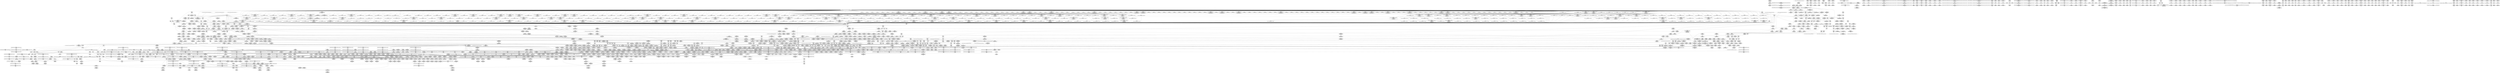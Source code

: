 digraph {
	CE0x4bc9af0 [shape=record,shape=Mrecord,label="{CE0x4bc9af0|_call_void___validate_creds(%struct.cred*_%cred,_i8*_getelementptr_inbounds_(_25_x_i8_,_25_x_i8_*_.str3,_i32_0,_i32_0),_i32_1609)_#10,_!dbg_!27719|security/selinux/hooks.c,1609|*SummSink*}"]
	CE0x4b90900 [shape=record,shape=Mrecord,label="{CE0x4b90900|inode_has_perm:tmp18|security/selinux/hooks.c,1617}"]
	CE0x4a83ec0 [shape=record,shape=Mrecord,label="{CE0x4a83ec0|12:_i32,_40:_%struct.super_block*,_56:_i8*,_:_CRE_978,979_}"]
	CE0x4a518e0 [shape=record,shape=Mrecord,label="{CE0x4a518e0|i32_10|*Constant*|*SummSource*}"]
	CE0x4ae38f0 [shape=record,shape=Mrecord,label="{CE0x4ae38f0|selinux_inode_setotherxattr:tmp14|security/selinux/hooks.c,2915|*SummSink*}"]
	CE0x4bd26f0 [shape=record,shape=Mrecord,label="{CE0x4bd26f0|dentry_has_perm:bb|*SummSink*}"]
	CE0x4bcaeb0 [shape=record,shape=Mrecord,label="{CE0x4bcaeb0|selinux_inode_setotherxattr:tmp17|security/selinux/hooks.c,2915|*SummSource*}"]
	CE0x4a2f200 [shape=record,shape=Mrecord,label="{CE0x4a2f200|current_sid:tmp2}"]
	CE0x4a36790 [shape=record,shape=Mrecord,label="{CE0x4a36790|104:_%struct.inode*,_:_CRE_185,186_}"]
	CE0x4b4e260 [shape=record,shape=Mrecord,label="{CE0x4b4e260|GLOBAL:audit_log_end|*Constant*|*SummSink*}"]
	CE0x4b331b0 [shape=record,shape=Mrecord,label="{CE0x4b331b0|selinux_inode_setxattr:tmp27|security/selinux/hooks.c,2957}"]
	CE0x4bc9040 [shape=record,shape=Mrecord,label="{CE0x4bc9040|selinux_inode_setotherxattr:if.end16|*SummSink*}"]
	CE0x4b4bbe0 [shape=record,shape=Mrecord,label="{CE0x4b4bbe0|selinux_inode_setxattr:tmp63|security/selinux/hooks.c,2988}"]
	CE0x4bf33b0 [shape=record,shape=Mrecord,label="{CE0x4bf33b0|i64*_getelementptr_inbounds_(_8_x_i64_,_8_x_i64_*___llvm_gcov_ctr154,_i64_0,_i64_5)|*Constant*}"]
	CE0x4aa24e0 [shape=record,shape=Mrecord,label="{CE0x4aa24e0|selinux_inode_setxattr:dentry|Function::selinux_inode_setxattr&Arg::dentry::|*SummSource*}"]
	CE0x4a7a930 [shape=record,shape=Mrecord,label="{CE0x4a7a930|i8_1|*Constant*}"]
	CE0x4a2ec80 [shape=record,shape=Mrecord,label="{CE0x4a2ec80|12:_i32,_40:_%struct.super_block*,_56:_i8*,_:_CRE_192,193_}"]
	CE0x4c08cb0 [shape=record,shape=Mrecord,label="{CE0x4c08cb0|inode_has_perm:tmp19|security/selinux/hooks.c,1618}"]
	CE0x4a46dc0 [shape=record,shape=Mrecord,label="{CE0x4a46dc0|i64*_getelementptr_inbounds_(_8_x_i64_,_8_x_i64_*___llvm_gcov_ctr154,_i64_0,_i64_0)|*Constant*|*SummSource*}"]
	CE0x4b5d0d0 [shape=record,shape=Mrecord,label="{CE0x4b5d0d0|selinux_inode_setxattr:tobool43|security/selinux/hooks.c,2995}"]
	CE0x4aaa680 [shape=record,shape=Mrecord,label="{CE0x4aaa680|12:_i32,_40:_%struct.super_block*,_56:_i8*,_:_CRE_599,600_}"]
	CE0x4b1e2a0 [shape=record,shape=Mrecord,label="{CE0x4b1e2a0|i32_1401|*Constant*}"]
	CE0x4bc2200 [shape=record,shape=Mrecord,label="{CE0x4bc2200|VOIDTB_TE_array:_GCR_.str68_private_unnamed_addr_constant_20_x_i8_c_security.capability_00_,_align_1:_elem_0:default:}"]
	CE0x4bea850 [shape=record,shape=Mrecord,label="{CE0x4bea850|i64*_getelementptr_inbounds_(_25_x_i64_,_25_x_i64_*___llvm_gcov_ctr237,_i64_0,_i64_24)|*Constant*|*SummSink*}"]
	CE0x4a2da50 [shape=record,shape=Mrecord,label="{CE0x4a2da50|current_sid:do.body|*SummSink*}"]
	CE0x4a73040 [shape=record,shape=Mrecord,label="{CE0x4a73040|104:_%struct.inode*,_:_CRE_104,112_|*MultipleSource*|Function::selinux_inode_setxattr&Arg::dentry::|security/selinux/hooks.c,2937}"]
	CE0x4ad8c00 [shape=record,shape=Mrecord,label="{CE0x4ad8c00|i64*_getelementptr_inbounds_(_11_x_i64_,_11_x_i64_*___llvm_gcov_ctr125,_i64_0,_i64_10)|*Constant*}"]
	CE0x4a3e570 [shape=record,shape=Mrecord,label="{CE0x4a3e570|12:_i32,_40:_%struct.super_block*,_56:_i8*,_:_CRE_8,12_|*MultipleSource*|security/selinux/hooks.c,2938|*LoadInst*|security/selinux/hooks.c,2937}"]
	CE0x4a3d270 [shape=record,shape=Mrecord,label="{CE0x4a3d270|12:_i32,_40:_%struct.super_block*,_56:_i8*,_:_CRE_574,575_}"]
	CE0x4b6fb60 [shape=record,shape=Mrecord,label="{CE0x4b6fb60|selinux_inode_setxattr:tmp51|security/selinux/hooks.c,2973|*SummSource*}"]
	CE0x4b78a10 [shape=record,shape=Mrecord,label="{CE0x4b78a10|GLOBAL:get_current|*Constant*}"]
	CE0x4bd82d0 [shape=record,shape=Mrecord,label="{CE0x4bd82d0|i64*_getelementptr_inbounds_(_25_x_i64_,_25_x_i64_*___llvm_gcov_ctr237,_i64_0,_i64_16)|*Constant*|*SummSource*}"]
	CE0x4aeaca0 [shape=record,shape=Mrecord,label="{CE0x4aeaca0|_call_void_mcount()_#3|*SummSource*}"]
	CE0x4a3dfa0 [shape=record,shape=Mrecord,label="{CE0x4a3dfa0|selinux_inode_setxattr:tmp2|*LoadInst*|security/selinux/hooks.c,2937|*SummSource*}"]
	CE0x4b6da30 [shape=record,shape=Mrecord,label="{CE0x4b6da30|selinux_inode_setxattr:conv24|security/selinux/hooks.c,2973|*SummSink*}"]
	CE0x4b6f650 [shape=record,shape=Mrecord,label="{CE0x4b6f650|selinux_inode_setxattr:tmp50|security/selinux/hooks.c,2973|*SummSource*}"]
	CE0x4a7ed50 [shape=record,shape=Mrecord,label="{CE0x4a7ed50|12:_i32,_40:_%struct.super_block*,_56:_i8*,_:_CRE_883,884_}"]
	CE0x4a80720 [shape=record,shape=Mrecord,label="{CE0x4a80720|12:_i32,_40:_%struct.super_block*,_56:_i8*,_:_CRE_902,903_}"]
	CE0x4a95230 [shape=record,shape=Mrecord,label="{CE0x4a95230|i64_7|*Constant*|*SummSource*}"]
	CE0x4adaff0 [shape=record,shape=Mrecord,label="{CE0x4adaff0|i32_22|*Constant*}"]
	CE0x4c0b7b0 [shape=record,shape=Mrecord,label="{CE0x4c0b7b0|inode_has_perm:tobool|security/selinux/hooks.c,1611|*SummSink*}"]
	CE0x4bd2200 [shape=record,shape=Mrecord,label="{CE0x4bd2200|cred_sid:security|security/selinux/hooks.c,196|*SummSource*}"]
	CE0x4a7a680 [shape=record,shape=Mrecord,label="{CE0x4a7a680|current_sid:tmp16|security/selinux/hooks.c,218|*SummSource*}"]
	CE0x4a2df60 [shape=record,shape=Mrecord,label="{CE0x4a2df60|12:_i32,_40:_%struct.super_block*,_56:_i8*,_:_CRE_182,183_}"]
	CE0x4a42060 [shape=record,shape=Mrecord,label="{CE0x4a42060|12:_i32,_40:_%struct.super_block*,_56:_i8*,_:_CRE_300,301_}"]
	CE0x4ad9170 [shape=record,shape=Mrecord,label="{CE0x4ad9170|current_sid:tmp20|security/selinux/hooks.c,218}"]
	CE0x4b73650 [shape=record,shape=Mrecord,label="{CE0x4b73650|selinux_inode_setxattr:audit_size.0|*SummSource*}"]
	CE0x4aa2d80 [shape=record,shape=Mrecord,label="{CE0x4aa2d80|selinux_inode_setxattr:return|*SummSink*}"]
	CE0x4ad6a40 [shape=record,shape=Mrecord,label="{CE0x4ad6a40|i8*_getelementptr_inbounds_(_25_x_i8_,_25_x_i8_*_.str3,_i32_0,_i32_0)|*Constant*|*SummSink*}"]
	CE0x4b512d0 [shape=record,shape=Mrecord,label="{CE0x4b512d0|i64_27|*Constant*|*SummSink*}"]
	CE0x4a52460 [shape=record,shape=Mrecord,label="{CE0x4a52460|12:_i32,_40:_%struct.super_block*,_56:_i8*,_:_CRE_172,173_}"]
	CE0x4b6a870 [shape=record,shape=Mrecord,label="{CE0x4b6a870|selinux_inode_setxattr:tmp43|security/selinux/hooks.c,2971}"]
	CE0x4aa2f00 [shape=record,shape=Mrecord,label="{CE0x4aa2f00|current_sid:tmp5|security/selinux/hooks.c,218|*SummSource*}"]
	CE0x4bf1330 [shape=record,shape=Mrecord,label="{CE0x4bf1330|inode_has_perm:tobool2|security/selinux/hooks.c,1611|*SummSink*}"]
	CE0x4aa13f0 [shape=record,shape=Mrecord,label="{CE0x4aa13f0|selinux_inode_setxattr:if.end34}"]
	"CONST[source:0(mediator),value:0(static)][purpose:{operation}][SnkIdx:3]"
	"CONST[source:0(mediator),value:2(dynamic)][purpose:{subject}][SnkIdx:8]"
	CE0x4c04df0 [shape=record,shape=Mrecord,label="{CE0x4c04df0|i32_4|*Constant*}"]
	CE0x4aa8180 [shape=record,shape=Mrecord,label="{CE0x4aa8180|selinux_inode_setotherxattr:do.body|*SummSink*}"]
	CE0x4a74bf0 [shape=record,shape=Mrecord,label="{CE0x4a74bf0|current_sid:tmp2|*SummSource*}"]
	CE0x4a2c090 [shape=record,shape=Mrecord,label="{CE0x4a2c090|104:_%struct.inode*,_:_CRE_166,167_}"]
	CE0x4c07c60 [shape=record,shape=Mrecord,label="{CE0x4c07c60|cred_sid:cred|Function::cred_sid&Arg::cred::}"]
	CE0x4a90470 [shape=record,shape=Mrecord,label="{CE0x4a90470|i32_8|*Constant*}"]
	CE0x4be9fc0 [shape=record,shape=Mrecord,label="{CE0x4be9fc0|selinux_inode_setotherxattr:retval.0}"]
	CE0x4bea750 [shape=record,shape=Mrecord,label="{CE0x4bea750|i64*_getelementptr_inbounds_(_25_x_i64_,_25_x_i64_*___llvm_gcov_ctr237,_i64_0,_i64_24)|*Constant*|*SummSource*}"]
	CE0x4bbf9d0 [shape=record,shape=Mrecord,label="{CE0x4bbf9d0|current_sid:tmp10|security/selinux/hooks.c,218|*SummSink*}"]
	CE0x4a86690 [shape=record,shape=Mrecord,label="{CE0x4a86690|selinux_inode_setxattr:tmp62|security/selinux/hooks.c,2981|*SummSource*}"]
	CE0x4a5adb0 [shape=record,shape=Mrecord,label="{CE0x4a5adb0|selinux_inode_setxattr:tmp9|security/selinux/hooks.c,2945}"]
	CE0x4bcbf10 [shape=record,shape=Mrecord,label="{CE0x4bcbf10|_ret_i32_%retval.0,_!dbg_!27739|security/selinux/hooks.c,1618}"]
	CE0x4a6b840 [shape=record,shape=Mrecord,label="{CE0x4a6b840|i64_1|*Constant*|*SummSink*}"]
	CE0x4bc6db0 [shape=record,shape=Mrecord,label="{CE0x4bc6db0|_call_void_lockdep_rcu_suspicious(i8*_getelementptr_inbounds_(_25_x_i8_,_25_x_i8_*_.str3,_i32_0,_i32_0),_i32_2915,_i8*_getelementptr_inbounds_(_45_x_i8_,_45_x_i8_*_.str12,_i32_0,_i32_0))_#10,_!dbg_!27729|security/selinux/hooks.c,2915}"]
	CE0x4b4aa30 [shape=record,shape=Mrecord,label="{CE0x4b4aa30|_call_void_audit_log_n_untrustedstring(%struct.audit_buffer*_%call33,_i8*_%value,_i64_%audit_size.1)_#10,_!dbg_!27788|security/selinux/hooks.c,2983|*SummSink*}"]
	CE0x4ae8c50 [shape=record,shape=Mrecord,label="{CE0x4ae8c50|inode_has_perm:bb|*SummSource*}"]
	CE0x4b2ba50 [shape=record,shape=Mrecord,label="{CE0x4b2ba50|selinux_inode_setxattr:tmp13|security/selinux/hooks.c,2947|*SummSource*}"]
	CE0x4a2ce30 [shape=record,shape=Mrecord,label="{CE0x4a2ce30|selinux_inode_setxattr:tmp7|security/selinux/hooks.c,2944|*SummSink*}"]
	CE0x4bd1050 [shape=record,shape=Mrecord,label="{CE0x4bd1050|GLOBAL:creds_are_invalid|*Constant*|*SummSource*}"]
	CE0x4b04390 [shape=record,shape=Mrecord,label="{CE0x4b04390|selinux_inode_setxattr:tmp90|security/selinux/hooks.c,3003|*SummSource*}"]
	CE0x4b57670 [shape=record,shape=Mrecord,label="{CE0x4b57670|selinux_inode_setxattr:tmp75|security/selinux/hooks.c,2995}"]
	CE0x4a9f170 [shape=record,shape=Mrecord,label="{CE0x4a9f170|104:_%struct.inode*,_:_CRE_157,158_}"]
	CE0x4b38f50 [shape=record,shape=Mrecord,label="{CE0x4b38f50|selinux_inode_setxattr:call12|security/selinux/hooks.c,2957}"]
	CE0x4a50890 [shape=record,shape=Mrecord,label="{CE0x4a50890|12:_i32,_40:_%struct.super_block*,_56:_i8*,_:_CRE_416,424_|*MultipleSource*|security/selinux/hooks.c,2938|*LoadInst*|security/selinux/hooks.c,2937}"]
	CE0x4ae5fd0 [shape=record,shape=Mrecord,label="{CE0x4ae5fd0|i64_12|*Constant*|*SummSource*}"]
	CE0x4adf830 [shape=record,shape=Mrecord,label="{CE0x4adf830|selinux_inode_setotherxattr:tmp2|*SummSource*}"]
	CE0x4a45230 [shape=record,shape=Mrecord,label="{CE0x4a45230|i32_5|*Constant*}"]
	CE0x4b4efa0 [shape=record,shape=Mrecord,label="{CE0x4b4efa0|GLOBAL:security_context_to_sid_force|*Constant*|*SummSource*}"]
	CE0x4b81c70 [shape=record,shape=Mrecord,label="{CE0x4b81c70|__validate_creds:lnot|include/linux/cred.h,173|*SummSink*}"]
	CE0x4bf65c0 [shape=record,shape=Mrecord,label="{CE0x4bf65c0|dentry_has_perm:tmp1|*SummSource*}"]
	CE0x4bc9d80 [shape=record,shape=Mrecord,label="{CE0x4bc9d80|GLOBAL:__validate_creds|*Constant*}"]
	CE0x4a435b0 [shape=record,shape=Mrecord,label="{CE0x4a435b0|selinux_inode_setxattr:if.then44|*SummSource*}"]
	CE0x4aed080 [shape=record,shape=Mrecord,label="{CE0x4aed080|selinux_inode_setotherxattr:if.then12}"]
	CE0x4be9b80 [shape=record,shape=Mrecord,label="{CE0x4be9b80|_ret_i32_%call,_!dbg_!27723|security/selinux/hooks.c,1632|*SummSink*}"]
	CE0x4a2c8f0 [shape=record,shape=Mrecord,label="{CE0x4a2c8f0|current_sid:tmp}"]
	CE0x4a47530 [shape=record,shape=Mrecord,label="{CE0x4a47530|12:_i32,_40:_%struct.super_block*,_56:_i8*,_:_CRE_456,464_|*MultipleSource*|security/selinux/hooks.c,2938|*LoadInst*|security/selinux/hooks.c,2937}"]
	CE0x4a847d0 [shape=record,shape=Mrecord,label="{CE0x4a847d0|selinux_inode_setxattr:tmp3|security/selinux/hooks.c,2938}"]
	CE0x4a70040 [shape=record,shape=Mrecord,label="{CE0x4a70040|selinux_inode_setxattr:if.then14|*SummSink*}"]
	CE0x4b036c0 [shape=record,shape=Mrecord,label="{CE0x4b036c0|selinux_inode_setxattr:tobool49|security/selinux/hooks.c,3000|*SummSource*}"]
	CE0x4a2cfa0 [shape=record,shape=Mrecord,label="{CE0x4a2cfa0|selinux_inode_setxattr:tmp8|security/selinux/hooks.c,2944}"]
	CE0x4b21df0 [shape=record,shape=Mrecord,label="{CE0x4b21df0|selinux_inode_setxattr:conv|security/selinux/hooks.c,2948|*SummSource*}"]
	CE0x4a7b1a0 [shape=record,shape=Mrecord,label="{CE0x4a7b1a0|_call_void_lockdep_rcu_suspicious(i8*_getelementptr_inbounds_(_25_x_i8_,_25_x_i8_*_.str3,_i32_0,_i32_0),_i32_218,_i8*_getelementptr_inbounds_(_45_x_i8_,_45_x_i8_*_.str12,_i32_0,_i32_0))_#10,_!dbg_!27727|security/selinux/hooks.c,218|*SummSink*}"]
	CE0x4bba2f0 [shape=record,shape=Mrecord,label="{CE0x4bba2f0|i64*_getelementptr_inbounds_(_38_x_i64_,_38_x_i64_*___llvm_gcov_ctr236,_i64_0,_i64_37)|*Constant*}"]
	CE0x4aa3fd0 [shape=record,shape=Mrecord,label="{CE0x4aa3fd0|i64_2|*Constant*}"]
	CE0x4bc9430 [shape=record,shape=Mrecord,label="{CE0x4bc9430|i64*_getelementptr_inbounds_(_2_x_i64_,_2_x_i64_*___llvm_gcov_ctr98,_i64_0,_i64_0)|*Constant*}"]
	CE0x4b51f40 [shape=record,shape=Mrecord,label="{CE0x4b51f40|selinux_inode_setxattr:tmp67|security/selinux/hooks.c,2990|*SummSink*}"]
	CE0x4a57f30 [shape=record,shape=Mrecord,label="{CE0x4a57f30|12:_i32,_40:_%struct.super_block*,_56:_i8*,_:_CRE_624,628_|*MultipleSource*|security/selinux/hooks.c,2938|*LoadInst*|security/selinux/hooks.c,2937}"]
	CE0x4ade5c0 [shape=record,shape=Mrecord,label="{CE0x4ade5c0|inode_has_perm:tmp5|security/selinux/hooks.c,1609|*SummSource*}"]
	CE0x4a90d00 [shape=record,shape=Mrecord,label="{CE0x4a90d00|selinux_inode_setxattr:tmp11|security/selinux/hooks.c,2947|*SummSource*}"]
	CE0x4c09a50 [shape=record,shape=Mrecord,label="{CE0x4c09a50|GLOBAL:__llvm_gcov_ctr155|Global_var:__llvm_gcov_ctr155}"]
	CE0x4b7fd50 [shape=record,shape=Mrecord,label="{CE0x4b7fd50|i64*_getelementptr_inbounds_(_25_x_i64_,_25_x_i64_*___llvm_gcov_ctr237,_i64_0,_i64_20)|*Constant*}"]
	CE0x4b1e8d0 [shape=record,shape=Mrecord,label="{CE0x4b1e8d0|_call_void_(%struct.audit_buffer*,_i8*,_...)_audit_log_format(%struct.audit_buffer*_%call33,_i8*_getelementptr_inbounds_(_29_x_i8_,_29_x_i8_*_.str66,_i32_0,_i32_0))_#10,_!dbg_!27787|security/selinux/hooks.c,2982|*SummSink*}"]
	CE0x4c04390 [shape=record,shape=Mrecord,label="{CE0x4c04390|GLOBAL:__invalid_creds|*Constant*}"]
	CE0x4a58190 [shape=record,shape=Mrecord,label="{CE0x4a58190|12:_i32,_40:_%struct.super_block*,_56:_i8*,_:_CRE_640,648_|*MultipleSource*|security/selinux/hooks.c,2938|*LoadInst*|security/selinux/hooks.c,2937}"]
	CE0x4a5cd00 [shape=record,shape=Mrecord,label="{CE0x4a5cd00|12:_i32,_40:_%struct.super_block*,_56:_i8*,_:_CRE_291,292_}"]
	CE0x4b33820 [shape=record,shape=Mrecord,label="{CE0x4b33820|selinux_inode_setxattr:tmp29|security/selinux/hooks.c,2959|*SummSource*}"]
	CE0x4b5bcf0 [shape=record,shape=Mrecord,label="{CE0x4b5bcf0|i64_31|*Constant*|*SummSource*}"]
	CE0x4a82a90 [shape=record,shape=Mrecord,label="{CE0x4a82a90|12:_i32,_40:_%struct.super_block*,_56:_i8*,_:_CRE_929,930_}"]
	CE0x4bc1d50 [shape=record,shape=Mrecord,label="{CE0x4bc1d50|dentry_has_perm:tmp4|*LoadInst*|security/selinux/hooks.c,1627}"]
	CE0x4b658a0 [shape=record,shape=Mrecord,label="{CE0x4b658a0|selinux_inode_setxattr:call20|security/selinux/hooks.c,2964}"]
	CE0x4af2120 [shape=record,shape=Mrecord,label="{CE0x4af2120|selinux_inode_setotherxattr:call5|security/selinux/hooks.c,2917|*SummSource*}"]
	CE0x4b813c0 [shape=record,shape=Mrecord,label="{CE0x4b813c0|selinux_inode_setotherxattr:tmp42}"]
	CE0x4adeba0 [shape=record,shape=Mrecord,label="{CE0x4adeba0|_call_void_mcount()_#3}"]
	"CONST[source:2(external),value:0(static)][purpose:{operation}][SrcIdx:5]"
	CE0x4bf64e0 [shape=record,shape=Mrecord,label="{CE0x4bf64e0|dentry_has_perm:tmp|*SummSink*}"]
	CE0x4bf6810 [shape=record,shape=Mrecord,label="{CE0x4bf6810|dentry_has_perm:type|security/selinux/hooks.c,1630}"]
	CE0x4bd2580 [shape=record,shape=Mrecord,label="{CE0x4bd2580|inode_has_perm:if.end|*SummSource*}"]
	CE0x4b53170 [shape=record,shape=Mrecord,label="{CE0x4b53170|i64*_getelementptr_inbounds_(_38_x_i64_,_38_x_i64_*___llvm_gcov_ctr236,_i64_0,_i64_29)|*Constant*|*SummSource*}"]
	CE0x4b89110 [shape=record,shape=Mrecord,label="{CE0x4b89110|inode_has_perm:tmp19|security/selinux/hooks.c,1618|*SummSource*}"]
	CE0x4a98bb0 [shape=record,shape=Mrecord,label="{CE0x4a98bb0|selinux_inode_setxattr:tmp23|security/selinux/hooks.c,2951}"]
	CE0x4ada5b0 [shape=record,shape=Mrecord,label="{CE0x4ada5b0|i32_78|*Constant*|*SummSink*}"]
	CE0x4a35f00 [shape=record,shape=Mrecord,label="{CE0x4a35f00|selinux_inode_setxattr:newsid|security/selinux/hooks.c, 2941|*SummSink*}"]
	CE0x4a281d0 [shape=record,shape=Mrecord,label="{CE0x4a281d0|12:_i32,_40:_%struct.super_block*,_56:_i8*,_:_CRE_266,267_}"]
	CE0x4a460c0 [shape=record,shape=Mrecord,label="{CE0x4a460c0|12:_i32,_40:_%struct.super_block*,_56:_i8*,_:_CRE_144,145_}"]
	CE0x4bd8380 [shape=record,shape=Mrecord,label="{CE0x4bd8380|i64*_getelementptr_inbounds_(_25_x_i64_,_25_x_i64_*___llvm_gcov_ctr237,_i64_0,_i64_16)|*Constant*|*SummSink*}"]
	CE0x4aa8390 [shape=record,shape=Mrecord,label="{CE0x4aa8390|selinux_inode_setotherxattr:if.end17}"]
	CE0x4a1f100 [shape=record,shape=Mrecord,label="{CE0x4a1f100|104:_%struct.inode*,_:_CRE_216,217_}"]
	CE0x4b2ee50 [shape=record,shape=Mrecord,label="{CE0x4b2ee50|selinux_inode_setxattr:value|Function::selinux_inode_setxattr&Arg::value::}"]
	CE0x4a48080 [shape=record,shape=Mrecord,label="{CE0x4a48080|12:_i32,_40:_%struct.super_block*,_56:_i8*,_:_CRE_477,478_}"]
	CE0x4a541a0 [shape=record,shape=Mrecord,label="{CE0x4a541a0|selinux_inode_setxattr:call2|security/selinux/hooks.c,2945|*SummSink*}"]
	CE0x4b1d020 [shape=record,shape=Mrecord,label="{CE0x4b1d020|get_current:entry|*SummSource*}"]
	CE0x4a78210 [shape=record,shape=Mrecord,label="{CE0x4a78210|selinux_inode_setotherxattr:tmp29|security/selinux/hooks.c,2920|*SummSink*}"]
	CE0x4b5d300 [shape=record,shape=Mrecord,label="{CE0x4b5d300|selinux_inode_setxattr:tmp80|security/selinux/hooks.c,2998}"]
	CE0x4bd2320 [shape=record,shape=Mrecord,label="{CE0x4bd2320|cred_sid:security|security/selinux/hooks.c,196}"]
	CE0x4a9fa50 [shape=record,shape=Mrecord,label="{CE0x4a9fa50|104:_%struct.inode*,_:_CRE_188,189_}"]
	CE0x42a2a00 [shape=record,shape=Mrecord,label="{CE0x42a2a00|selinux_inode_setxattr:tmp|*SummSink*}"]
	CE0x4b726b0 [shape=record,shape=Mrecord,label="{CE0x4b726b0|selinux_inode_setxattr:tmp54|security/selinux/hooks.c,2976|*SummSink*}"]
	CE0x4a778e0 [shape=record,shape=Mrecord,label="{CE0x4a778e0|i64_15|*Constant*}"]
	CE0x4a86b20 [shape=record,shape=Mrecord,label="{CE0x4a86b20|selinux_inode_setxattr:call33|security/selinux/hooks.c,2981|*SummSource*}"]
	CE0x4adaec0 [shape=record,shape=Mrecord,label="{CE0x4adaec0|current_sid:tmp21|security/selinux/hooks.c,218|*SummSink*}"]
	CE0x4be8f10 [shape=record,shape=Mrecord,label="{CE0x4be8f10|dentry_has_perm:dentry|Function::dentry_has_perm&Arg::dentry::}"]
	CE0x4b92bb0 [shape=record,shape=Mrecord,label="{CE0x4b92bb0|i64*_getelementptr_inbounds_(_8_x_i64_,_8_x_i64_*___llvm_gcov_ctr154,_i64_0,_i64_7)|*Constant*|*SummSink*}"]
	CE0x4a2e740 [shape=record,shape=Mrecord,label="{CE0x4a2e740|12:_i32,_40:_%struct.super_block*,_56:_i8*,_:_CRE_188,189_}"]
	CE0x4a464b0 [shape=record,shape=Mrecord,label="{CE0x4a464b0|12:_i32,_40:_%struct.super_block*,_56:_i8*,_:_CRE_147,148_}"]
	CE0x4a47d70 [shape=record,shape=Mrecord,label="{CE0x4a47d70|12:_i32,_40:_%struct.super_block*,_56:_i8*,_:_CRE_475,476_}"]
	CE0x4a56eb0 [shape=record,shape=Mrecord,label="{CE0x4a56eb0|104:_%struct.inode*,_:_CRE_311,312_}"]
	CE0x4b4e5a0 [shape=record,shape=Mrecord,label="{CE0x4b4e5a0|selinux_inode_setxattr:conv35|security/selinux/hooks.c,2988|*SummSink*}"]
	CE0x4aa41b0 [shape=record,shape=Mrecord,label="{CE0x4aa41b0|current_sid:tmp4|security/selinux/hooks.c,218|*SummSink*}"]
	CE0x4b62970 [shape=record,shape=Mrecord,label="{CE0x4b62970|selinux_inode_setxattr:sclass47|security/selinux/hooks.c,2999|*SummSource*}"]
	CE0x4b540b0 [shape=record,shape=Mrecord,label="{CE0x4b540b0|inode_has_perm:tmp9|security/selinux/hooks.c,1611|*SummSource*}"]
	CE0x4b1bc80 [shape=record,shape=Mrecord,label="{CE0x4b1bc80|selinux_inode_setxattr:audit_context|security/selinux/hooks.c,2981|*SummSource*}"]
	CE0x4b566a0 [shape=record,shape=Mrecord,label="{CE0x4b566a0|selinux_inode_setxattr:sclass41|security/selinux/hooks.c,2993|*SummSource*}"]
	CE0x4a7c360 [shape=record,shape=Mrecord,label="{CE0x4a7c360|12:_i32,_40:_%struct.super_block*,_56:_i8*,_:_CRE_800,804_|*MultipleSource*|security/selinux/hooks.c,2938|*LoadInst*|security/selinux/hooks.c,2937}"]
	"CONST[source:1(input),value:2(dynamic)][purpose:{object}][SrcIdx:28]"
	CE0x4b62f00 [shape=record,shape=Mrecord,label="{CE0x4b62f00|selinux_inode_setxattr:tmp81|security/selinux/hooks.c,2999|*SummSource*}"]
	CE0x4a85350 [shape=record,shape=Mrecord,label="{CE0x4a85350|selinux_inode_setxattr:tmp4|security/selinux/hooks.c,2938|*SummSource*}"]
	CE0x4b23de0 [shape=record,shape=Mrecord,label="{CE0x4b23de0|selinux_inode_setxattr:tmp15|security/selinux/hooks.c,2948|*SummSink*}"]
	CE0x4a93770 [shape=record,shape=Mrecord,label="{CE0x4a93770|i32_3|*Constant*}"]
	CE0x4be88f0 [shape=record,shape=Mrecord,label="{CE0x4be88f0|dentry_has_perm:cred|Function::dentry_has_perm&Arg::cred::}"]
	CE0x4aefdb0 [shape=record,shape=Mrecord,label="{CE0x4aefdb0|i64*_getelementptr_inbounds_(_25_x_i64_,_25_x_i64_*___llvm_gcov_ctr237,_i64_0,_i64_6)|*Constant*|*SummSource*}"]
	CE0x4b5e670 [shape=record,shape=Mrecord,label="{CE0x4b5e670|selinux_inode_setxattr:tmp89|security/selinux/hooks.c,3003}"]
	CE0x4b5ef00 [shape=record,shape=Mrecord,label="{CE0x4b5ef00|selinux_inode_setxattr:tmp84|security/selinux/hooks.c,3000}"]
	CE0x4a7c570 [shape=record,shape=Mrecord,label="{CE0x4a7c570|12:_i32,_40:_%struct.super_block*,_56:_i8*,_:_CRE_808,816_|*MultipleSource*|security/selinux/hooks.c,2938|*LoadInst*|security/selinux/hooks.c,2937}"]
	CE0x4b65be0 [shape=record,shape=Mrecord,label="{CE0x4b65be0|selinux_inode_setxattr:call20|security/selinux/hooks.c,2964|*SummSource*}"]
	CE0x4b83640 [shape=record,shape=Mrecord,label="{CE0x4b83640|i64*_getelementptr_inbounds_(_5_x_i64_,_5_x_i64_*___llvm_gcov_ctr155,_i64_0,_i64_3)|*Constant*}"]
	CE0x4bf37f0 [shape=record,shape=Mrecord,label="{CE0x4bf37f0|__validate_creds:expval|include/linux/cred.h,173|*SummSource*}"]
	CE0x4a3fc00 [shape=record,shape=Mrecord,label="{CE0x4a3fc00|12:_i32,_40:_%struct.super_block*,_56:_i8*,_:_CRE_587,588_}"]
	CE0x4ae54b0 [shape=record,shape=Mrecord,label="{CE0x4ae54b0|i64_1|*Constant*}"]
	CE0x4be5800 [shape=record,shape=Mrecord,label="{CE0x4be5800|selinux_inode_setotherxattr:tmp45|security/selinux/hooks.c,2927|*SummSource*}"]
	CE0x4bbb440 [shape=record,shape=Mrecord,label="{CE0x4bbb440|_ret_i32_%retval.0,_!dbg_!27821|security/selinux/hooks.c,3008}"]
	CE0x4b5ede0 [shape=record,shape=Mrecord,label="{CE0x4b5ede0|selinux_inode_setxattr:tmp83|security/selinux/hooks.c,3000|*SummSink*}"]
	"CONST[source:2(external),value:0(static)][purpose:{operation}][SrcIdx:21]"
	CE0x4b76b40 [shape=record,shape=Mrecord,label="{CE0x4b76b40|selinux_inode_setxattr:audit_size.1|*SummSink*}"]
	CE0x4a30890 [shape=record,shape=Mrecord,label="{CE0x4a30890|12:_i32,_40:_%struct.super_block*,_56:_i8*,_:_CRE_252,253_}"]
	CE0x4a2e350 [shape=record,shape=Mrecord,label="{CE0x4a2e350|12:_i32,_40:_%struct.super_block*,_56:_i8*,_:_CRE_185,186_}"]
	CE0x4b4ba80 [shape=record,shape=Mrecord,label="{CE0x4b4ba80|_call_void_audit_log_end(%struct.audit_buffer*_%call33)_#10,_!dbg_!27789|security/selinux/hooks.c,2984|*SummSink*}"]
	CE0x4a7a460 [shape=record,shape=Mrecord,label="{CE0x4a7a460|current_sid:tmp16|security/selinux/hooks.c,218}"]
	CE0x4adb630 [shape=record,shape=Mrecord,label="{CE0x4adb630|current_sid:security|security/selinux/hooks.c,218}"]
	CE0x4a98820 [shape=record,shape=Mrecord,label="{CE0x4a98820|selinux_inode_setxattr:call|security/selinux/hooks.c,2941|*SummSink*}"]
	CE0x4b5d7c0 [shape=record,shape=Mrecord,label="{CE0x4b5d7c0|selinux_inode_setxattr:tmp82|security/selinux/hooks.c,3000}"]
	CE0x4a71620 [shape=record,shape=Mrecord,label="{CE0x4a71620|104:_%struct.inode*,_:_CRE_93,94_}"]
	CE0x4aab250 [shape=record,shape=Mrecord,label="{CE0x4aab250|12:_i32,_40:_%struct.super_block*,_56:_i8*,_:_CRE_608,609_}"]
	CE0x4aebaa0 [shape=record,shape=Mrecord,label="{CE0x4aebaa0|selinux_inode_setotherxattr:tmp21|security/selinux/hooks.c,2917|*SummSink*}"]
	CE0x4c04580 [shape=record,shape=Mrecord,label="{CE0x4c04580|_call_void___invalid_creds(%struct.cred*_%cred,_i8*_%file,_i32_%line)_#10,_!dbg_!27721|include/linux/cred.h,174}"]
	CE0x5101a50 [shape=record,shape=Mrecord,label="{CE0x5101a50|selinux_inode_setxattr:if.else}"]
	CE0x4a56330 [shape=record,shape=Mrecord,label="{CE0x4a56330|i64_4|*Constant*}"]
	CE0x4aa3010 [shape=record,shape=Mrecord,label="{CE0x4aa3010|current_sid:tmp6|security/selinux/hooks.c,218}"]
	CE0x4a47110 [shape=record,shape=Mrecord,label="{CE0x4a47110|12:_i32,_40:_%struct.super_block*,_56:_i8*,_:_CRE_440,448_|*MultipleSource*|security/selinux/hooks.c,2938|*LoadInst*|security/selinux/hooks.c,2937}"]
	CE0x4a70140 [shape=record,shape=Mrecord,label="{CE0x4a70140|selinux_inode_setxattr:if.end40}"]
	CE0x4ae8f40 [shape=record,shape=Mrecord,label="{CE0x4ae8f40|i64*_getelementptr_inbounds_(_25_x_i64_,_25_x_i64_*___llvm_gcov_ctr237,_i64_0,_i64_8)|*Constant*}"]
	CE0x4aa7810 [shape=record,shape=Mrecord,label="{CE0x4aa7810|current_sid:tmp|*SummSource*}"]
	CE0x4a52700 [shape=record,shape=Mrecord,label="{CE0x4a52700|12:_i32,_40:_%struct.super_block*,_56:_i8*,_:_CRE_174,175_}"]
	CE0x4b578f0 [shape=record,shape=Mrecord,label="{CE0x4b578f0|selinux_inode_setxattr:tmp75|security/selinux/hooks.c,2995|*SummSource*}"]
	CE0x4bbd3e0 [shape=record,shape=Mrecord,label="{CE0x4bbd3e0|current_sid:tmp12|security/selinux/hooks.c,218}"]
	CE0x4a6e600 [shape=record,shape=Mrecord,label="{CE0x4a6e600|get_current:tmp|*SummSink*}"]
	CE0x4a9d770 [shape=record,shape=Mrecord,label="{CE0x4a9d770|get_current:tmp3|*SummSink*}"]
	CE0x4b680f0 [shape=record,shape=Mrecord,label="{CE0x4b680f0|selinux_inode_setxattr:tmp40|security/selinux/hooks.c,2964|*SummSink*}"]
	CE0x4bf2810 [shape=record,shape=Mrecord,label="{CE0x4bf2810|cred_sid:tmp|*SummSink*}"]
	CE0x4a45120 [shape=record,shape=Mrecord,label="{CE0x4a45120|selinux_inode_setotherxattr:tobool6|security/selinux/hooks.c,2917|*SummSource*}"]
	CE0x4bc29a0 [shape=record,shape=Mrecord,label="{CE0x4bc29a0|i64_1|*Constant*}"]
	CE0x4a28710 [shape=record,shape=Mrecord,label="{CE0x4a28710|12:_i32,_40:_%struct.super_block*,_56:_i8*,_:_CRE_270,271_}"]
	CE0x4c079b0 [shape=record,shape=Mrecord,label="{CE0x4c079b0|cred_sid:entry}"]
	CE0x4a6d930 [shape=record,shape=Mrecord,label="{CE0x4a6d930|104:_%struct.inode*,_:_CRE_48,52_|*MultipleSource*|Function::selinux_inode_setxattr&Arg::dentry::|security/selinux/hooks.c,2937}"]
	CE0x4a6e900 [shape=record,shape=Mrecord,label="{CE0x4a6e900|selinux_inode_setxattr:entry|*SummSource*}"]
	CE0x4a7e6c0 [shape=record,shape=Mrecord,label="{CE0x4a7e6c0|12:_i32,_40:_%struct.super_block*,_56:_i8*,_:_CRE_878,879_}"]
	CE0x4adc660 [shape=record,shape=Mrecord,label="{CE0x4adc660|current_sid:sid|security/selinux/hooks.c,220}"]
	CE0x4a375c0 [shape=record,shape=Mrecord,label="{CE0x4a375c0|selinux_inode_setxattr:if.then23|*SummSink*}"]
	CE0x4b4e400 [shape=record,shape=Mrecord,label="{CE0x4b4e400|selinux_inode_setxattr:conv35|security/selinux/hooks.c,2988}"]
	CE0x4b21ff0 [shape=record,shape=Mrecord,label="{CE0x4b21ff0|selinux_inode_setxattr:tmp33|security/selinux/hooks.c,2960}"]
	CE0x4a2edd0 [shape=record,shape=Mrecord,label="{CE0x4a2edd0|12:_i32,_40:_%struct.super_block*,_56:_i8*,_:_CRE_193,194_}"]
	CE0x4b1a820 [shape=record,shape=Mrecord,label="{CE0x4b1a820|selinux_inode_setxattr:tmp21|security/selinux/hooks.c,2951}"]
	CE0x4b54310 [shape=record,shape=Mrecord,label="{CE0x4b54310|GLOBAL:llvm.expect.i64|*Constant*}"]
	CE0x4bf4a00 [shape=record,shape=Mrecord,label="{CE0x4bf4a00|i64*_getelementptr_inbounds_(_2_x_i64_,_2_x_i64_*___llvm_gcov_ctr131,_i64_0,_i64_0)|*Constant*|*SummSink*}"]
	CE0x4bca620 [shape=record,shape=Mrecord,label="{CE0x4bca620|get_current:tmp1}"]
	CE0x4b66d10 [shape=record,shape=Mrecord,label="{CE0x4b66d10|i64_15|*Constant*|*SummSink*}"]
	CE0x4a81590 [shape=record,shape=Mrecord,label="{CE0x4a81590|12:_i32,_40:_%struct.super_block*,_56:_i8*,_:_CRE_913,914_}"]
	CE0x4a40140 [shape=record,shape=Mrecord,label="{CE0x4a40140|12:_i32,_40:_%struct.super_block*,_56:_i8*,_:_CRE_591,592_}"]
	"CONST[source:0(mediator),value:2(dynamic)][purpose:{object}][SnkIdx:2]"
	CE0x4b7cef0 [shape=record,shape=Mrecord,label="{CE0x4b7cef0|selinux_inode_setotherxattr:call14|security/selinux/hooks.c,2922|*SummSink*}"]
	CE0x4b06050 [shape=record,shape=Mrecord,label="{CE0x4b06050|selinux_inode_setxattr:retval.0}"]
	CE0x4bcb160 [shape=record,shape=Mrecord,label="{CE0x4bcb160|selinux_inode_setotherxattr:tmp18|security/selinux/hooks.c,2915}"]
	CE0x4a74cd0 [shape=record,shape=Mrecord,label="{CE0x4a74cd0|current_sid:tmp3}"]
	CE0x4ae47e0 [shape=record,shape=Mrecord,label="{CE0x4ae47e0|selinux_inode_setotherxattr:tmp24|security/selinux/hooks.c,2919|*SummSink*}"]
	CE0x4a3adc0 [shape=record,shape=Mrecord,label="{CE0x4a3adc0|12:_i32,_40:_%struct.super_block*,_56:_i8*,_:_CRE_139,140_}"]
	CE0x4a403e0 [shape=record,shape=Mrecord,label="{CE0x4a403e0|12:_i32,_40:_%struct.super_block*,_56:_i8*,_:_CRE_593,594_}"]
	CE0x4a57370 [shape=record,shape=Mrecord,label="{CE0x4a57370|104:_%struct.inode*,_:_CRE_315,316_}"]
	CE0x4aa0d30 [shape=record,shape=Mrecord,label="{CE0x4aa0d30|104:_%struct.inode*,_:_CRE_170,171_}"]
	CE0x4bcb730 [shape=record,shape=Mrecord,label="{CE0x4bcb730|GLOBAL:capable|*Constant*}"]
	CE0x4a4f3f0 [shape=record,shape=Mrecord,label="{CE0x4a4f3f0|selinux_inode_setxattr:entry|*SummSink*}"]
	CE0x4bc2830 [shape=record,shape=Mrecord,label="{CE0x4bc2830|selinux_inode_setotherxattr:tobool9|security/selinux/hooks.c,2919}"]
	CE0x4a83770 [shape=record,shape=Mrecord,label="{CE0x4a83770|12:_i32,_40:_%struct.super_block*,_56:_i8*,_:_CRE_952,960_|*MultipleSource*|security/selinux/hooks.c,2938|*LoadInst*|security/selinux/hooks.c,2937}"]
	CE0x4a80090 [shape=record,shape=Mrecord,label="{CE0x4a80090|12:_i32,_40:_%struct.super_block*,_56:_i8*,_:_CRE_897,898_}"]
	CE0x4b80420 [shape=record,shape=Mrecord,label="{CE0x4b80420|selinux_inode_setotherxattr:tmp40|security/selinux/hooks.c,2925|*SummSink*}"]
	CE0x4ae24c0 [shape=record,shape=Mrecord,label="{CE0x4ae24c0|inode_has_perm:lnot1|security/selinux/hooks.c,1611|*SummSource*}"]
	CE0x4a5d650 [shape=record,shape=Mrecord,label="{CE0x4a5d650|i64*_getelementptr_inbounds_(_8_x_i64_,_8_x_i64_*___llvm_gcov_ctr154,_i64_0,_i64_2)|*Constant*}"]
	CE0x4b4a040 [shape=record,shape=Mrecord,label="{CE0x4b4a040|i8*_getelementptr_inbounds_(_29_x_i8_,_29_x_i8_*_.str66,_i32_0,_i32_0)|*Constant*|*SummSource*}"]
	CE0x4b53290 [shape=record,shape=Mrecord,label="{CE0x4b53290|selinux_inode_setxattr:tmp69|security/selinux/hooks.c,2991|*SummSink*}"]
	CE0x4aee9c0 [shape=record,shape=Mrecord,label="{CE0x4aee9c0|selinux_inode_setotherxattr:if.else|*SummSink*}"]
	CE0x4a950b0 [shape=record,shape=Mrecord,label="{CE0x4a950b0|i64_7|*Constant*}"]
	CE0x4a2fd80 [shape=record,shape=Mrecord,label="{CE0x4a2fd80|selinux_inode_setxattr:if.end37|*SummSink*}"]
	CE0x4c0b450 [shape=record,shape=Mrecord,label="{CE0x4c0b450|inode_has_perm:tmp16|security/selinux/hooks.c,1615}"]
	CE0x4a5b9c0 [shape=record,shape=Mrecord,label="{CE0x4a5b9c0|current_sid:tmp1|*SummSource*}"]
	CE0x4aa2440 [shape=record,shape=Mrecord,label="{CE0x4aa2440|selinux_inode_setxattr:dentry|Function::selinux_inode_setxattr&Arg::dentry::}"]
	CE0x4b2bf20 [shape=record,shape=Mrecord,label="{CE0x4b2bf20|selinux_inode_setxattr:flags3|security/selinux/hooks.c,2948|*SummSource*}"]
	CE0x4b23a70 [shape=record,shape=Mrecord,label="{CE0x4b23a70|i64_5|*Constant*|*SummSource*}"]
	CE0x4a7d610 [shape=record,shape=Mrecord,label="{CE0x4a7d610|12:_i32,_40:_%struct.super_block*,_56:_i8*,_:_CRE_866,867_}"]
	CE0x4b22450 [shape=record,shape=Mrecord,label="{CE0x4b22450|i64*_getelementptr_inbounds_(_38_x_i64_,_38_x_i64_*___llvm_gcov_ctr236,_i64_0,_i64_12)|*Constant*}"]
	CE0x4be8980 [shape=record,shape=Mrecord,label="{CE0x4be8980|dentry_has_perm:cred|Function::dentry_has_perm&Arg::cred::|*SummSource*}"]
	CE0x4a54820 [shape=record,shape=Mrecord,label="{CE0x4a54820|GLOBAL:selinux_inode_setotherxattr|*Constant*|*SummSink*}"]
	CE0x4bf1640 [shape=record,shape=Mrecord,label="{CE0x4bf1640|cred_sid:tmp1}"]
	CE0x4bd7140 [shape=record,shape=Mrecord,label="{CE0x4bd7140|selinux_inode_setotherxattr:tmp30|security/selinux/hooks.c,2920|*SummSink*}"]
	CE0x4a9d1d0 [shape=record,shape=Mrecord,label="{CE0x4a9d1d0|104:_%struct.inode*,_:_CRE_151,152_}"]
	CE0x4c07e90 [shape=record,shape=Mrecord,label="{CE0x4c07e90|cred_sid:cred|Function::cred_sid&Arg::cred::|*SummSink*}"]
	CE0x4b6e910 [shape=record,shape=Mrecord,label="{CE0x4b6e910|i64_20|*Constant*}"]
	CE0x4a9a480 [shape=record,shape=Mrecord,label="{CE0x4a9a480|GLOBAL:__llvm_gcov_ctr237|Global_var:__llvm_gcov_ctr237|*SummSink*}"]
	CE0x4bfb1e0 [shape=record,shape=Mrecord,label="{CE0x4bfb1e0|cred_sid:tmp3}"]
	CE0x4bee520 [shape=record,shape=Mrecord,label="{CE0x4bee520|inode_has_perm:bb|*SummSink*}"]
	CE0x4ad69b0 [shape=record,shape=Mrecord,label="{CE0x4ad69b0|i8*_getelementptr_inbounds_(_25_x_i8_,_25_x_i8_*_.str3,_i32_0,_i32_0)|*Constant*|*SummSource*}"]
	CE0x4a30c80 [shape=record,shape=Mrecord,label="{CE0x4a30c80|12:_i32,_40:_%struct.super_block*,_56:_i8*,_:_CRE_255,256_}"]
	CE0x4a201b0 [shape=record,shape=Mrecord,label="{CE0x4a201b0|selinux_inode_setxattr:if.then19|*SummSink*}"]
	CE0x4bd6f80 [shape=record,shape=Mrecord,label="{CE0x4bd6f80|selinux_inode_setotherxattr:tmp30|security/selinux/hooks.c,2920|*SummSource*}"]
	CE0x4a46750 [shape=record,shape=Mrecord,label="{CE0x4a46750|12:_i32,_40:_%struct.super_block*,_56:_i8*,_:_CRE_149,150_}"]
	"CONST[source:0(mediator),value:2(dynamic)][purpose:{object}][SnkIdx:13]"
	CE0x4b6e1b0 [shape=record,shape=Mrecord,label="{CE0x4b6e1b0|i64_19|*Constant*}"]
	CE0x4a2e200 [shape=record,shape=Mrecord,label="{CE0x4a2e200|12:_i32,_40:_%struct.super_block*,_56:_i8*,_:_CRE_184,185_}"]
	CE0x4a3ec40 [shape=record,shape=Mrecord,label="{CE0x4a3ec40|12:_i32,_40:_%struct.super_block*,_56:_i8*,_:_CRE_575,576_}"]
	CE0x4a7eff0 [shape=record,shape=Mrecord,label="{CE0x4a7eff0|12:_i32,_40:_%struct.super_block*,_56:_i8*,_:_CRE_885,886_}"]
	CE0x4a93870 [shape=record,shape=Mrecord,label="{CE0x4a93870|selinux_inode_setxattr:sid11|security/selinux/hooks.c,2957|*SummSource*}"]
	CE0x4bfb4a0 [shape=record,shape=Mrecord,label="{CE0x4bfb4a0|_call_void_mcount()_#3}"]
	CE0x4aee6f0 [shape=record,shape=Mrecord,label="{CE0x4aee6f0|inode_has_perm:tmp5|security/selinux/hooks.c,1609}"]
	CE0x4a9d830 [shape=record,shape=Mrecord,label="{CE0x4a9d830|_call_void_mcount()_#3}"]
	CE0x4b386b0 [shape=record,shape=Mrecord,label="{CE0x4b386b0|i32_4|*Constant*|*SummSink*}"]
	CE0x4a81050 [shape=record,shape=Mrecord,label="{CE0x4a81050|12:_i32,_40:_%struct.super_block*,_56:_i8*,_:_CRE_909,910_}"]
	CE0x4a5d390 [shape=record,shape=Mrecord,label="{CE0x4a5d390|12:_i32,_40:_%struct.super_block*,_56:_i8*,_:_CRE_296,297_}"]
	"CONST[source:0(mediator),value:0(static)][purpose:{operation}][SnkIdx:7]"
	CE0x4bf7840 [shape=record,shape=Mrecord,label="{CE0x4bf7840|__validate_creds:tmp1|*SummSink*}"]
	CE0x4bf1110 [shape=record,shape=Mrecord,label="{CE0x4bf1110|_call_void_mcount()_#3}"]
	CE0x4a77950 [shape=record,shape=Mrecord,label="{CE0x4a77950|i64_14|*Constant*}"]
	CE0x4a5bd40 [shape=record,shape=Mrecord,label="{CE0x4a5bd40|12:_i32,_40:_%struct.super_block*,_56:_i8*,_:_CRE_279,280_}"]
	CE0x4a469f0 [shape=record,shape=Mrecord,label="{CE0x4a469f0|12:_i32,_40:_%struct.super_block*,_56:_i8*,_:_CRE_151,152_}"]
	CE0x4a96610 [shape=record,shape=Mrecord,label="{CE0x4a96610|selinux_inode_setxattr:name|Function::selinux_inode_setxattr&Arg::name::}"]
	CE0x4b606f0 [shape=record,shape=Mrecord,label="{CE0x4b606f0|selinux_inode_setxattr:tmp86|security/selinux/hooks.c,3001|*SummSink*}"]
	CE0x4a28c50 [shape=record,shape=Mrecord,label="{CE0x4a28c50|12:_i32,_40:_%struct.super_block*,_56:_i8*,_:_CRE_274,275_}"]
	CE0x4bf1ad0 [shape=record,shape=Mrecord,label="{CE0x4bf1ad0|__validate_creds:file|Function::__validate_creds&Arg::file::|*SummSink*}"]
	CE0x4a382c0 [shape=record,shape=Mrecord,label="{CE0x4a382c0|104:_%struct.inode*,_:_CRE_174,175_}"]
	CE0x4a426f0 [shape=record,shape=Mrecord,label="{CE0x4a426f0|12:_i32,_40:_%struct.super_block*,_56:_i8*,_:_CRE_305,306_}"]
	CE0x4b5d650 [shape=record,shape=Mrecord,label="{CE0x4b5d650|i64_34|*Constant*|*SummSource*}"]
	CE0x4b645f0 [shape=record,shape=Mrecord,label="{CE0x4b645f0|selinux_inode_setxattr:tmp35|security/selinux/hooks.c,2963|*SummSource*}"]
	CE0x4b53f40 [shape=record,shape=Mrecord,label="{CE0x4b53f40|inode_has_perm:tmp9|security/selinux/hooks.c,1611}"]
	CE0x4ad6760 [shape=record,shape=Mrecord,label="{CE0x4ad6760|i8*_getelementptr_inbounds_(_25_x_i8_,_25_x_i8_*_.str3,_i32_0,_i32_0)|*Constant*}"]
	CE0x4b23880 [shape=record,shape=Mrecord,label="{CE0x4b23880|selinux_inode_setxattr:tmp16|security/selinux/hooks.c,2948}"]
	CE0x4be8090 [shape=record,shape=Mrecord,label="{CE0x4be8090|GLOBAL:dentry_has_perm|*Constant*}"]
	CE0x4a92e10 [shape=record,shape=Mrecord,label="{CE0x4a92e10|selinux_inode_setxattr:type|security/selinux/hooks.c,2954|*SummSink*}"]
	CE0x4be46e0 [shape=record,shape=Mrecord,label="{CE0x4be46e0|selinux_inode_setotherxattr:tmp42|*SummSink*}"]
	CE0x4a3ad50 [shape=record,shape=Mrecord,label="{CE0x4a3ad50|12:_i32,_40:_%struct.super_block*,_56:_i8*,_:_CRE_140,141_}"]
	CE0x4bbea40 [shape=record,shape=Mrecord,label="{CE0x4bbea40|GLOBAL:selinux_inode_setotherxattr.__warned|Global_var:selinux_inode_setotherxattr.__warned|*SummSource*}"]
	CE0x4a70f50 [shape=record,shape=Mrecord,label="{CE0x4a70f50|selinux_inode_setxattr:if.then39}"]
	CE0x4a9b390 [shape=record,shape=Mrecord,label="{CE0x4a9b390|current_sid:tobool|security/selinux/hooks.c,218|*SummSink*}"]
	CE0x4a77560 [shape=record,shape=Mrecord,label="{CE0x4a77560|i32_31|*Constant*|*SummSink*}"]
	CE0x4ae29c0 [shape=record,shape=Mrecord,label="{CE0x4ae29c0|inode_has_perm:tmp3|*SummSink*}"]
	CE0x4b21460 [shape=record,shape=Mrecord,label="{CE0x4b21460|selinux_inode_setxattr:tmp19|security/selinux/hooks.c,2949}"]
	CE0x4a3b860 [shape=record,shape=Mrecord,label="{CE0x4a3b860|12:_i32,_40:_%struct.super_block*,_56:_i8*,_:_CRE_556,557_}"]
	CE0x4b85db0 [shape=record,shape=Mrecord,label="{CE0x4b85db0|cred_sid:tmp6|security/selinux/hooks.c,197|*SummSink*}"]
	CE0x4a51c80 [shape=record,shape=Mrecord,label="{CE0x4a51c80|selinux_inode_setxattr:i_security|security/selinux/hooks.c,2938|*SummSink*}"]
	CE0x4a6c240 [shape=record,shape=Mrecord,label="{CE0x4a6c240|104:_%struct.inode*,_:_CRE_72,80_|*MultipleSource*|Function::selinux_inode_setxattr&Arg::dentry::|security/selinux/hooks.c,2937}"]
	CE0x4ad9af0 [shape=record,shape=Mrecord,label="{CE0x4ad9af0|current_sid:call4|security/selinux/hooks.c,218|*SummSource*}"]
	CE0x4bd2ba0 [shape=record,shape=Mrecord,label="{CE0x4bd2ba0|get_current:tmp4|./arch/x86/include/asm/current.h,14|*SummSink*}"]
	CE0x4b82a60 [shape=record,shape=Mrecord,label="{CE0x4b82a60|__validate_creds:bb|*SummSink*}"]
	"CONST[source:0(mediator),value:2(dynamic)][purpose:{object}][SnkIdx:14]"
	CE0x4ad8530 [shape=record,shape=Mrecord,label="{CE0x4ad8530|current_sid:tmp18|security/selinux/hooks.c,218|*SummSource*}"]
	CE0x4af0a40 [shape=record,shape=Mrecord,label="{CE0x4af0a40|inode_has_perm:adp|Function::inode_has_perm&Arg::adp::}"]
	CE0x4a4b790 [shape=record,shape=Mrecord,label="{CE0x4a4b790|104:_%struct.inode*,_:_CRE_204,205_}"]
	CE0x4b830b0 [shape=record,shape=Mrecord,label="{CE0x4b830b0|__validate_creds:tmp4|include/linux/cred.h,173|*SummSink*}"]
	CE0x4a278b0 [shape=record,shape=Mrecord,label="{CE0x4a278b0|12:_i32,_40:_%struct.super_block*,_56:_i8*,_:_CRE_56,64_|*MultipleSource*|security/selinux/hooks.c,2938|*LoadInst*|security/selinux/hooks.c,2937}"]
	CE0x4bf0e90 [shape=record,shape=Mrecord,label="{CE0x4bf0e90|__validate_creds:tmp1}"]
	CE0x4be6ea0 [shape=record,shape=Mrecord,label="{CE0x4be6ea0|selinux_inode_setotherxattr:tmp47|security/selinux/hooks.c,2931}"]
	CE0x4a98120 [shape=record,shape=Mrecord,label="{CE0x4a98120|selinux_inode_setxattr:tmp5|security/selinux/hooks.c,2944}"]
	CE0x4a5d9c0 [shape=record,shape=Mrecord,label="{CE0x4a5d9c0|selinux_inode_setxattr:bb|*SummSource*}"]
	CE0x4b1e6f0 [shape=record,shape=Mrecord,label="{CE0x4b1e6f0|_call_void_(%struct.audit_buffer*,_i8*,_...)_audit_log_format(%struct.audit_buffer*_%call33,_i8*_getelementptr_inbounds_(_29_x_i8_,_29_x_i8_*_.str66,_i32_0,_i32_0))_#10,_!dbg_!27787|security/selinux/hooks.c,2982}"]
	CE0x4b5a940 [shape=record,shape=Mrecord,label="{CE0x4b5a940|selinux_inode_setxattr:tmp79|security/selinux/hooks.c,2998}"]
	CE0x4bfba40 [shape=record,shape=Mrecord,label="{CE0x4bfba40|__validate_creds:lnot|include/linux/cred.h,173|*SummSource*}"]
	CE0x4b74b30 [shape=record,shape=Mrecord,label="{CE0x4b74b30|selinux_inode_setxattr:tmp57|security/selinux/hooks.c,2977|*SummSink*}"]
	CE0x4ad6e70 [shape=record,shape=Mrecord,label="{CE0x4ad6e70|i32_218|*Constant*}"]
	CE0x4ad7580 [shape=record,shape=Mrecord,label="{CE0x4ad7580|i8*_getelementptr_inbounds_(_45_x_i8_,_45_x_i8_*_.str12,_i32_0,_i32_0)|*Constant*|*SummSink*}"]
	CE0x4aebce0 [shape=record,shape=Mrecord,label="{CE0x4aebce0|GLOBAL:current_task|Global_var:current_task|*SummSink*}"]
	CE0x4a946a0 [shape=record,shape=Mrecord,label="{CE0x4a946a0|selinux_inode_setxattr:call7|security/selinux/hooks.c,2951|*SummSource*}"]
	CE0x4b57030 [shape=record,shape=Mrecord,label="{CE0x4b57030|selinux_inode_setxattr:tmp72|security/selinux/hooks.c,2993}"]
	CE0x4a2a7b0 [shape=record,shape=Mrecord,label="{CE0x4a2a7b0|12:_i32,_40:_%struct.super_block*,_56:_i8*,_:_CRE_16,24_|*MultipleSource*|security/selinux/hooks.c,2938|*LoadInst*|security/selinux/hooks.c,2937}"]
	CE0x4ad92f0 [shape=record,shape=Mrecord,label="{CE0x4ad92f0|current_sid:tmp20|security/selinux/hooks.c,218|*SummSource*}"]
	CE0x4b6f3a0 [shape=record,shape=Mrecord,label="{CE0x4b6f3a0|selinux_inode_setxattr:tmp50|security/selinux/hooks.c,2973}"]
	CE0x4a7e2d0 [shape=record,shape=Mrecord,label="{CE0x4a7e2d0|12:_i32,_40:_%struct.super_block*,_56:_i8*,_:_CRE_875,876_}"]
	CE0x4a747c0 [shape=record,shape=Mrecord,label="{CE0x4a747c0|104:_%struct.inode*,_:_CRE_145,146_}"]
	CE0x4a30060 [shape=record,shape=Mrecord,label="{CE0x4a30060|current_sid:tobool1|security/selinux/hooks.c,218|*SummSource*}"]
	CE0x4a57930 [shape=record,shape=Mrecord,label="{CE0x4a57930|12:_i32,_40:_%struct.super_block*,_56:_i8*,_:_CRE_596,597_}"]
	CE0x4a360e0 [shape=record,shape=Mrecord,label="{CE0x4a360e0|selinux_inode_setxattr:if.end6|*SummSink*}"]
	CE0x4a871e0 [shape=record,shape=Mrecord,label="{CE0x4a871e0|VOIDTB_TE:_CE:_elem_0:default:}"]
	CE0x4bc0590 [shape=record,shape=Mrecord,label="{CE0x4bc0590|selinux_inode_setotherxattr:tmp11|security/selinux/hooks.c,2915}"]
	CE0x4aa4a90 [shape=record,shape=Mrecord,label="{CE0x4aa4a90|selinux_inode_setxattr:if.end45|*SummSink*}"]
	"CONST[source:2(external),value:2(dynamic)][purpose:{subject}][SrcIdx:29]"
	CE0x4a712a0 [shape=record,shape=Mrecord,label="{CE0x4a712a0|GLOBAL:__llvm_gcov_ctr237|Global_var:__llvm_gcov_ctr237}"]
	CE0x4b53dc0 [shape=record,shape=Mrecord,label="{CE0x4b53dc0|inode_has_perm:tmp8|security/selinux/hooks.c,1611|*SummSource*}"]
	CE0x4b60680 [shape=record,shape=Mrecord,label="{CE0x4b60680|i64*_getelementptr_inbounds_(_38_x_i64_,_38_x_i64_*___llvm_gcov_ctr236,_i64_0,_i64_35)|*Constant*|*SummSink*}"]
	CE0x4bf7ba0 [shape=record,shape=Mrecord,label="{CE0x4bf7ba0|__validate_creds:call|include/linux/cred.h,173}"]
	CE0x4b507e0 [shape=record,shape=Mrecord,label="{CE0x4b507e0|i64_28|*Constant*}"]
	CE0x4bbc9d0 [shape=record,shape=Mrecord,label="{CE0x4bbc9d0|current_sid:if.end|*SummSink*}"]
	CE0x4a80330 [shape=record,shape=Mrecord,label="{CE0x4a80330|12:_i32,_40:_%struct.super_block*,_56:_i8*,_:_CRE_899,900_}"]
	CE0x4a826a0 [shape=record,shape=Mrecord,label="{CE0x4a826a0|12:_i32,_40:_%struct.super_block*,_56:_i8*,_:_CRE_926,927_}"]
	CE0x4bc6800 [shape=record,shape=Mrecord,label="{CE0x4bc6800|selinux_inode_setotherxattr:if.then|*SummSink*}"]
	CE0x4b63a30 [shape=record,shape=Mrecord,label="{CE0x4b63a30|i64_13|*Constant*|*SummSource*}"]
	CE0x4a2d490 [shape=record,shape=Mrecord,label="{CE0x4a2d490|104:_%struct.inode*,_:_CRE_8,12_|*MultipleSource*|Function::selinux_inode_setxattr&Arg::dentry::|security/selinux/hooks.c,2937}"]
	CE0x4a44050 [shape=record,shape=Mrecord,label="{CE0x4a44050|104:_%struct.inode*,_:_CRE_256,264_|*MultipleSource*|Function::selinux_inode_setxattr&Arg::dentry::|security/selinux/hooks.c,2937}"]
	CE0x4b50de0 [shape=record,shape=Mrecord,label="{CE0x4b50de0|i64_27|*Constant*}"]
	CE0x4b3a1c0 [shape=record,shape=Mrecord,label="{CE0x4b3a1c0|i8_10|*Constant*|*SummSource*}"]
	CE0x4a4c690 [shape=record,shape=Mrecord,label="{CE0x4a4c690|104:_%struct.inode*,_:_CRE_212,213_}"]
	CE0x4a6c7b0 [shape=record,shape=Mrecord,label="{CE0x4a6c7b0|current_sid:tmp3|*SummSink*}"]
	CE0x4b71b30 [shape=record,shape=Mrecord,label="{CE0x4b71b30|selinux_inode_setxattr:sub28|security/selinux/hooks.c,2974|*SummSink*}"]
	"CONST[source:2(external),value:0(static)][purpose:{operation}][SrcIdx:6]"
	CE0x4b72a40 [shape=record,shape=Mrecord,label="{CE0x4b72a40|selinux_inode_setxattr:tmp55|security/selinux/hooks.c,2976|*SummSource*}"]
	CE0x4a7b950 [shape=record,shape=Mrecord,label="{CE0x4a7b950|12:_i32,_40:_%struct.super_block*,_56:_i8*,_:_CRE_752,756_|*MultipleSource*|security/selinux/hooks.c,2938|*LoadInst*|security/selinux/hooks.c,2937}"]
	CE0x4b3bf20 [shape=record,shape=Mrecord,label="{CE0x4b3bf20|selinux_inode_setxattr:tmp64|security/selinux/hooks.c,2988|*SummSink*}"]
	CE0x4bf5810 [shape=record,shape=Mrecord,label="{CE0x4bf5810|__validate_creds:tmp}"]
	CE0x4a6d030 [shape=record,shape=Mrecord,label="{CE0x4a6d030|selinux_inode_setotherxattr:tmp10|security/selinux/hooks.c,2915|*SummSink*}"]
	CE0x4b214d0 [shape=record,shape=Mrecord,label="{CE0x4b214d0|selinux_inode_setxattr:tmp19|security/selinux/hooks.c,2949|*SummSource*}"]
	CE0x4bc4ad0 [shape=record,shape=Mrecord,label="{CE0x4bc4ad0|dentry_has_perm:u|security/selinux/hooks.c,1631|*SummSink*}"]
	CE0x42a2ae0 [shape=record,shape=Mrecord,label="{CE0x42a2ae0|i64_1|*Constant*|*SummSource*}"]
	CE0x4be5020 [shape=record,shape=Mrecord,label="{CE0x4be5020|selinux_inode_setotherxattr:tmp44|security/selinux/hooks.c,2927|*SummSource*}"]
	CE0x4b6fe90 [shape=record,shape=Mrecord,label="{CE0x4b6fe90|selinux_inode_setxattr:tmp52|security/selinux/hooks.c,2974}"]
	CE0x4bf8f10 [shape=record,shape=Mrecord,label="{CE0x4bf8f10|inode_has_perm:tmp7|security/selinux/hooks.c,1611|*SummSource*}"]
	CE0x4a5be90 [shape=record,shape=Mrecord,label="{CE0x4a5be90|12:_i32,_40:_%struct.super_block*,_56:_i8*,_:_CRE_280,281_}"]
	CE0x4a2ee60 [shape=record,shape=Mrecord,label="{CE0x4a2ee60|i64*_getelementptr_inbounds_(_11_x_i64_,_11_x_i64_*___llvm_gcov_ctr125,_i64_0,_i64_1)|*Constant*|*SummSource*}"]
	CE0x4b52ac0 [shape=record,shape=Mrecord,label="{CE0x4b52ac0|i64*_getelementptr_inbounds_(_38_x_i64_,_38_x_i64_*___llvm_gcov_ctr236,_i64_0,_i64_29)|*Constant*}"]
	CE0x4a1f440 [shape=record,shape=Mrecord,label="{CE0x4a1f440|104:_%struct.inode*,_:_CRE_219,220_}"]
	CE0x4a753a0 [shape=record,shape=Mrecord,label="{CE0x4a753a0|12:_i32,_40:_%struct.super_block*,_56:_i8*,_:_CRE_104,112_|*MultipleSource*|security/selinux/hooks.c,2938|*LoadInst*|security/selinux/hooks.c,2937}"]
	CE0x4b83c00 [shape=record,shape=Mrecord,label="{CE0x4b83c00|i64*_getelementptr_inbounds_(_5_x_i64_,_5_x_i64_*___llvm_gcov_ctr155,_i64_0,_i64_3)|*Constant*|*SummSink*}"]
	CE0x4a56750 [shape=record,shape=Mrecord,label="{CE0x4a56750|i64*_getelementptr_inbounds_(_2_x_i64_,_2_x_i64_*___llvm_gcov_ctr98,_i64_0,_i64_1)|*Constant*}"]
	CE0x4a5d0f0 [shape=record,shape=Mrecord,label="{CE0x4a5d0f0|12:_i32,_40:_%struct.super_block*,_56:_i8*,_:_CRE_294,295_}"]
	CE0x4b1bb00 [shape=record,shape=Mrecord,label="{CE0x4b1bb00|COLLAPSED:_GCMRE_current_task_external_global_%struct.task_struct*:_elem_0::|security/selinux/hooks.c,2981}"]
	CE0x4c06a80 [shape=record,shape=Mrecord,label="{CE0x4c06a80|inode_has_perm:tobool2|security/selinux/hooks.c,1611|*SummSource*}"]
	CE0x4a3b8d0 [shape=record,shape=Mrecord,label="{CE0x4a3b8d0|12:_i32,_40:_%struct.super_block*,_56:_i8*,_:_CRE_555,556_}"]
	CE0x4adbfb0 [shape=record,shape=Mrecord,label="{CE0x4adbfb0|current_sid:tmp23|security/selinux/hooks.c,218|*SummSource*}"]
	CE0x4c08130 [shape=record,shape=Mrecord,label="{CE0x4c08130|_ret_i32_%tmp6,_!dbg_!27716|security/selinux/hooks.c,197|*SummSource*}"]
	CE0x4b2efd0 [shape=record,shape=Mrecord,label="{CE0x4b2efd0|selinux_inode_setxattr:value|Function::selinux_inode_setxattr&Arg::value::|*SummSource*}"]
	CE0x4b90460 [shape=record,shape=Mrecord,label="{CE0x4b90460|inode_has_perm:sclass|security/selinux/hooks.c,1617}"]
	CE0x4b1d920 [shape=record,shape=Mrecord,label="{CE0x4b1d920|i32_32|*Constant*}"]
	CE0x4a29a00 [shape=record,shape=Mrecord,label="{CE0x4a29a00|selinux_inode_setotherxattr:tmp36|security/selinux/hooks.c,2922|*SummSink*}"]
	CE0x4ada720 [shape=record,shape=Mrecord,label="{CE0x4ada720|current_sid:cred|security/selinux/hooks.c,218}"]
	CE0x4bc1050 [shape=record,shape=Mrecord,label="{CE0x4bc1050|i16_5|*Constant*}"]
	CE0x4a9efd0 [shape=record,shape=Mrecord,label="{CE0x4a9efd0|i64_3|*Constant*|*SummSource*}"]
	CE0x4b3b450 [shape=record,shape=Mrecord,label="{CE0x4b3b450|selinux_inode_setxattr:tmp63|security/selinux/hooks.c,2988|*SummSource*}"]
	CE0x4a9ef60 [shape=record,shape=Mrecord,label="{CE0x4a9ef60|i64_3|*Constant*}"]
	CE0x4a5c910 [shape=record,shape=Mrecord,label="{CE0x4a5c910|12:_i32,_40:_%struct.super_block*,_56:_i8*,_:_CRE_288,289_}"]
	CE0x4a7daf0 [shape=record,shape=Mrecord,label="{CE0x4a7daf0|12:_i32,_40:_%struct.super_block*,_56:_i8*,_:_CRE_869,870_}"]
	CE0x4b2e150 [shape=record,shape=Mrecord,label="{CE0x4b2e150|selinux_inode_setxattr:conv16|security/selinux/hooks.c,2962|*SummSource*}"]
	CE0x4a71970 [shape=record,shape=Mrecord,label="{CE0x4a71970|104:_%struct.inode*,_:_CRE_144,145_}"]
	CE0x4b91920 [shape=record,shape=Mrecord,label="{CE0x4b91920|avc_has_perm:tsid|Function::avc_has_perm&Arg::tsid::}"]
	CE0x4a7f530 [shape=record,shape=Mrecord,label="{CE0x4a7f530|12:_i32,_40:_%struct.super_block*,_56:_i8*,_:_CRE_889,890_}"]
	CE0x4b044c0 [shape=record,shape=Mrecord,label="{CE0x4b044c0|selinux_inode_setxattr:tmp90|security/selinux/hooks.c,3003|*SummSink*}"]
	CE0x4a56870 [shape=record,shape=Mrecord,label="{CE0x4a56870|get_current:tmp}"]
	CE0x4b590f0 [shape=record,shape=Mrecord,label="{CE0x4b590f0|selinux_inode_setxattr:tmp78|security/selinux/hooks.c,2996|*SummSource*}"]
	CE0x4a827f0 [shape=record,shape=Mrecord,label="{CE0x4a827f0|12:_i32,_40:_%struct.super_block*,_56:_i8*,_:_CRE_927,928_}"]
	CE0x4a7ab00 [shape=record,shape=Mrecord,label="{CE0x4a7ab00|i8_1|*Constant*|*SummSource*}"]
	CE0x4a9ded0 [shape=record,shape=Mrecord,label="{CE0x4a9ded0|GLOBAL:current_sid.__warned|Global_var:current_sid.__warned}"]
	CE0x4ae81b0 [shape=record,shape=Mrecord,label="{CE0x4ae81b0|selinux_inode_setotherxattr:if.end13}"]
	CE0x4a2ab90 [shape=record,shape=Mrecord,label="{CE0x4a2ab90|12:_i32,_40:_%struct.super_block*,_56:_i8*,_:_CRE_72,76_|*MultipleSource*|security/selinux/hooks.c,2938|*LoadInst*|security/selinux/hooks.c,2937}"]
	CE0x4ae55a0 [shape=record,shape=Mrecord,label="{CE0x4ae55a0|dentry_has_perm:type|security/selinux/hooks.c,1630|*SummSource*}"]
	CE0x4b73fb0 [shape=record,shape=Mrecord,label="{CE0x4b73fb0|selinux_inode_setxattr:tmp56|security/selinux/hooks.c,2977|*SummSource*}"]
	CE0x4b859a0 [shape=record,shape=Mrecord,label="{CE0x4b859a0|cred_sid:sid|security/selinux/hooks.c,197|*SummSink*}"]
	CE0x4a53850 [shape=record,shape=Mrecord,label="{CE0x4a53850|i64*_getelementptr_inbounds_(_38_x_i64_,_38_x_i64_*___llvm_gcov_ctr236,_i64_0,_i64_3)|*Constant*|*SummSource*}"]
	CE0x4a1f1e0 [shape=record,shape=Mrecord,label="{CE0x4a1f1e0|104:_%struct.inode*,_:_CRE_217,218_}"]
	CE0x4bd9a30 [shape=record,shape=Mrecord,label="{CE0x4bd9a30|selinux_inode_setotherxattr:tmp35|security/selinux/hooks.c,2922|*SummSource*}"]
	CE0x4b1e3d0 [shape=record,shape=Mrecord,label="{CE0x4b1e3d0|i32_1401|*Constant*|*SummSink*}"]
	CE0x4a5c280 [shape=record,shape=Mrecord,label="{CE0x4a5c280|12:_i32,_40:_%struct.super_block*,_56:_i8*,_:_CRE_283,284_}"]
	CE0x4bbf850 [shape=record,shape=Mrecord,label="{CE0x4bbf850|current_sid:tmp10|security/selinux/hooks.c,218|*SummSource*}"]
	CE0x4b3a460 [shape=record,shape=Mrecord,label="{CE0x4b3a460|selinux_inode_setxattr:u|security/selinux/hooks.c,2955|*SummSource*}"]
	CE0x4ae2340 [shape=record,shape=Mrecord,label="{CE0x4ae2340|inode_has_perm:lnot|security/selinux/hooks.c,1611|*SummSink*}"]
	CE0x4a852e0 [shape=record,shape=Mrecord,label="{CE0x4a852e0|selinux_inode_setxattr:tmp4|security/selinux/hooks.c,2938|*SummSink*}"]
	CE0x4a5c7c0 [shape=record,shape=Mrecord,label="{CE0x4a5c7c0|12:_i32,_40:_%struct.super_block*,_56:_i8*,_:_CRE_287,288_}"]
	CE0x4bf0a80 [shape=record,shape=Mrecord,label="{CE0x4bf0a80|__validate_creds:tmp|*SummSink*}"]
	CE0x4a4ae40 [shape=record,shape=Mrecord,label="{CE0x4a4ae40|selinux_inode_setxattr:if.then50}"]
	CE0x4bf8450 [shape=record,shape=Mrecord,label="{CE0x4bf8450|_ret_void,_!dbg_!27722|include/linux/cred.h,175}"]
	CE0x4b77610 [shape=record,shape=Mrecord,label="{CE0x4b77610|selinux_inode_setxattr:tmp60|security/selinux/hooks.c,2981|*SummSink*}"]
	CE0x4b357a0 [shape=record,shape=Mrecord,label="{CE0x4b357a0|i64_11|*Constant*|*SummSource*}"]
	CE0x4beb720 [shape=record,shape=Mrecord,label="{CE0x4beb720|i64*_getelementptr_inbounds_(_2_x_i64_,_2_x_i64_*___llvm_gcov_ctr98,_i64_0,_i64_0)|*Constant*|*SummSink*}"]
	CE0x4a4ca20 [shape=record,shape=Mrecord,label="{CE0x4a4ca20|104:_%struct.inode*,_:_CRE_215,216_}"]
	CE0x4a42c30 [shape=record,shape=Mrecord,label="{CE0x4a42c30|12:_i32,_40:_%struct.super_block*,_56:_i8*,_:_CRE_309,310_}"]
	CE0x4bc5630 [shape=record,shape=Mrecord,label="{CE0x4bc5630|selinux_inode_setotherxattr:tmp26|security/selinux/hooks.c,2919|*SummSink*}"]
	CE0x4b05970 [shape=record,shape=Mrecord,label="{CE0x4b05970|i32_-95|*Constant*}"]
	CE0x4b04320 [shape=record,shape=Mrecord,label="{CE0x4b04320|selinux_inode_setxattr:tmp90|security/selinux/hooks.c,3003}"]
	CE0x4a94350 [shape=record,shape=Mrecord,label="{CE0x4a94350|selinux_inode_setxattr:tmp20|security/selinux/hooks.c,2949|*SummSource*}"]
	CE0x4aa4040 [shape=record,shape=Mrecord,label="{CE0x4aa4040|current_sid:tmp4|security/selinux/hooks.c,218}"]
	CE0x5101950 [shape=record,shape=Mrecord,label="{CE0x5101950|selinux_inode_setxattr:if.end|*SummSink*}"]
	CE0x4a9f2a0 [shape=record,shape=Mrecord,label="{CE0x4a9f2a0|104:_%struct.inode*,_:_CRE_158,159_}"]
	CE0x4aead10 [shape=record,shape=Mrecord,label="{CE0x4aead10|_call_void_mcount()_#3|*SummSink*}"]
	CE0x4bda400 [shape=record,shape=Mrecord,label="{CE0x4bda400|__validate_creds:file|Function::__validate_creds&Arg::file::}"]
	CE0x4bbc270 [shape=record,shape=Mrecord,label="{CE0x4bbc270|current_sid:tmp11|security/selinux/hooks.c,218}"]
	CE0x4a368c0 [shape=record,shape=Mrecord,label="{CE0x4a368c0|104:_%struct.inode*,_:_CRE_186,187_}"]
	CE0x4b1f410 [shape=record,shape=Mrecord,label="{CE0x4b1f410|selinux_inode_setxattr:tmp22|security/selinux/hooks.c,2951|*SummSource*}"]
	CE0x4b037f0 [shape=record,shape=Mrecord,label="{CE0x4b037f0|selinux_inode_setxattr:tobool49|security/selinux/hooks.c,3000|*SummSink*}"]
	CE0x4ae0260 [shape=record,shape=Mrecord,label="{CE0x4ae0260|selinux_inode_setotherxattr:tmp10|security/selinux/hooks.c,2915}"]
	CE0x4b20120 [shape=record,shape=Mrecord,label="{CE0x4b20120|selinux_inode_setxattr:tmp18|security/selinux/hooks.c,2948|*SummSource*}"]
	CE0x4a23100 [shape=record,shape=Mrecord,label="{CE0x4a23100|i64*_getelementptr_inbounds_(_38_x_i64_,_38_x_i64_*___llvm_gcov_ctr236,_i64_0,_i64_3)|*Constant*}"]
	CE0x4aee080 [shape=record,shape=Mrecord,label="{CE0x4aee080|selinux_inode_setotherxattr:cred4|security/selinux/hooks.c,2915|*SummSource*}"]
	CE0x4a3cfd0 [shape=record,shape=Mrecord,label="{CE0x4a3cfd0|12:_i32,_40:_%struct.super_block*,_56:_i8*,_:_CRE_572,573_}"]
	CE0x4a90770 [shape=record,shape=Mrecord,label="{CE0x4a90770|selinux_inode_setxattr:tmp11|security/selinux/hooks.c,2947}"]
	CE0x4a58750 [shape=record,shape=Mrecord,label="{CE0x4a58750|12:_i32,_40:_%struct.super_block*,_56:_i8*,_:_CRE_664,672_|*MultipleSource*|security/selinux/hooks.c,2938|*LoadInst*|security/selinux/hooks.c,2937}"]
	CE0x4a1f570 [shape=record,shape=Mrecord,label="{CE0x4a1f570|104:_%struct.inode*,_:_CRE_220,221_}"]
	CE0x4a96c10 [shape=record,shape=Mrecord,label="{CE0x4a96c10|selinux_inode_setotherxattr:name|Function::selinux_inode_setotherxattr&Arg::name::|*SummSink*}"]
	CE0x4b55e50 [shape=record,shape=Mrecord,label="{CE0x4b55e50|selinux_inode_setxattr:tmp71|security/selinux/hooks.c,2993}"]
	CE0x4b774f0 [shape=record,shape=Mrecord,label="{CE0x4b774f0|i64*_getelementptr_inbounds_(_38_x_i64_,_38_x_i64_*___llvm_gcov_ctr236,_i64_0,_i64_25)|*Constant*|*SummSource*}"]
	CE0x4b57e00 [shape=record,shape=Mrecord,label="{CE0x4b57e00|selinux_inode_setxattr:tmp76|security/selinux/hooks.c,2995|*SummSource*}"]
	CE0x4a81440 [shape=record,shape=Mrecord,label="{CE0x4a81440|12:_i32,_40:_%struct.super_block*,_56:_i8*,_:_CRE_912,913_}"]
	CE0x4a7b130 [shape=record,shape=Mrecord,label="{CE0x4a7b130|_call_void_lockdep_rcu_suspicious(i8*_getelementptr_inbounds_(_25_x_i8_,_25_x_i8_*_.str3,_i32_0,_i32_0),_i32_218,_i8*_getelementptr_inbounds_(_45_x_i8_,_45_x_i8_*_.str12,_i32_0,_i32_0))_#10,_!dbg_!27727|security/selinux/hooks.c,218|*SummSource*}"]
	CE0x4bea0f0 [shape=record,shape=Mrecord,label="{CE0x4bea0f0|selinux_inode_setotherxattr:retval.0|*SummSource*}"]
	CE0x4a41dc0 [shape=record,shape=Mrecord,label="{CE0x4a41dc0|12:_i32,_40:_%struct.super_block*,_56:_i8*,_:_CRE_298,299_}"]
	CE0x4bca4a0 [shape=record,shape=Mrecord,label="{CE0x4bca4a0|get_current:tmp4|./arch/x86/include/asm/current.h,14}"]
	CE0x4a7dee0 [shape=record,shape=Mrecord,label="{CE0x4a7dee0|12:_i32,_40:_%struct.super_block*,_56:_i8*,_:_CRE_872,873_}"]
	CE0x4b63eb0 [shape=record,shape=Mrecord,label="{CE0x4b63eb0|i64_14|*Constant*}"]
	CE0x4a9d590 [shape=record,shape=Mrecord,label="{CE0x4a9d590|i64*_getelementptr_inbounds_(_2_x_i64_,_2_x_i64_*___llvm_gcov_ctr153,_i64_0,_i64_1)|*Constant*}"]
	CE0x4a82e80 [shape=record,shape=Mrecord,label="{CE0x4a82e80|12:_i32,_40:_%struct.super_block*,_56:_i8*,_:_CRE_932,933_}"]
	CE0x4a3bec0 [shape=record,shape=Mrecord,label="{CE0x4a3bec0|12:_i32,_40:_%struct.super_block*,_56:_i8*,_:_CRE_559,560_}"]
	CE0x4a4ad40 [shape=record,shape=Mrecord,label="{CE0x4a4ad40|selinux_inode_setxattr:if.then5|*SummSink*}"]
	CE0x4bf58f0 [shape=record,shape=Mrecord,label="{CE0x4bf58f0|__validate_creds:tmp|*SummSource*}"]
	CE0x4bf8a00 [shape=record,shape=Mrecord,label="{CE0x4bf8a00|__validate_creds:lnot1|include/linux/cred.h,173|*SummSink*}"]
	CE0x4a4bc50 [shape=record,shape=Mrecord,label="{CE0x4a4bc50|104:_%struct.inode*,_:_CRE_208,209_}"]
	CE0x4bf9330 [shape=record,shape=Mrecord,label="{CE0x4bf9330|i64*_getelementptr_inbounds_(_2_x_i64_,_2_x_i64_*___llvm_gcov_ctr131,_i64_0,_i64_1)|*Constant*|*SummSource*}"]
	CE0x4bcdc70 [shape=record,shape=Mrecord,label="{CE0x4bcdc70|selinux_inode_setotherxattr:if.then15|*SummSink*}"]
	CE0x4bfb3a0 [shape=record,shape=Mrecord,label="{CE0x4bfb3a0|cred_sid:tmp3|*SummSink*}"]
	CE0x4a9a1d0 [shape=record,shape=Mrecord,label="{CE0x4a9a1d0|current_sid:entry}"]
	CE0x4b391c0 [shape=record,shape=Mrecord,label="{CE0x4b391c0|avc_has_perm:tclass|Function::avc_has_perm&Arg::tclass::}"]
	CE0x4b4f500 [shape=record,shape=Mrecord,label="{CE0x4b4f500|selinux_inode_setxattr:rc.0|*SummSink*}"]
	CE0x4a71840 [shape=record,shape=Mrecord,label="{CE0x4a71840|104:_%struct.inode*,_:_CRE_95,96_}"]
	CE0x4b673c0 [shape=record,shape=Mrecord,label="{CE0x4b673c0|i64_16|*Constant*|*SummSource*}"]
	CE0x4a43ca0 [shape=record,shape=Mrecord,label="{CE0x4a43ca0|104:_%struct.inode*,_:_CRE_197,198_}"]
	CE0x4b30750 [shape=record,shape=Mrecord,label="{CE0x4b30750|i32_-22|*Constant*|*SummSource*}"]
	CE0x4b518c0 [shape=record,shape=Mrecord,label="{CE0x4b518c0|selinux_inode_setxattr:tmp66|security/selinux/hooks.c,2990|*SummSource*}"]
	CE0x4addcb0 [shape=record,shape=Mrecord,label="{CE0x4addcb0|selinux_inode_setotherxattr:do.body|*SummSource*}"]
	CE0x4bc06b0 [shape=record,shape=Mrecord,label="{CE0x4bc06b0|current_sid:do.body}"]
	CE0x4a85410 [shape=record,shape=Mrecord,label="{CE0x4a85410|current_sid:entry|*SummSink*}"]
	CE0x4aecda0 [shape=record,shape=Mrecord,label="{CE0x4aecda0|inode_has_perm:lnot|security/selinux/hooks.c,1611|*SummSource*}"]
	CE0x4bf7a20 [shape=record,shape=Mrecord,label="{CE0x4bf7a20|_call_void_mcount()_#3|*SummSource*}"]
	CE0x4b362b0 [shape=record,shape=Mrecord,label="{CE0x4b362b0|selinux_inode_setxattr:call12|security/selinux/hooks.c,2957|*SummSource*}"]
	CE0x4b7fed0 [shape=record,shape=Mrecord,label="{CE0x4b7fed0|selinux_inode_setotherxattr:tmp40|security/selinux/hooks.c,2925|*SummSource*}"]
	CE0x4a50260 [shape=record,shape=Mrecord,label="{CE0x4a50260|12:_i32,_40:_%struct.super_block*,_56:_i8*,_:_CRE_392,400_|*MultipleSource*|security/selinux/hooks.c,2938|*LoadInst*|security/selinux/hooks.c,2937}"]
	CE0x4bbe920 [shape=record,shape=Mrecord,label="{CE0x4bbe920|current_sid:land.lhs.true|*SummSource*}"]
	CE0x4b595a0 [shape=record,shape=Mrecord,label="{CE0x4b595a0|selinux_inode_setxattr:tmp78|security/selinux/hooks.c,2996|*SummSink*}"]
	CE0x4b378b0 [shape=record,shape=Mrecord,label="{CE0x4b378b0|selinux_inode_setxattr:tobool13|security/selinux/hooks.c,2959|*SummSink*}"]
	CE0x4a2eff0 [shape=record,shape=Mrecord,label="{CE0x4a2eff0|i64*_getelementptr_inbounds_(_11_x_i64_,_11_x_i64_*___llvm_gcov_ctr125,_i64_0,_i64_1)|*Constant*|*SummSink*}"]
	CE0x4b7efb0 [shape=record,shape=Mrecord,label="{CE0x4b7efb0|selinux_inode_setotherxattr:tmp38|security/selinux/hooks.c,2922|*SummSource*}"]
	CE0x4b803b0 [shape=record,shape=Mrecord,label="{CE0x4b803b0|i64*_getelementptr_inbounds_(_25_x_i64_,_25_x_i64_*___llvm_gcov_ctr237,_i64_0,_i64_20)|*Constant*|*SummSink*}"]
	CE0x4c0b340 [shape=record,shape=Mrecord,label="{CE0x4c0b340|inode_has_perm:tmp15|*LoadInst*|security/selinux/hooks.c,1615|*SummSink*}"]
	CE0x4a7e810 [shape=record,shape=Mrecord,label="{CE0x4a7e810|12:_i32,_40:_%struct.super_block*,_56:_i8*,_:_CRE_879,880_}"]
	CE0x4b90e10 [shape=record,shape=Mrecord,label="{CE0x4b90e10|inode_has_perm:tmp18|security/selinux/hooks.c,1617|*SummSink*}"]
	CE0x4bc3d40 [shape=record,shape=Mrecord,label="{CE0x4bc3d40|selinux_inode_setotherxattr:if.end18|*SummSink*}"]
	CE0x4ae53a0 [shape=record,shape=Mrecord,label="{CE0x4ae53a0|dentry_has_perm:call|security/selinux/hooks.c,1632|*SummSource*}"]
	CE0x4a39220 [shape=record,shape=Mrecord,label="{CE0x4a39220|12:_i32,_40:_%struct.super_block*,_56:_i8*,_:_CRE_159,160_}"]
	CE0x4a51810 [shape=record,shape=Mrecord,label="{CE0x4a51810|i32_10|*Constant*}"]
	CE0x4b65060 [shape=record,shape=Mrecord,label="{CE0x4b65060|selinux_inode_setxattr:tmp37|security/selinux/hooks.c,2963|*SummSource*}"]
	CE0x4b8fa40 [shape=record,shape=Mrecord,label="{CE0x4b8fa40|i32_3|*Constant*}"]
	CE0x4b73780 [shape=record,shape=Mrecord,label="{CE0x4b73780|selinux_inode_setxattr:audit_size.0|*SummSink*}"]
	CE0x4a7ac80 [shape=record,shape=Mrecord,label="{CE0x4a7ac80|i8_1|*Constant*|*SummSink*}"]
	CE0x4a51ba0 [shape=record,shape=Mrecord,label="{CE0x4a51ba0|selinux_inode_setxattr:i_security|security/selinux/hooks.c,2938}"]
	CE0x4a840d0 [shape=record,shape=Mrecord,label="{CE0x4a840d0|12:_i32,_40:_%struct.super_block*,_56:_i8*,_:_CRE_979,980_}"]
	CE0x4b3d3a0 [shape=record,shape=Mrecord,label="{CE0x4b3d3a0|i32_4|*Constant*}"]
	CE0x4bf7040 [shape=record,shape=Mrecord,label="{CE0x4bf7040|cred_sid:tmp2}"]
	CE0x4a324e0 [shape=record,shape=Mrecord,label="{CE0x4a324e0|12:_i32,_40:_%struct.super_block*,_56:_i8*,_:_CRE_617,618_}"]
	CE0x4af06e0 [shape=record,shape=Mrecord,label="{CE0x4af06e0|i64*_getelementptr_inbounds_(_25_x_i64_,_25_x_i64_*___llvm_gcov_ctr237,_i64_0,_i64_1)|*Constant*|*SummSink*}"]
	CE0x4b3b7e0 [shape=record,shape=Mrecord,label="{CE0x4b3b7e0|selinux_inode_setxattr:tmp63|security/selinux/hooks.c,2988|*SummSink*}"]
	CE0x4ae6740 [shape=record,shape=Mrecord,label="{CE0x4ae6740|selinux_inode_setotherxattr:return|*SummSource*}"]
	CE0x4b69b50 [shape=record,shape=Mrecord,label="{CE0x4b69b50|selinux_inode_setxattr:tobool22|security/selinux/hooks.c,2971}"]
	CE0x4a52af0 [shape=record,shape=Mrecord,label="{CE0x4a52af0|12:_i32,_40:_%struct.super_block*,_56:_i8*,_:_CRE_177,178_}"]
	CE0x4a36660 [shape=record,shape=Mrecord,label="{CE0x4a36660|104:_%struct.inode*,_:_CRE_184,185_}"]
	CE0x4ad8780 [shape=record,shape=Mrecord,label="{CE0x4ad8780|current_sid:tmp18|security/selinux/hooks.c,218|*SummSink*}"]
	CE0x4a43a40 [shape=record,shape=Mrecord,label="{CE0x4a43a40|104:_%struct.inode*,_:_CRE_195,196_}"]
	CE0x4b5e810 [shape=record,shape=Mrecord,label="{CE0x4b5e810|selinux_inode_setxattr:tmp89|security/selinux/hooks.c,3003|*SummSource*}"]
	CE0x4b7ebe0 [shape=record,shape=Mrecord,label="{CE0x4b7ebe0|selinux_inode_setotherxattr:tmp37|security/selinux/hooks.c,2922|*SummSink*}"]
	CE0x4af0c50 [shape=record,shape=Mrecord,label="{CE0x4af0c50|inode_has_perm:adp|Function::inode_has_perm&Arg::adp::|*SummSource*}"]
	CE0x4b1d570 [shape=record,shape=Mrecord,label="{CE0x4b1d570|_ret_%struct.task_struct*_%tmp4,_!dbg_!27714|./arch/x86/include/asm/current.h,14|*SummSink*}"]
	CE0x4b5d890 [shape=record,shape=Mrecord,label="{CE0x4b5d890|selinux_inode_setxattr:tmp82|security/selinux/hooks.c,3000|*SummSource*}"]
	CE0x4b643d0 [shape=record,shape=Mrecord,label="{CE0x4b643d0|i64_14|*Constant*|*SummSink*}"]
	CE0x4b2cec0 [shape=record,shape=Mrecord,label="{CE0x4b2cec0|selinux_inode_setxattr:tmp33|security/selinux/hooks.c,2960|*SummSink*}"]
	CE0x4a6cab0 [shape=record,shape=Mrecord,label="{CE0x4a6cab0|104:_%struct.inode*,_:_CRE_40,48_|*MultipleSource*|Function::selinux_inode_setxattr&Arg::dentry::|security/selinux/hooks.c,2937}"]
	CE0x4a99150 [shape=record,shape=Mrecord,label="{CE0x4a99150|selinux_inode_setxattr:tmp24|security/selinux/hooks.c,2951}"]
	CE0x4bc3dd0 [shape=record,shape=Mrecord,label="{CE0x4bc3dd0|selinux_inode_setotherxattr:do.end}"]
	CE0x4bc8a40 [shape=record,shape=Mrecord,label="{CE0x4bc8a40|i64*_getelementptr_inbounds_(_8_x_i64_,_8_x_i64_*___llvm_gcov_ctr154,_i64_0,_i64_5)|*Constant*|*SummSource*}"]
	CE0x4a7fca0 [shape=record,shape=Mrecord,label="{CE0x4a7fca0|12:_i32,_40:_%struct.super_block*,_56:_i8*,_:_CRE_894,895_}"]
	CE0x4a77b30 [shape=record,shape=Mrecord,label="{CE0x4a77b30|selinux_inode_setotherxattr:tmp29|security/selinux/hooks.c,2920}"]
	CE0x4b65350 [shape=record,shape=Mrecord,label="{CE0x4b65350|selinux_inode_setxattr:tmp38|security/selinux/hooks.c,2963}"]
	CE0x4b80720 [shape=record,shape=Mrecord,label="{CE0x4b80720|selinux_inode_setotherxattr:tmp41|security/selinux/hooks.c,2925|*SummSource*}"]
	CE0x4b80c70 [shape=record,shape=Mrecord,label="{CE0x4b80c70|selinux_inode_setotherxattr:tmp41|security/selinux/hooks.c,2925|*SummSink*}"]
	CE0x4bc5ad0 [shape=record,shape=Mrecord,label="{CE0x4bc5ad0|inode_has_perm:tmp|*SummSource*}"]
	CE0x4b2d1d0 [shape=record,shape=Mrecord,label="{CE0x4b2d1d0|selinux_inode_setxattr:tmp34|security/selinux/hooks.c,2960|*SummSource*}"]
	CE0x4a5d8d0 [shape=record,shape=Mrecord,label="{CE0x4a5d8d0|selinux_inode_setxattr:bb}"]
	CE0x4b35d50 [shape=record,shape=Mrecord,label="{CE0x4b35d50|i64_10|*Constant*|*SummSource*}"]
	CE0x4a515d0 [shape=record,shape=Mrecord,label="{CE0x4a515d0|12:_i32,_40:_%struct.super_block*,_56:_i8*,_:_CRE_2,4_|*MultipleSource*|security/selinux/hooks.c,2938|*LoadInst*|security/selinux/hooks.c,2937}"]
	CE0x4b75450 [shape=record,shape=Mrecord,label="{CE0x4b75450|i64*_getelementptr_inbounds_(_38_x_i64_,_38_x_i64_*___llvm_gcov_ctr236,_i64_0,_i64_24)|*Constant*}"]
	CE0x4a295d0 [shape=record,shape=Mrecord,label="{CE0x4a295d0|i64*_getelementptr_inbounds_(_25_x_i64_,_25_x_i64_*___llvm_gcov_ctr237,_i64_0,_i64_9)|*Constant*}"]
	CE0x4b387e0 [shape=record,shape=Mrecord,label="{CE0x4b387e0|selinux_inode_setxattr:tmp28|security/selinux/hooks.c,2957}"]
	CE0x4b55330 [shape=record,shape=Mrecord,label="{CE0x4b55330|inode_has_perm:tmp4|security/selinux/hooks.c,1609|*SummSource*}"]
	CE0x4b6ccb0 [shape=record,shape=Mrecord,label="{CE0x4b6ccb0|selinux_inode_setxattr:arrayidx|security/selinux/hooks.c,2973|*SummSink*}"]
	CE0x4af1b20 [shape=record,shape=Mrecord,label="{CE0x4af1b20|dentry_has_perm:bb}"]
	CE0x4b1d860 [shape=record,shape=Mrecord,label="{CE0x4b1d860|COLLAPSED:_CMRE:_elem_0:default:}"]
	CE0x4bd6d20 [shape=record,shape=Mrecord,label="{CE0x4bd6d20|selinux_inode_setotherxattr:tmp30|security/selinux/hooks.c,2920}"]
	CE0x4bc33f0 [shape=record,shape=Mrecord,label="{CE0x4bc33f0|get_current:tmp3}"]
	CE0x4c08bb0 [shape=record,shape=Mrecord,label="{CE0x4c08bb0|inode_has_perm:tmp16|security/selinux/hooks.c,1615|*SummSource*}"]
	CE0x4b36820 [shape=record,shape=Mrecord,label="{CE0x4b36820|i32_(i32,_i32,_i16,_i32,_%struct.common_audit_data*)*_bitcast_(i32_(i32,_i32,_i16,_i32,_%struct.common_audit_data.495*)*_avc_has_perm_to_i32_(i32,_i32,_i16,_i32,_%struct.common_audit_data*)*)|*Constant*|*SummSource*}"]
	CE0x4b5c6b0 [shape=record,shape=Mrecord,label="{CE0x4b5c6b0|selinux_inode_setxattr:call42|security/selinux/hooks.c,2993|*SummSink*}"]
	CE0x4ae4d40 [shape=record,shape=Mrecord,label="{CE0x4ae4d40|selinux_inode_setotherxattr:tmp25|security/selinux/hooks.c,2919|*SummSink*}"]
	CE0x4a908e0 [shape=record,shape=Mrecord,label="{CE0x4a908e0|selinux_inode_setxattr:i_sb|security/selinux/hooks.c,2947|*SummSource*}"]
	CE0x4a720a0 [shape=record,shape=Mrecord,label="{CE0x4a720a0|104:_%struct.inode*,_:_CRE_224,232_|*MultipleSource*|Function::selinux_inode_setxattr&Arg::dentry::|security/selinux/hooks.c,2937}"]
	CE0x4a55a80 [shape=record,shape=Mrecord,label="{CE0x4a55a80|12:_i32,_40:_%struct.super_block*,_56:_i8*,_:_CRE_164,165_}"]
	CE0x4bcd510 [shape=record,shape=Mrecord,label="{CE0x4bcd510|selinux_inode_setotherxattr:tmp23|security/selinux/hooks.c,2917}"]
	CE0x4b57a20 [shape=record,shape=Mrecord,label="{CE0x4b57a20|selinux_inode_setxattr:tmp75|security/selinux/hooks.c,2995|*SummSink*}"]
	CE0x4b56570 [shape=record,shape=Mrecord,label="{CE0x4b56570|selinux_inode_setxattr:sclass41|security/selinux/hooks.c,2993}"]
	CE0x4ad7a00 [shape=record,shape=Mrecord,label="{CE0x4ad7a00|i64*_getelementptr_inbounds_(_11_x_i64_,_11_x_i64_*___llvm_gcov_ctr125,_i64_0,_i64_9)|*Constant*|*SummSource*}"]
	CE0x4c005e0 [shape=record,shape=Mrecord,label="{CE0x4c005e0|get_current:tmp2|*SummSink*}"]
	CE0x4a86f00 [shape=record,shape=Mrecord,label="{CE0x4a86f00|GLOBAL:audit_log_start|*Constant*}"]
	CE0x4b570a0 [shape=record,shape=Mrecord,label="{CE0x4b570a0|selinux_inode_setxattr:tmp72|security/selinux/hooks.c,2993|*SummSource*}"]
	CE0x4b05d20 [shape=record,shape=Mrecord,label="{CE0x4b05d20|i32_-1|*Constant*}"]
	CE0x4a4d2b0 [shape=record,shape=Mrecord,label="{CE0x4a4d2b0|12:_i32,_40:_%struct.super_block*,_56:_i8*,_:_CRE_496,500_|*MultipleSource*|security/selinux/hooks.c,2938|*LoadInst*|security/selinux/hooks.c,2937}"]
	CE0x4aea0f0 [shape=record,shape=Mrecord,label="{CE0x4aea0f0|selinux_inode_setotherxattr:call11|security/selinux/hooks.c,2920}"]
	CE0x4ae8b30 [shape=record,shape=Mrecord,label="{CE0x4ae8b30|inode_has_perm:bb}"]
	CE0x4b35160 [shape=record,shape=Mrecord,label="{CE0x4b35160|selinux_inode_setxattr:tobool13|security/selinux/hooks.c,2959}"]
	CE0x4b8fed0 [shape=record,shape=Mrecord,label="{CE0x4b8fed0|inode_has_perm:sid3|security/selinux/hooks.c,1617|*SummSink*}"]
	CE0x4b20450 [shape=record,shape=Mrecord,label="{CE0x4b20450|i64*_getelementptr_inbounds_(_38_x_i64_,_38_x_i64_*___llvm_gcov_ctr236,_i64_0,_i64_6)|*Constant*}"]
	CE0x4bbef90 [shape=record,shape=Mrecord,label="{CE0x4bbef90|current_sid:do.end|*SummSink*}"]
	CE0x4ad6bb0 [shape=record,shape=Mrecord,label="{CE0x4ad6bb0|GLOBAL:lockdep_rcu_suspicious|*Constant*}"]
	CE0x4a86930 [shape=record,shape=Mrecord,label="{CE0x4a86930|selinux_inode_setxattr:tmp62|security/selinux/hooks.c,2981|*SummSink*}"]
	CE0x4b4ebf0 [shape=record,shape=Mrecord,label="{CE0x4b4ebf0|selinux_inode_setxattr:call36|security/selinux/hooks.c,2988|*SummSink*}"]
	CE0x4a45b40 [shape=record,shape=Mrecord,label="{CE0x4a45b40|selinux_inode_setxattr:entry}"]
	CE0x4a4bb20 [shape=record,shape=Mrecord,label="{CE0x4a4bb20|104:_%struct.inode*,_:_CRE_207,208_}"]
	CE0x4b57be0 [shape=record,shape=Mrecord,label="{CE0x4b57be0|selinux_inode_setxattr:tmp76|security/selinux/hooks.c,2995}"]
	CE0x4a529a0 [shape=record,shape=Mrecord,label="{CE0x4a529a0|12:_i32,_40:_%struct.super_block*,_56:_i8*,_:_CRE_176,177_}"]
	CE0x4b843d0 [shape=record,shape=Mrecord,label="{CE0x4b843d0|GLOBAL:__invalid_creds|*Constant*|*SummSink*}"]
	CE0x4a4c8f0 [shape=record,shape=Mrecord,label="{CE0x4a4c8f0|104:_%struct.inode*,_:_CRE_214,215_}"]
	CE0x4b90790 [shape=record,shape=Mrecord,label="{CE0x4b90790|inode_has_perm:sclass|security/selinux/hooks.c,1617|*SummSink*}"]
	CE0x4a96970 [shape=record,shape=Mrecord,label="{CE0x4a96970|selinux_inode_setotherxattr:name|Function::selinux_inode_setotherxattr&Arg::name::}"]
	CE0x4a31310 [shape=record,shape=Mrecord,label="{CE0x4a31310|12:_i32,_40:_%struct.super_block*,_56:_i8*,_:_CRE_260,261_}"]
	CE0x4b72640 [shape=record,shape=Mrecord,label="{CE0x4b72640|i64*_getelementptr_inbounds_(_38_x_i64_,_38_x_i64_*___llvm_gcov_ctr236,_i64_0,_i64_22)|*Constant*|*SummSink*}"]
	CE0x4b5c310 [shape=record,shape=Mrecord,label="{CE0x4b5c310|selinux_inode_setxattr:tmp74|security/selinux/hooks.c,2995|*SummSource*}"]
	CE0x4bc8e30 [shape=record,shape=Mrecord,label="{CE0x4bc8e30|selinux_inode_setotherxattr:if.end16}"]
	CE0x5bcbd70 [shape=record,shape=Mrecord,label="{CE0x5bcbd70|selinux_inode_setxattr:d_inode|security/selinux/hooks.c,2937|*SummSource*}"]
	CE0x4a981c0 [shape=record,shape=Mrecord,label="{CE0x4a981c0|selinux_inode_setxattr:tmp5|security/selinux/hooks.c,2944|*SummSource*}"]
	CE0x4a301e0 [shape=record,shape=Mrecord,label="{CE0x4a301e0|current_sid:tobool1|security/selinux/hooks.c,218|*SummSink*}"]
	CE0x4a42d80 [shape=record,shape=Mrecord,label="{CE0x4a42d80|12:_i32,_40:_%struct.super_block*,_56:_i8*,_:_CRE_310,311_}"]
	CE0x4a9dc00 [shape=record,shape=Mrecord,label="{CE0x4a9dc00|selinux_inode_setxattr:if.end31}"]
	CE0x4b514a0 [shape=record,shape=Mrecord,label="{CE0x4b514a0|selinux_inode_setxattr:tmp65|security/selinux/hooks.c,2990|*SummSource*}"]
	CE0x4a437e0 [shape=record,shape=Mrecord,label="{CE0x4a437e0|104:_%struct.inode*,_:_CRE_193,194_}"]
	CE0x4a330a0 [shape=record,shape=Mrecord,label="{CE0x4a330a0|selinux_inode_setxattr:newsid|security/selinux/hooks.c, 2941}"]
	CE0x4a3fea0 [shape=record,shape=Mrecord,label="{CE0x4a3fea0|12:_i32,_40:_%struct.super_block*,_56:_i8*,_:_CRE_589,590_}"]
	CE0x4a276a0 [shape=record,shape=Mrecord,label="{CE0x4a276a0|12:_i32,_40:_%struct.super_block*,_56:_i8*,_:_CRE_48,56_|*MultipleSource*|security/selinux/hooks.c,2938|*LoadInst*|security/selinux/hooks.c,2937}"]
	CE0x4ae18e0 [shape=record,shape=Mrecord,label="{CE0x4ae18e0|i64*_getelementptr_inbounds_(_2_x_i64_,_2_x_i64_*___llvm_gcov_ctr98,_i64_0,_i64_0)|*Constant*}"]
	CE0x4b83510 [shape=record,shape=Mrecord,label="{CE0x4b83510|__validate_creds:tmp5|include/linux/cred.h,173|*SummSink*}"]
	CE0x4a481d0 [shape=record,shape=Mrecord,label="{CE0x4a481d0|12:_i32,_40:_%struct.super_block*,_56:_i8*,_:_CRE_478,479_}"]
	CE0x4bf1bf0 [shape=record,shape=Mrecord,label="{CE0x4bf1bf0|i32_1609|*Constant*}"]
	CE0x4bf20c0 [shape=record,shape=Mrecord,label="{CE0x4bf20c0|__validate_creds:conv|include/linux/cred.h,173|*SummSource*}"]
	CE0x4a32630 [shape=record,shape=Mrecord,label="{CE0x4a32630|12:_i32,_40:_%struct.super_block*,_56:_i8*,_:_CRE_618,619_}"]
	CE0x4b21a40 [shape=record,shape=Mrecord,label="{CE0x4b21a40|selinux_inode_setxattr:tmp20|security/selinux/hooks.c,2949|*SummSink*}"]
	CE0x4bef8e0 [shape=record,shape=Mrecord,label="{CE0x4bef8e0|__validate_creds:tobool|include/linux/cred.h,173|*SummSource*}"]
	CE0x4add530 [shape=record,shape=Mrecord,label="{CE0x4add530|current_sid:tmp24|security/selinux/hooks.c,220}"]
	CE0x4a51a10 [shape=record,shape=Mrecord,label="{CE0x4a51a10|i32_10|*Constant*|*SummSink*}"]
	CE0x4a905f0 [shape=record,shape=Mrecord,label="{CE0x4a905f0|i32_8|*Constant*|*SummSource*}"]
	CE0x4ae6450 [shape=record,shape=Mrecord,label="{CE0x4ae6450|__validate_creds:entry|*SummSink*}"]
	CE0x4a7f140 [shape=record,shape=Mrecord,label="{CE0x4a7f140|12:_i32,_40:_%struct.super_block*,_56:_i8*,_:_CRE_886,887_}"]
	CE0x4b6fc90 [shape=record,shape=Mrecord,label="{CE0x4b6fc90|selinux_inode_setxattr:tmp51|security/selinux/hooks.c,2973|*SummSink*}"]
	CE0x4a47d00 [shape=record,shape=Mrecord,label="{CE0x4a47d00|12:_i32,_40:_%struct.super_block*,_56:_i8*,_:_CRE_476,477_}"]
	CE0x4b302d0 [shape=record,shape=Mrecord,label="{CE0x4b302d0|i32_-22|*Constant*}"]
	CE0x4b33650 [shape=record,shape=Mrecord,label="{CE0x4b33650|i64_10|*Constant*|*SummSink*}"]
	CE0x4b37f70 [shape=record,shape=Mrecord,label="{CE0x4b37f70|avc_has_perm:ssid|Function::avc_has_perm&Arg::ssid::|*SummSource*}"]
	CE0x4a599b0 [shape=record,shape=Mrecord,label="{CE0x4a599b0|selinux_inode_setxattr:call1|security/selinux/hooks.c,2944}"]
	CE0x4a35830 [shape=record,shape=Mrecord,label="{CE0x4a35830|104:_%struct.inode*,_:_CRE_296,304_|*MultipleSource*|Function::selinux_inode_setxattr&Arg::dentry::|security/selinux/hooks.c,2937}"]
	CE0x4a46cb0 [shape=record,shape=Mrecord,label="{CE0x4a46cb0|inode_has_perm:do.end|*SummSink*}"]
	CE0x4bf5580 [shape=record,shape=Mrecord,label="{CE0x4bf5580|inode_has_perm:tmp13|security/selinux/hooks.c,1614|*SummSink*}"]
	CE0x4c00730 [shape=record,shape=Mrecord,label="{CE0x4c00730|__validate_creds:if.then|*SummSink*}"]
	CE0x4b90660 [shape=record,shape=Mrecord,label="{CE0x4b90660|inode_has_perm:sclass|security/selinux/hooks.c,1617|*SummSource*}"]
	CE0x4b57470 [shape=record,shape=Mrecord,label="{CE0x4b57470|selinux_inode_setxattr:call42|security/selinux/hooks.c,2993}"]
	CE0x4bbe230 [shape=record,shape=Mrecord,label="{CE0x4bbe230|current_sid:bb}"]
	CE0x4a7dc40 [shape=record,shape=Mrecord,label="{CE0x4a7dc40|12:_i32,_40:_%struct.super_block*,_56:_i8*,_:_CRE_870,871_}"]
	CE0x4b39600 [shape=record,shape=Mrecord,label="{CE0x4b39600|i32_128|*Constant*}"]
	CE0x4b92640 [shape=record,shape=Mrecord,label="{CE0x4b92640|inode_has_perm:retval.0|*SummSink*}"]
	CE0x4a40530 [shape=record,shape=Mrecord,label="{CE0x4a40530|12:_i32,_40:_%struct.super_block*,_56:_i8*,_:_CRE_594,595_}"]
	CE0x4a7d820 [shape=record,shape=Mrecord,label="{CE0x4a7d820|12:_i32,_40:_%struct.super_block*,_56:_i8*,_:_CRE_867,868_}"]
	CE0x4a58fd0 [shape=record,shape=Mrecord,label="{CE0x4a58fd0|12:_i32,_40:_%struct.super_block*,_56:_i8*,_:_CRE_688,692_|*MultipleSource*|security/selinux/hooks.c,2938|*LoadInst*|security/selinux/hooks.c,2937}"]
	CE0x4b4e040 [shape=record,shape=Mrecord,label="{CE0x4b4e040|GLOBAL:audit_log_end|*Constant*}"]
	CE0x4a70a50 [shape=record,shape=Mrecord,label="{CE0x4a70a50|current_sid:tmp8|security/selinux/hooks.c,218|*SummSource*}"]
	CE0x4a83cf0 [shape=record,shape=Mrecord,label="{CE0x4a83cf0|12:_i32,_40:_%struct.super_block*,_56:_i8*,_:_CRE_977,978_}"]
	CE0x4ade0b0 [shape=record,shape=Mrecord,label="{CE0x4ade0b0|selinux_inode_setotherxattr:tmp9|security/selinux/hooks.c,2915}"]
	CE0x4b37390 [shape=record,shape=Mrecord,label="{CE0x4b37390|avc_has_perm:auditdata|Function::avc_has_perm&Arg::auditdata::|*SummSink*}"]
	CE0x4a73760 [shape=record,shape=Mrecord,label="{CE0x4a73760|selinux_inode_setxattr:if.end29|*SummSink*}"]
	CE0x4a38a40 [shape=record,shape=Mrecord,label="{CE0x4a38a40|12:_i32,_40:_%struct.super_block*,_56:_i8*,_:_CRE_153,154_}"]
	CE0x4a82be0 [shape=record,shape=Mrecord,label="{CE0x4a82be0|12:_i32,_40:_%struct.super_block*,_56:_i8*,_:_CRE_930,931_}"]
	CE0x4bca8d0 [shape=record,shape=Mrecord,label="{CE0x4bca8d0|selinux_inode_setotherxattr:land.lhs.true2|*SummSource*}"]
	CE0x4a74930 [shape=record,shape=Mrecord,label="{CE0x4a74930|104:_%struct.inode*,_:_CRE_182,183_}"]
	CE0x4a90ef0 [shape=record,shape=Mrecord,label="{CE0x4a90ef0|i32_16|*Constant*}"]
	CE0x4aec5b0 [shape=record,shape=Mrecord,label="{CE0x4aec5b0|dentry_has_perm:d_inode|security/selinux/hooks.c,1627}"]
	CE0x4a2a680 [shape=record,shape=Mrecord,label="{CE0x4a2a680|12:_i32,_40:_%struct.super_block*,_56:_i8*,_:_CRE_12,16_|*MultipleSource*|security/selinux/hooks.c,2938|*LoadInst*|security/selinux/hooks.c,2937}"]
	CE0x4aa8300 [shape=record,shape=Mrecord,label="{CE0x4aa8300|selinux_inode_setotherxattr:if.then10|*SummSink*}"]
	CE0x4a39370 [shape=record,shape=Mrecord,label="{CE0x4a39370|12:_i32,_40:_%struct.super_block*,_56:_i8*,_:_CRE_160,161_}"]
	CE0x4a4b170 [shape=record,shape=Mrecord,label="{CE0x4a4b170|104:_%struct.inode*,_:_CRE_199,200_}"]
	CE0x4a383f0 [shape=record,shape=Mrecord,label="{CE0x4a383f0|104:_%struct.inode*,_:_CRE_175,176_}"]
	CE0x4b6a6d0 [shape=record,shape=Mrecord,label="{CE0x4b6a6d0|i64_18|*Constant*|*SummSource*}"]
	CE0x4b5de60 [shape=record,shape=Mrecord,label="{CE0x4b5de60|i64*_getelementptr_inbounds_(_38_x_i64_,_38_x_i64_*___llvm_gcov_ctr236,_i64_0,_i64_36)|*Constant*}"]
	CE0x4a45380 [shape=record,shape=Mrecord,label="{CE0x4a45380|i32_5|*Constant*|*SummSink*}"]
	CE0x4a822b0 [shape=record,shape=Mrecord,label="{CE0x4a822b0|12:_i32,_40:_%struct.super_block*,_56:_i8*,_:_CRE_923,924_}"]
	CE0x4a80b10 [shape=record,shape=Mrecord,label="{CE0x4a80b10|12:_i32,_40:_%struct.super_block*,_56:_i8*,_:_CRE_905,906_}"]
	CE0x4b92220 [shape=record,shape=Mrecord,label="{CE0x4b92220|inode_has_perm:retval.0}"]
	CE0x4b6d450 [shape=record,shape=Mrecord,label="{CE0x4b6d450|selinux_inode_setxattr:tmp47|*LoadInst*|security/selinux/hooks.c,2973|*SummSink*}"]
	CE0x4a54070 [shape=record,shape=Mrecord,label="{CE0x4a54070|selinux_inode_setxattr:call2|security/selinux/hooks.c,2945|*SummSource*}"]
	CE0x4b53900 [shape=record,shape=Mrecord,label="{CE0x4b53900|GLOBAL:llvm.expect.i64|*Constant*}"]
	CE0x4a7fb50 [shape=record,shape=Mrecord,label="{CE0x4a7fb50|12:_i32,_40:_%struct.super_block*,_56:_i8*,_:_CRE_893,894_}"]
	CE0x4a705e0 [shape=record,shape=Mrecord,label="{CE0x4a705e0|104:_%struct.inode*,_:_CRE_148,149_}"]
	CE0x4a34660 [shape=record,shape=Mrecord,label="{CE0x4a34660|COLLAPSED:_GCMRE___llvm_gcov_ctr236_internal_global_38_x_i64_zeroinitializer:_elem_0:default:}"]
	CE0x4b6aed0 [shape=record,shape=Mrecord,label="{CE0x4b6aed0|selinux_inode_setxattr:tmp44|security/selinux/hooks.c,2971|*SummSink*}"]
	CE0x4b20790 [shape=record,shape=Mrecord,label="{CE0x4b20790|i64*_getelementptr_inbounds_(_38_x_i64_,_38_x_i64_*___llvm_gcov_ctr236,_i64_0,_i64_6)|*Constant*|*SummSource*}"]
	CE0x4b91180 [shape=record,shape=Mrecord,label="{CE0x4b91180|inode_has_perm:call4|security/selinux/hooks.c,1617|*SummSource*}"]
	CE0x4a5ce50 [shape=record,shape=Mrecord,label="{CE0x4a5ce50|12:_i32,_40:_%struct.super_block*,_56:_i8*,_:_CRE_292,293_}"]
	CE0x4b39050 [shape=record,shape=Mrecord,label="{CE0x4b39050|avc_has_perm:tsid|Function::avc_has_perm&Arg::tsid::|*SummSink*}"]
	CE0x4a83b20 [shape=record,shape=Mrecord,label="{CE0x4a83b20|12:_i32,_40:_%struct.super_block*,_56:_i8*,_:_CRE_968,976_|*MultipleSource*|security/selinux/hooks.c,2938|*LoadInst*|security/selinux/hooks.c,2937}"]
	"CONST[source:0(mediator),value:2(dynamic)][purpose:{subject}][SnkIdx:4]"
	CE0x4a81980 [shape=record,shape=Mrecord,label="{CE0x4a81980|12:_i32,_40:_%struct.super_block*,_56:_i8*,_:_CRE_916,917_}"]
	CE0x4bd0680 [shape=record,shape=Mrecord,label="{CE0x4bd0680|selinux_inode_setotherxattr:if.then15|*SummSource*}"]
	CE0x4beb2d0 [shape=record,shape=Mrecord,label="{CE0x4beb2d0|selinux_inode_setotherxattr:tmp49|security/selinux/hooks.c,2932|*SummSink*}"]
	CE0x4a28ef0 [shape=record,shape=Mrecord,label="{CE0x4a28ef0|12:_i32,_40:_%struct.super_block*,_56:_i8*,_:_CRE_276,277_}"]
	CE0x4a2de10 [shape=record,shape=Mrecord,label="{CE0x4a2de10|12:_i32,_40:_%struct.super_block*,_56:_i8*,_:_CRE_181,182_}"]
	CE0x4b4ffc0 [shape=record,shape=Mrecord,label="{CE0x4b4ffc0|selinux_inode_setxattr:tobool38|security/selinux/hooks.c,2990|*SummSink*}"]
	CE0x4a3b700 [shape=record,shape=Mrecord,label="{CE0x4a3b700|12:_i32,_40:_%struct.super_block*,_56:_i8*,_:_CRE_554,555_}"]
	"CONST[source:0(mediator),value:0(static)][purpose:{operation}][SnkIdx:15]"
	CE0x4a73950 [shape=record,shape=Mrecord,label="{CE0x4a73950|selinux_inode_setxattr:if.end15|*SummSource*}"]
	CE0x4b585a0 [shape=record,shape=Mrecord,label="{CE0x4b585a0|i64*_getelementptr_inbounds_(_38_x_i64_,_38_x_i64_*___llvm_gcov_ctr236,_i64_0,_i64_32)|*Constant*}"]
	CE0x4a32c30 [shape=record,shape=Mrecord,label="{CE0x4a32c30|12:_i32,_40:_%struct.super_block*,_56:_i8*,_:_CRE_24,32_|*MultipleSource*|security/selinux/hooks.c,2938|*LoadInst*|security/selinux/hooks.c,2937}"]
	CE0x4bebcc0 [shape=record,shape=Mrecord,label="{CE0x4bebcc0|i64*_getelementptr_inbounds_(_8_x_i64_,_8_x_i64_*___llvm_gcov_ctr154,_i64_0,_i64_1)|*Constant*}"]
	CE0x4a73ca0 [shape=record,shape=Mrecord,label="{CE0x4a73ca0|GLOBAL:current_sid.__warned|Global_var:current_sid.__warned|*SummSink*}"]
	CE0x4b7f170 [shape=record,shape=Mrecord,label="{CE0x4b7f170|selinux_inode_setotherxattr:tmp38|security/selinux/hooks.c,2922|*SummSink*}"]
	CE0x4a421b0 [shape=record,shape=Mrecord,label="{CE0x4a421b0|12:_i32,_40:_%struct.super_block*,_56:_i8*,_:_CRE_301,302_}"]
	CE0x4a55e70 [shape=record,shape=Mrecord,label="{CE0x4a55e70|12:_i32,_40:_%struct.super_block*,_56:_i8*,_:_CRE_167,168_}"]
	CE0x4a742d0 [shape=record,shape=Mrecord,label="{CE0x4a742d0|selinux_inode_setotherxattr:tmp4|security/selinux/hooks.c,2915}"]
	CE0x4bba450 [shape=record,shape=Mrecord,label="{CE0x4bba450|selinux_inode_setxattr:tmp92|security/selinux/hooks.c,3008|*SummSource*}"]
	CE0x4a907e0 [shape=record,shape=Mrecord,label="{CE0x4a907e0|selinux_inode_setxattr:i_sb|security/selinux/hooks.c,2947}"]
	CE0x4ae3fe0 [shape=record,shape=Mrecord,label="{CE0x4ae3fe0|i64*_getelementptr_inbounds_(_25_x_i64_,_25_x_i64_*___llvm_gcov_ctr237,_i64_0,_i64_1)|*Constant*}"]
	CE0x4c0b2d0 [shape=record,shape=Mrecord,label="{CE0x4c0b2d0|inode_has_perm:tmp15|*LoadInst*|security/selinux/hooks.c,1615|*SummSource*}"]
	CE0x4c05650 [shape=record,shape=Mrecord,label="{CE0x4c05650|dentry_has_perm:call|security/selinux/hooks.c,1632|*SummSink*}"]
	CE0x4b71d30 [shape=record,shape=Mrecord,label="{CE0x4b71d30|selinux_inode_setxattr:tmp54|security/selinux/hooks.c,2976}"]
	CE0x4bd9890 [shape=record,shape=Mrecord,label="{CE0x4bd9890|selinux_inode_setotherxattr:tmp35|security/selinux/hooks.c,2922}"]
	CE0x4a843e0 [shape=record,shape=Mrecord,label="{CE0x4a843e0|12:_i32,_40:_%struct.super_block*,_56:_i8*,_:_CRE_981,982_}"]
	CE0x4a3f960 [shape=record,shape=Mrecord,label="{CE0x4a3f960|12:_i32,_40:_%struct.super_block*,_56:_i8*,_:_CRE_585,586_}"]
	CE0x4a37930 [shape=record,shape=Mrecord,label="{CE0x4a37930|104:_%struct.inode*,_:_CRE_178,179_}"]
	CE0x4a3bd70 [shape=record,shape=Mrecord,label="{CE0x4a3bd70|12:_i32,_40:_%struct.super_block*,_56:_i8*,_:_CRE_558,559_}"]
	CE0x4ad7510 [shape=record,shape=Mrecord,label="{CE0x4ad7510|i8*_getelementptr_inbounds_(_45_x_i8_,_45_x_i8_*_.str12,_i32_0,_i32_0)|*Constant*|*SummSource*}"]
	CE0x4c0a180 [shape=record,shape=Mrecord,label="{CE0x4c0a180|__validate_creds:tmp4|include/linux/cred.h,173|*SummSource*}"]
	CE0x4a7cba0 [shape=record,shape=Mrecord,label="{CE0x4a7cba0|12:_i32,_40:_%struct.super_block*,_56:_i8*,_:_CRE_832,840_|*MultipleSource*|security/selinux/hooks.c,2938|*LoadInst*|security/selinux/hooks.c,2937}"]
	CE0x4bbc110 [shape=record,shape=Mrecord,label="{CE0x4bbc110|selinux_inode_setotherxattr:tmp3|*SummSink*}"]
	CE0x4a28080 [shape=record,shape=Mrecord,label="{CE0x4a28080|12:_i32,_40:_%struct.super_block*,_56:_i8*,_:_CRE_265,266_}"]
	CE0x4b83950 [shape=record,shape=Mrecord,label="{CE0x4b83950|i64*_getelementptr_inbounds_(_5_x_i64_,_5_x_i64_*___llvm_gcov_ctr155,_i64_0,_i64_3)|*Constant*|*SummSource*}"]
	CE0x4bd7d20 [shape=record,shape=Mrecord,label="{CE0x4bd7d20|i64*_getelementptr_inbounds_(_25_x_i64_,_25_x_i64_*___llvm_gcov_ctr237,_i64_0,_i64_16)|*Constant*}"]
	CE0x4a40290 [shape=record,shape=Mrecord,label="{CE0x4a40290|12:_i32,_40:_%struct.super_block*,_56:_i8*,_:_CRE_592,593_}"]
	CE0x4bf16b0 [shape=record,shape=Mrecord,label="{CE0x4bf16b0|cred_sid:tmp1|*SummSource*}"]
	CE0x4b58bd0 [shape=record,shape=Mrecord,label="{CE0x4b58bd0|i64*_getelementptr_inbounds_(_38_x_i64_,_38_x_i64_*___llvm_gcov_ctr236,_i64_0,_i64_32)|*Constant*|*SummSource*}"]
	CE0x4b3b140 [shape=record,shape=Mrecord,label="{CE0x4b3b140|selinux_inode_setxattr:u|security/selinux/hooks.c,2955|*SummSink*}"]
	CE0x4b19f80 [shape=record,shape=Mrecord,label="{CE0x4b19f80|selinux_inode_setxattr:tmp14|security/selinux/hooks.c,2948}"]
	CE0x4af1f00 [shape=record,shape=Mrecord,label="{CE0x4af1f00|selinux_inode_setotherxattr:call5|security/selinux/hooks.c,2917}"]
	CE0x4aaa530 [shape=record,shape=Mrecord,label="{CE0x4aaa530|12:_i32,_40:_%struct.super_block*,_56:_i8*,_:_CRE_598,599_}"]
	CE0x4b3b6b0 [shape=record,shape=Mrecord,label="{CE0x4b3b6b0|i64*_getelementptr_inbounds_(_38_x_i64_,_38_x_i64_*___llvm_gcov_ctr236,_i64_0,_i64_26)|*Constant*|*SummSource*}"]
	CE0x4b2ec50 [shape=record,shape=Mrecord,label="{CE0x4b2ec50|GLOBAL:security_context_to_sid|*Constant*|*SummSink*}"]
	CE0x4a7fa00 [shape=record,shape=Mrecord,label="{CE0x4a7fa00|12:_i32,_40:_%struct.super_block*,_56:_i8*,_:_CRE_892,893_}"]
	CE0x4bd7820 [shape=record,shape=Mrecord,label="{CE0x4bd7820|selinux_inode_setotherxattr:tmp32|security/selinux/hooks.c,2921}"]
	CE0x4b4e110 [shape=record,shape=Mrecord,label="{CE0x4b4e110|GLOBAL:audit_log_end|*Constant*|*SummSource*}"]
	CE0x4bbb4b0 [shape=record,shape=Mrecord,label="{CE0x4bbb4b0|_ret_i32_%retval.0,_!dbg_!27821|security/selinux/hooks.c,3008|*SummSource*}"]
	CE0x4bf4aa0 [shape=record,shape=Mrecord,label="{CE0x4bf4aa0|cred_sid:tmp}"]
	CE0x4a376c0 [shape=record,shape=Mrecord,label="{CE0x4a376c0|selinux_inode_setxattr:if.end6}"]
	CE0x4a34be0 [shape=record,shape=Mrecord,label="{CE0x4a34be0|selinux_inode_setxattr:ad|security/selinux/hooks.c, 2940}"]
	CE0x4a82d30 [shape=record,shape=Mrecord,label="{CE0x4a82d30|12:_i32,_40:_%struct.super_block*,_56:_i8*,_:_CRE_931,932_}"]
	CE0x4a27de0 [shape=record,shape=Mrecord,label="{CE0x4a27de0|12:_i32,_40:_%struct.super_block*,_56:_i8*,_:_CRE_263,264_}"]
	CE0x4bf05b0 [shape=record,shape=Mrecord,label="{CE0x4bf05b0|inode_has_perm:call|security/selinux/hooks.c,1614}"]
	CE0x4a58330 [shape=record,shape=Mrecord,label="{CE0x4a58330|12:_i32,_40:_%struct.super_block*,_56:_i8*,_:_CRE_648,656_|*MultipleSource*|security/selinux/hooks.c,2938|*LoadInst*|security/selinux/hooks.c,2937}"]
	CE0x4a5a1d0 [shape=record,shape=Mrecord,label="{CE0x4a5a1d0|COLLAPSED:_GIRE_selinux_xfrm_refcount_global_%struct.atomic_t_zeroinitializer,_align_4:_elem_0:default:}"]
	CE0x4b3c640 [shape=record,shape=Mrecord,label="{CE0x4b3c640|i32_3|*Constant*|*SummSink*}"]
	CE0x4b04a40 [shape=record,shape=Mrecord,label="{CE0x4b04a40|selinux_inode_setxattr:sid52|security/selinux/hooks.c,3004}"]
	CE0x4a361e0 [shape=record,shape=Mrecord,label="{CE0x4a361e0|selinux_inode_setxattr:if.end45}"]
	CE0x4a7e960 [shape=record,shape=Mrecord,label="{CE0x4a7e960|12:_i32,_40:_%struct.super_block*,_56:_i8*,_:_CRE_880,881_}"]
	CE0x4a6f030 [shape=record,shape=Mrecord,label="{CE0x4a6f030|selinux_inode_setxattr:if.end29}"]
	CE0x4b57f30 [shape=record,shape=Mrecord,label="{CE0x4b57f30|selinux_inode_setxattr:tmp76|security/selinux/hooks.c,2995|*SummSink*}"]
	CE0x4b36b10 [shape=record,shape=Mrecord,label="{CE0x4b36b10|avc_has_perm:entry}"]
	CE0x4add850 [shape=record,shape=Mrecord,label="{CE0x4add850|current_sid:tmp24|security/selinux/hooks.c,220|*SummSink*}"]
	CE0x5b95da0 [shape=record,shape=Mrecord,label="{CE0x5b95da0|selinux_inode_setxattr:if.else|*SummSink*}"]
	CE0x4bbd550 [shape=record,shape=Mrecord,label="{CE0x4bbd550|current_sid:tmp12|security/selinux/hooks.c,218|*SummSource*}"]
	CE0x4aa1660 [shape=record,shape=Mrecord,label="{CE0x4aa1660|selinux_inode_setotherxattr:call|security/selinux/hooks.c,2915|*SummSink*}"]
	CE0x4c0a9e0 [shape=record,shape=Mrecord,label="{CE0x4c0a9e0|__validate_creds:if.then}"]
	CE0x4aa4b90 [shape=record,shape=Mrecord,label="{CE0x4aa4b90|selinux_inode_setxattr:if.end51}"]
	CE0x4aeeaa0 [shape=record,shape=Mrecord,label="{CE0x4aeeaa0|selinux_inode_setotherxattr:if.then7}"]
	CE0x4be94e0 [shape=record,shape=Mrecord,label="{CE0x4be94e0|dentry_has_perm:av|Function::dentry_has_perm&Arg::av::|*SummSource*}"]
	"CONST[source:2(external),value:0(static)][purpose:{operation}][SrcIdx:11]"
	CE0x4a4f9e0 [shape=record,shape=Mrecord,label="{CE0x4a4f9e0|12:_i32,_40:_%struct.super_block*,_56:_i8*,_:_CRE_352,360_|*MultipleSource*|security/selinux/hooks.c,2938|*LoadInst*|security/selinux/hooks.c,2937}"]
	CE0x4bd1940 [shape=record,shape=Mrecord,label="{CE0x4bd1940|__validate_creds:call|include/linux/cred.h,173|*SummSink*}"]
	CE0x4adc920 [shape=record,shape=Mrecord,label="{CE0x4adc920|current_sid:sid|security/selinux/hooks.c,220|*SummSink*}"]
	"CONST[source:2(external),value:0(static)][purpose:{operation}][SrcIdx:3]"
	CE0x4b2bb20 [shape=record,shape=Mrecord,label="{CE0x4b2bb20|selinux_inode_setxattr:tmp13|security/selinux/hooks.c,2947|*SummSink*}"]
	CE0x4a29640 [shape=record,shape=Mrecord,label="{CE0x4a29640|i64_18|*Constant*}"]
	CE0x4be68f0 [shape=record,shape=Mrecord,label="{CE0x4be68f0|selinux_inode_setotherxattr:tmp46|security/selinux/hooks.c,2931|*SummSource*}"]
	CE0x4b92a30 [shape=record,shape=Mrecord,label="{CE0x4b92a30|i64*_getelementptr_inbounds_(_8_x_i64_,_8_x_i64_*___llvm_gcov_ctr154,_i64_0,_i64_7)|*Constant*|*SummSource*}"]
	CE0x4a7e180 [shape=record,shape=Mrecord,label="{CE0x4a7e180|12:_i32,_40:_%struct.super_block*,_56:_i8*,_:_CRE_874,875_}"]
	CE0x4a1f7d0 [shape=record,shape=Mrecord,label="{CE0x4a1f7d0|104:_%struct.inode*,_:_CRE_222,223_}"]
	CE0x4a7a070 [shape=record,shape=Mrecord,label="{CE0x4a7a070|current_sid:tmp15|security/selinux/hooks.c,218}"]
	CE0x4b1f820 [shape=record,shape=Mrecord,label="{CE0x4b1f820|selinux_inode_setxattr:tmp16|security/selinux/hooks.c,2948|*SummSink*}"]
	CE0x4b4a840 [shape=record,shape=Mrecord,label="{CE0x4b4a840|_call_void_audit_log_n_untrustedstring(%struct.audit_buffer*_%call33,_i8*_%value,_i64_%audit_size.1)_#10,_!dbg_!27788|security/selinux/hooks.c,2983}"]
	CE0x4bbf0a0 [shape=record,shape=Mrecord,label="{CE0x4bbf0a0|i64*_getelementptr_inbounds_(_11_x_i64_,_11_x_i64_*___llvm_gcov_ctr125,_i64_0,_i64_0)|*Constant*}"]
	CE0x4b33930 [shape=record,shape=Mrecord,label="{CE0x4b33930|selinux_inode_setxattr:tmp29|security/selinux/hooks.c,2959|*SummSink*}"]
	CE0x4b5c580 [shape=record,shape=Mrecord,label="{CE0x4b5c580|selinux_inode_setxattr:call42|security/selinux/hooks.c,2993|*SummSource*}"]
	CE0x4b2c4e0 [shape=record,shape=Mrecord,label="{CE0x4b2c4e0|8:_i32,_22:_i16,_:_CRE_8,12_|*MultipleSource*|security/selinux/hooks.c,2947|security/selinux/hooks.c,2947|security/selinux/hooks.c,2948}"]
	CE0x4a35d60 [shape=record,shape=Mrecord,label="{CE0x4a35d60|104:_%struct.inode*,_:_CRE_308,309_}"]
	CE0x4bf8610 [shape=record,shape=Mrecord,label="{CE0x4bf8610|_ret_void,_!dbg_!27722|include/linux/cred.h,175|*SummSource*}"]
	CE0x4a72f10 [shape=record,shape=Mrecord,label="{CE0x4a72f10|104:_%struct.inode*,_:_CRE_96,104_|*MultipleSource*|Function::selinux_inode_setxattr&Arg::dentry::|security/selinux/hooks.c,2937}"]
	CE0x4a9cfe0 [shape=record,shape=Mrecord,label="{CE0x4a9cfe0|current_sid:tmp13|security/selinux/hooks.c,218|*SummSource*}"]
	CE0x4ae00e0 [shape=record,shape=Mrecord,label="{CE0x4ae00e0|selinux_inode_setotherxattr:tmp9|security/selinux/hooks.c,2915|*SummSink*}"]
	CE0x4a755f0 [shape=record,shape=Mrecord,label="{CE0x4a755f0|12:_i32,_40:_%struct.super_block*,_56:_i8*,_:_CRE_112,120_|*MultipleSource*|security/selinux/hooks.c,2938|*LoadInst*|security/selinux/hooks.c,2937}"]
	CE0x4a7b530 [shape=record,shape=Mrecord,label="{CE0x4a7b530|12:_i32,_40:_%struct.super_block*,_56:_i8*,_:_CRE_736,740_|*MultipleSource*|security/selinux/hooks.c,2938|*LoadInst*|security/selinux/hooks.c,2937}"]
	CE0x4b5cb60 [shape=record,shape=Mrecord,label="{CE0x4b5cb60|i32_256|*Constant*|*SummSink*}"]
	CE0x4bfa590 [shape=record,shape=Mrecord,label="{CE0x4bfa590|i32_1609|*Constant*|*SummSource*}"]
	CE0x4a576b0 [shape=record,shape=Mrecord,label="{CE0x4a576b0|get_current:tmp2}"]
	CE0x4b5b940 [shape=record,shape=Mrecord,label="{CE0x4b5b940|i64_30|*Constant*|*SummSink*}"]
	CE0x4ae7470 [shape=record,shape=Mrecord,label="{CE0x4ae7470|dentry_has_perm:tmp2|*SummSource*}"]
	CE0x4c008d0 [shape=record,shape=Mrecord,label="{CE0x4c008d0|__validate_creds:if.end}"]
	CE0x4b2d030 [shape=record,shape=Mrecord,label="{CE0x4b2d030|selinux_inode_setxattr:tmp34|security/selinux/hooks.c,2960}"]
	CE0x4b81620 [shape=record,shape=Mrecord,label="{CE0x4b81620|i64*_getelementptr_inbounds_(_25_x_i64_,_25_x_i64_*___llvm_gcov_ctr237,_i64_0,_i64_21)|*Constant*}"]
	CE0x4a83120 [shape=record,shape=Mrecord,label="{CE0x4a83120|12:_i32,_40:_%struct.super_block*,_56:_i8*,_:_CRE_934,935_}"]
	CE0x4aff110 [shape=record,shape=Mrecord,label="{CE0x4aff110|i32_16|*Constant*|*SummSource*}"]
	CE0x4a98290 [shape=record,shape=Mrecord,label="{CE0x4a98290|selinux_inode_setxattr:tmp5|security/selinux/hooks.c,2944|*SummSink*}"]
	CE0x4b2ce50 [shape=record,shape=Mrecord,label="{CE0x4b2ce50|i64*_getelementptr_inbounds_(_38_x_i64_,_38_x_i64_*___llvm_gcov_ctr236,_i64_0,_i64_12)|*Constant*|*SummSink*}"]
	CE0x4aab100 [shape=record,shape=Mrecord,label="{CE0x4aab100|12:_i32,_40:_%struct.super_block*,_56:_i8*,_:_CRE_607,608_}"]
	CE0x4a7c150 [shape=record,shape=Mrecord,label="{CE0x4a7c150|12:_i32,_40:_%struct.super_block*,_56:_i8*,_:_CRE_792,800_|*MultipleSource*|security/selinux/hooks.c,2938|*LoadInst*|security/selinux/hooks.c,2937}"]
	CE0x4b04b70 [shape=record,shape=Mrecord,label="{CE0x4b04b70|selinux_inode_setxattr:sid52|security/selinux/hooks.c,3004|*SummSource*}"]
	CE0x4be97e0 [shape=record,shape=Mrecord,label="{CE0x4be97e0|dentry_has_perm:av|Function::dentry_has_perm&Arg::av::|*SummSink*}"]
	CE0x4bc0d60 [shape=record,shape=Mrecord,label="{CE0x4bc0d60|selinux_inode_setxattr:call53|security/selinux/hooks.c,3003|*SummSource*}"]
	"CONST[source:0(mediator),value:2(dynamic)][purpose:{object}][SnkIdx:9]"
	CE0x4b6ec40 [shape=record,shape=Mrecord,label="{CE0x4b6ec40|selinux_inode_setxattr:tmp48|security/selinux/hooks.c,2973|*SummSource*}"]
	CE0x4a47740 [shape=record,shape=Mrecord,label="{CE0x4a47740|12:_i32,_40:_%struct.super_block*,_56:_i8*,_:_CRE_464,472_|*MultipleSource*|security/selinux/hooks.c,2938|*LoadInst*|security/selinux/hooks.c,2937}"]
	CE0x4b92420 [shape=record,shape=Mrecord,label="{CE0x4b92420|inode_has_perm:retval.0|*SummSource*}"]
	CE0x4a6cfc0 [shape=record,shape=Mrecord,label="{CE0x4a6cfc0|selinux_inode_setotherxattr:tmp10|security/selinux/hooks.c,2915|*SummSource*}"]
	CE0x4bea550 [shape=record,shape=Mrecord,label="{CE0x4bea550|i64*_getelementptr_inbounds_(_25_x_i64_,_25_x_i64_*___llvm_gcov_ctr237,_i64_0,_i64_24)|*Constant*}"]
	CE0x4b85930 [shape=record,shape=Mrecord,label="{CE0x4b85930|cred_sid:tmp6|security/selinux/hooks.c,197}"]
	CE0x4b71990 [shape=record,shape=Mrecord,label="{CE0x4b71990|selinux_inode_setxattr:sub28|security/selinux/hooks.c,2974}"]
	CE0x4a54a20 [shape=record,shape=Mrecord,label="{CE0x4a54a20|selinux_inode_setotherxattr:entry}"]
	CE0x4ae2ad0 [shape=record,shape=Mrecord,label="{CE0x4ae2ad0|_call_void_mcount()_#3}"]
	CE0x4a97d60 [shape=record,shape=Mrecord,label="{CE0x4a97d60|i64_2|*Constant*|*SummSink*}"]
	CE0x4a749a0 [shape=record,shape=Mrecord,label="{CE0x4a749a0|104:_%struct.inode*,_:_CRE_146,147_}"]
	CE0x4b587a0 [shape=record,shape=Mrecord,label="{CE0x4b587a0|selinux_inode_setxattr:tmp77|security/selinux/hooks.c,2996|*SummSource*}"]
	CE0x4b1ff00 [shape=record,shape=Mrecord,label="{CE0x4b1ff00|selinux_inode_setxattr:tmp18|security/selinux/hooks.c,2948}"]
	CE0x4bbbed0 [shape=record,shape=Mrecord,label="{CE0x4bbbed0|selinux_inode_setotherxattr:tmp3}"]
	CE0x4aa21f0 [shape=record,shape=Mrecord,label="{CE0x4aa21f0|i32_0|*Constant*|*SummSink*}"]
	CE0x4bd1870 [shape=record,shape=Mrecord,label="{CE0x4bd1870|__validate_creds:call|include/linux/cred.h,173|*SummSource*}"]
	CE0x4bf0e20 [shape=record,shape=Mrecord,label="{CE0x4bf0e20|i64_1|*Constant*}"]
	CE0x4aeec70 [shape=record,shape=Mrecord,label="{CE0x4aeec70|selinux_inode_setotherxattr:if.then7|*SummSink*}"]
	CE0x4b553a0 [shape=record,shape=Mrecord,label="{CE0x4b553a0|inode_has_perm:tmp4|security/selinux/hooks.c,1609|*SummSink*}"]
	CE0x4bbfb60 [shape=record,shape=Mrecord,label="{CE0x4bbfb60|selinux_inode_setotherxattr:cred4|security/selinux/hooks.c,2915}"]
	CE0x4b549a0 [shape=record,shape=Mrecord,label="{CE0x4b549a0|GLOBAL:cred_sid|*Constant*}"]
	CE0x4a80c60 [shape=record,shape=Mrecord,label="{CE0x4a80c60|12:_i32,_40:_%struct.super_block*,_56:_i8*,_:_CRE_906,907_}"]
	CE0x4a81c20 [shape=record,shape=Mrecord,label="{CE0x4a81c20|12:_i32,_40:_%struct.super_block*,_56:_i8*,_:_CRE_918,919_}"]
	CE0x4bc97a0 [shape=record,shape=Mrecord,label="{CE0x4bc97a0|_call_void_lockdep_rcu_suspicious(i8*_getelementptr_inbounds_(_25_x_i8_,_25_x_i8_*_.str3,_i32_0,_i32_0),_i32_2915,_i8*_getelementptr_inbounds_(_45_x_i8_,_45_x_i8_*_.str12,_i32_0,_i32_0))_#10,_!dbg_!27729|security/selinux/hooks.c,2915|*SummSink*}"]
	CE0x4a29230 [shape=record,shape=Mrecord,label="{CE0x4a29230|i64*_getelementptr_inbounds_(_25_x_i64_,_25_x_i64_*___llvm_gcov_ctr237,_i64_0,_i64_9)|*Constant*|*SummSink*}"]
	CE0x4adf7c0 [shape=record,shape=Mrecord,label="{CE0x4adf7c0|selinux_inode_setotherxattr:tmp2}"]
	CE0x4aa3640 [shape=record,shape=Mrecord,label="{CE0x4aa3640|selinux_inode_setotherxattr:tmp12|security/selinux/hooks.c,2915}"]
	CE0x4a86530 [shape=record,shape=Mrecord,label="{CE0x4a86530|selinux_inode_setxattr:tmp62|security/selinux/hooks.c,2981}"]
	CE0x4b1ded0 [shape=record,shape=Mrecord,label="{CE0x4b1ded0|i32_32|*Constant*|*SummSink*}"]
	CE0x4a457a0 [shape=record,shape=Mrecord,label="{CE0x4a457a0|selinux_inode_setxattr:tmp7|security/selinux/hooks.c,2944|*SummSource*}"]
	CE0x4be9cf0 [shape=record,shape=Mrecord,label="{CE0x4be9cf0|selinux_inode_setotherxattr:tmp48|security/selinux/hooks.c,2932}"]
	CE0x4a9e780 [shape=record,shape=Mrecord,label="{CE0x4a9e780|selinux_inode_setotherxattr:tmp8|security/selinux/hooks.c,2915}"]
	CE0x4bf7fa0 [shape=record,shape=Mrecord,label="{CE0x4bf7fa0|inode_has_perm:tmp10|security/selinux/hooks.c,1611|*SummSink*}"]
	CE0x4a29040 [shape=record,shape=Mrecord,label="{CE0x4a29040|12:_i32,_40:_%struct.super_block*,_56:_i8*,_:_CRE_277,278_}"]
	CE0x4b2f540 [shape=record,shape=Mrecord,label="{CE0x4b2f540|i32_208|*Constant*}"]
	CE0x4a3ed90 [shape=record,shape=Mrecord,label="{CE0x4a3ed90|12:_i32,_40:_%struct.super_block*,_56:_i8*,_:_CRE_576,577_}"]
	CE0x4bf7c30 [shape=record,shape=Mrecord,label="{CE0x4bf7c30|inode_has_perm:tmp10|security/selinux/hooks.c,1611}"]
	CE0x4bbed50 [shape=record,shape=Mrecord,label="{CE0x4bbed50|GLOBAL:selinux_inode_setotherxattr.__warned|Global_var:selinux_inode_setotherxattr.__warned}"]
	CE0x4bef2b0 [shape=record,shape=Mrecord,label="{CE0x4bef2b0|inode_has_perm:tmp12|security/selinux/hooks.c,1612|*SummSink*}"]
	CE0x4bc8ee0 [shape=record,shape=Mrecord,label="{CE0x4bc8ee0|selinux_inode_setotherxattr:if.end16|*SummSource*}"]
	CE0x4bcc5b0 [shape=record,shape=Mrecord,label="{CE0x4bcc5b0|inode_has_perm:tmp11|security/selinux/hooks.c,1612}"]
	CE0x4a75a10 [shape=record,shape=Mrecord,label="{CE0x4a75a10|12:_i32,_40:_%struct.super_block*,_56:_i8*,_:_CRE_128,136_|*MultipleSource*|security/selinux/hooks.c,2938|*LoadInst*|security/selinux/hooks.c,2937}"]
	CE0x4b1d180 [shape=record,shape=Mrecord,label="{CE0x4b1d180|get_current:entry|*SummSink*}"]
	CE0x4a5bfe0 [shape=record,shape=Mrecord,label="{CE0x4a5bfe0|12:_i32,_40:_%struct.super_block*,_56:_i8*,_:_CRE_281,282_}"]
	CE0x4ae4710 [shape=record,shape=Mrecord,label="{CE0x4ae4710|selinux_inode_setotherxattr:tmp24|security/selinux/hooks.c,2919|*SummSource*}"]
	CE0x4a5cfa0 [shape=record,shape=Mrecord,label="{CE0x4a5cfa0|12:_i32,_40:_%struct.super_block*,_56:_i8*,_:_CRE_293,294_}"]
	CE0x4b1b280 [shape=record,shape=Mrecord,label="{CE0x4b1b280|i32_101|*Constant*}"]
	CE0x4b027d0 [shape=record,shape=Mrecord,label="{CE0x4b027d0|i64_33|*Constant*}"]
	CE0x4b1cec0 [shape=record,shape=Mrecord,label="{CE0x4b1cec0|get_current:entry}"]
	CE0x4b66b30 [shape=record,shape=Mrecord,label="{CE0x4b66b30|i32_33|*Constant*|*SummSource*}"]
	CE0x4a4e840 [shape=record,shape=Mrecord,label="{CE0x4a4e840|current_sid:tmp14|security/selinux/hooks.c,218|*SummSource*}"]
	CE0x4b91d20 [shape=record,shape=Mrecord,label="{CE0x4b91d20|_ret_i32_%retval.0,_!dbg_!27728|security/selinux/avc.c,775}"]
	CE0x4b35960 [shape=record,shape=Mrecord,label="{CE0x4b35960|i64_11|*Constant*|*SummSink*}"]
	"CONST[source:2(external),value:0(static)][purpose:{operation}][SrcIdx:22]"
	CE0x4bf5d10 [shape=record,shape=Mrecord,label="{CE0x4bf5d10|inode_has_perm:do.end|*SummSource*}"]
	CE0x4a77280 [shape=record,shape=Mrecord,label="{CE0x4a77280|12:_i32,_40:_%struct.super_block*,_56:_i8*,_:_CRE_240,241_}"]
	CE0x4bf0440 [shape=record,shape=Mrecord,label="{CE0x4bf0440|inode_has_perm:tmp14|security/selinux/hooks.c,1614|*SummSink*}"]
	CE0x4beac50 [shape=record,shape=Mrecord,label="{CE0x4beac50|selinux_inode_setotherxattr:tmp49|security/selinux/hooks.c,2932|*SummSource*}"]
	CE0x4b7f2f0 [shape=record,shape=Mrecord,label="{CE0x4b7f2f0|selinux_inode_setotherxattr:tmp39|security/selinux/hooks.c,2922}"]
	CE0x4b34b50 [shape=record,shape=Mrecord,label="{CE0x4b34b50|avc_has_perm:entry|*SummSource*}"]
	CE0x4bcb360 [shape=record,shape=Mrecord,label="{CE0x4bcb360|i64*_getelementptr_inbounds_(_8_x_i64_,_8_x_i64_*___llvm_gcov_ctr154,_i64_0,_i64_0)|*Constant*|*SummSink*}"]
	CE0x4b22a20 [shape=record,shape=Mrecord,label="{CE0x4b22a20|selinux_inode_setxattr:and|security/selinux/hooks.c,2948|*SummSource*}"]
	CE0x4b53220 [shape=record,shape=Mrecord,label="{CE0x4b53220|i64*_getelementptr_inbounds_(_38_x_i64_,_38_x_i64_*___llvm_gcov_ctr236,_i64_0,_i64_29)|*Constant*|*SummSink*}"]
	CE0x4a9fcb0 [shape=record,shape=Mrecord,label="{CE0x4a9fcb0|104:_%struct.inode*,_:_CRE_190,191_}"]
	"CONST[source:0(mediator),value:2(dynamic)][purpose:{subject}][SnkIdx:12]"
	CE0x4b644d0 [shape=record,shape=Mrecord,label="{CE0x4b644d0|selinux_inode_setxattr:tmp35|security/selinux/hooks.c,2963}"]
	"CONST[source:1(input),value:2(dynamic)][purpose:{object}][SrcIdx:26]"
	CE0x4aa3e60 [shape=record,shape=Mrecord,label="{CE0x4aa3e60|i64_3|*Constant*|*SummSink*}"]
	CE0x4a3e0d0 [shape=record,shape=Mrecord,label="{CE0x4a3e0d0|selinux_inode_setxattr:tmp2|*LoadInst*|security/selinux/hooks.c,2937|*SummSink*}"]
	CE0x4a49f60 [shape=record,shape=Mrecord,label="{CE0x4a49f60|12:_i32,_40:_%struct.super_block*,_56:_i8*,_:_CRE_232,236_|*MultipleSource*|security/selinux/hooks.c,2938|*LoadInst*|security/selinux/hooks.c,2937}"]
	CE0x4b73e50 [shape=record,shape=Mrecord,label="{CE0x4b73e50|i64*_getelementptr_inbounds_(_38_x_i64_,_38_x_i64_*___llvm_gcov_ctr236,_i64_0,_i64_23)|*Constant*}"]
	CE0x4a4b3d0 [shape=record,shape=Mrecord,label="{CE0x4a4b3d0|104:_%struct.inode*,_:_CRE_201,202_}"]
	CE0x4a4c7c0 [shape=record,shape=Mrecord,label="{CE0x4a4c7c0|104:_%struct.inode*,_:_CRE_213,214_}"]
	CE0x4a32ea0 [shape=record,shape=Mrecord,label="{CE0x4a32ea0|selinux_inode_setxattr:if.then|*SummSink*}"]
	CE0x4a46210 [shape=record,shape=Mrecord,label="{CE0x4a46210|12:_i32,_40:_%struct.super_block*,_56:_i8*,_:_CRE_145,146_}"]
	CE0x4a57de0 [shape=record,shape=Mrecord,label="{CE0x4a57de0|12:_i32,_40:_%struct.super_block*,_56:_i8*,_:_CRE_864,865_}"]
	CE0x4c03550 [shape=record,shape=Mrecord,label="{CE0x4c03550|cred_sid:sid|security/selinux/hooks.c,197}"]
	CE0x4aa7580 [shape=record,shape=Mrecord,label="{CE0x4aa7580|selinux_inode_setxattr:d_inode|security/selinux/hooks.c,2937}"]
	CE0x4b75da0 [shape=record,shape=Mrecord,label="{CE0x4b75da0|selinux_inode_setxattr:tmp59|security/selinux/hooks.c,2978|*SummSource*}"]
	CE0x4bbe000 [shape=record,shape=Mrecord,label="{CE0x4bbe000|inode_has_perm:and|security/selinux/hooks.c,1611|*SummSource*}"]
	CE0x4b62b30 [shape=record,shape=Mrecord,label="{CE0x4b62b30|selinux_inode_setxattr:sclass47|security/selinux/hooks.c,2999|*SummSink*}"]
	CE0x4a6ef30 [shape=record,shape=Mrecord,label="{CE0x4a6ef30|selinux_inode_setxattr:if.end40|*SummSink*}"]
	CE0x4a433d0 [shape=record,shape=Mrecord,label="{CE0x4a433d0|12:_i32,_40:_%struct.super_block*,_56:_i8*,_:_CRE_328,336_|*MultipleSource*|security/selinux/hooks.c,2938|*LoadInst*|security/selinux/hooks.c,2937}"]
	CE0x4bf94d0 [shape=record,shape=Mrecord,label="{CE0x4bf94d0|inode_has_perm:expval|security/selinux/hooks.c,1611|*SummSource*}"]
	CE0x4c03920 [shape=record,shape=Mrecord,label="{CE0x4c03920|__validate_creds:tmp6|include/linux/cred.h,174|*SummSink*}"]
	CE0x4b735e0 [shape=record,shape=Mrecord,label="{CE0x4b735e0|selinux_inode_setxattr:audit_size.0}"]
	CE0x4a2fc50 [shape=record,shape=Mrecord,label="{CE0x4a2fc50|selinux_inode_setxattr:if.end37|*SummSource*}"]
	CE0x4b8f5d0 [shape=record,shape=Mrecord,label="{CE0x4b8f5d0|inode_has_perm:tmp16|security/selinux/hooks.c,1615|*SummSink*}"]
	CE0x4a4fe00 [shape=record,shape=Mrecord,label="{CE0x4a4fe00|12:_i32,_40:_%struct.super_block*,_56:_i8*,_:_CRE_376,384_|*MultipleSource*|security/selinux/hooks.c,2938|*LoadInst*|security/selinux/hooks.c,2937}"]
	CE0x4a6b9e0 [shape=record,shape=Mrecord,label="{CE0x4a6b9e0|selinux_inode_setxattr:tmp1|*SummSource*}"]
	CE0x4a97300 [shape=record,shape=Mrecord,label="{CE0x4a97300|_ret_i32_%retval.0,_!dbg_!27762|security/selinux/hooks.c,2932|*SummSink*}"]
	CE0x4b02840 [shape=record,shape=Mrecord,label="{CE0x4b02840|i64_33|*Constant*|*SummSource*}"]
	CE0x4a85110 [shape=record,shape=Mrecord,label="{CE0x4a85110|selinux_inode_setxattr:tmp4|security/selinux/hooks.c,2938}"]
	CE0x4c01b20 [shape=record,shape=Mrecord,label="{CE0x4c01b20|__validate_creds:tmp9|include/linux/cred.h,175|*SummSink*}"]
	CE0x4b901c0 [shape=record,shape=Mrecord,label="{CE0x4b901c0|inode_has_perm:tmp17|security/selinux/hooks.c,1617|*SummSource*}"]
	CE0x4a49ae0 [shape=record,shape=Mrecord,label="{CE0x4a49ae0|12:_i32,_40:_%struct.super_block*,_56:_i8*,_:_CRE_212,216_|*MultipleSource*|security/selinux/hooks.c,2938|*LoadInst*|security/selinux/hooks.c,2937}"]
	CE0x4b33d80 [shape=record,shape=Mrecord,label="{CE0x4b33d80|selinux_inode_setxattr:tmp30|security/selinux/hooks.c,2959|*SummSink*}"]
	CE0x4a3f2d0 [shape=record,shape=Mrecord,label="{CE0x4a3f2d0|12:_i32,_40:_%struct.super_block*,_56:_i8*,_:_CRE_580,581_}"]
	CE0x4aa4790 [shape=record,shape=Mrecord,label="{CE0x4aa4790|selinux_inode_setotherxattr:tobool1|security/selinux/hooks.c,2915}"]
	CE0x4a97bc0 [shape=record,shape=Mrecord,label="{CE0x4a97bc0|i64_2|*Constant*}"]
	CE0x4a55bd0 [shape=record,shape=Mrecord,label="{CE0x4a55bd0|12:_i32,_40:_%struct.super_block*,_56:_i8*,_:_CRE_165,166_}"]
	CE0x4c096a0 [shape=record,shape=Mrecord,label="{CE0x4c096a0|__validate_creds:tmp2|include/linux/cred.h,173|*SummSink*}"]
	CE0x4bebed0 [shape=record,shape=Mrecord,label="{CE0x4bebed0|inode_has_perm:tmp1|*SummSink*}"]
	CE0x4b686d0 [shape=record,shape=Mrecord,label="{CE0x4b686d0|selinux_inode_setxattr:tmp41|security/selinux/hooks.c,2964|*SummSink*}"]
	CE0x4aa0ad0 [shape=record,shape=Mrecord,label="{CE0x4aa0ad0|104:_%struct.inode*,_:_CRE_168,169_}"]
	CE0x4ad6d50 [shape=record,shape=Mrecord,label="{CE0x4ad6d50|GLOBAL:lockdep_rcu_suspicious|*Constant*|*SummSink*}"]
	CE0x4ae64c0 [shape=record,shape=Mrecord,label="{CE0x4ae64c0|__validate_creds:cred|Function::__validate_creds&Arg::cred::}"]
	CE0x4a23c40 [shape=record,shape=Mrecord,label="{CE0x4a23c40|selinux_inode_setxattr:if.then21|*SummSink*}"]
	CE0x4a94eb0 [shape=record,shape=Mrecord,label="{CE0x4a94eb0|GLOBAL:inode_owner_or_capable|*Constant*|*SummSink*}"]
	CE0x4c07f60 [shape=record,shape=Mrecord,label="{CE0x4c07f60|_ret_i32_%tmp6,_!dbg_!27716|security/selinux/hooks.c,197}"]
	CE0x4b24910 [shape=record,shape=Mrecord,label="{CE0x4b24910|8:_i32,_22:_i16,_:_CRE_22,24_|*MultipleSource*|security/selinux/hooks.c,2947|security/selinux/hooks.c,2947|security/selinux/hooks.c,2948}"]
	CE0x4a50a60 [shape=record,shape=Mrecord,label="{CE0x4a50a60|12:_i32,_40:_%struct.super_block*,_56:_i8*,_:_CRE_424,432_|*MultipleSource*|security/selinux/hooks.c,2938|*LoadInst*|security/selinux/hooks.c,2937}"]
	CE0x4bef5e0 [shape=record,shape=Mrecord,label="{CE0x4bef5e0|i64*_getelementptr_inbounds_(_8_x_i64_,_8_x_i64_*___llvm_gcov_ctr154,_i64_0,_i64_6)|*Constant*}"]
	CE0x4b05e60 [shape=record,shape=Mrecord,label="{CE0x4b05e60|i32_-1|*Constant*|*SummSink*}"]
	CE0x4a27f30 [shape=record,shape=Mrecord,label="{CE0x4a27f30|12:_i32,_40:_%struct.super_block*,_56:_i8*,_:_CRE_264,265_}"]
	CE0x4bfbdf0 [shape=record,shape=Mrecord,label="{CE0x4bfbdf0|inode_has_perm:do.body|*SummSink*}"]
	CE0x4bee5e0 [shape=record,shape=Mrecord,label="{CE0x4bee5e0|inode_has_perm:do.body}"]
	CE0x4bbcce0 [shape=record,shape=Mrecord,label="{CE0x4bbcce0|current_sid:land.lhs.true2|*SummSink*}"]
	CE0x4a6f410 [shape=record,shape=Mrecord,label="{CE0x4a6f410|_call_void_mcount()_#3|*SummSource*}"]
	CE0x4a93ff0 [shape=record,shape=Mrecord,label="{CE0x4a93ff0|GLOBAL:__llvm_gcov_ctr236|Global_var:__llvm_gcov_ctr236|*SummSource*}"]
	CE0x4af1da0 [shape=record,shape=Mrecord,label="{CE0x4af1da0|selinux_inode_setotherxattr:tmp19|security/selinux/hooks.c,2915|*SummSink*}"]
	CE0x4bcede0 [shape=record,shape=Mrecord,label="{CE0x4bcede0|get_current:entry}"]
	CE0x4bfbeb0 [shape=record,shape=Mrecord,label="{CE0x4bfbeb0|inode_has_perm:if.then}"]
	"CONST[source:2(external),value:0(static)][purpose:{operation}][SrcIdx:13]"
	CE0x4b371d0 [shape=record,shape=Mrecord,label="{CE0x4b371d0|avc_has_perm:auditdata|Function::avc_has_perm&Arg::auditdata::}"]
	CE0x4b05d90 [shape=record,shape=Mrecord,label="{CE0x4b05d90|i32_-1|*Constant*|*SummSource*}"]
	CE0x4a9f850 [shape=record,shape=Mrecord,label="{CE0x4a9f850|inode_has_perm:tmp3|*SummSource*}"]
	CE0x4a84920 [shape=record,shape=Mrecord,label="{CE0x4a84920|12:_i32,_40:_%struct.super_block*,_56:_i8*,_:_CRE_984,988_|*MultipleSource*|security/selinux/hooks.c,2938|*LoadInst*|security/selinux/hooks.c,2937}"]
	CE0x4b59d90 [shape=record,shape=Mrecord,label="{CE0x4b59d90|selinux_inode_setxattr:sid46|security/selinux/hooks.c,2998}"]
	CE0x4b4a8b0 [shape=record,shape=Mrecord,label="{CE0x4b4a8b0|_call_void_audit_log_n_untrustedstring(%struct.audit_buffer*_%call33,_i8*_%value,_i64_%audit_size.1)_#10,_!dbg_!27788|security/selinux/hooks.c,2983|*SummSource*}"]
	CE0x4a82940 [shape=record,shape=Mrecord,label="{CE0x4a82940|12:_i32,_40:_%struct.super_block*,_56:_i8*,_:_CRE_928,929_}"]
	CE0x4bcaf20 [shape=record,shape=Mrecord,label="{CE0x4bcaf20|selinux_inode_setotherxattr:tmp17|security/selinux/hooks.c,2915|*SummSink*}"]
	CE0x4a9ea50 [shape=record,shape=Mrecord,label="{CE0x4a9ea50|selinux_inode_setxattr:if.end31|*SummSink*}"]
	CE0x4a81ec0 [shape=record,shape=Mrecord,label="{CE0x4a81ec0|12:_i32,_40:_%struct.super_block*,_56:_i8*,_:_CRE_920,921_}"]
	CE0x4bce770 [shape=record,shape=Mrecord,label="{CE0x4bce770|GLOBAL:__validate_creds|*Constant*|*SummSource*}"]
	CE0x4b90ce0 [shape=record,shape=Mrecord,label="{CE0x4b90ce0|inode_has_perm:tmp18|security/selinux/hooks.c,1617|*SummSource*}"]
	CE0x4a5b2a0 [shape=record,shape=Mrecord,label="{CE0x4a5b2a0|selinux_inode_setxattr:tmp10|security/selinux/hooks.c,2945}"]
	CE0x4aa0510 [shape=record,shape=Mrecord,label="{CE0x4aa0510|inode_has_perm:perms|Function::inode_has_perm&Arg::perms::}"]
	CE0x4a4cbd0 [shape=record,shape=Mrecord,label="{CE0x4a4cbd0|12:_i32,_40:_%struct.super_block*,_56:_i8*,_:_CRE_485,486_}"]
	CE0x4a95490 [shape=record,shape=Mrecord,label="{CE0x4a95490|i64_8|*Constant*|*SummSink*}"]
	CE0x4c06090 [shape=record,shape=Mrecord,label="{CE0x4c06090|i8*_getelementptr_inbounds_(_25_x_i8_,_25_x_i8_*_.str3,_i32_0,_i32_0)|*Constant*}"]
	CE0x4a53720 [shape=record,shape=Mrecord,label="{CE0x4a53720|selinux_inode_setxattr:tmp6|security/selinux/hooks.c,2944|*SummSource*}"]
	CE0x4ada1c0 [shape=record,shape=Mrecord,label="{CE0x4ada1c0|i32_78|*Constant*}"]
	CE0x4bbe070 [shape=record,shape=Mrecord,label="{CE0x4bbe070|inode_has_perm:and|security/selinux/hooks.c,1611|*SummSink*}"]
	CE0x4b2d680 [shape=record,shape=Mrecord,label="{CE0x4b2d680|selinux_inode_setxattr:tmp34|security/selinux/hooks.c,2960|*SummSink*}"]
	CE0x4a96820 [shape=record,shape=Mrecord,label="{CE0x4a96820|selinux_inode_setxattr:name|Function::selinux_inode_setxattr&Arg::name::|*SummSink*}"]
	CE0x4ad8030 [shape=record,shape=Mrecord,label="{CE0x4ad8030|current_sid:tmp17|security/selinux/hooks.c,218|*SummSink*}"]
	CE0x4b219d0 [shape=record,shape=Mrecord,label="{CE0x4b219d0|selinux_inode_setxattr:tmp20|security/selinux/hooks.c,2949}"]
	CE0x4aa7610 [shape=record,shape=Mrecord,label="{CE0x4aa7610|_call_void_mcount()_#3}"]
	CE0x4c00650 [shape=record,shape=Mrecord,label="{CE0x4c00650|get_current:tmp3}"]
	CE0x4b55ff0 [shape=record,shape=Mrecord,label="{CE0x4b55ff0|selinux_inode_setxattr:tmp71|security/selinux/hooks.c,2993|*SummSink*}"]
	CE0x4a5c3d0 [shape=record,shape=Mrecord,label="{CE0x4a5c3d0|12:_i32,_40:_%struct.super_block*,_56:_i8*,_:_CRE_284,285_}"]
	CE0x4b50aa0 [shape=record,shape=Mrecord,label="{CE0x4b50aa0|i64_28|*Constant*|*SummSink*}"]
	CE0x4b1ba90 [shape=record,shape=Mrecord,label="{CE0x4b1ba90|selinux_inode_setxattr:audit_context|security/selinux/hooks.c,2981}"]
	CE0x4a84530 [shape=record,shape=Mrecord,label="{CE0x4a84530|12:_i32,_40:_%struct.super_block*,_56:_i8*,_:_CRE_982,983_}"]
	CE0x4a805d0 [shape=record,shape=Mrecord,label="{CE0x4a805d0|12:_i32,_40:_%struct.super_block*,_56:_i8*,_:_CRE_901,902_}"]
	CE0x4a9dda0 [shape=record,shape=Mrecord,label="{CE0x4a9dda0|current_sid:tmp7|security/selinux/hooks.c,218|*SummSink*}"]
	CE0x4a40ca0 [shape=record,shape=Mrecord,label="{CE0x4a40ca0|inode_has_perm:lnot1|security/selinux/hooks.c,1611|*SummSink*}"]
	CE0x4a34c50 [shape=record,shape=Mrecord,label="{CE0x4a34c50|selinux_inode_setxattr:ad|security/selinux/hooks.c, 2940|*SummSource*}"]
	CE0x4b34f30 [shape=record,shape=Mrecord,label="{CE0x4b34f30|avc_has_perm:entry|*SummSink*}"]
	CE0x4adb2e0 [shape=record,shape=Mrecord,label="{CE0x4adb2e0|i32_22|*Constant*|*SummSink*}"]
	CE0x4aaabc0 [shape=record,shape=Mrecord,label="{CE0x4aaabc0|12:_i32,_40:_%struct.super_block*,_56:_i8*,_:_CRE_603,604_}"]
	CE0x4a4a5a0 [shape=record,shape=Mrecord,label="{CE0x4a4a5a0|12:_i32,_40:_%struct.super_block*,_56:_i8*,_:_CRE_244,245_}"]
	CE0x4a9d0b0 [shape=record,shape=Mrecord,label="{CE0x4a9d0b0|104:_%struct.inode*,_:_CRE_150,151_}"]
	CE0x4b682f0 [shape=record,shape=Mrecord,label="{CE0x4b682f0|selinux_inode_setxattr:tmp41|security/selinux/hooks.c,2964}"]
	CE0x4a72ce0 [shape=record,shape=Mrecord,label="{CE0x4a72ce0|current_sid:tmp1|*SummSink*}"]
	CE0x4b7f510 [shape=record,shape=Mrecord,label="{CE0x4b7f510|selinux_inode_setotherxattr:tmp39|security/selinux/hooks.c,2922|*SummSource*}"]
	CE0x4b84980 [shape=record,shape=Mrecord,label="{CE0x4b84980|i64*_getelementptr_inbounds_(_5_x_i64_,_5_x_i64_*___llvm_gcov_ctr155,_i64_0,_i64_4)|*Constant*|*SummSink*}"]
	CE0x4b775a0 [shape=record,shape=Mrecord,label="{CE0x4b775a0|i64*_getelementptr_inbounds_(_38_x_i64_,_38_x_i64_*___llvm_gcov_ctr236,_i64_0,_i64_25)|*Constant*|*SummSink*}"]
	CE0x4b4b6a0 [shape=record,shape=Mrecord,label="{CE0x4b4b6a0|GLOBAL:audit_log_n_untrustedstring|*Constant*|*SummSink*}"]
	CE0x4a80db0 [shape=record,shape=Mrecord,label="{CE0x4a80db0|12:_i32,_40:_%struct.super_block*,_56:_i8*,_:_CRE_907,908_}"]
	CE0x4a83270 [shape=record,shape=Mrecord,label="{CE0x4a83270|12:_i32,_40:_%struct.super_block*,_56:_i8*,_:_CRE_935,936_}"]
	CE0x4b5b680 [shape=record,shape=Mrecord,label="{CE0x4b5b680|i64_30|*Constant*}"]
	CE0x4aed5c0 [shape=record,shape=Mrecord,label="{CE0x4aed5c0|_call_void_mcount()_#3}"]
	CE0x4b74440 [shape=record,shape=Mrecord,label="{CE0x4b74440|selinux_inode_setxattr:tmp57|security/selinux/hooks.c,2977}"]
	CE0x4b2cda0 [shape=record,shape=Mrecord,label="{CE0x4b2cda0|i64*_getelementptr_inbounds_(_38_x_i64_,_38_x_i64_*___llvm_gcov_ctr236,_i64_0,_i64_12)|*Constant*|*SummSource*}"]
	CE0x4b1fc10 [shape=record,shape=Mrecord,label="{CE0x4b1fc10|selinux_inode_setxattr:tmp17|security/selinux/hooks.c,2948|*SummSource*}"]
	CE0x4a27a40 [shape=record,shape=Mrecord,label="{CE0x4a27a40|get_current:tmp4|./arch/x86/include/asm/current.h,14}"]
	"CONST[source:0(mediator),value:0(static)][purpose:{operation}][SnkIdx:11]"
	CE0x4bd24a0 [shape=record,shape=Mrecord,label="{CE0x4bd24a0|inode_has_perm:return|*SummSink*}"]
	CE0x4aa0c00 [shape=record,shape=Mrecord,label="{CE0x4aa0c00|104:_%struct.inode*,_:_CRE_169,170_}"]
	CE0x4a811a0 [shape=record,shape=Mrecord,label="{CE0x4a811a0|12:_i32,_40:_%struct.super_block*,_56:_i8*,_:_CRE_910,911_}"]
	CE0x4a34310 [shape=record,shape=Mrecord,label="{CE0x4a34310|i64*_getelementptr_inbounds_(_38_x_i64_,_38_x_i64_*___llvm_gcov_ctr236,_i64_0,_i64_0)|*Constant*|*SummSource*}"]
	CE0x4a4d010 [shape=record,shape=Mrecord,label="{CE0x4a4d010|12:_i32,_40:_%struct.super_block*,_56:_i8*,_:_CRE_552,553_}"]
	CE0x4b5d420 [shape=record,shape=Mrecord,label="{CE0x4b5d420|selinux_inode_setxattr:tmp83|security/selinux/hooks.c,3000}"]
	CE0x4a801e0 [shape=record,shape=Mrecord,label="{CE0x4a801e0|12:_i32,_40:_%struct.super_block*,_56:_i8*,_:_CRE_898,899_}"]
	CE0x4b3b220 [shape=record,shape=Mrecord,label="{CE0x4b3b220|selinux_inode_setxattr:dentry10|security/selinux/hooks.c,2955|*SummSink*}"]
	CE0x4ae1330 [shape=record,shape=Mrecord,label="{CE0x4ae1330|selinux_inode_setotherxattr:tmp19|security/selinux/hooks.c,2915|*SummSource*}"]
	CE0x4b3a020 [shape=record,shape=Mrecord,label="{CE0x4b3a020|i8_10|*Constant*}"]
	CE0x4b21540 [shape=record,shape=Mrecord,label="{CE0x4b21540|selinux_inode_setxattr:tmp19|security/selinux/hooks.c,2949|*SummSink*}"]
	CE0x4aa2600 [shape=record,shape=Mrecord,label="{CE0x4aa2600|i64*_getelementptr_inbounds_(_2_x_i64_,_2_x_i64_*___llvm_gcov_ctr98,_i64_0,_i64_1)|*Constant*}"]
	CE0x4bc9370 [shape=record,shape=Mrecord,label="{CE0x4bc9370|get_current:bb}"]
	CE0x4b58cf0 [shape=record,shape=Mrecord,label="{CE0x4b58cf0|selinux_inode_setxattr:tmp77|security/selinux/hooks.c,2996|*SummSink*}"]
	CE0x4be8880 [shape=record,shape=Mrecord,label="{CE0x4be8880|dentry_has_perm:entry|*SummSink*}"]
	CE0x4a9d6d0 [shape=record,shape=Mrecord,label="{CE0x4a9d6d0|get_current:tmp3|*SummSource*}"]
	CE0x4b1ef70 [shape=record,shape=Mrecord,label="{CE0x4b1ef70|GLOBAL:audit_log_format|*Constant*|*SummSink*}"]
	CE0x4b34fa0 [shape=record,shape=Mrecord,label="{CE0x4b34fa0|avc_has_perm:ssid|Function::avc_has_perm&Arg::ssid::}"]
	CE0x4b5f4a0 [shape=record,shape=Mrecord,label="{CE0x4b5f4a0|selinux_inode_setxattr:tmp85|security/selinux/hooks.c,3000}"]
	CE0x4bbcf60 [shape=record,shape=Mrecord,label="{CE0x4bbcf60|selinux_inode_setotherxattr:tobool|security/selinux/hooks.c,2915|*SummSink*}"]
	CE0x4a362d0 [shape=record,shape=Mrecord,label="{CE0x4a362d0|selinux_inode_setxattr:if.end45|*SummSource*}"]
	CE0x4b7d6d0 [shape=record,shape=Mrecord,label="{CE0x4b7d6d0|selinux_inode_setotherxattr:tmp37|security/selinux/hooks.c,2922}"]
	CE0x4b666c0 [shape=record,shape=Mrecord,label="{CE0x4b666c0|GLOBAL:capable|*Constant*|*SummSource*}"]
	CE0x4b5ec90 [shape=record,shape=Mrecord,label="{CE0x4b5ec90|selinux_inode_setxattr:tmp89|security/selinux/hooks.c,3003|*SummSink*}"]
	CE0x4bf88d0 [shape=record,shape=Mrecord,label="{CE0x4bf88d0|__validate_creds:lnot1|include/linux/cred.h,173|*SummSource*}"]
	CE0x4a47b60 [shape=record,shape=Mrecord,label="{CE0x4a47b60|12:_i32,_40:_%struct.super_block*,_56:_i8*,_:_CRE_474,475_}"]
	CE0x4b1ed10 [shape=record,shape=Mrecord,label="{CE0x4b1ed10|GLOBAL:audit_log_format|*Constant*}"]
	CE0x4bc15c0 [shape=record,shape=Mrecord,label="{CE0x4bc15c0|selinux_inode_setxattr:tmp92|security/selinux/hooks.c,3008}"]
	CE0x4bd72c0 [shape=record,shape=Mrecord,label="{CE0x4bd72c0|selinux_inode_setotherxattr:tmp31|security/selinux/hooks.c,2920}"]
	CE0x4b4e7a0 [shape=record,shape=Mrecord,label="{CE0x4b4e7a0|selinux_inode_setxattr:call36|security/selinux/hooks.c,2988}"]
	CE0x4bbde40 [shape=record,shape=Mrecord,label="{CE0x4bbde40|i32_512|*Constant*|*SummSource*}"]
	CE0x4b52cc0 [shape=record,shape=Mrecord,label="{CE0x4b52cc0|selinux_inode_setxattr:tmp69|security/selinux/hooks.c,2991|*SummSource*}"]
	CE0x4b2b9e0 [shape=record,shape=Mrecord,label="{CE0x4b2b9e0|selinux_inode_setxattr:tmp13|security/selinux/hooks.c,2947}"]
	CE0x4a994a0 [shape=record,shape=Mrecord,label="{CE0x4a994a0|selinux_inode_setxattr:tmp24|security/selinux/hooks.c,2951|*SummSink*}"]
	CE0x4b1f990 [shape=record,shape=Mrecord,label="{CE0x4b1f990|selinux_inode_setxattr:tmp17|security/selinux/hooks.c,2948}"]
	CE0x4aef910 [shape=record,shape=Mrecord,label="{CE0x4aef910|i64*_getelementptr_inbounds_(_8_x_i64_,_8_x_i64_*___llvm_gcov_ctr154,_i64_0,_i64_1)|*Constant*|*SummSource*}"]
	CE0x4bf9dd0 [shape=record,shape=Mrecord,label="{CE0x4bf9dd0|inode_has_perm:tmp7|security/selinux/hooks.c,1611|*SummSink*}"]
	CE0x4a74470 [shape=record,shape=Mrecord,label="{CE0x4a74470|selinux_inode_setotherxattr:tmp4|security/selinux/hooks.c,2915|*SummSink*}"]
	CE0x4a45fc0 [shape=record,shape=Mrecord,label="{CE0x4a45fc0|12:_i32,_40:_%struct.super_block*,_56:_i8*,_:_CRE_143,144_}"]
	CE0x4b72e60 [shape=record,shape=Mrecord,label="{CE0x4b72e60|selinux_inode_setxattr:tmp55|security/selinux/hooks.c,2976|*SummSink*}"]
	CE0x4bcd170 [shape=record,shape=Mrecord,label="{CE0x4bcd170|selinux_inode_setotherxattr:tmp22|security/selinux/hooks.c,2917|*SummSource*}"]
	CE0x4bd74e0 [shape=record,shape=Mrecord,label="{CE0x4bd74e0|selinux_inode_setotherxattr:tmp31|security/selinux/hooks.c,2920|*SummSource*}"]
	CE0x4bd23f0 [shape=record,shape=Mrecord,label="{CE0x4bd23f0|cred_sid:tmp4|*LoadInst*|security/selinux/hooks.c,196}"]
	CE0x4aec7a0 [shape=record,shape=Mrecord,label="{CE0x4aec7a0|i64*_getelementptr_inbounds_(_25_x_i64_,_25_x_i64_*___llvm_gcov_ctr237,_i64_0,_i64_6)|*Constant*|*SummSink*}"]
	CE0x4b38580 [shape=record,shape=Mrecord,label="{CE0x4b38580|i32_4|*Constant*|*SummSource*}"]
	CE0x4b667f0 [shape=record,shape=Mrecord,label="{CE0x4b667f0|GLOBAL:capable|*Constant*|*SummSink*}"]
	CE0x4aa1200 [shape=record,shape=Mrecord,label="{CE0x4aa1200|selinux_inode_setxattr:if.then8|*SummSource*}"]
	CE0x4b59ec0 [shape=record,shape=Mrecord,label="{CE0x4b59ec0|selinux_inode_setxattr:sid46|security/selinux/hooks.c,2998|*SummSource*}"]
	CE0x4c02d50 [shape=record,shape=Mrecord,label="{CE0x4c02d50|cred_sid:tmp5|security/selinux/hooks.c,196}"]
	CE0x4ad9090 [shape=record,shape=Mrecord,label="{CE0x4ad9090|i64*_getelementptr_inbounds_(_11_x_i64_,_11_x_i64_*___llvm_gcov_ctr125,_i64_0,_i64_10)|*Constant*|*SummSink*}"]
	CE0x4b7f850 [shape=record,shape=Mrecord,label="{CE0x4b7f850|selinux_inode_setotherxattr:tmp40|security/selinux/hooks.c,2925}"]
	CE0x4bf2c70 [shape=record,shape=Mrecord,label="{CE0x4bf2c70|GLOBAL:llvm.expect.i64|*Constant*|*SummSink*}"]
	CE0x4befa10 [shape=record,shape=Mrecord,label="{CE0x4befa10|__validate_creds:tmp2|include/linux/cred.h,173}"]
	CE0x4a3b260 [shape=record,shape=Mrecord,label="{CE0x4a3b260|12:_i32,_40:_%struct.super_block*,_56:_i8*,_:_CRE_142,143_}"]
	CE0x4be5660 [shape=record,shape=Mrecord,label="{CE0x4be5660|selinux_inode_setotherxattr:tmp45|security/selinux/hooks.c,2927}"]
	CE0x4bd8bc0 [shape=record,shape=Mrecord,label="{CE0x4bd8bc0|selinux_inode_setotherxattr:tmp33|security/selinux/hooks.c,2921|*SummSink*}"]
	CE0x4a9f670 [shape=record,shape=Mrecord,label="{CE0x4a9f670|inode_has_perm:tmp3}"]
	CE0x4bbe3a0 [shape=record,shape=Mrecord,label="{CE0x4bbe3a0|current_sid:bb|*SummSink*}"]
	CE0x4aa3d80 [shape=record,shape=Mrecord,label="{CE0x4aa3d80|selinux_inode_setxattr:if.then8}"]
	CE0x4a6b590 [shape=record,shape=Mrecord,label="{CE0x4a6b590|i1_true|*Constant*|*SummSink*}"]
	CE0x4b376d0 [shape=record,shape=Mrecord,label="{CE0x4b376d0|_ret_i32_%retval.0,_!dbg_!27728|security/selinux/avc.c,775|*SummSink*}"]
	CE0x4a6b230 [shape=record,shape=Mrecord,label="{CE0x4a6b230|104:_%struct.inode*,_:_CRE_16,24_|*MultipleSource*|Function::selinux_inode_setxattr&Arg::dentry::|security/selinux/hooks.c,2937}"]
	CE0x4aa6a10 [shape=record,shape=Mrecord,label="{CE0x4aa6a10|current_sid:tmp7|security/selinux/hooks.c,218}"]
	CE0x4be4b40 [shape=record,shape=Mrecord,label="{CE0x4be4b40|selinux_inode_setotherxattr:tmp44|security/selinux/hooks.c,2927}"]
	CE0x4a272c0 [shape=record,shape=Mrecord,label="{CE0x4a272c0|12:_i32,_40:_%struct.super_block*,_56:_i8*,_:_CRE_32,40_|*MultipleSource*|security/selinux/hooks.c,2938|*LoadInst*|security/selinux/hooks.c,2937}"]
	CE0x4b22b30 [shape=record,shape=Mrecord,label="{CE0x4b22b30|selinux_inode_setxattr:and|security/selinux/hooks.c,2948|*SummSink*}"]
	CE0x4b37240 [shape=record,shape=Mrecord,label="{CE0x4b37240|avc_has_perm:auditdata|Function::avc_has_perm&Arg::auditdata::|*SummSource*}"]
	CE0x4b2db90 [shape=record,shape=Mrecord,label="{CE0x4b2db90|selinux_inode_setxattr:size|Function::selinux_inode_setxattr&Arg::size::|*SummSink*}"]
	CE0x4a78360 [shape=record,shape=Mrecord,label="{CE0x4a78360|GLOBAL:__llvm_gcov_ctr125|Global_var:__llvm_gcov_ctr125}"]
	CE0x4ad6ee0 [shape=record,shape=Mrecord,label="{CE0x4ad6ee0|i32_218|*Constant*|*SummSource*}"]
	CE0x4a55930 [shape=record,shape=Mrecord,label="{CE0x4a55930|12:_i32,_40:_%struct.super_block*,_56:_i8*,_:_CRE_163,164_}"]
	CE0x4b363e0 [shape=record,shape=Mrecord,label="{CE0x4b363e0|selinux_inode_setxattr:call12|security/selinux/hooks.c,2957|*SummSink*}"]
	CE0x4c02800 [shape=record,shape=Mrecord,label="{CE0x4c02800|cred_sid:bb|*SummSink*}"]
	CE0x4a44620 [shape=record,shape=Mrecord,label="{CE0x4a44620|104:_%struct.inode*,_:_CRE_280,288_|*MultipleSource*|Function::selinux_inode_setxattr&Arg::dentry::|security/selinux/hooks.c,2937}"]
	CE0x4b3b2f0 [shape=record,shape=Mrecord,label="{CE0x4b3b2f0|i64*_getelementptr_inbounds_(_38_x_i64_,_38_x_i64_*___llvm_gcov_ctr236,_i64_0,_i64_26)|*Constant*}"]
	CE0x4ae98a0 [shape=record,shape=Mrecord,label="{CE0x4ae98a0|selinux_inode_setotherxattr:tmp1}"]
	CE0x4a285c0 [shape=record,shape=Mrecord,label="{CE0x4a285c0|12:_i32,_40:_%struct.super_block*,_56:_i8*,_:_CRE_269,270_}"]
	CE0x4bcec80 [shape=record,shape=Mrecord,label="{CE0x4bcec80|selinux_inode_setotherxattr:call3|security/selinux/hooks.c,2915|*SummSink*}"]
	CE0x4a84f30 [shape=record,shape=Mrecord,label="{CE0x4a84f30|selinux_inode_setxattr:tmp3|security/selinux/hooks.c,2938|*SummSource*}"]
	CE0x4a59810 [shape=record,shape=Mrecord,label="{CE0x4a59810|12:_i32,_40:_%struct.super_block*,_56:_i8*,_:_CRE_728,736_|*MultipleSource*|security/selinux/hooks.c,2938|*LoadInst*|security/selinux/hooks.c,2937}"]
	CE0x4b6f1a0 [shape=record,shape=Mrecord,label="{CE0x4b6f1a0|selinux_inode_setxattr:tmp49|security/selinux/hooks.c,2973|*SummSink*}"]
	CE0x4b2f5b0 [shape=record,shape=Mrecord,label="{CE0x4b2f5b0|i32_-22|*Constant*|*SummSink*}"]
	CE0x4b91a20 [shape=record,shape=Mrecord,label="{CE0x4b91a20|avc_has_perm:tclass|Function::avc_has_perm&Arg::tclass::}"]
	CE0x4b38c60 [shape=record,shape=Mrecord,label="{CE0x4b38c60|selinux_inode_setxattr:tmp28|security/selinux/hooks.c,2957|*SummSource*}"]
	CE0x4a2e0b0 [shape=record,shape=Mrecord,label="{CE0x4a2e0b0|12:_i32,_40:_%struct.super_block*,_56:_i8*,_:_CRE_183,184_}"]
	CE0x4a87310 [shape=record,shape=Mrecord,label="{CE0x4a87310|GLOBAL:audit_log_start|*Constant*|*SummSource*}"]
	CE0x4a74340 [shape=record,shape=Mrecord,label="{CE0x4a74340|selinux_inode_setotherxattr:tmp4|security/selinux/hooks.c,2915|*SummSource*}"]
	CE0x4ada3a0 [shape=record,shape=Mrecord,label="{CE0x4ada3a0|i32_78|*Constant*|*SummSource*}"]
	CE0x4bd1390 [shape=record,shape=Mrecord,label="{CE0x4bd1390|__validate_creds:lnot|include/linux/cred.h,173}"]
	CE0x4b64db0 [shape=record,shape=Mrecord,label="{CE0x4b64db0|selinux_inode_setxattr:tmp37|security/selinux/hooks.c,2963}"]
	CE0x4bbaa40 [shape=record,shape=Mrecord,label="{CE0x4bbaa40|selinux_inode_setxattr:tmp93|security/selinux/hooks.c,3008|*SummSource*}"]
	CE0x4a75010 [shape=record,shape=Mrecord,label="{CE0x4a75010|12:_i32,_40:_%struct.super_block*,_56:_i8*,_:_CRE_88,96_|*MultipleSource*|security/selinux/hooks.c,2938|*LoadInst*|security/selinux/hooks.c,2937}"]
	CE0x4ad8fe0 [shape=record,shape=Mrecord,label="{CE0x4ad8fe0|i64*_getelementptr_inbounds_(_11_x_i64_,_11_x_i64_*___llvm_gcov_ctr125,_i64_0,_i64_10)|*Constant*|*SummSource*}"]
	CE0x4b1a890 [shape=record,shape=Mrecord,label="{CE0x4b1a890|selinux_inode_setxattr:tmp21|security/selinux/hooks.c,2951|*SummSource*}"]
	CE0x4b6ce60 [shape=record,shape=Mrecord,label="{CE0x4b6ce60|selinux_inode_setxattr:tmp47|*LoadInst*|security/selinux/hooks.c,2973}"]
	CE0x4b35730 [shape=record,shape=Mrecord,label="{CE0x4b35730|i64_11|*Constant*}"]
	CE0x4b1ad30 [shape=record,shape=Mrecord,label="{CE0x4b1ad30|selinux_inode_setxattr:tmp21|security/selinux/hooks.c,2951|*SummSink*}"]
	CE0x4aa4f60 [shape=record,shape=Mrecord,label="{CE0x4aa4f60|i64*_getelementptr_inbounds_(_11_x_i64_,_11_x_i64_*___llvm_gcov_ctr125,_i64_0,_i64_6)|*Constant*|*SummSource*}"]
	CE0x4bf6ac0 [shape=record,shape=Mrecord,label="{CE0x4bf6ac0|get_current:tmp1|*SummSink*}"]
	"CONST[source:0(mediator),value:2(dynamic)][purpose:{object}][SnkIdx:6]"
	CE0x4c056e0 [shape=record,shape=Mrecord,label="{CE0x4c056e0|GLOBAL:inode_has_perm|*Constant*}"]
	CE0x4bef010 [shape=record,shape=Mrecord,label="{CE0x4bef010|inode_has_perm:tmp12|security/selinux/hooks.c,1612}"]
	CE0x4a6d4b0 [shape=record,shape=Mrecord,label="{CE0x4a6d4b0|current_sid:tmp13|security/selinux/hooks.c,218|*SummSink*}"]
	CE0x4bf8da0 [shape=record,shape=Mrecord,label="{CE0x4bf8da0|inode_has_perm:tmp8|security/selinux/hooks.c,1611}"]
	CE0x4aeedc0 [shape=record,shape=Mrecord,label="{CE0x4aeedc0|%struct.task_struct*_(%struct.task_struct**)*_asm_movq_%gs:$_1:P_,$0_,_r,im,_dirflag_,_fpsr_,_flags_|*SummSource*}"]
	CE0x4a4ec90 [shape=record,shape=Mrecord,label="{CE0x4a4ec90|selinux_inode_setxattr:if.end}"]
	CE0x4a86810 [shape=record,shape=Mrecord,label="{CE0x4a86810|selinux_inode_setxattr:call33|security/selinux/hooks.c,2981}"]
	CE0x4bf3fe0 [shape=record,shape=Mrecord,label="{CE0x4bf3fe0|COLLAPSED:_GCMRE___llvm_gcov_ctr131_internal_global_2_x_i64_zeroinitializer:_elem_0:default:}"]
	CE0x4b2e470 [shape=record,shape=Mrecord,label="{CE0x4b2e470|selinux_inode_setxattr:call17|security/selinux/hooks.c,2962}"]
	CE0x4b77800 [shape=record,shape=Mrecord,label="{CE0x4b77800|selinux_inode_setxattr:tmp61|security/selinux/hooks.c,2981}"]
	CE0x4a42ae0 [shape=record,shape=Mrecord,label="{CE0x4a42ae0|12:_i32,_40:_%struct.super_block*,_56:_i8*,_:_CRE_308,309_}"]
	CE0x4aa08a0 [shape=record,shape=Mrecord,label="{CE0x4aa08a0|inode_has_perm:perms|Function::inode_has_perm&Arg::perms::|*SummSink*}"]
	CE0x4a2bf60 [shape=record,shape=Mrecord,label="{CE0x4a2bf60|104:_%struct.inode*,_:_CRE_165,166_}"]
	CE0x4a77ba0 [shape=record,shape=Mrecord,label="{CE0x4a77ba0|selinux_inode_setotherxattr:tmp28|security/selinux/hooks.c,2920|*SummSource*}"]
	CE0x4bc7200 [shape=record,shape=Mrecord,label="{CE0x4bc7200|get_current:tmp1}"]
	CE0x4a92700 [shape=record,shape=Mrecord,label="{CE0x4a92700|selinux_inode_setxattr:tmp26|security/selinux/hooks.c,2952|*SummSink*}"]
	CE0x4a43b70 [shape=record,shape=Mrecord,label="{CE0x4a43b70|104:_%struct.inode*,_:_CRE_196,197_}"]
	CE0x4a546f0 [shape=record,shape=Mrecord,label="{CE0x4a546f0|GLOBAL:selinux_inode_setotherxattr|*Constant*|*SummSource*}"]
	CE0x4a349a0 [shape=record,shape=Mrecord,label="{CE0x4a349a0|selinux_inode_setxattr:if.then}"]
	CE0x4a83660 [shape=record,shape=Mrecord,label="{CE0x4a83660|12:_i32,_40:_%struct.super_block*,_56:_i8*,_:_CRE_944,952_|*MultipleSource*|security/selinux/hooks.c,2938|*LoadInst*|security/selinux/hooks.c,2937}"]
	CE0x4ae2730 [shape=record,shape=Mrecord,label="{CE0x4ae2730|selinux_inode_setotherxattr:tmp13|security/selinux/hooks.c,2915|*SummSink*}"]
	CE0x4b1c750 [shape=record,shape=Mrecord,label="{CE0x4b1c750|selinux_inode_setxattr:tmp25|security/selinux/hooks.c,2952|*SummSource*}"]
	CE0x4a8cec0 [shape=record,shape=Mrecord,label="{CE0x4a8cec0|272:_i8*,_:_CRE_272,280_|*MultipleSource*|security/selinux/hooks.c,2947|security/selinux/hooks.c,2947}"]
	CE0x4a816e0 [shape=record,shape=Mrecord,label="{CE0x4a816e0|12:_i32,_40:_%struct.super_block*,_56:_i8*,_:_CRE_914,915_}"]
	CE0x4b752b0 [shape=record,shape=Mrecord,label="{CE0x4b752b0|selinux_inode_setxattr:tmp58|security/selinux/hooks.c,2978}"]
	CE0x4a3e3d0 [shape=record,shape=Mrecord,label="{CE0x4a3e3d0|12:_i32,_40:_%struct.super_block*,_56:_i8*,_:_CRE_4,8_|*MultipleSource*|security/selinux/hooks.c,2938|*LoadInst*|security/selinux/hooks.c,2937}"]
	CE0x4a49bf0 [shape=record,shape=Mrecord,label="{CE0x4a49bf0|12:_i32,_40:_%struct.super_block*,_56:_i8*,_:_CRE_216,224_|*MultipleSource*|security/selinux/hooks.c,2938|*LoadInst*|security/selinux/hooks.c,2937}"]
	CE0x4a4a380 [shape=record,shape=Mrecord,label="{CE0x4a4a380|12:_i32,_40:_%struct.super_block*,_56:_i8*,_:_CRE_242,243_}"]
	CE0x4a3dc10 [shape=record,shape=Mrecord,label="{CE0x4a3dc10|104:_%struct.inode*,_:_CRE_318,319_}"]
	CE0x4a3c010 [shape=record,shape=Mrecord,label="{CE0x4a3c010|12:_i32,_40:_%struct.super_block*,_56:_i8*,_:_CRE_560,561_}"]
	CE0x4b39a90 [shape=record,shape=Mrecord,label="{CE0x4b39a90|avc_has_perm:requested|Function::avc_has_perm&Arg::requested::|*SummSink*}"]
	CE0x4b639c0 [shape=record,shape=Mrecord,label="{CE0x4b639c0|i64_13|*Constant*}"]
	CE0x4a98990 [shape=record,shape=Mrecord,label="{CE0x4a98990|GLOBAL:current_sid|*Constant*}"]
	CE0x4be9630 [shape=record,shape=Mrecord,label="{CE0x4be9630|_ret_i32_%call,_!dbg_!27723|security/selinux/hooks.c,1632}"]
	CE0x4ae6cd0 [shape=record,shape=Mrecord,label="{CE0x4ae6cd0|dentry_has_perm:tmp1|*SummSink*}"]
	CE0x4a51380 [shape=record,shape=Mrecord,label="{CE0x4a51380|12:_i32,_40:_%struct.super_block*,_56:_i8*,_:_CRE_0,2_|*MultipleSource*|security/selinux/hooks.c,2938|*LoadInst*|security/selinux/hooks.c,2937}"]
	CE0x4a57240 [shape=record,shape=Mrecord,label="{CE0x4a57240|104:_%struct.inode*,_:_CRE_314,315_}"]
	CE0x4a28b00 [shape=record,shape=Mrecord,label="{CE0x4a28b00|12:_i32,_40:_%struct.super_block*,_56:_i8*,_:_CRE_273,274_}"]
	CE0x4b78670 [shape=record,shape=Mrecord,label="{CE0x4b78670|selinux_inode_setxattr:call32|security/selinux/hooks.c,2981}"]
	CE0x4ae13a0 [shape=record,shape=Mrecord,label="{CE0x4ae13a0|selinux_inode_setotherxattr:tmp19|security/selinux/hooks.c,2915}"]
	CE0x4af23b0 [shape=record,shape=Mrecord,label="{CE0x4af23b0|selinux_inode_setxattr:s_security|security/selinux/hooks.c,2947|*SummSource*}"]
	CE0x4ae3150 [shape=record,shape=Mrecord,label="{CE0x4ae3150|_call_void_mcount()_#3|*SummSink*}"]
	CE0x4bbb5e0 [shape=record,shape=Mrecord,label="{CE0x4bbb5e0|_ret_i32_%retval.0,_!dbg_!27821|security/selinux/hooks.c,3008|*SummSink*}"]
	CE0x4a786a0 [shape=record,shape=Mrecord,label="{CE0x4a786a0|GLOBAL:__llvm_gcov_ctr125|Global_var:__llvm_gcov_ctr125|*SummSink*}"]
	CE0x4b605d0 [shape=record,shape=Mrecord,label="{CE0x4b605d0|i64*_getelementptr_inbounds_(_38_x_i64_,_38_x_i64_*___llvm_gcov_ctr236,_i64_0,_i64_35)|*Constant*|*SummSource*}"]
	CE0x4a37cc0 [shape=record,shape=Mrecord,label="{CE0x4a37cc0|104:_%struct.inode*,_:_CRE_181,182_}"]
	CE0x4a76aa0 [shape=record,shape=Mrecord,label="{CE0x4a76aa0|12:_i32,_40:_%struct.super_block*,_56:_i8*,_:_CRE_202,203_}"]
	CE0x4a99c90 [shape=record,shape=Mrecord,label="{CE0x4a99c90|i64*_getelementptr_inbounds_(_38_x_i64_,_38_x_i64_*___llvm_gcov_ctr236,_i64_0,_i64_9)|*Constant*|*SummSink*}"]
	CE0x4a28860 [shape=record,shape=Mrecord,label="{CE0x4a28860|12:_i32,_40:_%struct.super_block*,_56:_i8*,_:_CRE_271,272_}"]
	CE0x4b33ef0 [shape=record,shape=Mrecord,label="{CE0x4b33ef0|selinux_inode_setxattr:tmp31|security/selinux/hooks.c,2959}"]
	CE0x4b50850 [shape=record,shape=Mrecord,label="{CE0x4b50850|i64_28|*Constant*|*SummSource*}"]
	CE0x4a44860 [shape=record,shape=Mrecord,label="{CE0x4a44860|i32_1|*Constant*|*SummSource*}"]
	CE0x4b341a0 [shape=record,shape=Mrecord,label="{CE0x4b341a0|selinux_inode_setxattr:tmp31|security/selinux/hooks.c,2959|*SummSource*}"]
	CE0x4a4d560 [shape=record,shape=Mrecord,label="{CE0x4a4d560|12:_i32,_40:_%struct.super_block*,_56:_i8*,_:_CRE_504,508_|*MultipleSource*|security/selinux/hooks.c,2938|*LoadInst*|security/selinux/hooks.c,2937}"]
	CE0x4a45470 [shape=record,shape=Mrecord,label="{CE0x4a45470|selinux_inode_setxattr:tmp6|security/selinux/hooks.c,2944|*SummSink*}"]
	CE0x4a6f8c0 [shape=record,shape=Mrecord,label="{CE0x4a6f8c0|104:_%struct.inode*,_:_CRE_90,91_}"]
	CE0x4a54e30 [shape=record,shape=Mrecord,label="{CE0x4a54e30|selinux_inode_setotherxattr:dentry|Function::selinux_inode_setotherxattr&Arg::dentry::}"]
	CE0x4aa1ea0 [shape=record,shape=Mrecord,label="{CE0x4aa1ea0|i32_0|*Constant*}"]
	CE0x4a6b430 [shape=record,shape=Mrecord,label="{CE0x4a6b430|i1_true|*Constant*|*SummSource*}"]
	CE0x4a92540 [shape=record,shape=Mrecord,label="{CE0x4a92540|selinux_inode_setxattr:tmp26|security/selinux/hooks.c,2952|*SummSource*}"]
	CE0x4b6de80 [shape=record,shape=Mrecord,label="{CE0x4b6de80|selinux_inode_setxattr:cmp25|security/selinux/hooks.c,2973|*SummSource*}"]
	CE0x4b67fc0 [shape=record,shape=Mrecord,label="{CE0x4b67fc0|selinux_inode_setxattr:tmp40|security/selinux/hooks.c,2964|*SummSource*}"]
	CE0x4a532d0 [shape=record,shape=Mrecord,label="{CE0x4a532d0|i64_0|*Constant*|*SummSource*}"]
	CE0x4a320f0 [shape=record,shape=Mrecord,label="{CE0x4a320f0|12:_i32,_40:_%struct.super_block*,_56:_i8*,_:_CRE_614,615_}"]
	CE0x4b35ce0 [shape=record,shape=Mrecord,label="{CE0x4b35ce0|i64_10|*Constant*}"]
	CE0x4b678e0 [shape=record,shape=Mrecord,label="{CE0x4b678e0|i64_16|*Constant*|*SummSink*}"]
	CE0x4b5d140 [shape=record,shape=Mrecord,label="{CE0x4b5d140|selinux_inode_setxattr:tmp79|security/selinux/hooks.c,2998|*SummSink*}"]
	CE0x4c091c0 [shape=record,shape=Mrecord,label="{CE0x4c091c0|__validate_creds:tobool|include/linux/cred.h,173|*SummSink*}"]
	CE0x4ae0920 [shape=record,shape=Mrecord,label="{CE0x4ae0920|inode_has_perm:cred|Function::inode_has_perm&Arg::cred::}"]
	CE0x4ada2f0 [shape=record,shape=Mrecord,label="{CE0x4ada2f0|_ret_%struct.task_struct*_%tmp4,_!dbg_!27714|./arch/x86/include/asm/current.h,14}"]
	CE0x4b6bfa0 [shape=record,shape=Mrecord,label="{CE0x4b6bfa0|selinux_inode_setxattr:sub|security/selinux/hooks.c,2973|*SummSource*}"]
	CE0x4bd9160 [shape=record,shape=Mrecord,label="{CE0x4bd9160|i64*_getelementptr_inbounds_(_25_x_i64_,_25_x_i64_*___llvm_gcov_ctr237,_i64_0,_i64_17)|*Constant*}"]
	CE0x4aed160 [shape=record,shape=Mrecord,label="{CE0x4aed160|selinux_inode_setotherxattr:if.then12|*SummSource*}"]
	CE0x4bbe2d0 [shape=record,shape=Mrecord,label="{CE0x4bbe2d0|current_sid:bb|*SummSource*}"]
	CE0x4bcc7f0 [shape=record,shape=Mrecord,label="{CE0x4bcc7f0|selinux_inode_setotherxattr:tmp18|security/selinux/hooks.c,2915|*SummSource*}"]
	CE0x4b23b10 [shape=record,shape=Mrecord,label="{CE0x4b23b10|i64_5|*Constant*|*SummSink*}"]
	CE0x4b51e10 [shape=record,shape=Mrecord,label="{CE0x4b51e10|selinux_inode_setxattr:tmp67|security/selinux/hooks.c,2990|*SummSource*}"]
	CE0x4aeb850 [shape=record,shape=Mrecord,label="{CE0x4aeb850|selinux_inode_setotherxattr:tmp21|security/selinux/hooks.c,2917|*SummSource*}"]
	CE0x4a70650 [shape=record,shape=Mrecord,label="{CE0x4a70650|104:_%struct.inode*,_:_CRE_147,148_}"]
	CE0x4bf5c20 [shape=record,shape=Mrecord,label="{CE0x4bf5c20|inode_has_perm:if.then|*SummSink*}"]
	CE0x4ae4330 [shape=record,shape=Mrecord,label="{CE0x4ae4330|get_current:tmp4|./arch/x86/include/asm/current.h,14}"]
	CE0x4a50050 [shape=record,shape=Mrecord,label="{CE0x4a50050|12:_i32,_40:_%struct.super_block*,_56:_i8*,_:_CRE_384,388_|*MultipleSource*|security/selinux/hooks.c,2938|*LoadInst*|security/selinux/hooks.c,2937}"]
	CE0x4a44a10 [shape=record,shape=Mrecord,label="{CE0x4a44a10|selinux_inode_setotherxattr:call5|security/selinux/hooks.c,2917|*SummSink*}"]
	CE0x4b39490 [shape=record,shape=Mrecord,label="{CE0x4b39490|avc_has_perm:tclass|Function::avc_has_perm&Arg::tclass::|*SummSink*}"]
	CE0x4a3f810 [shape=record,shape=Mrecord,label="{CE0x4a3f810|12:_i32,_40:_%struct.super_block*,_56:_i8*,_:_CRE_584,585_}"]
	CE0x4ada930 [shape=record,shape=Mrecord,label="{CE0x4ada930|current_sid:cred|security/selinux/hooks.c,218|*SummSource*}"]
	CE0x4b610c0 [shape=record,shape=Mrecord,label="{CE0x4b610c0|selinux_inode_setxattr:tmp81|security/selinux/hooks.c,2999|*SummSink*}"]
	CE0x4b81b80 [shape=record,shape=Mrecord,label="{CE0x4b81b80|i64*_getelementptr_inbounds_(_25_x_i64_,_25_x_i64_*___llvm_gcov_ctr237,_i64_0,_i64_21)|*Constant*|*SummSink*}"]
	CE0x4b70300 [shape=record,shape=Mrecord,label="{CE0x4b70300|i64*_getelementptr_inbounds_(_38_x_i64_,_38_x_i64_*___llvm_gcov_ctr236,_i64_0,_i64_21)|*Constant*}"]
	CE0x4aeb4f0 [shape=record,shape=Mrecord,label="{CE0x4aeb4f0|selinux_inode_setotherxattr:tmp20|security/selinux/hooks.c,2917|*SummSource*}"]
	CE0x4a9fde0 [shape=record,shape=Mrecord,label="{CE0x4a9fde0|104:_%struct.inode*,_:_CRE_191,192_}"]
	CE0x4bf0f00 [shape=record,shape=Mrecord,label="{CE0x4bf0f00|__validate_creds:tmp1|*SummSource*}"]
	CE0x4a59430 [shape=record,shape=Mrecord,label="{CE0x4a59430|12:_i32,_40:_%struct.super_block*,_56:_i8*,_:_CRE_704,712_|*MultipleSource*|security/selinux/hooks.c,2938|*LoadInst*|security/selinux/hooks.c,2937}"]
	CE0x4af17a0 [shape=record,shape=Mrecord,label="{CE0x4af17a0|selinux_inode_setotherxattr:call8|security/selinux/hooks.c,2919|*SummSource*}"]
	CE0x4a32390 [shape=record,shape=Mrecord,label="{CE0x4a32390|12:_i32,_40:_%struct.super_block*,_56:_i8*,_:_CRE_616,617_}"]
	CE0x4a27cf0 [shape=record,shape=Mrecord,label="{CE0x4a27cf0|get_current:tmp2}"]
	CE0x4b817a0 [shape=record,shape=Mrecord,label="{CE0x4b817a0|selinux_inode_setotherxattr:tmp42|*SummSource*}"]
	CE0x4b63050 [shape=record,shape=Mrecord,label="{CE0x4b63050|selinux_inode_setxattr:cmp|security/selinux/hooks.c,2963|*SummSink*}"]
	CE0x4a84060 [shape=record,shape=Mrecord,label="{CE0x4a84060|12:_i32,_40:_%struct.super_block*,_56:_i8*,_:_CRE_980,981_}"]
	CE0x4b6a630 [shape=record,shape=Mrecord,label="{CE0x4b6a630|i64_18|*Constant*}"]
	CE0x4a28320 [shape=record,shape=Mrecord,label="{CE0x4a28320|12:_i32,_40:_%struct.super_block*,_56:_i8*,_:_CRE_267,268_}"]
	CE0x4a9d660 [shape=record,shape=Mrecord,label="{CE0x4a9d660|dentry_has_perm:ad|security/selinux/hooks.c, 1628|*SummSource*}"]
	CE0x4a55690 [shape=record,shape=Mrecord,label="{CE0x4a55690|12:_i32,_40:_%struct.super_block*,_56:_i8*,_:_CRE_161,162_}"]
	CE0x4b4edf0 [shape=record,shape=Mrecord,label="{CE0x4b4edf0|GLOBAL:security_context_to_sid_force|*Constant*}"]
	CE0x4aed250 [shape=record,shape=Mrecord,label="{CE0x4aed250|selinux_inode_setotherxattr:if.then12|*SummSink*}"]
	CE0x4b05510 [shape=record,shape=Mrecord,label="{CE0x4b05510|selinux_inode_setxattr:tmp91|security/selinux/hooks.c,3004}"]
	CE0x4ae9f00 [shape=record,shape=Mrecord,label="{CE0x4ae9f00|selinux_inode_setotherxattr:tmp27|security/selinux/hooks.c,2919|*SummSource*}"]
	CE0x4af1990 [shape=record,shape=Mrecord,label="{CE0x4af1990|GLOBAL:current_task|Global_var:current_task}"]
	CE0x4bcb470 [shape=record,shape=Mrecord,label="{CE0x4bcb470|inode_has_perm:tmp}"]
	CE0x4a3f6c0 [shape=record,shape=Mrecord,label="{CE0x4a3f6c0|12:_i32,_40:_%struct.super_block*,_56:_i8*,_:_CRE_583,584_}"]
	CE0x4b76220 [shape=record,shape=Mrecord,label="{CE0x4b76220|selinux_inode_setxattr:tmp59|security/selinux/hooks.c,2978|*SummSink*}"]
	CE0x4a83510 [shape=record,shape=Mrecord,label="{CE0x4a83510|12:_i32,_40:_%struct.super_block*,_56:_i8*,_:_CRE_936,944_|*MultipleSource*|security/selinux/hooks.c,2938|*LoadInst*|security/selinux/hooks.c,2937}"]
	CE0x4ae3760 [shape=record,shape=Mrecord,label="{CE0x4ae3760|selinux_inode_setotherxattr:tmp14|security/selinux/hooks.c,2915|*SummSource*}"]
	CE0x4a3ab40 [shape=record,shape=Mrecord,label="{CE0x4a3ab40|12:_i32,_40:_%struct.super_block*,_56:_i8*,_:_CRE_152,153_}"]
	"CONST[source:0(mediator),value:2(dynamic)][purpose:{object}][SnkIdx:1]"
	CE0x4b91680 [shape=record,shape=Mrecord,label="{CE0x4b91680|avc_has_perm:entry}"]
	CE0x4adb440 [shape=record,shape=Mrecord,label="{CE0x4adb440|current_sid:tmp22|security/selinux/hooks.c,218}"]
	CE0x4b75650 [shape=record,shape=Mrecord,label="{CE0x4b75650|selinux_inode_setxattr:tmp58|security/selinux/hooks.c,2978|*SummSource*}"]
	CE0x4be9a10 [shape=record,shape=Mrecord,label="{CE0x4be9a10|_ret_i32_%call,_!dbg_!27723|security/selinux/hooks.c,1632|*SummSource*}"]
	CE0x4be6510 [shape=record,shape=Mrecord,label="{CE0x4be6510|selinux_inode_setotherxattr:tmp46|security/selinux/hooks.c,2931}"]
	CE0x4b23080 [shape=record,shape=Mrecord,label="{CE0x4b23080|selinux_inode_setxattr:tobool4|security/selinux/hooks.c,2948|*SummSink*}"]
	CE0x4b22ca0 [shape=record,shape=Mrecord,label="{CE0x4b22ca0|selinux_inode_setxattr:tobool4|security/selinux/hooks.c,2948}"]
	CE0x4ae5010 [shape=record,shape=Mrecord,label="{CE0x4ae5010|dentry_has_perm:call|security/selinux/hooks.c,1632}"]
	CE0x4b84630 [shape=record,shape=Mrecord,label="{CE0x4b84630|i64*_getelementptr_inbounds_(_5_x_i64_,_5_x_i64_*___llvm_gcov_ctr155,_i64_0,_i64_4)|*Constant*|*SummSource*}"]
	CE0x4b34490 [shape=record,shape=Mrecord,label="{CE0x4b34490|selinux_inode_setxattr:tmp32|security/selinux/hooks.c,2959}"]
	CE0x4a48320 [shape=record,shape=Mrecord,label="{CE0x4a48320|12:_i32,_40:_%struct.super_block*,_56:_i8*,_:_CRE_479,480_}"]
	CE0x4a93ee0 [shape=record,shape=Mrecord,label="{CE0x4a93ee0|GLOBAL:__llvm_gcov_ctr236|Global_var:__llvm_gcov_ctr236}"]
	CE0x4a3bc20 [shape=record,shape=Mrecord,label="{CE0x4a3bc20|12:_i32,_40:_%struct.super_block*,_56:_i8*,_:_CRE_557,558_}"]
	CE0x4ae2650 [shape=record,shape=Mrecord,label="{CE0x4ae2650|selinux_inode_setotherxattr:tmp13|security/selinux/hooks.c,2915}"]
	CE0x4b5be90 [shape=record,shape=Mrecord,label="{CE0x4b5be90|selinux_inode_setxattr:tmp73|security/selinux/hooks.c,2995}"]
	CE0x4be6c20 [shape=record,shape=Mrecord,label="{CE0x4be6c20|i64*_getelementptr_inbounds_(_25_x_i64_,_25_x_i64_*___llvm_gcov_ctr237,_i64_0,_i64_23)|*Constant*|*SummSource*}"]
	CE0x4a3fab0 [shape=record,shape=Mrecord,label="{CE0x4a3fab0|12:_i32,_40:_%struct.super_block*,_56:_i8*,_:_CRE_586,587_}"]
	CE0x4b5e360 [shape=record,shape=Mrecord,label="{CE0x4b5e360|i64*_getelementptr_inbounds_(_38_x_i64_,_38_x_i64_*___llvm_gcov_ctr236,_i64_0,_i64_36)|*Constant*|*SummSource*}"]
	CE0x4b541b0 [shape=record,shape=Mrecord,label="{CE0x4b541b0|__validate_creds:conv|include/linux/cred.h,173|*SummSink*}"]
	CE0x4c0ac50 [shape=record,shape=Mrecord,label="{CE0x4c0ac50|inode_has_perm:i_security|security/selinux/hooks.c,1615}"]
	CE0x4bc8ce0 [shape=record,shape=Mrecord,label="{CE0x4bc8ce0|i64*_getelementptr_inbounds_(_8_x_i64_,_8_x_i64_*___llvm_gcov_ctr154,_i64_0,_i64_5)|*Constant*|*SummSink*}"]
	CE0x4aaad10 [shape=record,shape=Mrecord,label="{CE0x4aaad10|12:_i32,_40:_%struct.super_block*,_56:_i8*,_:_CRE_604,605_}"]
	CE0x4a2f450 [shape=record,shape=Mrecord,label="{CE0x4a2f450|104:_%struct.inode*,_:_CRE_91,92_}"]
	CE0x4b3a820 [shape=record,shape=Mrecord,label="{CE0x4b3a820|selinux_inode_setxattr:u|security/selinux/hooks.c,2955}"]
	CE0x4b22860 [shape=record,shape=Mrecord,label="{CE0x4b22860|selinux_inode_setxattr:and|security/selinux/hooks.c,2948}"]
	CE0x4a57b40 [shape=record,shape=Mrecord,label="{CE0x4a57b40|12:_i32,_40:_%struct.super_block*,_56:_i8*,_:_CRE_622,623_}"]
	CE0x4a6f4b0 [shape=record,shape=Mrecord,label="{CE0x4a6f4b0|_call_void_mcount()_#3|*SummSink*}"]
	CE0x4a79500 [shape=record,shape=Mrecord,label="{CE0x4a79500|i64*_getelementptr_inbounds_(_25_x_i64_,_25_x_i64_*___llvm_gcov_ctr237,_i64_0,_i64_6)|*Constant*}"]
	CE0x4b1c7c0 [shape=record,shape=Mrecord,label="{CE0x4b1c7c0|selinux_inode_setxattr:tmp25|security/selinux/hooks.c,2952|*SummSink*}"]
	CE0x4a41f10 [shape=record,shape=Mrecord,label="{CE0x4a41f10|12:_i32,_40:_%struct.super_block*,_56:_i8*,_:_CRE_299,300_}"]
	CE0x4a99660 [shape=record,shape=Mrecord,label="{CE0x4a99660|i64*_getelementptr_inbounds_(_38_x_i64_,_38_x_i64_*___llvm_gcov_ctr236,_i64_0,_i64_9)|*Constant*}"]
	CE0x4bbd2b0 [shape=record,shape=Mrecord,label="{CE0x4bbd2b0|current_sid:tmp11|security/selinux/hooks.c,218|*SummSink*}"]
	CE0x4bcb5d0 [shape=record,shape=Mrecord,label="{CE0x4bcb5d0|i64*_getelementptr_inbounds_(_8_x_i64_,_8_x_i64_*___llvm_gcov_ctr154,_i64_0,_i64_0)|*Constant*}"]
	CE0x4bcc1e0 [shape=record,shape=Mrecord,label="{CE0x4bcc1e0|inode_has_perm:return}"]
	CE0x4bd2100 [shape=record,shape=Mrecord,label="{CE0x4bd2100|i32_22|*Constant*}"]
	CE0x4a7ec00 [shape=record,shape=Mrecord,label="{CE0x4a7ec00|12:_i32,_40:_%struct.super_block*,_56:_i8*,_:_CRE_882,883_}"]
	CE0x4b63cf0 [shape=record,shape=Mrecord,label="{CE0x4b63cf0|selinux_inode_setxattr:tmp36|security/selinux/hooks.c,2963}"]
	CE0x4bfa770 [shape=record,shape=Mrecord,label="{CE0x4bfa770|i32_1609|*Constant*|*SummSink*}"]
	CE0x4b75c00 [shape=record,shape=Mrecord,label="{CE0x4b75c00|selinux_inode_setxattr:tmp59|security/selinux/hooks.c,2978}"]
	CE0x4ae9cc0 [shape=record,shape=Mrecord,label="{CE0x4ae9cc0|inode_has_perm:tmp2|*SummSink*}"]
	CE0x4a521c0 [shape=record,shape=Mrecord,label="{CE0x4a521c0|12:_i32,_40:_%struct.super_block*,_56:_i8*,_:_CRE_170,171_}"]
	CE0x4ae5230 [shape=record,shape=Mrecord,label="{CE0x4ae5230|dentry_has_perm:dentry1|security/selinux/hooks.c,1631|*SummSink*}"]
	CE0x4a3a9a0 [shape=record,shape=Mrecord,label="{CE0x4a3a9a0|12:_i32,_40:_%struct.super_block*,_56:_i8*,_:_CRE_137,138_}"]
	CE0x4a967b0 [shape=record,shape=Mrecord,label="{CE0x4a967b0|selinux_inode_setxattr:name|Function::selinux_inode_setxattr&Arg::name::|*SummSource*}"]
	CE0x4a2fa90 [shape=record,shape=Mrecord,label="{CE0x4a2fa90|selinux_inode_setxattr:if.end15|*SummSink*}"]
	CE0x4ae5a10 [shape=record,shape=Mrecord,label="{CE0x4ae5a10|i8_10|*Constant*}"]
	CE0x4a71e40 [shape=record,shape=Mrecord,label="{CE0x4a71e40|104:_%struct.inode*,_:_CRE_223,224_}"]
	CE0x4a31fa0 [shape=record,shape=Mrecord,label="{CE0x4a31fa0|12:_i32,_40:_%struct.super_block*,_56:_i8*,_:_CRE_613,614_}"]
	CE0x4bccaa0 [shape=record,shape=Mrecord,label="{CE0x4bccaa0|selinux_inode_setotherxattr:call3|security/selinux/hooks.c,2915}"]
	CE0x4b58c80 [shape=record,shape=Mrecord,label="{CE0x4b58c80|i64*_getelementptr_inbounds_(_38_x_i64_,_38_x_i64_*___llvm_gcov_ctr236,_i64_0,_i64_32)|*Constant*|*SummSink*}"]
	CE0x4a5b560 [shape=record,shape=Mrecord,label="{CE0x4a5b560|selinux_inode_setxattr:tmp10|security/selinux/hooks.c,2945|*SummSink*}"]
	CE0x4a3eee0 [shape=record,shape=Mrecord,label="{CE0x4a3eee0|12:_i32,_40:_%struct.super_block*,_56:_i8*,_:_CRE_577,578_}"]
	CE0x4a535c0 [shape=record,shape=Mrecord,label="{CE0x4a535c0|selinux_inode_setxattr:tmp6|security/selinux/hooks.c,2944}"]
	CE0x4b333b0 [shape=record,shape=Mrecord,label="{CE0x4b333b0|selinux_inode_setxattr:tmp27|security/selinux/hooks.c,2957|*SummSource*}"]
	CE0x4b33c50 [shape=record,shape=Mrecord,label="{CE0x4b33c50|selinux_inode_setxattr:tmp30|security/selinux/hooks.c,2959|*SummSource*}"]
	CE0x4a41230 [shape=record,shape=Mrecord,label="{CE0x4a41230|current_sid:tmp9|security/selinux/hooks.c,218|*SummSource*}"]
	CE0x4aef030 [shape=record,shape=Mrecord,label="{CE0x4aef030|get_current:tmp}"]
	CE0x4adf8a0 [shape=record,shape=Mrecord,label="{CE0x4adf8a0|selinux_inode_setotherxattr:tmp2|*SummSink*}"]
	CE0x4af2340 [shape=record,shape=Mrecord,label="{CE0x4af2340|selinux_inode_setxattr:s_security|security/selinux/hooks.c,2947}"]
	CE0x4bbcaa0 [shape=record,shape=Mrecord,label="{CE0x4bbcaa0|current_sid:land.lhs.true2}"]
	CE0x4b80300 [shape=record,shape=Mrecord,label="{CE0x4b80300|i64*_getelementptr_inbounds_(_25_x_i64_,_25_x_i64_*___llvm_gcov_ctr237,_i64_0,_i64_20)|*Constant*|*SummSource*}"]
	CE0x4a41c70 [shape=record,shape=Mrecord,label="{CE0x4a41c70|12:_i32,_40:_%struct.super_block*,_56:_i8*,_:_CRE_297,298_}"]
	CE0x4b1a0b0 [shape=record,shape=Mrecord,label="{CE0x4b1a0b0|selinux_inode_setxattr:tmp14|security/selinux/hooks.c,2948|*SummSource*}"]
	CE0x4a30350 [shape=record,shape=Mrecord,label="{CE0x4a30350|12:_i32,_40:_%struct.super_block*,_56:_i8*,_:_CRE_248,249_}"]
	CE0x4a40ff0 [shape=record,shape=Mrecord,label="{CE0x4a40ff0|current_sid:tmp9|security/selinux/hooks.c,218}"]
	CE0x4c00da0 [shape=record,shape=Mrecord,label="{CE0x4c00da0|__validate_creds:if.end|*SummSink*}"]
	CE0x4bbe440 [shape=record,shape=Mrecord,label="{CE0x4bbe440|current_sid:if.end}"]
	CE0x4ae8920 [shape=record,shape=Mrecord,label="{CE0x4ae8920|selinux_inode_setotherxattr:tmp|*SummSource*}"]
	CE0x4a99370 [shape=record,shape=Mrecord,label="{CE0x4a99370|selinux_inode_setxattr:tmp24|security/selinux/hooks.c,2951|*SummSource*}"]
	CE0x4ae0b00 [shape=record,shape=Mrecord,label="{CE0x4ae0b00|inode_has_perm:cred|Function::inode_has_perm&Arg::cred::|*SummSource*}"]
	CE0x4bf9ca0 [shape=record,shape=Mrecord,label="{CE0x4bf9ca0|cred_sid:tmp4|*LoadInst*|security/selinux/hooks.c,196|*SummSource*}"]
	CE0x4aed490 [shape=record,shape=Mrecord,label="{CE0x4aed490|i64*_getelementptr_inbounds_(_2_x_i64_,_2_x_i64_*___llvm_gcov_ctr153,_i64_0,_i64_0)|*Constant*|*SummSink*}"]
	CE0x4b4f270 [shape=record,shape=Mrecord,label="{CE0x4b4f270|selinux_inode_setxattr:rc.0}"]
	CE0x4a4bd80 [shape=record,shape=Mrecord,label="{CE0x4a4bd80|104:_%struct.inode*,_:_CRE_209,210_}"]
	CE0x4b58f50 [shape=record,shape=Mrecord,label="{CE0x4b58f50|selinux_inode_setxattr:tmp78|security/selinux/hooks.c,2996}"]
	CE0x4b6dbf0 [shape=record,shape=Mrecord,label="{CE0x4b6dbf0|selinux_inode_setxattr:cmp25|security/selinux/hooks.c,2973}"]
	CE0x4b745e0 [shape=record,shape=Mrecord,label="{CE0x4b745e0|selinux_inode_setxattr:tmp57|security/selinux/hooks.c,2977|*SummSource*}"]
	CE0x4a5b950 [shape=record,shape=Mrecord,label="{CE0x4a5b950|current_sid:tmp1}"]
	CE0x4a9a620 [shape=record,shape=Mrecord,label="{CE0x4a9a620|selinux_inode_setotherxattr:tmp5|security/selinux/hooks.c,2915|*SummSource*}"]
	CE0x4bcc620 [shape=record,shape=Mrecord,label="{CE0x4bcc620|inode_has_perm:tmp11|security/selinux/hooks.c,1612|*SummSource*}"]
	CE0x4a5ae90 [shape=record,shape=Mrecord,label="{CE0x4a5ae90|selinux_inode_setxattr:tmp9|security/selinux/hooks.c,2945|*SummSink*}"]
	CE0x4ae46a0 [shape=record,shape=Mrecord,label="{CE0x4ae46a0|selinux_inode_setotherxattr:tmp24|security/selinux/hooks.c,2919}"]
	CE0x4bc92e0 [shape=record,shape=Mrecord,label="{CE0x4bc92e0|%struct.task_struct*_(%struct.task_struct**)*_asm_movq_%gs:$_1:P_,$0_,_r,im,_dirflag_,_fpsr_,_flags_|*SummSink*}"]
	CE0x4bf07e0 [shape=record,shape=Mrecord,label="{CE0x4bf07e0|inode_has_perm:tmp14|security/selinux/hooks.c,1614|*SummSource*}"]
	CE0x4bd1160 [shape=record,shape=Mrecord,label="{CE0x4bd1160|i1_true|*Constant*}"]
	CE0x4a5c130 [shape=record,shape=Mrecord,label="{CE0x4a5c130|12:_i32,_40:_%struct.super_block*,_56:_i8*,_:_CRE_282,283_}"]
	CE0x4a9d430 [shape=record,shape=Mrecord,label="{CE0x4a9d430|104:_%struct.inode*,_:_CRE_153,154_}"]
	CE0x4ad7c00 [shape=record,shape=Mrecord,label="{CE0x4ad7c00|current_sid:tmp17|security/selinux/hooks.c,218}"]
	CE0x4bf8060 [shape=record,shape=Mrecord,label="{CE0x4bf8060|i64*_getelementptr_inbounds_(_2_x_i64_,_2_x_i64_*___llvm_gcov_ctr131,_i64_0,_i64_1)|*Constant*|*SummSink*}"]
	CE0x4b685a0 [shape=record,shape=Mrecord,label="{CE0x4b685a0|selinux_inode_setxattr:tmp41|security/selinux/hooks.c,2964|*SummSource*}"]
	CE0x4a93490 [shape=record,shape=Mrecord,label="{CE0x4a93490|selinux_inode_setxattr:tobool|security/selinux/hooks.c,2944|*SummSource*}"]
	CE0x4b758f0 [shape=record,shape=Mrecord,label="{CE0x4b758f0|i64*_getelementptr_inbounds_(_38_x_i64_,_38_x_i64_*___llvm_gcov_ctr236,_i64_0,_i64_24)|*Constant*|*SummSource*}"]
	CE0x4a2d6d0 [shape=record,shape=Mrecord,label="{CE0x4a2d6d0|selinux_inode_setxattr:if.then21|*SummSource*}"]
	CE0x4aeb5c0 [shape=record,shape=Mrecord,label="{CE0x4aeb5c0|selinux_inode_setotherxattr:tmp20|security/selinux/hooks.c,2917|*SummSink*}"]
	CE0x4a5d560 [shape=record,shape=Mrecord,label="{CE0x4a5d560|_call_void_mcount()_#3|*SummSink*}"]
	CE0x4a3c6a0 [shape=record,shape=Mrecord,label="{CE0x4a3c6a0|12:_i32,_40:_%struct.super_block*,_56:_i8*,_:_CRE_565,566_}"]
	CE0x4a4dde0 [shape=record,shape=Mrecord,label="{CE0x4a4dde0|12:_i32,_40:_%struct.super_block*,_56:_i8*,_:_CRE_528,536_|*MultipleSource*|security/selinux/hooks.c,2938|*LoadInst*|security/selinux/hooks.c,2937}"]
	CE0x4a2c5c0 [shape=record,shape=Mrecord,label="{CE0x4a2c5c0|i64*_getelementptr_inbounds_(_11_x_i64_,_11_x_i64_*___llvm_gcov_ctr125,_i64_0,_i64_0)|*Constant*|*SummSource*}"]
	CE0x4a32240 [shape=record,shape=Mrecord,label="{CE0x4a32240|12:_i32,_40:_%struct.super_block*,_56:_i8*,_:_CRE_615,616_}"]
	CE0x4adcbc0 [shape=record,shape=Mrecord,label="{CE0x4adcbc0|0:_i32,_4:_i32,_8:_i32,_12:_i32,_:_CMRE_4,8_|*MultipleSource*|security/selinux/hooks.c,218|security/selinux/hooks.c,218|security/selinux/hooks.c,220}"]
	CE0x4c0b720 [shape=record,shape=Mrecord,label="{CE0x4c0b720|inode_has_perm:tobool|security/selinux/hooks.c,1611|*SummSource*}"]
	CE0x4bfbcb0 [shape=record,shape=Mrecord,label="{CE0x4bfbcb0|__validate_creds:lnot1|include/linux/cred.h,173}"]
	CE0x4be5470 [shape=record,shape=Mrecord,label="{CE0x4be5470|selinux_inode_setotherxattr:tmp44|security/selinux/hooks.c,2927|*SummSink*}"]
	CE0x4bda550 [shape=record,shape=Mrecord,label="{CE0x4bda550|__validate_creds:file|Function::__validate_creds&Arg::file::|*SummSource*}"]
	CE0x4a75190 [shape=record,shape=Mrecord,label="{CE0x4a75190|12:_i32,_40:_%struct.super_block*,_56:_i8*,_:_CRE_96,104_|*MultipleSource*|security/selinux/hooks.c,2938|*LoadInst*|security/selinux/hooks.c,2937}"]
	CE0x4a49990 [shape=record,shape=Mrecord,label="{CE0x4a49990|12:_i32,_40:_%struct.super_block*,_56:_i8*,_:_CRE_208,210_|*MultipleSource*|security/selinux/hooks.c,2938|*LoadInst*|security/selinux/hooks.c,2937}"]
	CE0x4b4eac0 [shape=record,shape=Mrecord,label="{CE0x4b4eac0|selinux_inode_setxattr:call36|security/selinux/hooks.c,2988|*SummSource*}"]
	CE0x4b81ad0 [shape=record,shape=Mrecord,label="{CE0x4b81ad0|i64*_getelementptr_inbounds_(_25_x_i64_,_25_x_i64_*___llvm_gcov_ctr237,_i64_0,_i64_21)|*Constant*|*SummSource*}"]
	CE0x4a4dfb0 [shape=record,shape=Mrecord,label="{CE0x4a4dfb0|12:_i32,_40:_%struct.super_block*,_56:_i8*,_:_CRE_536,540_|*MultipleSource*|security/selinux/hooks.c,2938|*LoadInst*|security/selinux/hooks.c,2937}"]
	CE0x4a493b0 [shape=record,shape=Mrecord,label="{CE0x4a493b0|selinux_inode_setxattr:if.then50|*SummSink*}"]
	CE0x4ada790 [shape=record,shape=Mrecord,label="{CE0x4ada790|current_sid:tmp21|security/selinux/hooks.c,218}"]
	CE0x4be7f10 [shape=record,shape=Mrecord,label="{CE0x4be7f10|selinux_inode_setotherxattr:call19|security/selinux/hooks.c,2931|*SummSink*}"]
	CE0x4b02ee0 [shape=record,shape=Mrecord,label="{CE0x4b02ee0|GLOBAL:security_validate_transition|*Constant*}"]
	CE0x4b5f2e0 [shape=record,shape=Mrecord,label="{CE0x4b5f2e0|selinux_inode_setxattr:tmp84|security/selinux/hooks.c,3000|*SummSink*}"]
	CE0x4b572f0 [shape=record,shape=Mrecord,label="{CE0x4b572f0|selinux_inode_setxattr:tmp72|security/selinux/hooks.c,2993|*SummSink*}"]
	CE0x4bbb7e0 [shape=record,shape=Mrecord,label="{CE0x4bbb7e0|current_sid:land.lhs.true|*SummSink*}"]
	CE0x4b380d0 [shape=record,shape=Mrecord,label="{CE0x4b380d0|avc_has_perm:tsid|Function::avc_has_perm&Arg::tsid::}"]
	CE0x4be8690 [shape=record,shape=Mrecord,label="{CE0x4be8690|GLOBAL:dentry_has_perm|*Constant*|*SummSink*}"]
	CE0x4a724d0 [shape=record,shape=Mrecord,label="{CE0x4a724d0|104:_%struct.inode*,_:_CRE_248,256_|*MultipleSource*|Function::selinux_inode_setxattr&Arg::dentry::|security/selinux/hooks.c,2937}"]
	CE0x4a762c0 [shape=record,shape=Mrecord,label="{CE0x4a762c0|12:_i32,_40:_%struct.super_block*,_56:_i8*,_:_CRE_196,197_}"]
	CE0x4a7f7d0 [shape=record,shape=Mrecord,label="{CE0x4a7f7d0|12:_i32,_40:_%struct.super_block*,_56:_i8*,_:_CRE_891,892_}"]
	CE0x4a2f6f0 [shape=record,shape=Mrecord,label="{CE0x4a2f6f0|selinux_inode_setotherxattr:tmp6|security/selinux/hooks.c,2915|*SummSource*}"]
	CE0x4a7d150 [shape=record,shape=Mrecord,label="{CE0x4a7d150|12:_i32,_40:_%struct.super_block*,_56:_i8*,_:_CRE_856,864_|*MultipleSource*|security/selinux/hooks.c,2938|*LoadInst*|security/selinux/hooks.c,2937}"]
	CE0x4ad9860 [shape=record,shape=Mrecord,label="{CE0x4ad9860|current_sid:call4|security/selinux/hooks.c,218}"]
	CE0x4b6ed50 [shape=record,shape=Mrecord,label="{CE0x4b6ed50|selinux_inode_setxattr:tmp48|security/selinux/hooks.c,2973|*SummSink*}"]
	CE0x4bc1970 [shape=record,shape=Mrecord,label="{CE0x4bc1970|selinux_inode_setotherxattr:tmp16|security/selinux/hooks.c,2915|*SummSource*}"]
	CE0x4a6f190 [shape=record,shape=Mrecord,label="{CE0x4a6f190|_call_void_mcount()_#3}"]
	CE0x4bf6d10 [shape=record,shape=Mrecord,label="{CE0x4bf6d10|__validate_creds:line|Function::__validate_creds&Arg::line::|*SummSource*}"]
	CE0x4a3f570 [shape=record,shape=Mrecord,label="{CE0x4a3f570|12:_i32,_40:_%struct.super_block*,_56:_i8*,_:_CRE_582,583_}"]
	CE0x4a3b110 [shape=record,shape=Mrecord,label="{CE0x4a3b110|12:_i32,_40:_%struct.super_block*,_56:_i8*,_:_CRE_141,142_}"]
	CE0x4adba60 [shape=record,shape=Mrecord,label="{CE0x4adba60|current_sid:tmp22|security/selinux/hooks.c,218|*SummSource*}"]
	CE0x4bce900 [shape=record,shape=Mrecord,label="{CE0x4bce900|__validate_creds:entry}"]
	CE0x4bf7e70 [shape=record,shape=Mrecord,label="{CE0x4bf7e70|inode_has_perm:tmp10|security/selinux/hooks.c,1611|*SummSource*}"]
	CE0x4ae5a80 [shape=record,shape=Mrecord,label="{CE0x4ae5a80|selinux_inode_setotherxattr:tobool9|security/selinux/hooks.c,2919|*SummSink*}"]
	CE0x4a7a150 [shape=record,shape=Mrecord,label="{CE0x4a7a150|current_sid:tmp15|security/selinux/hooks.c,218|*SummSink*}"]
	CE0x4a9e1e0 [shape=record,shape=Mrecord,label="{CE0x4a9e1e0|104:_%struct.inode*,_:_CRE_161,162_}"]
	CE0x4b6ada0 [shape=record,shape=Mrecord,label="{CE0x4b6ada0|selinux_inode_setxattr:tmp44|security/selinux/hooks.c,2971|*SummSource*}"]
	CE0x4a44230 [shape=record,shape=Mrecord,label="{CE0x4a44230|104:_%struct.inode*,_:_CRE_264,272_|*MultipleSource*|Function::selinux_inode_setxattr&Arg::dentry::|security/selinux/hooks.c,2937}"]
	CE0x4c047e0 [shape=record,shape=Mrecord,label="{CE0x4c047e0|inode_has_perm:tmp|*SummSink*}"]
	CE0x4ae6ed0 [shape=record,shape=Mrecord,label="{CE0x4ae6ed0|i64*_getelementptr_inbounds_(_25_x_i64_,_25_x_i64_*___llvm_gcov_ctr237,_i64_0,_i64_8)|*Constant*|*SummSource*}"]
	CE0x4a32dc0 [shape=record,shape=Mrecord,label="{CE0x4a32dc0|selinux_inode_setxattr:if.then|*SummSource*}"]
	CE0x4b65190 [shape=record,shape=Mrecord,label="{CE0x4b65190|selinux_inode_setxattr:tmp37|security/selinux/hooks.c,2963|*SummSink*}"]
	CE0x4bbc050 [shape=record,shape=Mrecord,label="{CE0x4bbc050|selinux_inode_setotherxattr:tmp3|*SummSource*}"]
	CE0x4aea270 [shape=record,shape=Mrecord,label="{CE0x4aea270|selinux_inode_setotherxattr:call11|security/selinux/hooks.c,2920|*SummSource*}"]
	CE0x4a941a0 [shape=record,shape=Mrecord,label="{CE0x4a941a0|GLOBAL:__llvm_gcov_ctr236|Global_var:__llvm_gcov_ctr236|*SummSink*}"]
	CE0x4b52450 [shape=record,shape=Mrecord,label="{CE0x4b52450|selinux_inode_setxattr:tmp68|security/selinux/hooks.c,2990|*SummSink*}"]
	CE0x4b2f4d0 [shape=record,shape=Mrecord,label="{CE0x4b2f4d0|0:_i32,_:_SCRE:_elem_0:default:}"]
	CE0x4b69250 [shape=record,shape=Mrecord,label="{CE0x4b69250|i8*_null|*Constant*|*SummSink*}"]
	CE0x4be4670 [shape=record,shape=Mrecord,label="{CE0x4be4670|selinux_inode_setotherxattr:tmp43}"]
	CE0x4b721e0 [shape=record,shape=Mrecord,label="{CE0x4b721e0|i64*_getelementptr_inbounds_(_38_x_i64_,_38_x_i64_*___llvm_gcov_ctr236,_i64_0,_i64_22)|*Constant*}"]
	CE0x4a3c940 [shape=record,shape=Mrecord,label="{CE0x4a3c940|12:_i32,_40:_%struct.super_block*,_56:_i8*,_:_CRE_567,568_}"]
	CE0x4c03e00 [shape=record,shape=Mrecord,label="{CE0x4c03e00|__validate_creds:tmp7|include/linux/cred.h,174}"]
	CE0x4a4b500 [shape=record,shape=Mrecord,label="{CE0x4a4b500|104:_%struct.inode*,_:_CRE_202,203_}"]
	CE0x4adbd50 [shape=record,shape=Mrecord,label="{CE0x4adbd50|current_sid:tmp23|security/selinux/hooks.c,218}"]
	CE0x4b65d10 [shape=record,shape=Mrecord,label="{CE0x4b65d10|selinux_inode_setxattr:call20|security/selinux/hooks.c,2964|*SummSink*}"]
	CE0x4a51c10 [shape=record,shape=Mrecord,label="{CE0x4a51c10|selinux_inode_setxattr:i_security|security/selinux/hooks.c,2938|*SummSource*}"]
	CE0x4a95330 [shape=record,shape=Mrecord,label="{CE0x4a95330|i64_7|*Constant*|*SummSink*}"]
	CE0x4bf8790 [shape=record,shape=Mrecord,label="{CE0x4bf8790|_ret_void,_!dbg_!27722|include/linux/cred.h,175|*SummSink*}"]
	CE0x4bd96c0 [shape=record,shape=Mrecord,label="{CE0x4bd96c0|i64*_getelementptr_inbounds_(_25_x_i64_,_25_x_i64_*___llvm_gcov_ctr237,_i64_0,_i64_17)|*Constant*|*SummSink*}"]
	CE0x4a9a7a0 [shape=record,shape=Mrecord,label="{CE0x4a9a7a0|selinux_inode_setotherxattr:tmp6|security/selinux/hooks.c,2915}"]
	CE0x4b759a0 [shape=record,shape=Mrecord,label="{CE0x4b759a0|i64*_getelementptr_inbounds_(_38_x_i64_,_38_x_i64_*___llvm_gcov_ctr236,_i64_0,_i64_24)|*Constant*|*SummSink*}"]
	CE0x4b546a0 [shape=record,shape=Mrecord,label="{CE0x4b546a0|inode_has_perm:call|security/selinux/hooks.c,1614|*SummSource*}"]
	CE0x4b3b9d0 [shape=record,shape=Mrecord,label="{CE0x4b3b9d0|selinux_inode_setxattr:tmp64|security/selinux/hooks.c,2988}"]
	CE0x4bf9960 [shape=record,shape=Mrecord,label="{CE0x4bf9960|cred_sid:security|security/selinux/hooks.c,196|*SummSink*}"]
	CE0x4a78570 [shape=record,shape=Mrecord,label="{CE0x4a78570|GLOBAL:__llvm_gcov_ctr125|Global_var:__llvm_gcov_ctr125|*SummSource*}"]
	CE0x4a4edd0 [shape=record,shape=Mrecord,label="{CE0x4a4edd0|selinux_inode_setxattr:if.end|*SummSource*}"]
	CE0x4bf5880 [shape=record,shape=Mrecord,label="{CE0x4bf5880|COLLAPSED:_GCMRE___llvm_gcov_ctr155_internal_global_5_x_i64_zeroinitializer:_elem_0:default:}"]
	CE0x4c01870 [shape=record,shape=Mrecord,label="{CE0x4c01870|__validate_creds:tmp9|include/linux/cred.h,175}"]
	CE0x4bd83f0 [shape=record,shape=Mrecord,label="{CE0x4bd83f0|selinux_inode_setotherxattr:tmp32|security/selinux/hooks.c,2921|*SummSink*}"]
	CE0x4a80870 [shape=record,shape=Mrecord,label="{CE0x4a80870|12:_i32,_40:_%struct.super_block*,_56:_i8*,_:_CRE_903,904_}"]
	CE0x4bbef20 [shape=record,shape=Mrecord,label="{CE0x4bbef20|current_sid:do.end|*SummSource*}"]
	CE0x4c0ad30 [shape=record,shape=Mrecord,label="{CE0x4c0ad30|inode_has_perm:tmp15|*LoadInst*|security/selinux/hooks.c,1615}"]
	CE0x4b5d6c0 [shape=record,shape=Mrecord,label="{CE0x4b5d6c0|i64_34|*Constant*|*SummSink*}"]
	CE0x4a2eb30 [shape=record,shape=Mrecord,label="{CE0x4a2eb30|12:_i32,_40:_%struct.super_block*,_56:_i8*,_:_CRE_191,192_}"]
	CE0x4bc69a0 [shape=record,shape=Mrecord,label="{CE0x4bc69a0|dentry_has_perm:ad|security/selinux/hooks.c, 1628}"]
	CE0x4a4c430 [shape=record,shape=Mrecord,label="{CE0x4a4c430|104:_%struct.inode*,_:_CRE_210,211_}"]
	CE0x4be7040 [shape=record,shape=Mrecord,label="{CE0x4be7040|selinux_inode_setotherxattr:tmp47|security/selinux/hooks.c,2931|*SummSource*}"]
	CE0x4b6b040 [shape=record,shape=Mrecord,label="{CE0x4b6b040|selinux_inode_setxattr:tmp45|security/selinux/hooks.c,2971}"]
	CE0x4a76fe0 [shape=record,shape=Mrecord,label="{CE0x4a76fe0|12:_i32,_40:_%struct.super_block*,_56:_i8*,_:_CRE_206,207_}"]
	CE0x4b61240 [shape=record,shape=Mrecord,label="{CE0x4b61240|selinux_inode_setxattr:call48|security/selinux/hooks.c,2998}"]
	CE0x4b91420 [shape=record,shape=Mrecord,label="{CE0x4b91420|i32_(i32,_i32,_i16,_i32,_%struct.common_audit_data*)*_bitcast_(i32_(i32,_i32,_i16,_i32,_%struct.common_audit_data.495*)*_avc_has_perm_to_i32_(i32,_i32,_i16,_i32,_%struct.common_audit_data*)*)|*Constant*}"]
	CE0x4c033e0 [shape=record,shape=Mrecord,label="{CE0x4c033e0|i32_1|*Constant*}"]
	CE0x4a721d0 [shape=record,shape=Mrecord,label="{CE0x4a721d0|104:_%struct.inode*,_:_CRE_232,240_|*MultipleSource*|Function::selinux_inode_setxattr&Arg::dentry::|security/selinux/hooks.c,2937}"]
	CE0x4a29190 [shape=record,shape=Mrecord,label="{CE0x4a29190|12:_i32,_40:_%struct.super_block*,_56:_i8*,_:_CRE_278,279_}"]
	CE0x4b240e0 [shape=record,shape=Mrecord,label="{CE0x4b240e0|selinux_inode_setxattr:tmp16|security/selinux/hooks.c,2948|*SummSource*}"]
	CE0x4b618d0 [shape=record,shape=Mrecord,label="{CE0x4b618d0|selinux_inode_setxattr:tmp87|security/selinux/hooks.c,3001|*SummSink*}"]
	CE0x4a3f030 [shape=record,shape=Mrecord,label="{CE0x4a3f030|12:_i32,_40:_%struct.super_block*,_56:_i8*,_:_CRE_578,579_}"]
	CE0x4be8510 [shape=record,shape=Mrecord,label="{CE0x4be8510|GLOBAL:dentry_has_perm|*Constant*|*SummSource*}"]
	CE0x4b53580 [shape=record,shape=Mrecord,label="{CE0x4b53580|inode_has_perm:lnot.ext|security/selinux/hooks.c,1611|*SummSink*}"]
	CE0x4aa10e0 [shape=record,shape=Mrecord,label="{CE0x4aa10e0|current_sid:tmp6|security/selinux/hooks.c,218|*SummSource*}"]
	CE0x4aa6f00 [shape=record,shape=Mrecord,label="{CE0x4aa6f00|104:_%struct.inode*,_:_CRE_173,174_}"]
	CE0x4aec120 [shape=record,shape=Mrecord,label="{CE0x4aec120|i64*_getelementptr_inbounds_(_25_x_i64_,_25_x_i64_*___llvm_gcov_ctr237,_i64_0,_i64_0)|*Constant*}"]
	CE0x4b5acd0 [shape=record,shape=Mrecord,label="{CE0x4b5acd0|selinux_inode_setxattr:tobool43|security/selinux/hooks.c,2995|*SummSource*}"]
	CE0x4b1e7b0 [shape=record,shape=Mrecord,label="{CE0x4b1e7b0|_call_void_(%struct.audit_buffer*,_i8*,_...)_audit_log_format(%struct.audit_buffer*_%call33,_i8*_getelementptr_inbounds_(_29_x_i8_,_29_x_i8_*_.str66,_i32_0,_i32_0))_#10,_!dbg_!27787|security/selinux/hooks.c,2982|*SummSource*}"]
	CE0x4c0a010 [shape=record,shape=Mrecord,label="{CE0x4c0a010|__validate_creds:tmp4|include/linux/cred.h,173}"]
	CE0x4ae8730 [shape=record,shape=Mrecord,label="{CE0x4ae8730|i64*_getelementptr_inbounds_(_25_x_i64_,_25_x_i64_*___llvm_gcov_ctr237,_i64_0,_i64_0)|*Constant*|*SummSink*}"]
	CE0x4a46360 [shape=record,shape=Mrecord,label="{CE0x4a46360|12:_i32,_40:_%struct.super_block*,_56:_i8*,_:_CRE_146,147_}"]
	CE0x4bc5470 [shape=record,shape=Mrecord,label="{CE0x4bc5470|selinux_inode_setotherxattr:tmp26|security/selinux/hooks.c,2919|*SummSource*}"]
	CE0x4a77fc0 [shape=record,shape=Mrecord,label="{CE0x4a77fc0|selinux_inode_setotherxattr:tmp29|security/selinux/hooks.c,2920|*SummSource*}"]
	CE0x4ad7090 [shape=record,shape=Mrecord,label="{CE0x4ad7090|i32_218|*Constant*|*SummSink*}"]
	CE0x4a812f0 [shape=record,shape=Mrecord,label="{CE0x4a812f0|12:_i32,_40:_%struct.super_block*,_56:_i8*,_:_CRE_911,912_}"]
	CE0x4a52310 [shape=record,shape=Mrecord,label="{CE0x4a52310|12:_i32,_40:_%struct.super_block*,_56:_i8*,_:_CRE_171,172_}"]
	CE0x4aa3a90 [shape=record,shape=Mrecord,label="{CE0x4aa3a90|selinux_inode_setxattr:if.else30}"]
	CE0x4bcc690 [shape=record,shape=Mrecord,label="{CE0x4bcc690|inode_has_perm:tmp11|security/selinux/hooks.c,1612|*SummSink*}"]
	"CONST[source:0(mediator),value:2(dynamic)][purpose:{object}][SnkIdx:10]"
	CE0x4a29930 [shape=record,shape=Mrecord,label="{CE0x4a29930|selinux_inode_setotherxattr:tmp36|security/selinux/hooks.c,2922|*SummSource*}"]
	CE0x4b5c440 [shape=record,shape=Mrecord,label="{CE0x4b5c440|selinux_inode_setxattr:tmp74|security/selinux/hooks.c,2995|*SummSink*}"]
	CE0x4bf6550 [shape=record,shape=Mrecord,label="{CE0x4bf6550|dentry_has_perm:tmp1}"]
	CE0x4bf54a0 [shape=record,shape=Mrecord,label="{CE0x4bf54a0|inode_has_perm:tmp13|security/selinux/hooks.c,1614}"]
	CE0x4a949d0 [shape=record,shape=Mrecord,label="{CE0x4a949d0|GLOBAL:inode_owner_or_capable|*Constant*}"]
	CE0x4a432c0 [shape=record,shape=Mrecord,label="{CE0x4a432c0|12:_i32,_40:_%struct.super_block*,_56:_i8*,_:_CRE_320,328_|*MultipleSource*|security/selinux/hooks.c,2938|*LoadInst*|security/selinux/hooks.c,2937}"]
	CE0x4b5f7f0 [shape=record,shape=Mrecord,label="{CE0x4b5f7f0|selinux_inode_setxattr:tmp85|security/selinux/hooks.c,3000|*SummSink*}"]
	CE0x4aa6ca0 [shape=record,shape=Mrecord,label="{CE0x4aa6ca0|104:_%struct.inode*,_:_CRE_171,172_}"]
	CE0x4b63f20 [shape=record,shape=Mrecord,label="{CE0x4b63f20|i64_14|*Constant*|*SummSource*}"]
	CE0x4a85690 [shape=record,shape=Mrecord,label="{CE0x4a85690|_ret_i32_%tmp24,_!dbg_!27742|security/selinux/hooks.c,220|*SummSource*}"]
	CE0x4b50c20 [shape=record,shape=Mrecord,label="{CE0x4b50c20|selinux_inode_setxattr:tmp66|security/selinux/hooks.c,2990}"]
	CE0x4ade250 [shape=record,shape=Mrecord,label="{CE0x4ade250|inode_has_perm:tmp5|security/selinux/hooks.c,1609|*SummSink*}"]
	CE0x4b38010 [shape=record,shape=Mrecord,label="{CE0x4b38010|avc_has_perm:ssid|Function::avc_has_perm&Arg::ssid::|*SummSink*}"]
	CE0x4bc1e20 [shape=record,shape=Mrecord,label="{CE0x4bc1e20|dentry_has_perm:d_inode|security/selinux/hooks.c,1627|*SummSink*}"]
	CE0x4a93940 [shape=record,shape=Mrecord,label="{CE0x4a93940|selinux_inode_setxattr:sid11|security/selinux/hooks.c,2957|*SummSink*}"]
	CE0x4adea90 [shape=record,shape=Mrecord,label="{CE0x4adea90|dentry_has_perm:tmp3|*SummSink*}"]
	CE0x4a6fe50 [shape=record,shape=Mrecord,label="{CE0x4a6fe50|selinux_inode_setxattr:if.then14}"]
	CE0x4adf120 [shape=record,shape=Mrecord,label="{CE0x4adf120|selinux_inode_setotherxattr:tmp11|security/selinux/hooks.c,2915|*SummSink*}"]
	CE0x4b55630 [shape=record,shape=Mrecord,label="{CE0x4b55630|selinux_inode_setxattr:tmp70|security/selinux/hooks.c,2991|*SummSource*}"]
	CE0x4b670b0 [shape=record,shape=Mrecord,label="{CE0x4b670b0|i64_15|*Constant*|*SummSource*}"]
	CE0x4b5ca30 [shape=record,shape=Mrecord,label="{CE0x4b5ca30|i32_256|*Constant*|*SummSource*}"]
	CE0x4c05f80 [shape=record,shape=Mrecord,label="{CE0x4c05f80|__validate_creds:cred|Function::__validate_creds&Arg::cred::|*SummSink*}"]
	CE0x4a43020 [shape=record,shape=Mrecord,label="{CE0x4a43020|12:_i32,_40:_%struct.super_block*,_56:_i8*,_:_CRE_472,473_}"]
	CE0x4af1330 [shape=record,shape=Mrecord,label="{CE0x4af1330|selinux_inode_setotherxattr:tmp23|security/selinux/hooks.c,2917|*SummSink*}"]
	CE0x4a50470 [shape=record,shape=Mrecord,label="{CE0x4a50470|12:_i32,_40:_%struct.super_block*,_56:_i8*,_:_CRE_400,408_|*MultipleSource*|security/selinux/hooks.c,2938|*LoadInst*|security/selinux/hooks.c,2937}"]
	CE0x4c01e00 [shape=record,shape=Mrecord,label="{CE0x4c01e00|cred_sid:bb}"]
	CE0x4a75800 [shape=record,shape=Mrecord,label="{CE0x4a75800|12:_i32,_40:_%struct.super_block*,_56:_i8*,_:_CRE_120,128_|*MultipleSource*|security/selinux/hooks.c,2938|*LoadInst*|security/selinux/hooks.c,2937}"]
	CE0x4b37510 [shape=record,shape=Mrecord,label="{CE0x4b37510|_ret_i32_%retval.0,_!dbg_!27728|security/selinux/avc.c,775|*SummSource*}"]
	CE0x4bc8470 [shape=record,shape=Mrecord,label="{CE0x4bc8470|selinux_inode_setotherxattr:tmp20|security/selinux/hooks.c,2917}"]
	CE0x4b3b1b0 [shape=record,shape=Mrecord,label="{CE0x4b3b1b0|selinux_inode_setxattr:dentry10|security/selinux/hooks.c,2955|*SummSource*}"]
	CE0x4a73860 [shape=record,shape=Mrecord,label="{CE0x4a73860|selinux_inode_setxattr:if.end15}"]
	CE0x4aea5b0 [shape=record,shape=Mrecord,label="{CE0x4aea5b0|selinux_inode_setotherxattr:call11|security/selinux/hooks.c,2920|*SummSink*}"]
	CE0x4a45310 [shape=record,shape=Mrecord,label="{CE0x4a45310|i32_5|*Constant*|*SummSource*}"]
	CE0x4a93b30 [shape=record,shape=Mrecord,label="{CE0x4a93b30|selinux_inode_setxattr:sid11|security/selinux/hooks.c,2957}"]
	CE0x4a4d7b0 [shape=record,shape=Mrecord,label="{CE0x4a4d7b0|12:_i32,_40:_%struct.super_block*,_56:_i8*,_:_CRE_508,512_|*MultipleSource*|security/selinux/hooks.c,2938|*LoadInst*|security/selinux/hooks.c,2937}"]
	CE0x4bd05a0 [shape=record,shape=Mrecord,label="{CE0x4bd05a0|selinux_inode_setotherxattr:if.end13|*SummSink*}"]
	CE0x4bee700 [shape=record,shape=Mrecord,label="{CE0x4bee700|inode_has_perm:do.body|*SummSource*}"]
	CE0x4a31d00 [shape=record,shape=Mrecord,label="{CE0x4a31d00|12:_i32,_40:_%struct.super_block*,_56:_i8*,_:_CRE_611,612_}"]
	CE0x4b149a0 [shape=record,shape=Mrecord,label="{CE0x4b149a0|selinux_inode_setxattr:conv|security/selinux/hooks.c,2948}"]
	CE0x4a2ca90 [shape=record,shape=Mrecord,label="{CE0x4a2ca90|GLOBAL:selinux_inode_setotherxattr.__warned|Global_var:selinux_inode_setotherxattr.__warned|*SummSink*}"]
	CE0x4bc35b0 [shape=record,shape=Mrecord,label="{CE0x4bc35b0|selinux_inode_setotherxattr:tmp15|security/selinux/hooks.c,2915|*SummSink*}"]
	CE0x4ae6dc0 [shape=record,shape=Mrecord,label="{CE0x4ae6dc0|i32_1|*Constant*}"]
	CE0x4aa4db0 [shape=record,shape=Mrecord,label="{CE0x4aa4db0|selinux_inode_setxattr:if.end51|*SummSink*}"]
	CE0x4a43910 [shape=record,shape=Mrecord,label="{CE0x4a43910|104:_%struct.inode*,_:_CRE_194,195_}"]
	CE0x4c006c0 [shape=record,shape=Mrecord,label="{CE0x4c006c0|i64*_getelementptr_inbounds_(_2_x_i64_,_2_x_i64_*___llvm_gcov_ctr98,_i64_0,_i64_1)|*Constant*|*SummSource*}"]
	CE0x4a31880 [shape=record,shape=Mrecord,label="{CE0x4a31880|selinux_inode_setotherxattr:tmp6|security/selinux/hooks.c,2915|*SummSink*}"]
	CE0x4bcdb80 [shape=record,shape=Mrecord,label="{CE0x4bcdb80|selinux_inode_setotherxattr:if.then15}"]
	CE0x4b1f230 [shape=record,shape=Mrecord,label="{CE0x4b1f230|GLOBAL:audit_log_format|*Constant*|*SummSource*}"]
	CE0x4bfbc40 [shape=record,shape=Mrecord,label="{CE0x4bfbc40|__validate_creds:conv|include/linux/cred.h,173}"]
	CE0x4c038b0 [shape=record,shape=Mrecord,label="{CE0x4c038b0|__validate_creds:tmp6|include/linux/cred.h,174|*SummSource*}"]
	CE0x4bf9540 [shape=record,shape=Mrecord,label="{CE0x4bf9540|i64_4|*Constant*}"]
	CE0x4bc73d0 [shape=record,shape=Mrecord,label="{CE0x4bc73d0|i64*_getelementptr_inbounds_(_2_x_i64_,_2_x_i64_*___llvm_gcov_ctr153,_i64_0,_i64_0)|*Constant*}"]
	CE0x4ad8340 [shape=record,shape=Mrecord,label="{CE0x4ad8340|current_sid:tmp18|security/selinux/hooks.c,218}"]
	CE0x4a740b0 [shape=record,shape=Mrecord,label="{CE0x4a740b0|104:_%struct.inode*,_:_CRE_155,156_}"]
	CE0x4a7b0c0 [shape=record,shape=Mrecord,label="{CE0x4a7b0c0|_call_void_lockdep_rcu_suspicious(i8*_getelementptr_inbounds_(_25_x_i8_,_25_x_i8_*_.str3,_i32_0,_i32_0),_i32_218,_i8*_getelementptr_inbounds_(_45_x_i8_,_45_x_i8_*_.str12,_i32_0,_i32_0))_#10,_!dbg_!27727|security/selinux/hooks.c,218}"]
	CE0x4af0540 [shape=record,shape=Mrecord,label="{CE0x4af0540|i64*_getelementptr_inbounds_(_25_x_i64_,_25_x_i64_*___llvm_gcov_ctr237,_i64_0,_i64_1)|*Constant*|*SummSource*}"]
	CE0x4a90ff0 [shape=record,shape=Mrecord,label="{CE0x4a90ff0|selinux_inode_setxattr:s_security|security/selinux/hooks.c,2947|*SummSink*}"]
	CE0x4aa14e0 [shape=record,shape=Mrecord,label="{CE0x4aa14e0|selinux_inode_setxattr:if.end34|*SummSource*}"]
	CE0x4b056b0 [shape=record,shape=Mrecord,label="{CE0x4b056b0|selinux_inode_setxattr:tmp91|security/selinux/hooks.c,3004|*SummSink*}"]
	CE0x4a72a70 [shape=record,shape=Mrecord,label="{CE0x4a72a70|i64*_getelementptr_inbounds_(_11_x_i64_,_11_x_i64_*___llvm_gcov_ctr125,_i64_0,_i64_1)|*Constant*}"]
	CE0x4b83e20 [shape=record,shape=Mrecord,label="{CE0x4b83e20|i64*_getelementptr_inbounds_(_5_x_i64_,_5_x_i64_*___llvm_gcov_ctr155,_i64_0,_i64_4)|*Constant*}"]
	CE0x4b74130 [shape=record,shape=Mrecord,label="{CE0x4b74130|i64*_getelementptr_inbounds_(_38_x_i64_,_38_x_i64_*___llvm_gcov_ctr236,_i64_0,_i64_23)|*Constant*|*SummSource*}"]
	CE0x4a49770 [shape=record,shape=Mrecord,label="{CE0x4a49770|selinux_inode_setxattr:if.then5|*SummSource*}"]
	CE0x4bbfe90 [shape=record,shape=Mrecord,label="{CE0x4bbfe90|current_sid:if.then}"]
	CE0x4c09d00 [shape=record,shape=Mrecord,label="{CE0x4c09d00|GLOBAL:__llvm_gcov_ctr155|Global_var:__llvm_gcov_ctr155|*SummSink*}"]
	CE0x4a29da0 [shape=record,shape=Mrecord,label="{CE0x4a29da0|selinux_inode_setotherxattr:tmp37|security/selinux/hooks.c,2922|*SummSource*}"]
	CE0x4a4e9a0 [shape=record,shape=Mrecord,label="{CE0x4a4e9a0|current_sid:tmp14|security/selinux/hooks.c,218|*SummSink*}"]
	CE0x4a85480 [shape=record,shape=Mrecord,label="{CE0x4a85480|_ret_i32_%tmp24,_!dbg_!27742|security/selinux/hooks.c,220}"]
	CE0x4a3cd30 [shape=record,shape=Mrecord,label="{CE0x4a3cd30|12:_i32,_40:_%struct.super_block*,_56:_i8*,_:_CRE_570,571_}"]
	CE0x4b4e470 [shape=record,shape=Mrecord,label="{CE0x4b4e470|selinux_inode_setxattr:conv35|security/selinux/hooks.c,2988|*SummSource*}"]
	CE0x4a4b9f0 [shape=record,shape=Mrecord,label="{CE0x4a4b9f0|104:_%struct.inode*,_:_CRE_206,207_}"]
	CE0x4b67000 [shape=record,shape=Mrecord,label="{CE0x4b67000|i64_15|*Constant*}"]
	CE0x4b54d50 [shape=record,shape=Mrecord,label="{CE0x4b54d50|GLOBAL:cred_sid|*Constant*|*SummSource*}"]
	CE0x4a44950 [shape=record,shape=Mrecord,label="{CE0x4a44950|i32_1|*Constant*|*SummSink*}"]
	CE0x4a4b040 [shape=record,shape=Mrecord,label="{CE0x4a4b040|104:_%struct.inode*,_:_CRE_198,199_}"]
	CE0x4a565c0 [shape=record,shape=Mrecord,label="{CE0x4a565c0|i64_5|*Constant*}"]
	CE0x4a773e0 [shape=record,shape=Mrecord,label="{CE0x4a773e0|i32_31|*Constant*|*SummSource*}"]
	CE0x4aff240 [shape=record,shape=Mrecord,label="{CE0x4aff240|i32_16|*Constant*|*SummSink*}"]
	CE0x4b6b2f0 [shape=record,shape=Mrecord,label="{CE0x4b6b2f0|selinux_inode_setxattr:tmp45|security/selinux/hooks.c,2971|*SummSource*}"]
	CE0x4a98e60 [shape=record,shape=Mrecord,label="{CE0x4a98e60|selinux_inode_setxattr:tmp23|security/selinux/hooks.c,2951|*SummSource*}"]
	CE0x4ae60c0 [shape=record,shape=Mrecord,label="{CE0x4ae60c0|selinux_inode_setotherxattr:tmp25|security/selinux/hooks.c,2919}"]
	CE0x4b68890 [shape=record,shape=Mrecord,label="{CE0x4b68890|selinux_inode_setxattr:tmp42|security/selinux/hooks.c,2964}"]
	CE0x4a9da20 [shape=record,shape=Mrecord,label="{CE0x4a9da20|selinux_inode_setxattr:if.end9|*SummSource*}"]
	CE0x4b23c10 [shape=record,shape=Mrecord,label="{CE0x4b23c10|selinux_inode_setxattr:tmp15|security/selinux/hooks.c,2948}"]
	CE0x4a38f80 [shape=record,shape=Mrecord,label="{CE0x4a38f80|12:_i32,_40:_%struct.super_block*,_56:_i8*,_:_CRE_157,158_}"]
	CE0x4a2e5f0 [shape=record,shape=Mrecord,label="{CE0x4a2e5f0|12:_i32,_40:_%struct.super_block*,_56:_i8*,_:_CRE_187,188_}"]
	CE0x4b67c10 [shape=record,shape=Mrecord,label="{CE0x4b67c10|selinux_inode_setxattr:tmp39|security/selinux/hooks.c,2964|*SummSink*}"]
	CE0x4a315b0 [shape=record,shape=Mrecord,label="{CE0x4a315b0|12:_i32,_40:_%struct.super_block*,_56:_i8*,_:_CRE_262,263_}"]
	CE0x4be6cd0 [shape=record,shape=Mrecord,label="{CE0x4be6cd0|i64*_getelementptr_inbounds_(_25_x_i64_,_25_x_i64_*___llvm_gcov_ctr237,_i64_0,_i64_23)|*Constant*|*SummSink*}"]
	CE0x4c09e90 [shape=record,shape=Mrecord,label="{CE0x4c09e90|__validate_creds:tmp3|include/linux/cred.h,173|*SummSource*}"]
	CE0x4aa7510 [shape=record,shape=Mrecord,label="{CE0x4aa7510|104:_%struct.inode*,_:_CRE_88,89_}"]
	CE0x4a31460 [shape=record,shape=Mrecord,label="{CE0x4a31460|12:_i32,_40:_%struct.super_block*,_56:_i8*,_:_CRE_261,262_}"]
	CE0x4ae63c0 [shape=record,shape=Mrecord,label="{CE0x4ae63c0|__validate_creds:entry|*SummSource*}"]
	CE0x4aa2a60 [shape=record,shape=Mrecord,label="{CE0x4aa2a60|selinux_inode_setxattr:if.end34|*SummSink*}"]
	CE0x4ae8a70 [shape=record,shape=Mrecord,label="{CE0x4ae8a70|inode_has_perm:if.end|*SummSink*}"]
	CE0x4be9e60 [shape=record,shape=Mrecord,label="{CE0x4be9e60|i32_-1|*Constant*}"]
	CE0x4ade6d0 [shape=record,shape=Mrecord,label="{CE0x4ade6d0|selinux_inode_setotherxattr:call|security/selinux/hooks.c,2915}"]
	CE0x4a35650 [shape=record,shape=Mrecord,label="{CE0x4a35650|104:_%struct.inode*,_:_CRE_288,296_|*MultipleSource*|Function::selinux_inode_setxattr&Arg::dentry::|security/selinux/hooks.c,2937}"]
	CE0x4b2dd90 [shape=record,shape=Mrecord,label="{CE0x4b2dd90|selinux_inode_setxattr:conv16|security/selinux/hooks.c,2962}"]
	CE0x4a7cf40 [shape=record,shape=Mrecord,label="{CE0x4a7cf40|12:_i32,_40:_%struct.super_block*,_56:_i8*,_:_CRE_848,856_|*MultipleSource*|security/selinux/hooks.c,2938|*LoadInst*|security/selinux/hooks.c,2937}"]
	CE0x4a56c80 [shape=record,shape=Mrecord,label="{CE0x4a56c80|104:_%struct.inode*,_:_CRE_309,310_}"]
	CE0x4a23450 [shape=record,shape=Mrecord,label="{CE0x4a23450|selinux_inode_setxattr:d_inode|security/selinux/hooks.c,2937|*SummSink*}"]
	CE0x4a57c90 [shape=record,shape=Mrecord,label="{CE0x4a57c90|12:_i32,_40:_%struct.super_block*,_56:_i8*,_:_CRE_623,624_}"]
	CE0x4b8fb70 [shape=record,shape=Mrecord,label="{CE0x4b8fb70|inode_has_perm:sid3|security/selinux/hooks.c,1617}"]
	CE0x4a41140 [shape=record,shape=Mrecord,label="{CE0x4a41140|current_sid:tmp10|security/selinux/hooks.c,218}"]
	CE0x4c0bc80 [shape=record,shape=Mrecord,label="{CE0x4c0bc80|i64_2|*Constant*}"]
	CE0x4a2be30 [shape=record,shape=Mrecord,label="{CE0x4a2be30|104:_%struct.inode*,_:_CRE_164,165_}"]
	CE0x4bf8c70 [shape=record,shape=Mrecord,label="{CE0x4bf8c70|i64_3|*Constant*}"]
	CE0x4bc6710 [shape=record,shape=Mrecord,label="{CE0x4bc6710|selinux_inode_setotherxattr:if.then|*SummSource*}"]
	CE0x4ae21a0 [shape=record,shape=Mrecord,label="{CE0x4ae21a0|inode_has_perm:lnot1|security/selinux/hooks.c,1611}"]
	CE0x4a9db50 [shape=record,shape=Mrecord,label="{CE0x4a9db50|selinux_inode_setxattr:if.end9|*SummSink*}"]
	CE0x4adad40 [shape=record,shape=Mrecord,label="{CE0x4adad40|current_sid:tmp21|security/selinux/hooks.c,218|*SummSource*}"]
	CE0x4a4d3c0 [shape=record,shape=Mrecord,label="{CE0x4a4d3c0|12:_i32,_40:_%struct.super_block*,_56:_i8*,_:_CRE_500,504_|*MultipleSource*|security/selinux/hooks.c,2938|*LoadInst*|security/selinux/hooks.c,2937}"]
	CE0x4a2fb90 [shape=record,shape=Mrecord,label="{CE0x4a2fb90|selinux_inode_setxattr:if.end37}"]
	CE0x4b2c110 [shape=record,shape=Mrecord,label="{CE0x4b2c110|selinux_inode_setxattr:flags3|security/selinux/hooks.c,2948|*SummSink*}"]
	CE0x4a52c40 [shape=record,shape=Mrecord,label="{CE0x4a52c40|12:_i32,_40:_%struct.super_block*,_56:_i8*,_:_CRE_178,179_}"]
	CE0x4a55fc0 [shape=record,shape=Mrecord,label="{CE0x4a55fc0|12:_i32,_40:_%struct.super_block*,_56:_i8*,_:_CRE_168,169_}"]
	CE0x4b6c1a0 [shape=record,shape=Mrecord,label="{CE0x4b6c1a0|selinux_inode_setxattr:sub|security/selinux/hooks.c,2973|*SummSink*}"]
	CE0x4aa15c0 [shape=record,shape=Mrecord,label="{CE0x4aa15c0|selinux_inode_setotherxattr:call|security/selinux/hooks.c,2915|*SummSource*}"]
	CE0x4aa3b50 [shape=record,shape=Mrecord,label="{CE0x4aa3b50|selinux_inode_setxattr:if.else30|*SummSource*}"]
	CE0x4a5b3b0 [shape=record,shape=Mrecord,label="{CE0x4a5b3b0|selinux_inode_setxattr:tmp10|security/selinux/hooks.c,2945|*SummSource*}"]
	CE0x4aa5210 [shape=record,shape=Mrecord,label="{CE0x4aa5210|i64*_getelementptr_inbounds_(_11_x_i64_,_11_x_i64_*___llvm_gcov_ctr125,_i64_0,_i64_6)|*Constant*|*SummSink*}"]
	CE0x4b35b20 [shape=record,shape=Mrecord,label="{CE0x4b35b20|selinux_inode_setxattr:tmp30|security/selinux/hooks.c,2959}"]
	CE0x4a4dbd0 [shape=record,shape=Mrecord,label="{CE0x4a4dbd0|12:_i32,_40:_%struct.super_block*,_56:_i8*,_:_CRE_520,528_|*MultipleSource*|security/selinux/hooks.c,2938|*LoadInst*|security/selinux/hooks.c,2937}"]
	CE0x4a70260 [shape=record,shape=Mrecord,label="{CE0x4a70260|%struct.task_struct*_(%struct.task_struct**)*_asm_movq_%gs:$_1:P_,$0_,_r,im,_dirflag_,_fpsr_,_flags_}"]
	CE0x4a46bf0 [shape=record,shape=Mrecord,label="{CE0x4a46bf0|inode_has_perm:do.end}"]
	CE0x4a76bf0 [shape=record,shape=Mrecord,label="{CE0x4a76bf0|12:_i32,_40:_%struct.super_block*,_56:_i8*,_:_CRE_203,204_}"]
	CE0x4b769a0 [shape=record,shape=Mrecord,label="{CE0x4b769a0|selinux_inode_setxattr:audit_size.1}"]
	CE0x4b4b920 [shape=record,shape=Mrecord,label="{CE0x4b4b920|_call_void_audit_log_end(%struct.audit_buffer*_%call33)_#10,_!dbg_!27789|security/selinux/hooks.c,2984|*SummSource*}"]
	CE0x4a38ce0 [shape=record,shape=Mrecord,label="{CE0x4a38ce0|12:_i32,_40:_%struct.super_block*,_56:_i8*,_:_CRE_155,156_}"]
	CE0x4a833c0 [shape=record,shape=Mrecord,label="{CE0x4a833c0|12:_i32,_40:_%struct.super_block*,_56:_i8*,_:_CRE_976,977_}"]
	CE0x4b1b8c0 [shape=record,shape=Mrecord,label="{CE0x4b1b8c0|i32_101|*Constant*|*SummSink*}"]
	CE0x4b03560 [shape=record,shape=Mrecord,label="{CE0x4b03560|selinux_inode_setxattr:tobool49|security/selinux/hooks.c,3000}"]
	CE0x4c02ff0 [shape=record,shape=Mrecord,label="{CE0x4c02ff0|cred_sid:tmp5|security/selinux/hooks.c,196|*SummSink*}"]
	CE0x4a7e570 [shape=record,shape=Mrecord,label="{CE0x4a7e570|12:_i32,_40:_%struct.super_block*,_56:_i8*,_:_CRE_877,878_}"]
	CE0x4b1f540 [shape=record,shape=Mrecord,label="{CE0x4b1f540|selinux_inode_setxattr:tmp22|security/selinux/hooks.c,2951|*SummSink*}"]
	CE0x4b828a0 [shape=record,shape=Mrecord,label="{CE0x4b828a0|__validate_creds:bb}"]
	CE0x4addfc0 [shape=record,shape=Mrecord,label="{CE0x4addfc0|selinux_inode_setotherxattr:tobool1|security/selinux/hooks.c,2915|*SummSink*}"]
	CE0x4c03f80 [shape=record,shape=Mrecord,label="{CE0x4c03f80|__validate_creds:tmp7|include/linux/cred.h,174|*SummSource*}"]
	CE0x4a6b6c0 [shape=record,shape=Mrecord,label="{CE0x4a6b6c0|i64*_getelementptr_inbounds_(_11_x_i64_,_11_x_i64_*___llvm_gcov_ctr125,_i64_0,_i64_8)|*Constant*|*SummSink*}"]
	CE0x4a73b70 [shape=record,shape=Mrecord,label="{CE0x4a73b70|GLOBAL:current_sid.__warned|Global_var:current_sid.__warned|*SummSource*}"]
	CE0x4a574a0 [shape=record,shape=Mrecord,label="{CE0x4a574a0|104:_%struct.inode*,_:_CRE_316,317_}"]
	CE0x4b52650 [shape=record,shape=Mrecord,label="{CE0x4b52650|selinux_inode_setxattr:tmp69|security/selinux/hooks.c,2991}"]
	CE0x4aebc50 [shape=record,shape=Mrecord,label="{CE0x4aebc50|GLOBAL:current_task|Global_var:current_task|*SummSource*}"]
	CE0x4a3c7f0 [shape=record,shape=Mrecord,label="{CE0x4a3c7f0|12:_i32,_40:_%struct.super_block*,_56:_i8*,_:_CRE_566,567_}"]
	CE0x4bc2a10 [shape=record,shape=Mrecord,label="{CE0x4bc2a10|inode_has_perm:tmp1}"]
	CE0x4a5d4c0 [shape=record,shape=Mrecord,label="{CE0x4a5d4c0|_call_void_mcount()_#3|*SummSource*}"]
	CE0x4a7a0e0 [shape=record,shape=Mrecord,label="{CE0x4a7a0e0|current_sid:tmp15|security/selinux/hooks.c,218|*SummSource*}"]
	CE0x4b91fd0 [shape=record,shape=Mrecord,label="{CE0x4b91fd0|avc_has_perm:auditdata|Function::avc_has_perm&Arg::auditdata::}"]
	CE0x4bcdd50 [shape=record,shape=Mrecord,label="{CE0x4bcdd50|selinux_inode_setotherxattr:bb}"]
	CE0x4a20070 [shape=record,shape=Mrecord,label="{CE0x4a20070|selinux_inode_setxattr:if.then19}"]
	CE0x4bca9c0 [shape=record,shape=Mrecord,label="{CE0x4bca9c0|selinux_inode_setotherxattr:land.lhs.true2|*SummSink*}"]
	CE0x4a9e7f0 [shape=record,shape=Mrecord,label="{CE0x4a9e7f0|selinux_inode_setotherxattr:tmp8|security/selinux/hooks.c,2915|*SummSource*}"]
	CE0x4a7dd90 [shape=record,shape=Mrecord,label="{CE0x4a7dd90|12:_i32,_40:_%struct.super_block*,_56:_i8*,_:_CRE_871,872_}"]
	CE0x4aa0370 [shape=record,shape=Mrecord,label="{CE0x4aa0370|inode_has_perm:inode|Function::inode_has_perm&Arg::inode::|*SummSink*}"]
	CE0x4b75a10 [shape=record,shape=Mrecord,label="{CE0x4b75a10|selinux_inode_setxattr:tmp58|security/selinux/hooks.c,2978|*SummSink*}"]
	CE0x4adc4e0 [shape=record,shape=Mrecord,label="{CE0x4adc4e0|i32_1|*Constant*}"]
	CE0x4a85730 [shape=record,shape=Mrecord,label="{CE0x4a85730|_ret_i32_%tmp24,_!dbg_!27742|security/selinux/hooks.c,220|*SummSink*}"]
	CE0x4a97290 [shape=record,shape=Mrecord,label="{CE0x4a97290|_ret_i32_%retval.0,_!dbg_!27762|security/selinux/hooks.c,2932|*SummSource*}"]
	CE0x4b36950 [shape=record,shape=Mrecord,label="{CE0x4b36950|i32_(i32,_i32,_i16,_i32,_%struct.common_audit_data*)*_bitcast_(i32_(i32,_i32,_i16,_i32,_%struct.common_audit_data.495*)*_avc_has_perm_to_i32_(i32,_i32,_i16,_i32,_%struct.common_audit_data*)*)|*Constant*|*SummSink*}"]
	CE0x4ad7fc0 [shape=record,shape=Mrecord,label="{CE0x4ad7fc0|current_sid:tmp17|security/selinux/hooks.c,218|*SummSource*}"]
	CE0x4a34500 [shape=record,shape=Mrecord,label="{CE0x4a34500|i64*_getelementptr_inbounds_(_38_x_i64_,_38_x_i64_*___llvm_gcov_ctr236,_i64_0,_i64_0)|*Constant*|*SummSink*}"]
	CE0x4a59600 [shape=record,shape=Mrecord,label="{CE0x4a59600|12:_i32,_40:_%struct.super_block*,_56:_i8*,_:_CRE_712,728_|*MultipleSource*|security/selinux/hooks.c,2938|*LoadInst*|security/selinux/hooks.c,2937}"]
	CE0x4ae7210 [shape=record,shape=Mrecord,label="{CE0x4ae7210|i64*_getelementptr_inbounds_(_25_x_i64_,_25_x_i64_*___llvm_gcov_ctr237,_i64_0,_i64_8)|*Constant*|*SummSink*}"]
	CE0x4a84680 [shape=record,shape=Mrecord,label="{CE0x4a84680|12:_i32,_40:_%struct.super_block*,_56:_i8*,_:_CRE_983,984_}"]
	CE0x4a5dbf0 [shape=record,shape=Mrecord,label="{CE0x4a5dbf0|i64*_getelementptr_inbounds_(_38_x_i64_,_38_x_i64_*___llvm_gcov_ctr236,_i64_0,_i64_0)|*Constant*}"]
	CE0x4b02c80 [shape=record,shape=Mrecord,label="{CE0x4b02c80|selinux_inode_setxattr:call48|security/selinux/hooks.c,2998|*SummSource*}"]
	CE0x4bce690 [shape=record,shape=Mrecord,label="{CE0x4bce690|i64*_getelementptr_inbounds_(_25_x_i64_,_25_x_i64_*___llvm_gcov_ctr237,_i64_0,_i64_9)|*Constant*|*SummSource*}"]
	CE0x4a41400 [shape=record,shape=Mrecord,label="{CE0x4a41400|selinux_inode_setxattr:tmp|*SummSource*}"]
	CE0x4a7f3e0 [shape=record,shape=Mrecord,label="{CE0x4a7f3e0|12:_i32,_40:_%struct.super_block*,_56:_i8*,_:_CRE_888,889_}"]
	CE0x4bfb690 [shape=record,shape=Mrecord,label="{CE0x4bfb690|GLOBAL:__llvm_gcov_ctr154|Global_var:__llvm_gcov_ctr154|*SummSource*}"]
	CE0x4b55ae0 [shape=record,shape=Mrecord,label="{CE0x4b55ae0|selinux_inode_setxattr:tmp70|security/selinux/hooks.c,2991|*SummSink*}"]
	CE0x4c01e70 [shape=record,shape=Mrecord,label="{CE0x4c01e70|cred_sid:bb|*SummSource*}"]
	CE0x4a30dd0 [shape=record,shape=Mrecord,label="{CE0x4a30dd0|12:_i32,_40:_%struct.super_block*,_56:_i8*,_:_CRE_256,257_}"]
	CE0x4a31070 [shape=record,shape=Mrecord,label="{CE0x4a31070|12:_i32,_40:_%struct.super_block*,_56:_i8*,_:_CRE_258,259_}"]
	CE0x4a766b0 [shape=record,shape=Mrecord,label="{CE0x4a766b0|12:_i32,_40:_%struct.super_block*,_56:_i8*,_:_CRE_199,200_}"]
	CE0x4bc63e0 [shape=record,shape=Mrecord,label="{CE0x4bc63e0|inode_has_perm:return|*SummSource*}"]
	CE0x4b5c030 [shape=record,shape=Mrecord,label="{CE0x4b5c030|selinux_inode_setxattr:tmp73|security/selinux/hooks.c,2995|*SummSink*}"]
	CE0x4a76e90 [shape=record,shape=Mrecord,label="{CE0x4a76e90|12:_i32,_40:_%struct.super_block*,_56:_i8*,_:_CRE_205,206_}"]
	CE0x4bf2e10 [shape=record,shape=Mrecord,label="{CE0x4bf2e10|inode_has_perm:expval|security/selinux/hooks.c,1611}"]
	CE0x4b84ae0 [shape=record,shape=Mrecord,label="{CE0x4b84ae0|__validate_creds:tmp8|include/linux/cred.h,175}"]
	CE0x4bd84d0 [shape=record,shape=Mrecord,label="{CE0x4bd84d0|selinux_inode_setotherxattr:tmp33|security/selinux/hooks.c,2921}"]
	CE0x4a94630 [shape=record,shape=Mrecord,label="{CE0x4a94630|selinux_inode_setxattr:call7|security/selinux/hooks.c,2951}"]
	CE0x4a999a0 [shape=record,shape=Mrecord,label="{CE0x4a999a0|i64*_getelementptr_inbounds_(_38_x_i64_,_38_x_i64_*___llvm_gcov_ctr236,_i64_0,_i64_9)|*Constant*|*SummSource*}"]
	CE0x4a4a610 [shape=record,shape=Mrecord,label="{CE0x4a4a610|12:_i32,_40:_%struct.super_block*,_56:_i8*,_:_CRE_243,244_}"]
	CE0x4b917b0 [shape=record,shape=Mrecord,label="{CE0x4b917b0|avc_has_perm:ssid|Function::avc_has_perm&Arg::ssid::}"]
	CE0x4a74c60 [shape=record,shape=Mrecord,label="{CE0x4a74c60|current_sid:tmp2|*SummSink*}"]
	CE0x4a4aab0 [shape=record,shape=Mrecord,label="{CE0x4a4aab0|12:_i32,_40:_%struct.super_block*,_56:_i8*,_:_CRE_246,247_}"]
	CE0x4a22f50 [shape=record,shape=Mrecord,label="{CE0x4a22f50|selinux_inode_setxattr:tmp8|security/selinux/hooks.c,2944|*SummSink*}"]
	CE0x4b52100 [shape=record,shape=Mrecord,label="{CE0x4b52100|selinux_inode_setxattr:tmp68|security/selinux/hooks.c,2990}"]
	CE0x4c0a6f0 [shape=record,shape=Mrecord,label="{CE0x4c0a6f0|inode_has_perm:tmp20|security/selinux/hooks.c,1618|*SummSink*}"]
	CE0x4a7c780 [shape=record,shape=Mrecord,label="{CE0x4a7c780|12:_i32,_40:_%struct.super_block*,_56:_i8*,_:_CRE_816,824_|*MultipleSource*|security/selinux/hooks.c,2938|*LoadInst*|security/selinux/hooks.c,2937}"]
	CE0x4a525b0 [shape=record,shape=Mrecord,label="{CE0x4a525b0|12:_i32,_40:_%struct.super_block*,_56:_i8*,_:_CRE_173,174_}"]
	CE0x4a83910 [shape=record,shape=Mrecord,label="{CE0x4a83910|12:_i32,_40:_%struct.super_block*,_56:_i8*,_:_CRE_960,968_|*MultipleSource*|security/selinux/hooks.c,2938|*LoadInst*|security/selinux/hooks.c,2937}"]
	CE0x4a79d50 [shape=record,shape=Mrecord,label="{CE0x4a79d50|i32_0|*Constant*}"]
	CE0x4b6b800 [shape=record,shape=Mrecord,label="{CE0x4b6b800|selinux_inode_setxattr:tmp46|security/selinux/hooks.c,2971|*SummSource*}"]
	CE0x4bca750 [shape=record,shape=Mrecord,label="{CE0x4bca750|selinux_inode_setotherxattr:land.lhs.true2}"]
	CE0x4b90f80 [shape=record,shape=Mrecord,label="{CE0x4b90f80|inode_has_perm:call4|security/selinux/hooks.c,1617}"]
	CE0x4a71d40 [shape=record,shape=Mrecord,label="{CE0x4a71d40|current_sid:call|security/selinux/hooks.c,218|*SummSource*}"]
	CE0x4c02ee0 [shape=record,shape=Mrecord,label="{CE0x4c02ee0|cred_sid:tmp5|security/selinux/hooks.c,196|*SummSource*}"]
	CE0x4a57110 [shape=record,shape=Mrecord,label="{CE0x4a57110|104:_%struct.inode*,_:_CRE_313,314_}"]
	CE0x4b6be70 [shape=record,shape=Mrecord,label="{CE0x4b6be70|selinux_inode_setxattr:sub|security/selinux/hooks.c,2973}"]
	CE0x4a86ce0 [shape=record,shape=Mrecord,label="{CE0x4a86ce0|selinux_inode_setxattr:call33|security/selinux/hooks.c,2981|*SummSink*}"]
	CE0x4ae3c70 [shape=record,shape=Mrecord,label="{CE0x4ae3c70|GLOBAL:creds_are_invalid|*Constant*|*SummSink*}"]
	CE0x4a5c670 [shape=record,shape=Mrecord,label="{CE0x4a5c670|12:_i32,_40:_%struct.super_block*,_56:_i8*,_:_CRE_286,287_}"]
	CE0x4bc4d40 [shape=record,shape=Mrecord,label="{CE0x4bc4d40|dentry_has_perm:u|security/selinux/hooks.c,1631|*SummSource*}"]
	CE0x4b6b930 [shape=record,shape=Mrecord,label="{CE0x4b6b930|selinux_inode_setxattr:tmp46|security/selinux/hooks.c,2971|*SummSink*}"]
	CE0x4aa66f0 [shape=record,shape=Mrecord,label="{CE0x4aa66f0|i32_0|*Constant*}"]
	CE0x4b7d070 [shape=record,shape=Mrecord,label="{CE0x4b7d070|i32_21|*Constant*}"]
	CE0x4b7d550 [shape=record,shape=Mrecord,label="{CE0x4b7d550|i32_21|*Constant*|*SummSink*}"]
	CE0x4a41300 [shape=record,shape=Mrecord,label="{CE0x4a41300|current_sid:tmp9|security/selinux/hooks.c,218|*SummSink*}"]
	CE0x4a7e030 [shape=record,shape=Mrecord,label="{CE0x4a7e030|12:_i32,_40:_%struct.super_block*,_56:_i8*,_:_CRE_873,874_}"]
	CE0x4b5dc40 [shape=record,shape=Mrecord,label="{CE0x4b5dc40|selinux_inode_setxattr:tmp83|security/selinux/hooks.c,3000|*SummSource*}"]
	CE0x4a73630 [shape=record,shape=Mrecord,label="{CE0x4a73630|i64*_getelementptr_inbounds_(_2_x_i64_,_2_x_i64_*___llvm_gcov_ctr98,_i64_0,_i64_0)|*Constant*|*SummSource*}"]
	CE0x4be5dc0 [shape=record,shape=Mrecord,label="{CE0x4be5dc0|selinux_inode_setotherxattr:tmp45|security/selinux/hooks.c,2927|*SummSink*}"]
	CE0x4b1d4d0 [shape=record,shape=Mrecord,label="{CE0x4b1d4d0|_ret_%struct.task_struct*_%tmp4,_!dbg_!27714|./arch/x86/include/asm/current.h,14}"]
	CE0x4bc77a0 [shape=record,shape=Mrecord,label="{CE0x4bc77a0|selinux_inode_setotherxattr:if.end18}"]
	CE0x4a71170 [shape=record,shape=Mrecord,label="{CE0x4a71170|selinux_inode_setxattr:if.then39|*SummSink*}"]
	CE0x4bbfd50 [shape=record,shape=Mrecord,label="{CE0x4bbfd50|_ret_%struct.task_struct*_%tmp4,_!dbg_!27714|./arch/x86/include/asm/current.h,14}"]
	CE0x4b8fce0 [shape=record,shape=Mrecord,label="{CE0x4b8fce0|inode_has_perm:sid3|security/selinux/hooks.c,1617|*SummSource*}"]
	CE0x4a51b30 [shape=record,shape=Mrecord,label="{CE0x4a51b30|12:_i32,_40:_%struct.super_block*,_56:_i8*,_:_CRE_136,137_}"]
	CE0x4b5b6f0 [shape=record,shape=Mrecord,label="{CE0x4b5b6f0|i64_30|*Constant*|*SummSource*}"]
	CE0x4bc82b0 [shape=record,shape=Mrecord,label="{CE0x4bc82b0|i64_10|*Constant*}"]
	CE0x4a35dd0 [shape=record,shape=Mrecord,label="{CE0x4a35dd0|104:_%struct.inode*,_:_CRE_307,308_}"]
	CE0x4b8fe60 [shape=record,shape=Mrecord,label="{CE0x4b8fe60|inode_has_perm:tmp17|security/selinux/hooks.c,1617}"]
	CE0x4ad8d30 [shape=record,shape=Mrecord,label="{CE0x4ad8d30|current_sid:tmp19|security/selinux/hooks.c,218|*SummSource*}"]
	CE0x4b1bd50 [shape=record,shape=Mrecord,label="{CE0x4b1bd50|selinux_inode_setxattr:audit_context|security/selinux/hooks.c,2981|*SummSink*}"]
	CE0x4b5e410 [shape=record,shape=Mrecord,label="{CE0x4b5e410|i64*_getelementptr_inbounds_(_38_x_i64_,_38_x_i64_*___llvm_gcov_ctr236,_i64_0,_i64_36)|*Constant*|*SummSink*}"]
	CE0x4a58960 [shape=record,shape=Mrecord,label="{CE0x4a58960|12:_i32,_40:_%struct.super_block*,_56:_i8*,_:_CRE_672,680_|*MultipleSource*|security/selinux/hooks.c,2938|*LoadInst*|security/selinux/hooks.c,2937}"]
	CE0x4bc12d0 [shape=record,shape=Mrecord,label="{CE0x4bc12d0|i16_5|*Constant*|*SummSource*}"]
	CE0x4bc1b00 [shape=record,shape=Mrecord,label="{CE0x4bc1b00|selinux_inode_setotherxattr:tmp16|security/selinux/hooks.c,2915|*SummSink*}"]
	CE0x4ae9980 [shape=record,shape=Mrecord,label="{CE0x4ae9980|selinux_inode_setotherxattr:tmp1|*SummSink*}"]
	CE0x4a59ad0 [shape=record,shape=Mrecord,label="{CE0x4a59ad0|selinux_inode_setxattr:call1|security/selinux/hooks.c,2944|*SummSource*}"]
	CE0x4a49d90 [shape=record,shape=Mrecord,label="{CE0x4a49d90|12:_i32,_40:_%struct.super_block*,_56:_i8*,_:_CRE_224,232_|*MultipleSource*|security/selinux/hooks.c,2938|*LoadInst*|security/selinux/hooks.c,2937}"]
	CE0x4b7ccc0 [shape=record,shape=Mrecord,label="{CE0x4b7ccc0|selinux_inode_setotherxattr:call14|security/selinux/hooks.c,2922}"]
	CE0x4a58540 [shape=record,shape=Mrecord,label="{CE0x4a58540|12:_i32,_40:_%struct.super_block*,_56:_i8*,_:_CRE_656,664_|*MultipleSource*|security/selinux/hooks.c,2938|*LoadInst*|security/selinux/hooks.c,2937}"]
	CE0x4b6e550 [shape=record,shape=Mrecord,label="{CE0x4b6e550|i64_19|*Constant*|*SummSink*}"]
	CE0x4ae2930 [shape=record,shape=Mrecord,label="{CE0x4ae2930|selinux_inode_setotherxattr:tmp14|security/selinux/hooks.c,2915}"]
	CE0x4b4b320 [shape=record,shape=Mrecord,label="{CE0x4b4b320|GLOBAL:audit_log_n_untrustedstring|*Constant*}"]
	CE0x4a8fa60 [shape=record,shape=Mrecord,label="{CE0x4a8fa60|i64_17|*Constant*|*SummSink*}"]
	CE0x4aa3180 [shape=record,shape=Mrecord,label="{CE0x4aa3180|current_sid:tmp5|security/selinux/hooks.c,218|*SummSink*}"]
	CE0x4b7d420 [shape=record,shape=Mrecord,label="{CE0x4b7d420|i32_21|*Constant*|*SummSource*}"]
	CE0x4a304a0 [shape=record,shape=Mrecord,label="{CE0x4a304a0|12:_i32,_40:_%struct.super_block*,_56:_i8*,_:_CRE_249,250_}"]
	CE0x4b53e30 [shape=record,shape=Mrecord,label="{CE0x4b53e30|inode_has_perm:tmp8|security/selinux/hooks.c,1611|*SummSink*}"]
	CE0x4a76020 [shape=record,shape=Mrecord,label="{CE0x4a76020|12:_i32,_40:_%struct.super_block*,_56:_i8*,_:_CRE_194,195_}"]
	CE0x4b02db0 [shape=record,shape=Mrecord,label="{CE0x4b02db0|selinux_inode_setxattr:call48|security/selinux/hooks.c,2998|*SummSink*}"]
	CE0x4b66bd0 [shape=record,shape=Mrecord,label="{CE0x4b66bd0|i32_33|*Constant*|*SummSink*}"]
	CE0x4aa3870 [shape=record,shape=Mrecord,label="{CE0x4aa3870|selinux_inode_setotherxattr:tmp12|security/selinux/hooks.c,2915|*SummSource*}"]
	CE0x4a30f20 [shape=record,shape=Mrecord,label="{CE0x4a30f20|12:_i32,_40:_%struct.super_block*,_56:_i8*,_:_CRE_257,258_}"]
	CE0x4b84060 [shape=record,shape=Mrecord,label="{CE0x4b84060|_call_void___invalid_creds(%struct.cred*_%cred,_i8*_%file,_i32_%line)_#10,_!dbg_!27721|include/linux/cred.h,174|*SummSource*}"]
	CE0x4b2eaf0 [shape=record,shape=Mrecord,label="{CE0x4b2eaf0|GLOBAL:security_context_to_sid|*Constant*|*SummSource*}"]
	CE0x4b73980 [shape=record,shape=Mrecord,label="{CE0x4b73980|selinux_inode_setxattr:tmp56|security/selinux/hooks.c,2977}"]
	CE0x4b60220 [shape=record,shape=Mrecord,label="{CE0x4b60220|selinux_inode_setxattr:tmp86|security/selinux/hooks.c,3001|*SummSource*}"]
	CE0x4ae80d0 [shape=record,shape=Mrecord,label="{CE0x4ae80d0|selinux_inode_setotherxattr:if.end17|*SummSink*}"]
	CE0x4bc57b0 [shape=record,shape=Mrecord,label="{CE0x4bc57b0|selinux_inode_setotherxattr:tmp27|security/selinux/hooks.c,2919}"]
	CE0x4aa22b0 [shape=record,shape=Mrecord,label="{CE0x4aa22b0|selinux_inode_setxattr:dentry|Function::selinux_inode_setxattr&Arg::dentry::|*SummSink*}"]
	CE0x4a32a20 [shape=record,shape=Mrecord,label="{CE0x4a32a20|12:_i32,_40:_%struct.super_block*,_56:_i8*,_:_CRE_621,622_}"]
	CE0x4b728a0 [shape=record,shape=Mrecord,label="{CE0x4b728a0|selinux_inode_setxattr:tmp55|security/selinux/hooks.c,2976}"]
	CE0x4c040b0 [shape=record,shape=Mrecord,label="{CE0x4c040b0|__validate_creds:tmp7|include/linux/cred.h,174|*SummSink*}"]
	CE0x4bd76a0 [shape=record,shape=Mrecord,label="{CE0x4bd76a0|selinux_inode_setotherxattr:tmp31|security/selinux/hooks.c,2920|*SummSink*}"]
	CE0x4b6aa50 [shape=record,shape=Mrecord,label="{CE0x4b6aa50|selinux_inode_setxattr:tmp43|security/selinux/hooks.c,2971|*SummSink*}"]
	CE0x4bd92e0 [shape=record,shape=Mrecord,label="{CE0x4bd92e0|selinux_inode_setotherxattr:tmp34|security/selinux/hooks.c,2922|*SummSource*}"]
	CE0x4bf6ca0 [shape=record,shape=Mrecord,label="{CE0x4bf6ca0|__validate_creds:line|Function::__validate_creds&Arg::line::}"]
	CE0x4a58080 [shape=record,shape=Mrecord,label="{CE0x4a58080|12:_i32,_40:_%struct.super_block*,_56:_i8*,_:_CRE_632,640_|*MultipleSource*|security/selinux/hooks.c,2938|*LoadInst*|security/selinux/hooks.c,2937}"]
	CE0x4ae9910 [shape=record,shape=Mrecord,label="{CE0x4ae9910|selinux_inode_setotherxattr:tmp1|*SummSource*}"]
	CE0x4be83e0 [shape=record,shape=Mrecord,label="{CE0x4be83e0|dentry_has_perm:entry}"]
	CE0x4af0f10 [shape=record,shape=Mrecord,label="{CE0x4af0f10|_ret_i32_%retval.0,_!dbg_!27739|security/selinux/hooks.c,1618|*SummSource*}"]
	CE0x4bd04b0 [shape=record,shape=Mrecord,label="{CE0x4bd04b0|selinux_inode_setotherxattr:if.end13|*SummSource*}"]
	CE0x4c04e80 [shape=record,shape=Mrecord,label="{CE0x4c04e80|inode_has_perm:i_flags|security/selinux/hooks.c,1611}"]
	CE0x4a5ae20 [shape=record,shape=Mrecord,label="{CE0x4a5ae20|selinux_inode_setxattr:tmp9|security/selinux/hooks.c,2945|*SummSource*}"]
	CE0x4bc7440 [shape=record,shape=Mrecord,label="{CE0x4bc7440|i64*_getelementptr_inbounds_(_2_x_i64_,_2_x_i64_*___llvm_gcov_ctr153,_i64_0,_i64_0)|*Constant*|*SummSource*}"]
	CE0x4c02930 [shape=record,shape=Mrecord,label="{CE0x4c02930|i64*_getelementptr_inbounds_(_2_x_i64_,_2_x_i64_*___llvm_gcov_ctr131,_i64_0,_i64_0)|*Constant*}"]
	CE0x4ae5e30 [shape=record,shape=Mrecord,label="{CE0x4ae5e30|i64_13|*Constant*}"]
	CE0x4c02bd0 [shape=record,shape=Mrecord,label="{CE0x4c02bd0|cred_sid:tmp4|*LoadInst*|security/selinux/hooks.c,196|*SummSink*}"]
	CE0x4a489b0 [shape=record,shape=Mrecord,label="{CE0x4a489b0|12:_i32,_40:_%struct.super_block*,_56:_i8*,_:_CRE_484,485_}"]
	CE0x4b39920 [shape=record,shape=Mrecord,label="{CE0x4b39920|i32_128|*Constant*|*SummSink*}"]
	CE0x4b552c0 [shape=record,shape=Mrecord,label="{CE0x4b552c0|inode_has_perm:tmp4|security/selinux/hooks.c,1609}"]
	CE0x4bef140 [shape=record,shape=Mrecord,label="{CE0x4bef140|inode_has_perm:tmp12|security/selinux/hooks.c,1612|*SummSource*}"]
	CE0x4b2f3a0 [shape=record,shape=Mrecord,label="{CE0x4b2f3a0|0:_i8,_array:_CRE:_elem_0:default:}"]
	CE0x4ae6910 [shape=record,shape=Mrecord,label="{CE0x4ae6910|selinux_inode_setotherxattr:if.end}"]
	CE0x4a9ff10 [shape=record,shape=Mrecord,label="{CE0x4a9ff10|104:_%struct.inode*,_:_CRE_192,193_}"]
	CE0x4a3de70 [shape=record,shape=Mrecord,label="{CE0x4a3de70|selinux_inode_setxattr:tmp2|*LoadInst*|security/selinux/hooks.c,2937}"]
	CE0x4bc4800 [shape=record,shape=Mrecord,label="{CE0x4bc4800|selinux_inode_setotherxattr:call3|security/selinux/hooks.c,2915|*SummSource*}"]
	CE0x4bfb800 [shape=record,shape=Mrecord,label="{CE0x4bfb800|GLOBAL:__llvm_gcov_ctr154|Global_var:__llvm_gcov_ctr154|*SummSink*}"]
	CE0x4b63b40 [shape=record,shape=Mrecord,label="{CE0x4b63b40|i64_13|*Constant*|*SummSink*}"]
	CE0x4a98f90 [shape=record,shape=Mrecord,label="{CE0x4a98f90|selinux_inode_setxattr:tmp23|security/selinux/hooks.c,2951|*SummSink*}"]
	CE0x4b92490 [shape=record,shape=Mrecord,label="{CE0x4b92490|i64*_getelementptr_inbounds_(_8_x_i64_,_8_x_i64_*___llvm_gcov_ctr154,_i64_0,_i64_7)|*Constant*}"]
	CE0x4a5daf0 [shape=record,shape=Mrecord,label="{CE0x4a5daf0|selinux_inode_setxattr:bb|*SummSink*}"]
	CE0x4a2dcc0 [shape=record,shape=Mrecord,label="{CE0x4a2dcc0|12:_i32,_40:_%struct.super_block*,_56:_i8*,_:_CRE_180,181_}"]
	CE0x4b76a10 [shape=record,shape=Mrecord,label="{CE0x4b76a10|selinux_inode_setxattr:audit_size.1|*SummSource*}"]
	CE0x4be9260 [shape=record,shape=Mrecord,label="{CE0x4be9260|dentry_has_perm:dentry|Function::dentry_has_perm&Arg::dentry::|*SummSink*}"]
	CE0x4b1d700 [shape=record,shape=Mrecord,label="{CE0x4b1d700|GLOBAL:audit_log_start|*Constant*|*SummSink*}"]
	CE0x4a49280 [shape=record,shape=Mrecord,label="{CE0x4a49280|selinux_inode_setxattr:if.then50|*SummSource*}"]
	CE0x4c07840 [shape=record,shape=Mrecord,label="{CE0x4c07840|GLOBAL:cred_sid|*Constant*|*SummSink*}"]
	CE0x4a85180 [shape=record,shape=Mrecord,label="{CE0x4a85180|selinux_inode_setxattr:tmp3|security/selinux/hooks.c,2938|*SummSink*}"]
	CE0x4a3f420 [shape=record,shape=Mrecord,label="{CE0x4a3f420|12:_i32,_40:_%struct.super_block*,_56:_i8*,_:_CRE_581,582_}"]
	CE0x4a71a30 [shape=record,shape=Mrecord,label="{CE0x4a71a30|current_sid:call|security/selinux/hooks.c,218}"]
	CE0x4c083c0 [shape=record,shape=Mrecord,label="{CE0x4c083c0|i32_10|*Constant*}"]
	CE0x4aeadd0 [shape=record,shape=Mrecord,label="{CE0x4aeadd0|i32_0|*Constant*}"]
	CE0x4a4b8c0 [shape=record,shape=Mrecord,label="{CE0x4a4b8c0|104:_%struct.inode*,_:_CRE_205,206_}"]
	CE0x4a9a060 [shape=record,shape=Mrecord,label="{CE0x4a9a060|GLOBAL:current_sid|*Constant*|*SummSink*}"]
	CE0x4ae3090 [shape=record,shape=Mrecord,label="{CE0x4ae3090|_call_void_mcount()_#3|*SummSource*}"]
	CE0x4bcacd0 [shape=record,shape=Mrecord,label="{CE0x4bcacd0|inode_has_perm:lnot.ext|security/selinux/hooks.c,1611|*SummSource*}"]
	CE0x4bcde80 [shape=record,shape=Mrecord,label="{CE0x4bcde80|selinux_inode_setotherxattr:bb|*SummSource*}"]
	CE0x4a6f740 [shape=record,shape=Mrecord,label="{CE0x4a6f740|104:_%struct.inode*,_:_CRE_89,90_}"]
	CE0x4aebb70 [shape=record,shape=Mrecord,label="{CE0x4aebb70|GLOBAL:current_task|Global_var:current_task}"]
	CE0x4a30740 [shape=record,shape=Mrecord,label="{CE0x4a30740|12:_i32,_40:_%struct.super_block*,_56:_i8*,_:_CRE_251,252_}"]
	CE0x4a76410 [shape=record,shape=Mrecord,label="{CE0x4a76410|12:_i32,_40:_%struct.super_block*,_56:_i8*,_:_CRE_197,198_}"]
	CE0x4a279d0 [shape=record,shape=Mrecord,label="{CE0x4a279d0|_call_void_mcount()_#3}"]
	CE0x4b05580 [shape=record,shape=Mrecord,label="{CE0x4b05580|selinux_inode_setxattr:tmp91|security/selinux/hooks.c,3004|*SummSource*}"]
	CE0x4b67b00 [shape=record,shape=Mrecord,label="{CE0x4b67b00|selinux_inode_setxattr:tmp39|security/selinux/hooks.c,2964|*SummSource*}"]
	CE0x4c0af10 [shape=record,shape=Mrecord,label="{CE0x4c0af10|inode_has_perm:i_security|security/selinux/hooks.c,1615|*SummSink*}"]
	CE0x4bc1e90 [shape=record,shape=Mrecord,label="{CE0x4bc1e90|dentry_has_perm:d_inode|security/selinux/hooks.c,1627|*SummSource*}"]
	CE0x4a741e0 [shape=record,shape=Mrecord,label="{CE0x4a741e0|104:_%struct.inode*,_:_CRE_156,157_}"]
	CE0x4a9a690 [shape=record,shape=Mrecord,label="{CE0x4a9a690|selinux_inode_setotherxattr:tmp5|security/selinux/hooks.c,2915|*SummSink*}"]
	CE0x4a726d0 [shape=record,shape=Mrecord,label="{CE0x4a726d0|selinux_inode_setotherxattr:tmp7|security/selinux/hooks.c,2915|*SummSource*}"]
	CE0x4bc9200 [shape=record,shape=Mrecord,label="{CE0x4bc9200|%struct.task_struct*_(%struct.task_struct**)*_asm_movq_%gs:$_1:P_,$0_,_r,im,_dirflag_,_fpsr_,_flags_}"]
	CE0x4ae74e0 [shape=record,shape=Mrecord,label="{CE0x4ae74e0|dentry_has_perm:tmp2|*SummSink*}"]
	CE0x4ad7450 [shape=record,shape=Mrecord,label="{CE0x4ad7450|i8*_getelementptr_inbounds_(_45_x_i8_,_45_x_i8_*_.str12,_i32_0,_i32_0)|*Constant*}"]
	CE0x4a3fff0 [shape=record,shape=Mrecord,label="{CE0x4a3fff0|12:_i32,_40:_%struct.super_block*,_56:_i8*,_:_CRE_590,591_}"]
	CE0x4bf7120 [shape=record,shape=Mrecord,label="{CE0x4bf7120|cred_sid:tmp2|*SummSink*}"]
	CE0x4bd9f50 [shape=record,shape=Mrecord,label="{CE0x4bd9f50|selinux_inode_setotherxattr:tmp35|security/selinux/hooks.c,2922|*SummSink*}"]
	CE0x4a43170 [shape=record,shape=Mrecord,label="{CE0x4a43170|12:_i32,_40:_%struct.super_block*,_56:_i8*,_:_CRE_312,320_|*MultipleSource*|security/selinux/hooks.c,2938|*LoadInst*|security/selinux/hooks.c,2937}"]
	CE0x4ae9be0 [shape=record,shape=Mrecord,label="{CE0x4ae9be0|inode_has_perm:tmp2}"]
	CE0x4b23700 [shape=record,shape=Mrecord,label="{CE0x4b23700|i64_4|*Constant*|*SummSink*}"]
	CE0x4b5a9b0 [shape=record,shape=Mrecord,label="{CE0x4b5a9b0|selinux_inode_setxattr:tmp79|security/selinux/hooks.c,2998|*SummSource*}"]
	CE0x4adf3b0 [shape=record,shape=Mrecord,label="{CE0x4adf3b0|i64*_getelementptr_inbounds_(_2_x_i64_,_2_x_i64_*___llvm_gcov_ctr153,_i64_0,_i64_1)|*Constant*|*SummSink*}"]
	CE0x4a9b260 [shape=record,shape=Mrecord,label="{CE0x4a9b260|current_sid:tobool|security/selinux/hooks.c,218}"]
	CE0x4adb6a0 [shape=record,shape=Mrecord,label="{CE0x4adb6a0|current_sid:security|security/selinux/hooks.c,218|*SummSource*}"]
	CE0x4a71f70 [shape=record,shape=Mrecord,label="{CE0x4a71f70|104:_%struct.inode*,_:_CRE_304,305_}"]
	CE0x4bf3bb0 [shape=record,shape=Mrecord,label="{CE0x4bf3bb0|i64_0|*Constant*}"]
	CE0x4b335b0 [shape=record,shape=Mrecord,label="{CE0x4b335b0|selinux_inode_setxattr:tmp27|security/selinux/hooks.c,2957|*SummSink*}"]
	CE0x4bc5a60 [shape=record,shape=Mrecord,label="{CE0x4bc5a60|COLLAPSED:_GCMRE___llvm_gcov_ctr154_internal_global_8_x_i64_zeroinitializer:_elem_0:default:}"]
	CE0x4bd1de0 [shape=record,shape=Mrecord,label="{CE0x4bd1de0|inode_has_perm:i_flags|security/selinux/hooks.c,1611|*SummSource*}"]
	CE0x4a84a70 [shape=record,shape=Mrecord,label="{CE0x4a84a70|12:_i32,_40:_%struct.super_block*,_56:_i8*,_:_CRE_988,992_|*MultipleSource*|security/selinux/hooks.c,2938|*LoadInst*|security/selinux/hooks.c,2937}"]
	CE0x4be6d40 [shape=record,shape=Mrecord,label="{CE0x4be6d40|selinux_inode_setotherxattr:tmp46|security/selinux/hooks.c,2931|*SummSink*}"]
	CE0x4b5f1b0 [shape=record,shape=Mrecord,label="{CE0x4b5f1b0|selinux_inode_setxattr:tmp84|security/selinux/hooks.c,3000|*SummSource*}"]
	CE0x4a80f00 [shape=record,shape=Mrecord,label="{CE0x4a80f00|12:_i32,_40:_%struct.super_block*,_56:_i8*,_:_CRE_908,909_}"]
	CE0x4a54fc0 [shape=record,shape=Mrecord,label="{CE0x4a54fc0|selinux_inode_setotherxattr:dentry|Function::selinux_inode_setotherxattr&Arg::dentry::|*SummSource*}"]
	CE0x4a734a0 [shape=record,shape=Mrecord,label="{CE0x4a734a0|get_current:tmp1|*SummSource*}"]
	CE0x4a543a0 [shape=record,shape=Mrecord,label="{CE0x4a543a0|GLOBAL:selinux_inode_setotherxattr|*Constant*}"]
	CE0x4a3d300 [shape=record,shape=Mrecord,label="{CE0x4a3d300|get_current:bb}"]
	CE0x4a309e0 [shape=record,shape=Mrecord,label="{CE0x4a309e0|12:_i32,_40:_%struct.super_block*,_56:_i8*,_:_CRE_253,254_}"]
	CE0x4c035e0 [shape=record,shape=Mrecord,label="{CE0x4c035e0|cred_sid:sid|security/selinux/hooks.c,197|*SummSource*}"]
	CE0x4aec4a0 [shape=record,shape=Mrecord,label="{CE0x4aec4a0|i32_5|*Constant*}"]
	CE0x42a2a70 [shape=record,shape=Mrecord,label="{CE0x42a2a70|i64_1|*Constant*}"]
	CE0x4b23540 [shape=record,shape=Mrecord,label="{CE0x4b23540|i64_4|*Constant*|*SummSource*}"]
	"CONST[source:2(external),value:0(static)][purpose:{operation}][SrcIdx:4]"
	CE0x4adff80 [shape=record,shape=Mrecord,label="{CE0x4adff80|selinux_inode_setotherxattr:tmp9|security/selinux/hooks.c,2915|*SummSource*}"]
	CE0x4a73290 [shape=record,shape=Mrecord,label="{CE0x4a73290|i64*_getelementptr_inbounds_(_2_x_i64_,_2_x_i64_*___llvm_gcov_ctr153,_i64_0,_i64_1)|*Constant*|*SummSource*}"]
	CE0x4a485c0 [shape=record,shape=Mrecord,label="{CE0x4a485c0|12:_i32,_40:_%struct.super_block*,_56:_i8*,_:_CRE_481,482_}"]
	CE0x4a76800 [shape=record,shape=Mrecord,label="{CE0x4a76800|12:_i32,_40:_%struct.super_block*,_56:_i8*,_:_CRE_200,201_}"]
	CE0x4a47950 [shape=record,shape=Mrecord,label="{CE0x4a47950|12:_i32,_40:_%struct.super_block*,_56:_i8*,_:_CRE_473,474_}"]
	CE0x4a4e1c0 [shape=record,shape=Mrecord,label="{CE0x4a4e1c0|12:_i32,_40:_%struct.super_block*,_56:_i8*,_:_CRE_540,544_|*MultipleSource*|security/selinux/hooks.c,2938|*LoadInst*|security/selinux/hooks.c,2937}"]
	CE0x4b23a00 [shape=record,shape=Mrecord,label="{CE0x4b23a00|i64_5|*Constant*}"]
	CE0x4a92c10 [shape=record,shape=Mrecord,label="{CE0x4a92c10|selinux_inode_setxattr:type|security/selinux/hooks.c,2954|*SummSource*}"]
	CE0x4aa6890 [shape=record,shape=Mrecord,label="{CE0x4aa6890|current_sid:tmp6|security/selinux/hooks.c,218|*SummSink*}"]
	CE0x4adb160 [shape=record,shape=Mrecord,label="{CE0x4adb160|i32_22|*Constant*|*SummSource*}"]
	CE0x4a52850 [shape=record,shape=Mrecord,label="{CE0x4a52850|12:_i32,_40:_%struct.super_block*,_56:_i8*,_:_CRE_175,176_}"]
	CE0x4b2e910 [shape=record,shape=Mrecord,label="{CE0x4b2e910|GLOBAL:security_context_to_sid|*Constant*}"]
	CE0x4aa77a0 [shape=record,shape=Mrecord,label="{CE0x4aa77a0|_call_void_mcount()_#3|*SummSource*}"]
	CE0x4b5bf60 [shape=record,shape=Mrecord,label="{CE0x4b5bf60|selinux_inode_setxattr:tmp73|security/selinux/hooks.c,2995|*SummSource*}"]
	CE0x4b43790 [shape=record,shape=Mrecord,label="{CE0x4b43790|28:_i32,_32:_i16,_:_CRE_32,34_|*MultipleSource*|security/selinux/hooks.c,2957|security/selinux/hooks.c,2938|security/selinux/hooks.c,2938}"]
	CE0x4ae5080 [shape=record,shape=Mrecord,label="{CE0x4ae5080|dentry_has_perm:dentry1|security/selinux/hooks.c,1631}"]
	CE0x4aa6560 [shape=record,shape=Mrecord,label="{CE0x4aa6560|_call_void_mcount()_#3|*SummSink*}"]
	CE0x4b83390 [shape=record,shape=Mrecord,label="{CE0x4b83390|__validate_creds:tmp5|include/linux/cred.h,173|*SummSource*}"]
	CE0x4b80580 [shape=record,shape=Mrecord,label="{CE0x4b80580|selinux_inode_setotherxattr:tmp41|security/selinux/hooks.c,2925}"]
	CE0x4c01580 [shape=record,shape=Mrecord,label="{CE0x4c01580|inode_has_perm:tmp20|security/selinux/hooks.c,1618|*SummSource*}"]
	CE0x4b3b770 [shape=record,shape=Mrecord,label="{CE0x4b3b770|i64*_getelementptr_inbounds_(_38_x_i64_,_38_x_i64_*___llvm_gcov_ctr236,_i64_0,_i64_26)|*Constant*|*SummSink*}"]
	CE0x4aefa90 [shape=record,shape=Mrecord,label="{CE0x4aefa90|i64*_getelementptr_inbounds_(_8_x_i64_,_8_x_i64_*___llvm_gcov_ctr154,_i64_0,_i64_1)|*Constant*|*SummSink*}"]
	CE0x4b5f6c0 [shape=record,shape=Mrecord,label="{CE0x4b5f6c0|selinux_inode_setxattr:tmp85|security/selinux/hooks.c,3000|*SummSource*}"]
	CE0x4c09bd0 [shape=record,shape=Mrecord,label="{CE0x4c09bd0|GLOBAL:__llvm_gcov_ctr155|Global_var:__llvm_gcov_ctr155|*SummSource*}"]
	CE0x4bca280 [shape=record,shape=Mrecord,label="{CE0x4bca280|i64*_getelementptr_inbounds_(_2_x_i64_,_2_x_i64_*___llvm_gcov_ctr98,_i64_0,_i64_1)|*Constant*|*SummSink*}"]
	CE0x4bd2ad0 [shape=record,shape=Mrecord,label="{CE0x4bd2ad0|get_current:tmp4|./arch/x86/include/asm/current.h,14|*SummSource*}"]
	CE0x4b06170 [shape=record,shape=Mrecord,label="{CE0x4b06170|selinux_inode_setxattr:retval.0|*SummSource*}"]
	CE0x4bc70d0 [shape=record,shape=Mrecord,label="{CE0x4bc70d0|_call_void_lockdep_rcu_suspicious(i8*_getelementptr_inbounds_(_25_x_i8_,_25_x_i8_*_.str3,_i32_0,_i32_0),_i32_2915,_i8*_getelementptr_inbounds_(_45_x_i8_,_45_x_i8_*_.str12,_i32_0,_i32_0))_#10,_!dbg_!27729|security/selinux/hooks.c,2915|*SummSource*}"]
	CE0x4a494b0 [shape=record,shape=Mrecord,label="{CE0x4a494b0|selinux_inode_setxattr:if.then23}"]
	CE0x4c06900 [shape=record,shape=Mrecord,label="{CE0x4c06900|inode_has_perm:tobool2|security/selinux/hooks.c,1611}"]
	CE0x4b1d290 [shape=record,shape=Mrecord,label="{CE0x4b1d290|_ret_%struct.task_struct*_%tmp4,_!dbg_!27714|./arch/x86/include/asm/current.h,14|*SummSource*}"]
	CE0x4bea270 [shape=record,shape=Mrecord,label="{CE0x4bea270|selinux_inode_setotherxattr:retval.0|*SummSink*}"]
	CE0x4ae2e40 [shape=record,shape=Mrecord,label="{CE0x4ae2e40|_call_void_mcount()_#3}"]
	CE0x4b1d990 [shape=record,shape=Mrecord,label="{CE0x4b1d990|i32_32|*Constant*|*SummSource*}"]
	CE0x4b669f0 [shape=record,shape=Mrecord,label="{CE0x4b669f0|i32_33|*Constant*}"]
	CE0x4a98570 [shape=record,shape=Mrecord,label="{CE0x4a98570|selinux_inode_setxattr:call|security/selinux/hooks.c,2941}"]
	CE0x4a7bd70 [shape=record,shape=Mrecord,label="{CE0x4a7bd70|12:_i32,_40:_%struct.super_block*,_56:_i8*,_:_CRE_768,776_|*MultipleSource*|security/selinux/hooks.c,2938|*LoadInst*|security/selinux/hooks.c,2937}"]
	CE0x4a3d120 [shape=record,shape=Mrecord,label="{CE0x4a3d120|12:_i32,_40:_%struct.super_block*,_56:_i8*,_:_CRE_573,574_}"]
	CE0x4b2fab0 [shape=record,shape=Mrecord,label="{CE0x4b2fab0|i32_208|*Constant*|*SummSource*}"]
	CE0x4a8f810 [shape=record,shape=Mrecord,label="{CE0x4a8f810|i64_17|*Constant*|*SummSource*}"]
	CE0x4a30b30 [shape=record,shape=Mrecord,label="{CE0x4a30b30|12:_i32,_40:_%struct.super_block*,_56:_i8*,_:_CRE_254,255_}"]
	CE0x4bc68e0 [shape=record,shape=Mrecord,label="{CE0x4bc68e0|selinux_inode_setotherxattr:if.else}"]
	CE0x4ae5720 [shape=record,shape=Mrecord,label="{CE0x4ae5720|dentry_has_perm:type|security/selinux/hooks.c,1630|*SummSink*}"]
	CE0x4b85760 [shape=record,shape=Mrecord,label="{CE0x4b85760|inode_has_perm:tobool|security/selinux/hooks.c,1611}"]
	CE0x4bba640 [shape=record,shape=Mrecord,label="{CE0x4bba640|i64*_getelementptr_inbounds_(_38_x_i64_,_38_x_i64_*___llvm_gcov_ctr236,_i64_0,_i64_37)|*Constant*|*SummSink*}"]
	CE0x4a296b0 [shape=record,shape=Mrecord,label="{CE0x4a296b0|i64_19|*Constant*}"]
	CE0x4aec250 [shape=record,shape=Mrecord,label="{CE0x4aec250|i64*_getelementptr_inbounds_(_25_x_i64_,_25_x_i64_*___llvm_gcov_ctr237,_i64_0,_i64_0)|*Constant*|*SummSource*}"]
	CE0x4a5a040 [shape=record,shape=Mrecord,label="{CE0x4a5a040|selinux_inode_setxattr:call1|security/selinux/hooks.c,2944|*SummSink*}"]
	CE0x4a5cbb0 [shape=record,shape=Mrecord,label="{CE0x4a5cbb0|12:_i32,_40:_%struct.super_block*,_56:_i8*,_:_CRE_290,291_}"]
	CE0x4b70960 [shape=record,shape=Mrecord,label="{CE0x4b70960|i64*_getelementptr_inbounds_(_38_x_i64_,_38_x_i64_*___llvm_gcov_ctr236,_i64_0,_i64_21)|*Constant*|*SummSink*}"]
	CE0x4b62840 [shape=record,shape=Mrecord,label="{CE0x4b62840|selinux_inode_setxattr:sclass47|security/selinux/hooks.c,2999}"]
	CE0x4a9cf70 [shape=record,shape=Mrecord,label="{CE0x4a9cf70|current_sid:tmp13|security/selinux/hooks.c,218}"]
	CE0x4a85840 [shape=record,shape=Mrecord,label="{CE0x4a85840|VOIDTB_TE:_CRE:_elem_0:default:}"]
	CE0x4bd9610 [shape=record,shape=Mrecord,label="{CE0x4bd9610|i64*_getelementptr_inbounds_(_25_x_i64_,_25_x_i64_*___llvm_gcov_ctr237,_i64_0,_i64_17)|*Constant*|*SummSource*}"]
	CE0x4a969e0 [shape=record,shape=Mrecord,label="{CE0x4a969e0|selinux_inode_setotherxattr:name|Function::selinux_inode_setotherxattr&Arg::name::|*SummSource*}"]
	CE0x4ae7fe0 [shape=record,shape=Mrecord,label="{CE0x4ae7fe0|selinux_inode_setotherxattr:if.end17|*SummSource*}"]
	CE0x4aa09d0 [shape=record,shape=Mrecord,label="{CE0x4aa09d0|104:_%struct.inode*,_:_CRE_167,168_}"]
	CE0x4b353f0 [shape=record,shape=Mrecord,label="{CE0x4b353f0|selinux_inode_setxattr:tobool13|security/selinux/hooks.c,2959|*SummSource*}"]
	CE0x4b64bb0 [shape=record,shape=Mrecord,label="{CE0x4b64bb0|selinux_inode_setxattr:tmp36|security/selinux/hooks.c,2963|*SummSink*}"]
	CE0x4b70d60 [shape=record,shape=Mrecord,label="{CE0x4b70d60|selinux_inode_setxattr:tmp53|security/selinux/hooks.c,2974|*SummSource*}"]
	CE0x4b513d0 [shape=record,shape=Mrecord,label="{CE0x4b513d0|selinux_inode_setxattr:tmp65|security/selinux/hooks.c,2990}"]
	CE0x4b54710 [shape=record,shape=Mrecord,label="{CE0x4b54710|inode_has_perm:call|security/selinux/hooks.c,1614|*SummSink*}"]
	CE0x4c09f00 [shape=record,shape=Mrecord,label="{CE0x4c09f00|__validate_creds:tmp3|include/linux/cred.h,173|*SummSink*}"]
	CE0x4b389d0 [shape=record,shape=Mrecord,label="{CE0x4b389d0|selinux_inode_setxattr:sclass|security/selinux/hooks.c,2957|*SummSink*}"]
	CE0x4a9d300 [shape=record,shape=Mrecord,label="{CE0x4a9d300|104:_%struct.inode*,_:_CRE_152,153_}"]
	CE0x4aea7e0 [shape=record,shape=Mrecord,label="{CE0x4aea7e0|inode_has_perm:tmp6|*LoadInst*|security/selinux/hooks.c,1611|*SummSource*}"]
	CE0x4aee8d0 [shape=record,shape=Mrecord,label="{CE0x4aee8d0|selinux_inode_setotherxattr:if.else|*SummSource*}"]
	CE0x4bc1400 [shape=record,shape=Mrecord,label="{CE0x4bc1400|i16_5|*Constant*|*SummSink*}"]
	CE0x4a7d7b0 [shape=record,shape=Mrecord,label="{CE0x4a7d7b0|12:_i32,_40:_%struct.super_block*,_56:_i8*,_:_CRE_868,869_}"]
	CE0x4b5bd90 [shape=record,shape=Mrecord,label="{CE0x4b5bd90|i64_31|*Constant*|*SummSink*}"]
	CE0x4b43660 [shape=record,shape=Mrecord,label="{CE0x4b43660|28:_i32,_32:_i16,_:_CRE_28,32_|*MultipleSource*|security/selinux/hooks.c,2957|security/selinux/hooks.c,2938|security/selinux/hooks.c,2938}"]
	CE0x4c03840 [shape=record,shape=Mrecord,label="{CE0x4c03840|__validate_creds:tmp6|include/linux/cred.h,174}"]
	CE0x4aedce0 [shape=record,shape=Mrecord,label="{CE0x4aedce0|COLLAPSED:_GCMRE___llvm_gcov_ctr153_internal_global_2_x_i64_zeroinitializer:_elem_0:default:}"]
	CE0x4aa8260 [shape=record,shape=Mrecord,label="{CE0x4aa8260|selinux_inode_setotherxattr:if.then10|*SummSource*}"]
	CE0x4adc7c0 [shape=record,shape=Mrecord,label="{CE0x4adc7c0|current_sid:sid|security/selinux/hooks.c,220|*SummSource*}"]
	CE0x4a809c0 [shape=record,shape=Mrecord,label="{CE0x4a809c0|12:_i32,_40:_%struct.super_block*,_56:_i8*,_:_CRE_904,905_}"]
	CE0x4b1cbd0 [shape=record,shape=Mrecord,label="{CE0x4b1cbd0|GLOBAL:get_current|*Constant*|*SummSource*}"]
	CE0x4a6f120 [shape=record,shape=Mrecord,label="{CE0x4a6f120|selinux_inode_setxattr:if.end29|*SummSource*}"]
	CE0x4a289b0 [shape=record,shape=Mrecord,label="{CE0x4a289b0|12:_i32,_40:_%struct.super_block*,_56:_i8*,_:_CRE_272,273_}"]
	CE0x4b4fd70 [shape=record,shape=Mrecord,label="{CE0x4b4fd70|selinux_inode_setxattr:tobool38|security/selinux/hooks.c,2990}"]
	CE0x4aecc70 [shape=record,shape=Mrecord,label="{CE0x4aecc70|inode_has_perm:lnot|security/selinux/hooks.c,1611}"]
	CE0x4a97840 [shape=record,shape=Mrecord,label="{CE0x4a97840|selinux_inode_setxattr:tobool|security/selinux/hooks.c,2944|*SummSink*}"]
	CE0x4b68ab0 [shape=record,shape=Mrecord,label="{CE0x4b68ab0|selinux_inode_setxattr:tmp42|security/selinux/hooks.c,2964|*SummSource*}"]
	CE0x4beb870 [shape=record,shape=Mrecord,label="{CE0x4beb870|get_current:bb|*SummSink*}"]
	"CONST[source:0(mediator),value:2(dynamic)][purpose:{object}][SnkIdx:5]"
	CE0x4b04d30 [shape=record,shape=Mrecord,label="{CE0x4b04d30|selinux_inode_setxattr:sid52|security/selinux/hooks.c,3004|*SummSink*}"]
	CE0x4a2c720 [shape=record,shape=Mrecord,label="{CE0x4a2c720|i64*_getelementptr_inbounds_(_11_x_i64_,_11_x_i64_*___llvm_gcov_ctr125,_i64_0,_i64_0)|*Constant*|*SummSink*}"]
	CE0x4b7f6d0 [shape=record,shape=Mrecord,label="{CE0x4b7f6d0|selinux_inode_setotherxattr:tmp39|security/selinux/hooks.c,2922|*SummSink*}"]
	CE0x4beaab0 [shape=record,shape=Mrecord,label="{CE0x4beaab0|selinux_inode_setotherxattr:tmp49|security/selinux/hooks.c,2932}"]
	CE0x4b6e9f0 [shape=record,shape=Mrecord,label="{CE0x4b6e9f0|i64_20|*Constant*|*SummSink*}"]
	CE0x4c09530 [shape=record,shape=Mrecord,label="{CE0x4c09530|__validate_creds:tmp3|include/linux/cred.h,173}"]
	CE0x4c0af80 [shape=record,shape=Mrecord,label="{CE0x4c0af80|inode_has_perm:i_security|security/selinux/hooks.c,1615|*SummSource*}"]
	CE0x4b902f0 [shape=record,shape=Mrecord,label="{CE0x4b902f0|inode_has_perm:tmp17|security/selinux/hooks.c,1617|*SummSink*}"]
	CE0x4b347e0 [shape=record,shape=Mrecord,label="{CE0x4b347e0|selinux_inode_setxattr:tmp32|security/selinux/hooks.c,2959|*SummSink*}"]
	CE0x4af0da0 [shape=record,shape=Mrecord,label="{CE0x4af0da0|inode_has_perm:adp|Function::inode_has_perm&Arg::adp::|*SummSink*}"]
	CE0x4bc00a0 [shape=record,shape=Mrecord,label="{CE0x4bc00a0|current_sid:if.then|*SummSink*}"]
	CE0x4a2e890 [shape=record,shape=Mrecord,label="{CE0x4a2e890|12:_i32,_40:_%struct.super_block*,_56:_i8*,_:_CRE_189,190_}"]
	CE0x4ae4220 [shape=record,shape=Mrecord,label="{CE0x4ae4220|%struct.task_struct*_(%struct.task_struct**)*_asm_movq_%gs:$_1:P_,$0_,_r,im,_dirflag_,_fpsr_,_flags_}"]
	CE0x4bf1e60 [shape=record,shape=Mrecord,label="{CE0x4bf1e60|__validate_creds:lnot.ext|include/linux/cred.h,173|*SummSource*}"]
	CE0x4b2e5e0 [shape=record,shape=Mrecord,label="{CE0x4b2e5e0|selinux_inode_setxattr:call17|security/selinux/hooks.c,2962|*SummSource*}"]
	CE0x4b2bdf0 [shape=record,shape=Mrecord,label="{CE0x4b2bdf0|selinux_inode_setxattr:flags3|security/selinux/hooks.c,2948}"]
	CE0x4b05ab0 [shape=record,shape=Mrecord,label="{CE0x4b05ab0|i32_-95|*Constant*|*SummSink*}"]
	CE0x4b33750 [shape=record,shape=Mrecord,label="{CE0x4b33750|selinux_inode_setxattr:tmp29|security/selinux/hooks.c,2959}"]
	CE0x4a1f310 [shape=record,shape=Mrecord,label="{CE0x4a1f310|104:_%struct.inode*,_:_CRE_218,219_}"]
	CE0x4a6dad0 [shape=record,shape=Mrecord,label="{CE0x4a6dad0|104:_%struct.inode*,_:_CRE_56,64_|*MultipleSource*|Function::selinux_inode_setxattr&Arg::dentry::|security/selinux/hooks.c,2937}"]
	CE0x4aea6b0 [shape=record,shape=Mrecord,label="{CE0x4aea6b0|selinux_inode_setotherxattr:tmp27|security/selinux/hooks.c,2919|*SummSink*}"]
	CE0x4a6ee00 [shape=record,shape=Mrecord,label="{CE0x4a6ee00|selinux_inode_setxattr:if.end40|*SummSource*}"]
	CE0x4b1cd00 [shape=record,shape=Mrecord,label="{CE0x4b1cd00|GLOBAL:get_current|*Constant*|*SummSink*}"]
	CE0x4b6e420 [shape=record,shape=Mrecord,label="{CE0x4b6e420|i64_19|*Constant*|*SummSource*}"]
	CE0x4b05f00 [shape=record,shape=Mrecord,label="{CE0x4b05f00|i64*_getelementptr_inbounds_(_38_x_i64_,_38_x_i64_*___llvm_gcov_ctr236,_i64_0,_i64_37)|*Constant*|*SummSource*}"]
	CE0x4bbe530 [shape=record,shape=Mrecord,label="{CE0x4bbe530|current_sid:if.end|*SummSource*}"]
	CE0x4a99f50 [shape=record,shape=Mrecord,label="{CE0x4a99f50|GLOBAL:current_sid|*Constant*|*SummSource*}"]
	CE0x4af1c80 [shape=record,shape=Mrecord,label="{CE0x4af1c80|get_current:tmp}"]
	CE0x4b679e0 [shape=record,shape=Mrecord,label="{CE0x4b679e0|selinux_inode_setxattr:tmp39|security/selinux/hooks.c,2964}"]
	CE0x4b70bc0 [shape=record,shape=Mrecord,label="{CE0x4b70bc0|selinux_inode_setxattr:tmp53|security/selinux/hooks.c,2974}"]
	CE0x4bef870 [shape=record,shape=Mrecord,label="{CE0x4bef870|__validate_creds:tobool|include/linux/cred.h,173}"]
	CE0x4a28da0 [shape=record,shape=Mrecord,label="{CE0x4a28da0|12:_i32,_40:_%struct.super_block*,_56:_i8*,_:_CRE_275,276_}"]
	CE0x4a7b740 [shape=record,shape=Mrecord,label="{CE0x4a7b740|12:_i32,_40:_%struct.super_block*,_56:_i8*,_:_CRE_744,752_|*MultipleSource*|security/selinux/hooks.c,2938|*LoadInst*|security/selinux/hooks.c,2937}"]
	CE0x4bea8c0 [shape=record,shape=Mrecord,label="{CE0x4bea8c0|selinux_inode_setotherxattr:tmp48|security/selinux/hooks.c,2932|*SummSink*}"]
	CE0x4b709d0 [shape=record,shape=Mrecord,label="{CE0x4b709d0|selinux_inode_setxattr:tmp52|security/selinux/hooks.c,2974|*SummSink*}"]
	CE0x4af1490 [shape=record,shape=Mrecord,label="{CE0x4af1490|selinux_inode_setotherxattr:call8|security/selinux/hooks.c,2919}"]
	CE0x4b62400 [shape=record,shape=Mrecord,label="{CE0x4b62400|selinux_inode_setxattr:tmp80|security/selinux/hooks.c,2998|*SummSink*}"]
	CE0x4bc7c30 [shape=record,shape=Mrecord,label="{CE0x4bc7c30|dentry_has_perm:tmp3|*SummSource*}"]
	CE0x4a49550 [shape=record,shape=Mrecord,label="{CE0x4a49550|selinux_inode_setxattr:if.then23|*SummSource*}"]
	CE0x4ae8840 [shape=record,shape=Mrecord,label="{CE0x4ae8840|selinux_inode_setotherxattr:tmp}"]
	CE0x4bc6590 [shape=record,shape=Mrecord,label="{CE0x4bc6590|selinux_inode_setotherxattr:if.then}"]
	CE0x4a728c0 [shape=record,shape=Mrecord,label="{CE0x4a728c0|selinux_inode_setotherxattr:tmp7|security/selinux/hooks.c,2915|*SummSink*}"]
	CE0x4ae0b70 [shape=record,shape=Mrecord,label="{CE0x4ae0b70|inode_has_perm:cred|Function::inode_has_perm&Arg::cred::|*SummSink*}"]
	CE0x4ade3c0 [shape=record,shape=Mrecord,label="{CE0x4ade3c0|_call_void___validate_creds(%struct.cred*_%cred,_i8*_getelementptr_inbounds_(_25_x_i8_,_25_x_i8_*_.str3,_i32_0,_i32_0),_i32_1609)_#10,_!dbg_!27719|security/selinux/hooks.c,1609}"]
	CE0x4b1a280 [shape=record,shape=Mrecord,label="{CE0x4b1a280|i64_8|*Constant*}"]
	CE0x4b68de0 [shape=record,shape=Mrecord,label="{CE0x4b68de0|i8*_null|*Constant*}"]
	CE0x4b6cb30 [shape=record,shape=Mrecord,label="{CE0x4b6cb30|selinux_inode_setxattr:arrayidx|security/selinux/hooks.c,2973}"]
	CE0x4b65f10 [shape=record,shape=Mrecord,label="{CE0x4b65f10|GLOBAL:capable|*Constant*}"]
	CE0x4bcd360 [shape=record,shape=Mrecord,label="{CE0x4bcd360|selinux_inode_setotherxattr:tmp22|security/selinux/hooks.c,2917|*SummSink*}"]
	CE0x4a57a80 [shape=record,shape=Mrecord,label="{CE0x4a57a80|12:_i32,_40:_%struct.super_block*,_56:_i8*,_:_CRE_597,598_}"]
	CE0x4a3c2b0 [shape=record,shape=Mrecord,label="{CE0x4a3c2b0|12:_i32,_40:_%struct.super_block*,_56:_i8*,_:_CRE_562,563_}"]
	CE0x4a82400 [shape=record,shape=Mrecord,label="{CE0x4a82400|12:_i32,_40:_%struct.super_block*,_56:_i8*,_:_CRE_924,925_}"]
	CE0x4b77ef0 [shape=record,shape=Mrecord,label="{CE0x4b77ef0|selinux_inode_setxattr:tmp61|security/selinux/hooks.c,2981|*SummSink*}"]
	CE0x4ae7400 [shape=record,shape=Mrecord,label="{CE0x4ae7400|dentry_has_perm:tmp2}"]
	CE0x4bc0720 [shape=record,shape=Mrecord,label="{CE0x4bc0720|current_sid:do.body|*SummSource*}"]
	CE0x4be6770 [shape=record,shape=Mrecord,label="{CE0x4be6770|i64*_getelementptr_inbounds_(_25_x_i64_,_25_x_i64_*___llvm_gcov_ctr237,_i64_0,_i64_23)|*Constant*}"]
	CE0x4b91e50 [shape=record,shape=Mrecord,label="{CE0x4b91e50|avc_has_perm:requested|Function::avc_has_perm&Arg::requested::}"]
	CE0x4a7bf80 [shape=record,shape=Mrecord,label="{CE0x4a7bf80|12:_i32,_40:_%struct.super_block*,_56:_i8*,_:_CRE_776,792_|*MultipleSource*|security/selinux/hooks.c,2938|*LoadInst*|security/selinux/hooks.c,2937}"]
	CE0x4bc75d0 [shape=record,shape=Mrecord,label="{CE0x4bc75d0|selinux_inode_setotherxattr:land.lhs.true|*SummSource*}"]
	CE0x4aeebd0 [shape=record,shape=Mrecord,label="{CE0x4aeebd0|selinux_inode_setotherxattr:if.then7|*SummSource*}"]
	CE0x4aa2e90 [shape=record,shape=Mrecord,label="{CE0x4aa2e90|current_sid:tmp5|security/selinux/hooks.c,218}"]
	CE0x4a4e410 [shape=record,shape=Mrecord,label="{CE0x4a4e410|12:_i32,_40:_%struct.super_block*,_56:_i8*,_:_CRE_544,552_|*MultipleSource*|security/selinux/hooks.c,2938|*LoadInst*|security/selinux/hooks.c,2937}"]
	CE0x4a4f640 [shape=record,shape=Mrecord,label="{CE0x4a4f640|12:_i32,_40:_%struct.super_block*,_56:_i8*,_:_CRE_336,344_|*MultipleSource*|security/selinux/hooks.c,2938|*LoadInst*|security/selinux/hooks.c,2937}"]
	CE0x4a7eab0 [shape=record,shape=Mrecord,label="{CE0x4a7eab0|12:_i32,_40:_%struct.super_block*,_56:_i8*,_:_CRE_881,882_}"]
	CE0x4a2db70 [shape=record,shape=Mrecord,label="{CE0x4a2db70|12:_i32,_40:_%struct.super_block*,_56:_i8*,_:_CRE_179,180_}"]
	CE0x4a776a0 [shape=record,shape=Mrecord,label="{CE0x4a776a0|selinux_inode_setotherxattr:tmp28|security/selinux/hooks.c,2920}"]
	CE0x4be4f40 [shape=record,shape=Mrecord,label="{CE0x4be4f40|i64*_getelementptr_inbounds_(_25_x_i64_,_25_x_i64_*___llvm_gcov_ctr237,_i64_0,_i64_22)|*Constant*}"]
	CE0x4bf1720 [shape=record,shape=Mrecord,label="{CE0x4bf1720|cred_sid:tmp1|*SummSink*}"]
	CE0x4b89180 [shape=record,shape=Mrecord,label="{CE0x4b89180|inode_has_perm:tmp19|security/selinux/hooks.c,1618|*SummSink*}"]
	CE0x4a56d80 [shape=record,shape=Mrecord,label="{CE0x4a56d80|104:_%struct.inode*,_:_CRE_310,311_}"]
	CE0x4a5d240 [shape=record,shape=Mrecord,label="{CE0x4a5d240|12:_i32,_40:_%struct.super_block*,_56:_i8*,_:_CRE_295,296_}"]
	CE0x4b1a700 [shape=record,shape=Mrecord,label="{CE0x4b1a700|i64_8|*Constant*|*SummSource*}"]
	CE0x4bd8670 [shape=record,shape=Mrecord,label="{CE0x4bd8670|selinux_inode_setotherxattr:tmp33|security/selinux/hooks.c,2921|*SummSource*}"]
	CE0x4be8c70 [shape=record,shape=Mrecord,label="{CE0x4be8c70|i32_32|*Constant*}"]
	CE0x4a50680 [shape=record,shape=Mrecord,label="{CE0x4a50680|12:_i32,_40:_%struct.super_block*,_56:_i8*,_:_CRE_408,416_|*MultipleSource*|security/selinux/hooks.c,2938|*LoadInst*|security/selinux/hooks.c,2937}"]
	CE0x4a3d620 [shape=record,shape=Mrecord,label="{CE0x4a3d620|get_current:tmp|*SummSource*}"]
	CE0x4a731e0 [shape=record,shape=Mrecord,label="{CE0x4a731e0|104:_%struct.inode*,_:_CRE_112,144_|*MultipleSource*|Function::selinux_inode_setxattr&Arg::dentry::|security/selinux/hooks.c,2937}"]
	CE0x4bf5510 [shape=record,shape=Mrecord,label="{CE0x4bf5510|inode_has_perm:tmp13|security/selinux/hooks.c,1614|*SummSource*}"]
	CE0x4a6f5a0 [shape=record,shape=Mrecord,label="{CE0x4a6f5a0|104:_%struct.inode*,_:_CRE_80,88_|*MultipleSource*|Function::selinux_inode_setxattr&Arg::dentry::|security/selinux/hooks.c,2937}"]
	CE0x4b23d10 [shape=record,shape=Mrecord,label="{CE0x4b23d10|selinux_inode_setxattr:tmp15|security/selinux/hooks.c,2948|*SummSource*}"]
	CE0x4b5a0c0 [shape=record,shape=Mrecord,label="{CE0x4b5a0c0|selinux_inode_setxattr:sid46|security/selinux/hooks.c,2998|*SummSink*}"]
	CE0x4a4b630 [shape=record,shape=Mrecord,label="{CE0x4a4b630|104:_%struct.inode*,_:_CRE_203,204_}"]
	CE0x4aa1de0 [shape=record,shape=Mrecord,label="{CE0x4aa1de0|current_sid:call|security/selinux/hooks.c,218|*SummSink*}"]
	CE0x4bf69a0 [shape=record,shape=Mrecord,label="{CE0x4bf69a0|_ret_i32_%retval.0,_!dbg_!27739|security/selinux/hooks.c,1618|*SummSink*}"]
	CE0x4aaae60 [shape=record,shape=Mrecord,label="{CE0x4aaae60|12:_i32,_40:_%struct.super_block*,_56:_i8*,_:_CRE_605,606_}"]
	CE0x4a8f500 [shape=record,shape=Mrecord,label="{CE0x4a8f500|selinux_inode_setxattr:tobool22|security/selinux/hooks.c,2971|*SummSink*}"]
	CE0x4a2f3e0 [shape=record,shape=Mrecord,label="{CE0x4a2f3e0|104:_%struct.inode*,_:_CRE_92,93_}"]
	CE0x4a9ed20 [shape=record,shape=Mrecord,label="{CE0x4a9ed20|current_sid:tobool|security/selinux/hooks.c,218|*SummSource*}"]
	CE0x4b6cba0 [shape=record,shape=Mrecord,label="{CE0x4b6cba0|selinux_inode_setxattr:arrayidx|security/selinux/hooks.c,2973|*SummSource*}"]
	CE0x4be7d20 [shape=record,shape=Mrecord,label="{CE0x4be7d20|selinux_inode_setotherxattr:call19|security/selinux/hooks.c,2931|*SummSource*}"]
	CE0x4b39360 [shape=record,shape=Mrecord,label="{CE0x4b39360|avc_has_perm:tclass|Function::avc_has_perm&Arg::tclass::|*SummSource*}"]
	CE0x4b1a1e0 [shape=record,shape=Mrecord,label="{CE0x4b1a1e0|selinux_inode_setxattr:tmp14|security/selinux/hooks.c,2948|*SummSink*}"]
	CE0x4b342d0 [shape=record,shape=Mrecord,label="{CE0x4b342d0|selinux_inode_setxattr:tmp31|security/selinux/hooks.c,2959|*SummSink*}"]
	CE0x4a53340 [shape=record,shape=Mrecord,label="{CE0x4a53340|i64_0|*Constant*|*SummSink*}"]
	CE0x4a76d40 [shape=record,shape=Mrecord,label="{CE0x4a76d40|12:_i32,_40:_%struct.super_block*,_56:_i8*,_:_CRE_204,205_}"]
	CE0x4b58130 [shape=record,shape=Mrecord,label="{CE0x4b58130|selinux_inode_setxattr:tmp77|security/selinux/hooks.c,2996}"]
	CE0x4bcfd40 [shape=record,shape=Mrecord,label="{CE0x4bcfd40|i32_2915|*Constant*}"]
	CE0x4c093b0 [shape=record,shape=Mrecord,label="{CE0x4c093b0|__validate_creds:tmp2|include/linux/cred.h,173|*SummSource*}"]
	CE0x4a81ad0 [shape=record,shape=Mrecord,label="{CE0x4a81ad0|12:_i32,_40:_%struct.super_block*,_56:_i8*,_:_CRE_917,918_}"]
	CE0x4a49680 [shape=record,shape=Mrecord,label="{CE0x4a49680|selinux_inode_setxattr:if.then5}"]
	CE0x4bef650 [shape=record,shape=Mrecord,label="{CE0x4bef650|i64*_getelementptr_inbounds_(_8_x_i64_,_8_x_i64_*___llvm_gcov_ctr154,_i64_0,_i64_6)|*Constant*|*SummSource*}"]
	CE0x4bc3ed0 [shape=record,shape=Mrecord,label="{CE0x4bc3ed0|selinux_inode_setotherxattr:do.end|*SummSource*}"]
	CE0x4aea9d0 [shape=record,shape=Mrecord,label="{CE0x4aea9d0|i32_512|*Constant*}"]
	CE0x4a84d20 [shape=record,shape=Mrecord,label="{CE0x4a84d20|12:_i32,_40:_%struct.super_block*,_56:_i8*,_:_CRE_1000,1008_|*MultipleSource*|security/selinux/hooks.c,2938|*LoadInst*|security/selinux/hooks.c,2937}"]
	CE0x4b3c4c0 [shape=record,shape=Mrecord,label="{CE0x4b3c4c0|i32_3|*Constant*|*SummSource*}"]
	CE0x4bd9730 [shape=record,shape=Mrecord,label="{CE0x4bd9730|selinux_inode_setotherxattr:tmp34|security/selinux/hooks.c,2922|*SummSink*}"]
	CE0x4aa40b0 [shape=record,shape=Mrecord,label="{CE0x4aa40b0|current_sid:tmp4|security/selinux/hooks.c,218|*SummSource*}"]
	CE0x4be5350 [shape=record,shape=Mrecord,label="{CE0x4be5350|i64*_getelementptr_inbounds_(_25_x_i64_,_25_x_i64_*___llvm_gcov_ctr237,_i64_0,_i64_22)|*Constant*|*SummSource*}"]
	CE0x4a6bd70 [shape=record,shape=Mrecord,label="{CE0x4a6bd70|_call_void_mcount()_#3|*SummSink*}"]
	CE0x4b85120 [shape=record,shape=Mrecord,label="{CE0x4b85120|__validate_creds:tmp8|include/linux/cred.h,175|*SummSink*}"]
	CE0x4a9b6a0 [shape=record,shape=Mrecord,label="{CE0x4a9b6a0|_call_void_mcount()_#3|*SummSink*}"]
	CE0x4a31bb0 [shape=record,shape=Mrecord,label="{CE0x4a31bb0|12:_i32,_40:_%struct.super_block*,_56:_i8*,_:_CRE_610,611_}"]
	CE0x4ae0840 [shape=record,shape=Mrecord,label="{CE0x4ae0840|inode_has_perm:entry|*SummSink*}"]
	CE0x4aedd50 [shape=record,shape=Mrecord,label="{CE0x4aedd50|dentry_has_perm:tmp|*SummSource*}"]
	CE0x4a40680 [shape=record,shape=Mrecord,label="{CE0x4a40680|12:_i32,_40:_%struct.super_block*,_56:_i8*,_:_CRE_595,596_}"]
	CE0x4b829a0 [shape=record,shape=Mrecord,label="{CE0x4b829a0|__validate_creds:bb|*SummSource*}"]
	CE0x4b82b70 [shape=record,shape=Mrecord,label="{CE0x4b82b70|i64*_getelementptr_inbounds_(_5_x_i64_,_5_x_i64_*___llvm_gcov_ctr155,_i64_0,_i64_0)|*Constant*}"]
	CE0x4bbcde0 [shape=record,shape=Mrecord,label="{CE0x4bbcde0|selinux_inode_setotherxattr:tobool|security/selinux/hooks.c,2915|*SummSource*}"]
	CE0x4b68be0 [shape=record,shape=Mrecord,label="{CE0x4b68be0|selinux_inode_setxattr:tmp42|security/selinux/hooks.c,2964|*SummSink*}"]
	CE0x4b608e0 [shape=record,shape=Mrecord,label="{CE0x4b608e0|selinux_inode_setxattr:tmp87|security/selinux/hooks.c,3001}"]
	CE0x4be5400 [shape=record,shape=Mrecord,label="{CE0x4be5400|i64*_getelementptr_inbounds_(_25_x_i64_,_25_x_i64_*___llvm_gcov_ctr237,_i64_0,_i64_22)|*Constant*|*SummSink*}"]
	"CONST[source:1(input),value:2(dynamic)][purpose:{object}][SrcIdx:27]"
	CE0x4be8b60 [shape=record,shape=Mrecord,label="{CE0x4be8b60|dentry_has_perm:cred|Function::dentry_has_perm&Arg::cred::|*SummSink*}"]
	CE0x4a6c060 [shape=record,shape=Mrecord,label="{CE0x4a6c060|104:_%struct.inode*,_:_CRE_64,72_|*MultipleSource*|Function::selinux_inode_setxattr&Arg::dentry::|security/selinux/hooks.c,2937}"]
	CE0x4a468a0 [shape=record,shape=Mrecord,label="{CE0x4a468a0|12:_i32,_40:_%struct.super_block*,_56:_i8*,_:_CRE_150,151_}"]
	CE0x4b5e060 [shape=record,shape=Mrecord,label="{CE0x4b5e060|selinux_inode_setxattr:tmp88|security/selinux/hooks.c,3003|*SummSource*}"]
	CE0x4a44de0 [shape=record,shape=Mrecord,label="{CE0x4a44de0|VOIDTB_TE_array:_GCR_.str67_private_unnamed_addr_constant_10_x_i8_c_security._00_,_align_1:_elem_0:default:}"]
	CE0x4b2e710 [shape=record,shape=Mrecord,label="{CE0x4b2e710|selinux_inode_setxattr:call17|security/selinux/hooks.c,2962|*SummSink*}"]
	CE0x4a3c160 [shape=record,shape=Mrecord,label="{CE0x4a3c160|12:_i32,_40:_%struct.super_block*,_56:_i8*,_:_CRE_561,562_}"]
	CE0x4a6ff10 [shape=record,shape=Mrecord,label="{CE0x4a6ff10|selinux_inode_setxattr:if.then14|*SummSource*}"]
	CE0x4ae0c80 [shape=record,shape=Mrecord,label="{CE0x4ae0c80|inode_has_perm:inode|Function::inode_has_perm&Arg::inode::}"]
	CE0x4a42990 [shape=record,shape=Mrecord,label="{CE0x4a42990|12:_i32,_40:_%struct.super_block*,_56:_i8*,_:_CRE_307,308_}"]
	CE0x4b6eb20 [shape=record,shape=Mrecord,label="{CE0x4b6eb20|selinux_inode_setxattr:tmp48|security/selinux/hooks.c,2973}"]
	CE0x4a54ba0 [shape=record,shape=Mrecord,label="{CE0x4a54ba0|selinux_inode_setotherxattr:entry|*SummSource*}"]
	CE0x4b22f70 [shape=record,shape=Mrecord,label="{CE0x4b22f70|selinux_inode_setxattr:tobool4|security/selinux/hooks.c,2948|*SummSource*}"]
	CE0x4a1f6a0 [shape=record,shape=Mrecord,label="{CE0x4a1f6a0|104:_%struct.inode*,_:_CRE_221,222_}"]
	CE0x4b62e90 [shape=record,shape=Mrecord,label="{CE0x4b62e90|selinux_inode_setxattr:tmp81|security/selinux/hooks.c,2999}"]
	CE0x4beb640 [shape=record,shape=Mrecord,label="{CE0x4beb640|get_current:bb}"]
	CE0x4bf8ba0 [shape=record,shape=Mrecord,label="{CE0x4bf8ba0|__validate_creds:lnot.ext|include/linux/cred.h,173}"]
	CE0x4b14750 [shape=record,shape=Mrecord,label="{CE0x4b14750|selinux_inode_setxattr:tmp12|security/selinux/hooks.c,2947}"]
	CE0x4b2e2b0 [shape=record,shape=Mrecord,label="{CE0x4b2e2b0|selinux_inode_setxattr:conv16|security/selinux/hooks.c,2962|*SummSink*}"]
	CE0x4aa12f0 [shape=record,shape=Mrecord,label="{CE0x4aa12f0|selinux_inode_setxattr:if.then8|*SummSink*}"]
	CE0x4aec040 [shape=record,shape=Mrecord,label="{CE0x4aec040|selinux_inode_setotherxattr:if.end|*SummSink*}"]
	CE0x4aa0200 [shape=record,shape=Mrecord,label="{CE0x4aa0200|inode_has_perm:inode|Function::inode_has_perm&Arg::inode::|*SummSource*}"]
	CE0x4a42840 [shape=record,shape=Mrecord,label="{CE0x4a42840|12:_i32,_40:_%struct.super_block*,_56:_i8*,_:_CRE_306,307_}"]
	CE0x4c05aa0 [shape=record,shape=Mrecord,label="{CE0x4c05aa0|GLOBAL:inode_has_perm|*Constant*|*SummSink*}"]
	CE0x4a305f0 [shape=record,shape=Mrecord,label="{CE0x4a305f0|12:_i32,_40:_%struct.super_block*,_56:_i8*,_:_CRE_250,251_}"]
	CE0x4bbffd0 [shape=record,shape=Mrecord,label="{CE0x4bbffd0|current_sid:if.then|*SummSource*}"]
	CE0x4a97450 [shape=record,shape=Mrecord,label="{CE0x4a97450|i32_8|*Constant*|*SummSink*}"]
	CE0x4a9e310 [shape=record,shape=Mrecord,label="{CE0x4a9e310|104:_%struct.inode*,_:_CRE_162,163_}"]
	CE0x4bc01b0 [shape=record,shape=Mrecord,label="{CE0x4bc01b0|current_sid:do.end}"]
	CE0x4b5bc80 [shape=record,shape=Mrecord,label="{CE0x4b5bc80|i64_31|*Constant*}"]
	CE0x4a46600 [shape=record,shape=Mrecord,label="{CE0x4a46600|12:_i32,_40:_%struct.super_block*,_56:_i8*,_:_CRE_148,149_}"]
	CE0x4a4cec0 [shape=record,shape=Mrecord,label="{CE0x4a4cec0|12:_i32,_40:_%struct.super_block*,_56:_i8*,_:_CRE_487,488_}"]
	CE0x4a791d0 [shape=record,shape=Mrecord,label="{CE0x4a791d0|i64*_getelementptr_inbounds_(_11_x_i64_,_11_x_i64_*___llvm_gcov_ctr125,_i64_0,_i64_6)|*Constant*}"]
	CE0x4bc3fc0 [shape=record,shape=Mrecord,label="{CE0x4bc3fc0|selinux_inode_setotherxattr:do.end|*SummSink*}"]
	CE0x4bf1550 [shape=record,shape=Mrecord,label="{CE0x4bf1550|inode_has_perm:tmp7|security/selinux/hooks.c,1611}"]
	CE0x4b67300 [shape=record,shape=Mrecord,label="{CE0x4b67300|i64_16|*Constant*}"]
	CE0x4a47320 [shape=record,shape=Mrecord,label="{CE0x4a47320|12:_i32,_40:_%struct.super_block*,_56:_i8*,_:_CRE_448,456_|*MultipleSource*|security/selinux/hooks.c,2938|*LoadInst*|security/selinux/hooks.c,2937}"]
	CE0x4a82160 [shape=record,shape=Mrecord,label="{CE0x4a82160|12:_i32,_40:_%struct.super_block*,_56:_i8*,_:_CRE_922,923_}"]
	CE0x4a73f80 [shape=record,shape=Mrecord,label="{CE0x4a73f80|104:_%struct.inode*,_:_CRE_154,155_}"]
	CE0x4b69450 [shape=record,shape=Mrecord,label="{CE0x4b69450|i64_17|*Constant*}"]
	CE0x4b544b0 [shape=record,shape=Mrecord,label="{CE0x4b544b0|i64_0|*Constant*}"]
	CE0x4b63180 [shape=record,shape=Mrecord,label="{CE0x4b63180|selinux_inode_setxattr:cmp|security/selinux/hooks.c,2963}"]
	CE0x4b6d8c0 [shape=record,shape=Mrecord,label="{CE0x4b6d8c0|selinux_inode_setxattr:conv24|security/selinux/hooks.c,2973|*SummSource*}"]
	CE0x4b6f070 [shape=record,shape=Mrecord,label="{CE0x4b6f070|selinux_inode_setxattr:tmp49|security/selinux/hooks.c,2973|*SummSource*}"]
	CE0x4a82010 [shape=record,shape=Mrecord,label="{CE0x4a82010|12:_i32,_40:_%struct.super_block*,_56:_i8*,_:_CRE_921,922_}"]
	CE0x4ae8340 [shape=record,shape=Mrecord,label="{CE0x4ae8340|i64*_getelementptr_inbounds_(_8_x_i64_,_8_x_i64_*___llvm_gcov_ctr154,_i64_0,_i64_2)|*Constant*|*SummSink*}"]
	CE0x4bc9a80 [shape=record,shape=Mrecord,label="{CE0x4bc9a80|_call_void___validate_creds(%struct.cred*_%cred,_i8*_getelementptr_inbounds_(_25_x_i8_,_25_x_i8_*_.str3,_i32_0,_i32_0),_i32_1609)_#10,_!dbg_!27719|security/selinux/hooks.c,1609|*SummSource*}"]
	CE0x4a44410 [shape=record,shape=Mrecord,label="{CE0x4a44410|104:_%struct.inode*,_:_CRE_272,280_|*MultipleSource*|Function::selinux_inode_setxattr&Arg::dentry::|security/selinux/hooks.c,2937}"]
	CE0x4bc90d0 [shape=record,shape=Mrecord,label="{CE0x4bc90d0|selinux_inode_setotherxattr:land.lhs.true}"]
	CE0x4a5ca60 [shape=record,shape=Mrecord,label="{CE0x4a5ca60|12:_i32,_40:_%struct.super_block*,_56:_i8*,_:_CRE_289,290_}"]
	CE0x4ae4630 [shape=record,shape=Mrecord,label="{CE0x4ae4630|i64_12|*Constant*|*SummSink*}"]
	CE0x4a793a0 [shape=record,shape=Mrecord,label="{CE0x4a793a0|selinux_inode_setotherxattr:tmp12|security/selinux/hooks.c,2915|*SummSink*}"]
	CE0x4be7cb0 [shape=record,shape=Mrecord,label="{CE0x4be7cb0|selinux_inode_setotherxattr:call19|security/selinux/hooks.c,2931}"]
	CE0x4a6c5a0 [shape=record,shape=Mrecord,label="{CE0x4a6c5a0|current_sid:tmp3|*SummSource*}"]
	CE0x4b1fd40 [shape=record,shape=Mrecord,label="{CE0x4b1fd40|selinux_inode_setxattr:tmp17|security/selinux/hooks.c,2948|*SummSink*}"]
	CE0x4b6e750 [shape=record,shape=Mrecord,label="{CE0x4b6e750|selinux_inode_setxattr:tmp49|security/selinux/hooks.c,2973}"]
	CE0x4b4f3f0 [shape=record,shape=Mrecord,label="{CE0x4b4f3f0|selinux_inode_setxattr:rc.0|*SummSource*}"]
	CE0x4b059e0 [shape=record,shape=Mrecord,label="{CE0x4b059e0|i32_-95|*Constant*|*SummSource*}"]
	CE0x4a4a170 [shape=record,shape=Mrecord,label="{CE0x4a4a170|12:_i32,_40:_%struct.super_block*,_56:_i8*,_:_CRE_241,242_}"]
	CE0x4b67290 [shape=record,shape=Mrecord,label="{CE0x4b67290|selinux_inode_setxattr:tmp40|security/selinux/hooks.c,2964}"]
	CE0x4bf7a90 [shape=record,shape=Mrecord,label="{CE0x4bf7a90|_call_void_mcount()_#3|*SummSink*}"]
	CE0x4a70e50 [shape=record,shape=Mrecord,label="{CE0x4a70e50|selinux_inode_setxattr:if.then27|*SummSink*}"]
	CE0x4a42300 [shape=record,shape=Mrecord,label="{CE0x4a42300|12:_i32,_40:_%struct.super_block*,_56:_i8*,_:_CRE_302,303_}"]
	CE0x4bc0e90 [shape=record,shape=Mrecord,label="{CE0x4bc0e90|selinux_inode_setxattr:call53|security/selinux/hooks.c,3003|*SummSink*}"]
	CE0x4c07e20 [shape=record,shape=Mrecord,label="{CE0x4c07e20|cred_sid:cred|Function::cred_sid&Arg::cred::|*SummSource*}"]
	CE0x4b6f780 [shape=record,shape=Mrecord,label="{CE0x4b6f780|selinux_inode_setxattr:tmp50|security/selinux/hooks.c,2973|*SummSink*}"]
	CE0x4b1daf0 [shape=record,shape=Mrecord,label="{CE0x4b1daf0|i8*_getelementptr_inbounds_(_29_x_i8_,_29_x_i8_*_.str66,_i32_0,_i32_0)|*Constant*}"]
	"CONST[source:0(mediator),value:2(dynamic)][purpose:{subject}][SnkIdx:0]"
	CE0x4bf6db0 [shape=record,shape=Mrecord,label="{CE0x4bf6db0|__validate_creds:line|Function::__validate_creds&Arg::line::|*SummSink*}"]
	CE0x4a76560 [shape=record,shape=Mrecord,label="{CE0x4a76560|12:_i32,_40:_%struct.super_block*,_56:_i8*,_:_CRE_198,199_}"]
	CE0x4a2a980 [shape=record,shape=Mrecord,label="{CE0x4a2a980|12:_i32,_40:_%struct.super_block*,_56:_i8*,_:_CRE_64,72_|*MultipleSource*|security/selinux/hooks.c,2938|*LoadInst*|security/selinux/hooks.c,2937}"]
	CE0x4bce3a0 [shape=record,shape=Mrecord,label="{CE0x4bce3a0|selinux_inode_setotherxattr:tmp17|security/selinux/hooks.c,2915}"]
	CE0x4bc34d0 [shape=record,shape=Mrecord,label="{CE0x4bc34d0|selinux_inode_setotherxattr:tmp15|security/selinux/hooks.c,2915}"]
	CE0x4aa0750 [shape=record,shape=Mrecord,label="{CE0x4aa0750|inode_has_perm:perms|Function::inode_has_perm&Arg::perms::|*SummSource*}"]
	CE0x4aa6b20 [shape=record,shape=Mrecord,label="{CE0x4aa6b20|current_sid:tmp7|security/selinux/hooks.c,218|*SummSource*}"]
	CE0x4b5d960 [shape=record,shape=Mrecord,label="{CE0x4b5d960|selinux_inode_setxattr:tmp82|security/selinux/hooks.c,3000|*SummSink*}"]
	CE0x4b64a80 [shape=record,shape=Mrecord,label="{CE0x4b64a80|selinux_inode_setxattr:tmp36|security/selinux/hooks.c,2963|*SummSource*}"]
	CE0x4a54000 [shape=record,shape=Mrecord,label="{CE0x4a54000|selinux_inode_setxattr:call2|security/selinux/hooks.c,2945}"]
	CE0x4bba6b0 [shape=record,shape=Mrecord,label="{CE0x4bba6b0|selinux_inode_setxattr:tmp92|security/selinux/hooks.c,3008|*SummSink*}"]
	CE0x4bfb330 [shape=record,shape=Mrecord,label="{CE0x4bfb330|cred_sid:tmp3|*SummSource*}"]
	CE0x4adb740 [shape=record,shape=Mrecord,label="{CE0x4adb740|current_sid:security|security/selinux/hooks.c,218|*SummSink*}"]
	CE0x4a44fa0 [shape=record,shape=Mrecord,label="{CE0x4a44fa0|selinux_inode_setotherxattr:tobool6|security/selinux/hooks.c,2917}"]
	CE0x4a2ada0 [shape=record,shape=Mrecord,label="{CE0x4a2ada0|12:_i32,_40:_%struct.super_block*,_56:_i8*,_:_CRE_76,80_|*MultipleSource*|security/selinux/hooks.c,2938|*LoadInst*|security/selinux/hooks.c,2937}"]
	CE0x4b840d0 [shape=record,shape=Mrecord,label="{CE0x4b840d0|GLOBAL:__invalid_creds|*Constant*|*SummSource*}"]
	CE0x4bd7ea0 [shape=record,shape=Mrecord,label="{CE0x4bd7ea0|selinux_inode_setotherxattr:tmp32|security/selinux/hooks.c,2921|*SummSource*}"]
	CE0x4a3a740 [shape=record,shape=Mrecord,label="{CE0x4a3a740|selinux_inode_setxattr:if.then21}"]
	CE0x4aeb1b0 [shape=record,shape=Mrecord,label="{CE0x4aeb1b0|inode_has_perm:tmp9|security/selinux/hooks.c,1611|*SummSink*}"]
	CE0x4bbe7a0 [shape=record,shape=Mrecord,label="{CE0x4bbe7a0|current_sid:land.lhs.true}"]
	CE0x4b912b0 [shape=record,shape=Mrecord,label="{CE0x4b912b0|inode_has_perm:call4|security/selinux/hooks.c,1617|*SummSink*}"]
	CE0x4a2c960 [shape=record,shape=Mrecord,label="{CE0x4a2c960|COLLAPSED:_GCMRE___llvm_gcov_ctr125_internal_global_11_x_i64_zeroinitializer:_elem_0:default:}"]
	CE0x4a77130 [shape=record,shape=Mrecord,label="{CE0x4a77130|12:_i32,_40:_%struct.super_block*,_56:_i8*,_:_CRE_207,208_}"]
	CE0x4b5bac0 [shape=record,shape=Mrecord,label="{CE0x4b5bac0|selinux_inode_setxattr:tmp74|security/selinux/hooks.c,2995}"]
	CE0x4b51b60 [shape=record,shape=Mrecord,label="{CE0x4b51b60|selinux_inode_setxattr:tmp67|security/selinux/hooks.c,2990}"]
	CE0x4a70380 [shape=record,shape=Mrecord,label="{CE0x4a70380|dentry_has_perm:tmp4|*LoadInst*|security/selinux/hooks.c,1627|*SummSource*}"]
	CE0x4bfa8f0 [shape=record,shape=Mrecord,label="{CE0x4bfa8f0|i32_0|*Constant*}"]
	CE0x4bbc4d0 [shape=record,shape=Mrecord,label="{CE0x4bbc4d0|current_sid:tmp11|security/selinux/hooks.c,218|*SummSource*}"]
	CE0x4bf1fe0 [shape=record,shape=Mrecord,label="{CE0x4bf1fe0|__validate_creds:lnot.ext|include/linux/cred.h,173|*SummSink*}"]
	CE0x4b74250 [shape=record,shape=Mrecord,label="{CE0x4b74250|selinux_inode_setxattr:tmp56|security/selinux/hooks.c,2977|*SummSink*}"]
	CE0x4ae4590 [shape=record,shape=Mrecord,label="{CE0x4ae4590|get_current:tmp2}"]
	CE0x4bca690 [shape=record,shape=Mrecord,label="{CE0x4bca690|selinux_inode_setotherxattr:bb|*SummSink*}"]
	CE0x4b519f0 [shape=record,shape=Mrecord,label="{CE0x4b519f0|selinux_inode_setxattr:tmp66|security/selinux/hooks.c,2990|*SummSink*}"]
	CE0x4a35bf0 [shape=record,shape=Mrecord,label="{CE0x4a35bf0|104:_%struct.inode*,_:_CRE_306,307_}"]
	CE0x4adaa00 [shape=record,shape=Mrecord,label="{CE0x4adaa00|current_sid:cred|security/selinux/hooks.c,218|*SummSink*}"]
	CE0x4a76950 [shape=record,shape=Mrecord,label="{CE0x4a76950|12:_i32,_40:_%struct.super_block*,_56:_i8*,_:_CRE_201,202_}"]
	CE0x4a3cbe0 [shape=record,shape=Mrecord,label="{CE0x4a3cbe0|12:_i32,_40:_%struct.super_block*,_56:_i8*,_:_CRE_569,570_}"]
	CE0x4b51570 [shape=record,shape=Mrecord,label="{CE0x4b51570|selinux_inode_setxattr:tmp65|security/selinux/hooks.c,2990|*SummSink*}"]
	CE0x4bbadb0 [shape=record,shape=Mrecord,label="{CE0x4bbadb0|selinux_inode_setxattr:tmp93|security/selinux/hooks.c,3008|*SummSink*}"]
	CE0x4a1a630 [shape=record,shape=Mrecord,label="{CE0x4a1a630|selinux_inode_setxattr:if.then44|*SummSink*}"]
	CE0x4b65570 [shape=record,shape=Mrecord,label="{CE0x4b65570|selinux_inode_setxattr:tmp38|security/selinux/hooks.c,2963|*SummSource*}"]
	CE0x4ad9da0 [shape=record,shape=Mrecord,label="{CE0x4ad9da0|GLOBAL:get_current|*Constant*}"]
	CE0x4a54d00 [shape=record,shape=Mrecord,label="{CE0x4a54d00|selinux_inode_setotherxattr:entry|*SummSink*}"]
	CE0x4b708b0 [shape=record,shape=Mrecord,label="{CE0x4b708b0|i64*_getelementptr_inbounds_(_38_x_i64_,_38_x_i64_*___llvm_gcov_ctr236,_i64_0,_i64_21)|*Constant*|*SummSource*}"]
	CE0x4b3a4d0 [shape=record,shape=Mrecord,label="{CE0x4b3a4d0|selinux_inode_setxattr:dentry10|security/selinux/hooks.c,2955}"]
	CE0x4a35a10 [shape=record,shape=Mrecord,label="{CE0x4a35a10|104:_%struct.inode*,_:_CRE_305,306_}"]
	CE0x4ada040 [shape=record,shape=Mrecord,label="{CE0x4ada040|get_current:entry}"]
	CE0x4a9e440 [shape=record,shape=Mrecord,label="{CE0x4a9e440|104:_%struct.inode*,_:_CRE_163,164_}"]
	CE0x4ae26c0 [shape=record,shape=Mrecord,label="{CE0x4ae26c0|selinux_inode_setotherxattr:tmp13|security/selinux/hooks.c,2915|*SummSource*}"]
	CE0x4a29750 [shape=record,shape=Mrecord,label="{CE0x4a29750|selinux_inode_setotherxattr:tmp36|security/selinux/hooks.c,2922}"]
	CE0x4b71a00 [shape=record,shape=Mrecord,label="{CE0x4b71a00|selinux_inode_setxattr:sub28|security/selinux/hooks.c,2974|*SummSource*}"]
	CE0x4b06240 [shape=record,shape=Mrecord,label="{CE0x4b06240|selinux_inode_setxattr:retval.0|*SummSink*}"]
	CE0x4ae88b0 [shape=record,shape=Mrecord,label="{CE0x4ae88b0|COLLAPSED:_GCMRE___llvm_gcov_ctr237_internal_global_25_x_i64_zeroinitializer:_elem_0:default:}"]
	CE0x4a31e50 [shape=record,shape=Mrecord,label="{CE0x4a31e50|12:_i32,_40:_%struct.super_block*,_56:_i8*,_:_CRE_612,613_}"]
	CE0x4a97f60 [shape=record,shape=Mrecord,label="{CE0x4a97f60|i64_0|*Constant*}"]
	CE0x4ae4af0 [shape=record,shape=Mrecord,label="{CE0x4ae4af0|selinux_inode_setotherxattr:tmp25|security/selinux/hooks.c,2919|*SummSource*}"]
	CE0x4bba8a0 [shape=record,shape=Mrecord,label="{CE0x4bba8a0|selinux_inode_setxattr:tmp93|security/selinux/hooks.c,3008}"]
	CE0x4b84140 [shape=record,shape=Mrecord,label="{CE0x4b84140|_call_void___invalid_creds(%struct.cred*_%cred,_i8*_%file,_i32_%line)_#10,_!dbg_!27721|include/linux/cred.h,174|*SummSink*}"]
	CE0x4b38d90 [shape=record,shape=Mrecord,label="{CE0x4b38d90|selinux_inode_setxattr:tmp28|security/selinux/hooks.c,2957|*SummSink*}"]
	CE0x4b5c7e0 [shape=record,shape=Mrecord,label="{CE0x4b5c7e0|i32_256|*Constant*}"]
	CE0x4c07b80 [shape=record,shape=Mrecord,label="{CE0x4c07b80|cred_sid:entry|*SummSink*}"]
	CE0x4b2d9f0 [shape=record,shape=Mrecord,label="{CE0x4b2d9f0|selinux_inode_setxattr:size|Function::selinux_inode_setxattr&Arg::size::}"]
	CE0x4a71710 [shape=record,shape=Mrecord,label="{CE0x4a71710|104:_%struct.inode*,_:_CRE_94,95_}"]
	CE0x4b20ac0 [shape=record,shape=Mrecord,label="{CE0x4b20ac0|i64*_getelementptr_inbounds_(_38_x_i64_,_38_x_i64_*___llvm_gcov_ctr236,_i64_0,_i64_6)|*Constant*|*SummSink*}"]
	CE0x4b365a0 [shape=record,shape=Mrecord,label="{CE0x4b365a0|i32_(i32,_i32,_i16,_i32,_%struct.common_audit_data*)*_bitcast_(i32_(i32,_i32,_i16,_i32,_%struct.common_audit_data.495*)*_avc_has_perm_to_i32_(i32,_i32,_i16,_i32,_%struct.common_audit_data*)*)|*Constant*}"]
	CE0x4a7cd70 [shape=record,shape=Mrecord,label="{CE0x4a7cd70|12:_i32,_40:_%struct.super_block*,_56:_i8*,_:_CRE_840,848_|*MultipleSource*|security/selinux/hooks.c,2938|*LoadInst*|security/selinux/hooks.c,2937}"]
	CE0x4bf2b00 [shape=record,shape=Mrecord,label="{CE0x4bf2b00|GLOBAL:llvm.expect.i64|*Constant*|*SummSource*}"]
	CE0x4ae9c50 [shape=record,shape=Mrecord,label="{CE0x4ae9c50|inode_has_perm:tmp2|*SummSource*}"]
	CE0x4b537d0 [shape=record,shape=Mrecord,label="{CE0x4b537d0|inode_has_perm:conv|security/selinux/hooks.c,1611|*SummSink*}"]
	CE0x4b60020 [shape=record,shape=Mrecord,label="{CE0x4b60020|i64*_getelementptr_inbounds_(_38_x_i64_,_38_x_i64_*___llvm_gcov_ctr236,_i64_0,_i64_35)|*Constant*}"]
	CE0x4a4c560 [shape=record,shape=Mrecord,label="{CE0x4a4c560|104:_%struct.inode*,_:_CRE_211,212_}"]
	CE0x4a4d160 [shape=record,shape=Mrecord,label="{CE0x4a4d160|12:_i32,_40:_%struct.super_block*,_56:_i8*,_:_CRE_488,496_|*MultipleSource*|security/selinux/hooks.c,2938|*LoadInst*|security/selinux/hooks.c,2937}"]
	CE0x4b5e480 [shape=record,shape=Mrecord,label="{CE0x4b5e480|selinux_inode_setxattr:tmp88|security/selinux/hooks.c,3003|*SummSink*}"]
	CE0x4b6d200 [shape=record,shape=Mrecord,label="{CE0x4b6d200|selinux_inode_setxattr:tmp47|*LoadInst*|security/selinux/hooks.c,2973|*SummSource*}"]
	CE0x4b22650 [shape=record,shape=Mrecord,label="{CE0x4b22650|selinux_inode_setxattr:tmp33|security/selinux/hooks.c,2960|*SummSource*}"]
	CE0x4a58b70 [shape=record,shape=Mrecord,label="{CE0x4a58b70|12:_i32,_40:_%struct.super_block*,_56:_i8*,_:_CRE_680,684_|*MultipleSource*|security/selinux/hooks.c,2938|*LoadInst*|security/selinux/hooks.c,2937}"]
	CE0x4b76d40 [shape=record,shape=Mrecord,label="{CE0x4b76d40|selinux_inode_setxattr:tmp60|security/selinux/hooks.c,2981}"]
	CE0x4aed330 [shape=record,shape=Mrecord,label="{CE0x4aed330|selinux_inode_setotherxattr:return}"]
	CE0x4a4cd70 [shape=record,shape=Mrecord,label="{CE0x4a4cd70|12:_i32,_40:_%struct.super_block*,_56:_i8*,_:_CRE_486,487_}"]
	CE0x4bcaba0 [shape=record,shape=Mrecord,label="{CE0x4bcaba0|inode_has_perm:lnot.ext|security/selinux/hooks.c,1611}"]
	CE0x4b2f0d0 [shape=record,shape=Mrecord,label="{CE0x4b2f0d0|selinux_inode_setxattr:value|Function::selinux_inode_setxattr&Arg::value::|*SummSink*}"]
	CE0x4bfa0e0 [shape=record,shape=Mrecord,label="{CE0x4bfa0e0|GLOBAL:__llvm_gcov_ctr154|Global_var:__llvm_gcov_ctr154}"]
	CE0x4ae43a0 [shape=record,shape=Mrecord,label="{CE0x4ae43a0|GLOBAL:current_task|Global_var:current_task}"]
	CE0x4ae6830 [shape=record,shape=Mrecord,label="{CE0x4ae6830|selinux_inode_setotherxattr:return|*SummSink*}"]
	CE0x4a790a0 [shape=record,shape=Mrecord,label="{CE0x4a790a0|current_sid:tmp12|security/selinux/hooks.c,218|*SummSink*}"]
	CE0x4a73dd0 [shape=record,shape=Mrecord,label="{CE0x4a73dd0|current_sid:tmp8|security/selinux/hooks.c,218}"]
	CE0x4a3ce80 [shape=record,shape=Mrecord,label="{CE0x4a3ce80|12:_i32,_40:_%struct.super_block*,_56:_i8*,_:_CRE_571,572_}"]
	CE0x4b85c90 [shape=record,shape=Mrecord,label="{CE0x4b85c90|cred_sid:tmp6|security/selinux/hooks.c,197|*SummSource*}"]
	CE0x4a6b3a0 [shape=record,shape=Mrecord,label="{CE0x4a6b3a0|104:_%struct.inode*,_:_CRE_24,40_|*MultipleSource*|Function::selinux_inode_setxattr&Arg::dentry::|security/selinux/hooks.c,2937}"]
	CE0x4a4ac00 [shape=record,shape=Mrecord,label="{CE0x4a4ac00|12:_i32,_40:_%struct.super_block*,_56:_i8*,_:_CRE_247,248_}"]
	CE0x4b4b510 [shape=record,shape=Mrecord,label="{CE0x4b4b510|GLOBAL:audit_log_n_untrustedstring|*Constant*|*SummSource*}"]
	CE0x4a9eb50 [shape=record,shape=Mrecord,label="{CE0x4a9eb50|selinux_inode_setxattr:if.then27}"]
	CE0x4b7cd30 [shape=record,shape=Mrecord,label="{CE0x4b7cd30|selinux_inode_setotherxattr:call14|security/selinux/hooks.c,2922|*SummSource*}"]
	CE0x4a22e40 [shape=record,shape=Mrecord,label="{CE0x4a22e40|selinux_inode_setxattr:tmp8|security/selinux/hooks.c,2944|*SummSource*}"]
	CE0x4a311c0 [shape=record,shape=Mrecord,label="{CE0x4a311c0|12:_i32,_40:_%struct.super_block*,_56:_i8*,_:_CRE_259,260_}"]
	CE0x4bc51c0 [shape=record,shape=Mrecord,label="{CE0x4bc51c0|selinux_inode_setotherxattr:tmp26|security/selinux/hooks.c,2919}"]
	CE0x4a84b80 [shape=record,shape=Mrecord,label="{CE0x4a84b80|12:_i32,_40:_%struct.super_block*,_56:_i8*,_:_CRE_992,1000_|*MultipleSource*|security/selinux/hooks.c,2938|*LoadInst*|security/selinux/hooks.c,2937}"]
	CE0x4aa3c80 [shape=record,shape=Mrecord,label="{CE0x4aa3c80|selinux_inode_setxattr:if.else30|*SummSink*}"]
	CE0x4c05800 [shape=record,shape=Mrecord,label="{CE0x4c05800|GLOBAL:inode_has_perm|*Constant*|*SummSource*}"]
	CE0x4b39840 [shape=record,shape=Mrecord,label="{CE0x4b39840|i32_128|*Constant*|*SummSource*}"]
	CE0x4b21f20 [shape=record,shape=Mrecord,label="{CE0x4b21f20|selinux_inode_setxattr:conv|security/selinux/hooks.c,2948|*SummSink*}"]
	CE0x4a5c520 [shape=record,shape=Mrecord,label="{CE0x4a5c520|12:_i32,_40:_%struct.super_block*,_56:_i8*,_:_CRE_285,286_}"]
	CE0x4a9b5a0 [shape=record,shape=Mrecord,label="{CE0x4a9b5a0|_call_void_mcount()_#3|*SummSource*}"]
	CE0x4bc76c0 [shape=record,shape=Mrecord,label="{CE0x4bc76c0|selinux_inode_setotherxattr:land.lhs.true|*SummSink*}"]
	CE0x4b14900 [shape=record,shape=Mrecord,label="{CE0x4b14900|selinux_inode_setxattr:tmp12|security/selinux/hooks.c,2947|*SummSource*}"]
	CE0x4bf90a0 [shape=record,shape=Mrecord,label="{CE0x4bf90a0|i64*_getelementptr_inbounds_(_2_x_i64_,_2_x_i64_*___llvm_gcov_ctr131,_i64_0,_i64_1)|*Constant*}"]
	CE0x4a2e4a0 [shape=record,shape=Mrecord,label="{CE0x4a2e4a0|12:_i32,_40:_%struct.super_block*,_56:_i8*,_:_CRE_186,187_}"]
	CE0x4bc49b0 [shape=record,shape=Mrecord,label="{CE0x4bc49b0|dentry_has_perm:u|security/selinux/hooks.c,1631}"]
	CE0x4aa4c80 [shape=record,shape=Mrecord,label="{CE0x4aa4c80|selinux_inode_setxattr:if.end51|*SummSource*}"]
	CE0x4bcdae0 [shape=record,shape=Mrecord,label="{CE0x4bcdae0|i64*_getelementptr_inbounds_(_2_x_i64_,_2_x_i64_*___llvm_gcov_ctr98,_i64_0,_i64_1)|*Constant*}"]
	CE0x4aebf80 [shape=record,shape=Mrecord,label="{CE0x4aebf80|selinux_inode_setotherxattr:if.end|*SummSource*}"]
	CE0x4a31a00 [shape=record,shape=Mrecord,label="{CE0x4a31a00|selinux_inode_setotherxattr:tmp7|security/selinux/hooks.c,2915}"]
	CE0x4b50e50 [shape=record,shape=Mrecord,label="{CE0x4b50e50|i64_27|*Constant*|*SummSource*}"]
	CE0x4aedc70 [shape=record,shape=Mrecord,label="{CE0x4aedc70|dentry_has_perm:tmp}"]
	CE0x4a56110 [shape=record,shape=Mrecord,label="{CE0x4a56110|12:_i32,_40:_%struct.super_block*,_56:_i8*,_:_CRE_169,170_}"]
	CE0x4bf50d0 [shape=record,shape=Mrecord,label="{CE0x4bf50d0|i64*_getelementptr_inbounds_(_8_x_i64_,_8_x_i64_*___llvm_gcov_ctr154,_i64_0,_i64_6)|*Constant*|*SummSink*}"]
	CE0x4a9a330 [shape=record,shape=Mrecord,label="{CE0x4a9a330|current_sid:entry|*SummSource*}"]
	CE0x4b52320 [shape=record,shape=Mrecord,label="{CE0x4b52320|selinux_inode_setxattr:tmp68|security/selinux/hooks.c,2990|*SummSource*}"]
	CE0x4a48470 [shape=record,shape=Mrecord,label="{CE0x4a48470|12:_i32,_40:_%struct.super_block*,_56:_i8*,_:_CRE_480,481_}"]
	CE0x4a7c990 [shape=record,shape=Mrecord,label="{CE0x4a7c990|12:_i32,_40:_%struct.super_block*,_56:_i8*,_:_CRE_824,832_|*MultipleSource*|security/selinux/hooks.c,2938|*LoadInst*|security/selinux/hooks.c,2937}"]
	CE0x4b6a800 [shape=record,shape=Mrecord,label="{CE0x4b6a800|selinux_inode_setxattr:tmp44|security/selinux/hooks.c,2971}"]
	CE0x4b6d600 [shape=record,shape=Mrecord,label="{CE0x4b6d600|selinux_inode_setxattr:conv24|security/selinux/hooks.c,2973}"]
	CE0x4b7ed00 [shape=record,shape=Mrecord,label="{CE0x4b7ed00|selinux_inode_setotherxattr:tmp38|security/selinux/hooks.c,2922}"]
	CE0x4a557e0 [shape=record,shape=Mrecord,label="{CE0x4a557e0|12:_i32,_40:_%struct.super_block*,_56:_i8*,_:_CRE_162,163_}"]
	CE0x4a7d360 [shape=record,shape=Mrecord,label="{CE0x4a7d360|12:_i32,_40:_%struct.super_block*,_56:_i8*,_:_CRE_865,866_}"]
	CE0x4b1a7b0 [shape=record,shape=Mrecord,label="{CE0x4b1a7b0|selinux_inode_setxattr:tmp22|security/selinux/hooks.c,2951}"]
	CE0x4b85580 [shape=record,shape=Mrecord,label="{CE0x4b85580|i32_512|*Constant*|*SummSink*}"]
	CE0x4be90f0 [shape=record,shape=Mrecord,label="{CE0x4be90f0|dentry_has_perm:dentry|Function::dentry_has_perm&Arg::dentry::|*SummSource*}"]
	CE0x4a4fbf0 [shape=record,shape=Mrecord,label="{CE0x4a4fbf0|12:_i32,_40:_%struct.super_block*,_56:_i8*,_:_CRE_360,376_|*MultipleSource*|security/selinux/hooks.c,2938|*LoadInst*|security/selinux/hooks.c,2937}"]
	CE0x4b786e0 [shape=record,shape=Mrecord,label="{CE0x4b786e0|selinux_inode_setxattr:call32|security/selinux/hooks.c,2981|*SummSource*}"]
	CE0x4c07ad0 [shape=record,shape=Mrecord,label="{CE0x4c07ad0|cred_sid:entry|*SummSource*}"]
	CE0x4b36ed0 [shape=record,shape=Mrecord,label="{CE0x4b36ed0|avc_has_perm:requested|Function::avc_has_perm&Arg::requested::}"]
	CE0x4b723e0 [shape=record,shape=Mrecord,label="{CE0x4b723e0|selinux_inode_setxattr:tmp54|security/selinux/hooks.c,2976|*SummSource*}"]
	CE0x5b95c70 [shape=record,shape=Mrecord,label="{CE0x5b95c70|selinux_inode_setxattr:if.else|*SummSource*}"]
	CE0x4a7fdf0 [shape=record,shape=Mrecord,label="{CE0x4a7fdf0|12:_i32,_40:_%struct.super_block*,_56:_i8*,_:_CRE_895,896_}"]
	CE0x4bc7f30 [shape=record,shape=Mrecord,label="{CE0x4bc7f30|selinux_inode_setotherxattr:tobool6|security/selinux/hooks.c,2917|*SummSink*}"]
	CE0x4b72590 [shape=record,shape=Mrecord,label="{CE0x4b72590|i64*_getelementptr_inbounds_(_38_x_i64_,_38_x_i64_*___llvm_gcov_ctr236,_i64_0,_i64_22)|*Constant*|*SummSource*}"]
	CE0x4a3fd50 [shape=record,shape=Mrecord,label="{CE0x4a3fd50|12:_i32,_40:_%struct.super_block*,_56:_i8*,_:_CRE_588,589_}"]
	CE0x4addb80 [shape=record,shape=Mrecord,label="{CE0x4addb80|selinux_inode_setotherxattr:do.body}"]
	CE0x4aa2b60 [shape=record,shape=Mrecord,label="{CE0x4aa2b60|selinux_inode_setxattr:return}"]
	CE0x4bc3b40 [shape=record,shape=Mrecord,label="{CE0x4bc3b40|GLOBAL:__validate_creds|*Constant*|*SummSink*}"]
	CE0x4a53450 [shape=record,shape=Mrecord,label="{CE0x4a53450|selinux_inode_setxattr:tmp7|security/selinux/hooks.c,2944}"]
	CE0x4a48860 [shape=record,shape=Mrecord,label="{CE0x4a48860|12:_i32,_40:_%struct.super_block*,_56:_i8*,_:_CRE_483,484_}"]
	CE0x4a81d70 [shape=record,shape=Mrecord,label="{CE0x4a81d70|12:_i32,_40:_%struct.super_block*,_56:_i8*,_:_CRE_919,920_}"]
	CE0x4a6d6e0 [shape=record,shape=Mrecord,label="{CE0x4a6d6e0|current_sid:tmp14|security/selinux/hooks.c,218}"]
	CE0x4c05ec0 [shape=record,shape=Mrecord,label="{CE0x4c05ec0|__validate_creds:cred|Function::__validate_creds&Arg::cred::|*SummSource*}"]
	CE0x4b36e60 [shape=record,shape=Mrecord,label="{CE0x4b36e60|_ret_i32_%retval.0,_!dbg_!27728|security/selinux/avc.c,775}"]
	CE0x4a9ec40 [shape=record,shape=Mrecord,label="{CE0x4a9ec40|selinux_inode_setxattr:if.then27|*SummSource*}"]
	CE0x4adfd60 [shape=record,shape=Mrecord,label="{CE0x4adfd60|dentry_has_perm:tmp3}"]
	CE0x4a5b8e0 [shape=record,shape=Mrecord,label="{CE0x4a5b8e0|i64_1|*Constant*}"]
	CE0x4a92ae0 [shape=record,shape=Mrecord,label="{CE0x4a92ae0|selinux_inode_setxattr:type|security/selinux/hooks.c,2954}"]
	CE0x4a3d920 [shape=record,shape=Mrecord,label="{CE0x4a3d920|selinux_inode_setotherxattr:tobool|security/selinux/hooks.c,2915}"]
	CE0x4a50c70 [shape=record,shape=Mrecord,label="{CE0x4a50c70|12:_i32,_40:_%struct.super_block*,_56:_i8*,_:_CRE_432,440_|*MultipleSource*|security/selinux/hooks.c,2938|*LoadInst*|security/selinux/hooks.c,2937}"]
	CE0x4c04f60 [shape=record,shape=Mrecord,label="{CE0x4c04f60|inode_has_perm:tmp6|*LoadInst*|security/selinux/hooks.c,1611}"]
	CE0x4a28470 [shape=record,shape=Mrecord,label="{CE0x4a28470|12:_i32,_40:_%struct.super_block*,_56:_i8*,_:_CRE_268,269_}"]
	CE0x4c04ba0 [shape=record,shape=Mrecord,label="{CE0x4c04ba0|i64*_getelementptr_inbounds_(_5_x_i64_,_5_x_i64_*___llvm_gcov_ctr155,_i64_0,_i64_0)|*Constant*|*SummSink*}"]
	CE0x4a970f0 [shape=record,shape=Mrecord,label="{CE0x4a970f0|_ret_i32_%retval.0,_!dbg_!27762|security/selinux/hooks.c,2932}"]
	CE0x4a7eea0 [shape=record,shape=Mrecord,label="{CE0x4a7eea0|12:_i32,_40:_%struct.super_block*,_56:_i8*,_:_CRE_884,885_}"]
	CE0x4a3f180 [shape=record,shape=Mrecord,label="{CE0x4a3f180|12:_i32,_40:_%struct.super_block*,_56:_i8*,_:_CRE_579,580_}"]
	CE0x4a4a960 [shape=record,shape=Mrecord,label="{CE0x4a4a960|12:_i32,_40:_%struct.super_block*,_56:_i8*,_:_CRE_245,246_}"]
	CE0x4b388d0 [shape=record,shape=Mrecord,label="{CE0x4b388d0|selinux_inode_setxattr:sclass|security/selinux/hooks.c,2957}"]
	CE0x4c019f0 [shape=record,shape=Mrecord,label="{CE0x4c019f0|__validate_creds:tmp9|include/linux/cred.h,175|*SummSource*}"]
	CE0x4bc78a0 [shape=record,shape=Mrecord,label="{CE0x4bc78a0|selinux_inode_setotherxattr:if.end18|*SummSource*}"]
	CE0x4b6b420 [shape=record,shape=Mrecord,label="{CE0x4b6b420|selinux_inode_setxattr:tmp45|security/selinux/hooks.c,2971|*SummSink*}"]
	CE0x4b77370 [shape=record,shape=Mrecord,label="{CE0x4b77370|selinux_inode_setxattr:tmp60|security/selinux/hooks.c,2981|*SummSource*}"]
	CE0x4aa4800 [shape=record,shape=Mrecord,label="{CE0x4aa4800|selinux_inode_setotherxattr:tmp8|security/selinux/hooks.c,2915|*SummSink*}"]
	CE0x4be87f0 [shape=record,shape=Mrecord,label="{CE0x4be87f0|dentry_has_perm:entry|*SummSource*}"]
	CE0x4b38940 [shape=record,shape=Mrecord,label="{CE0x4b38940|selinux_inode_setxattr:sclass|security/selinux/hooks.c,2957|*SummSource*}"]
	CE0x4bf96a0 [shape=record,shape=Mrecord,label="{CE0x4bf96a0|inode_has_perm:expval|security/selinux/hooks.c,1611|*SummSink*}"]
	CE0x4b1b930 [shape=record,shape=Mrecord,label="{CE0x4b1b930|i32_101|*Constant*|*SummSource*}"]
	CE0x4b14890 [shape=record,shape=Mrecord,label="{CE0x4b14890|selinux_inode_setxattr:tmp12|security/selinux/hooks.c,2947|*SummSink*}"]
	CE0x4a42450 [shape=record,shape=Mrecord,label="{CE0x4a42450|12:_i32,_40:_%struct.super_block*,_56:_i8*,_:_CRE_303,304_}"]
	CE0x4a38e30 [shape=record,shape=Mrecord,label="{CE0x4a38e30|12:_i32,_40:_%struct.super_block*,_56:_i8*,_:_CRE_156,157_}"]
	CE0x4b382d0 [shape=record,shape=Mrecord,label="{CE0x4b382d0|avc_has_perm:tsid|Function::avc_has_perm&Arg::tsid::|*SummSource*}"]
	CE0x4bc3540 [shape=record,shape=Mrecord,label="{CE0x4bc3540|selinux_inode_setotherxattr:tmp15|security/selinux/hooks.c,2915|*SummSource*}"]
	CE0x4bd2510 [shape=record,shape=Mrecord,label="{CE0x4bd2510|inode_has_perm:if.end}"]
	CE0x4be4750 [shape=record,shape=Mrecord,label="{CE0x4be4750|selinux_inode_setotherxattr:tmp43|*SummSource*}"]
	CE0x4c05c10 [shape=record,shape=Mrecord,label="{CE0x4c05c10|inode_has_perm:entry}"]
	CE0x4b02ab0 [shape=record,shape=Mrecord,label="{CE0x4b02ab0|i64_33|*Constant*|*SummSink*}"]
	CE0x4b4aaa0 [shape=record,shape=Mrecord,label="{CE0x4b4aaa0|_call_void_audit_log_end(%struct.audit_buffer*_%call33)_#10,_!dbg_!27789|security/selinux/hooks.c,2984}"]
	CE0x4b2da60 [shape=record,shape=Mrecord,label="{CE0x4b2da60|selinux_inode_setxattr:size|Function::selinux_inode_setxattr&Arg::size::|*SummSource*}"]
	CE0x4bfbf90 [shape=record,shape=Mrecord,label="{CE0x4bfbf90|inode_has_perm:if.then|*SummSource*}"]
	CE0x4a909f0 [shape=record,shape=Mrecord,label="{CE0x4a909f0|selinux_inode_setxattr:i_sb|security/selinux/hooks.c,2947|*SummSink*}"]
	CE0x4b346b0 [shape=record,shape=Mrecord,label="{CE0x4b346b0|selinux_inode_setxattr:tmp32|security/selinux/hooks.c,2959|*SummSource*}"]
	CE0x4a48710 [shape=record,shape=Mrecord,label="{CE0x4a48710|12:_i32,_40:_%struct.super_block*,_56:_i8*,_:_CRE_482,483_}"]
	CE0x4aa81f0 [shape=record,shape=Mrecord,label="{CE0x4aa81f0|selinux_inode_setotherxattr:if.then10}"]
	CE0x4a71040 [shape=record,shape=Mrecord,label="{CE0x4a71040|selinux_inode_setxattr:if.then39|*SummSource*}"]
	CE0x4a58dc0 [shape=record,shape=Mrecord,label="{CE0x4a58dc0|12:_i32,_40:_%struct.super_block*,_56:_i8*,_:_CRE_684,688_|*MultipleSource*|security/selinux/hooks.c,2938|*LoadInst*|security/selinux/hooks.c,2937}"]
	CE0x4ae3a80 [shape=record,shape=Mrecord,label="{CE0x4ae3a80|GLOBAL:creds_are_invalid|*Constant*}"]
	CE0x4aa3f40 [shape=record,shape=Mrecord,label="{CE0x4aa3f40|i64_0|*Constant*}"]
	CE0x4aa34f0 [shape=record,shape=Mrecord,label="{CE0x4aa34f0|i32_0|*Constant*|*SummSource*}"]
	CE0x4bccfe0 [shape=record,shape=Mrecord,label="{CE0x4bccfe0|selinux_inode_setotherxattr:tmp22|security/selinux/hooks.c,2917}"]
	CE0x4a94d80 [shape=record,shape=Mrecord,label="{CE0x4a94d80|GLOBAL:inode_owner_or_capable|*Constant*|*SummSource*}"]
	CE0x4a81830 [shape=record,shape=Mrecord,label="{CE0x4a81830|12:_i32,_40:_%struct.super_block*,_56:_i8*,_:_CRE_915,916_}"]
	CE0x4bf70b0 [shape=record,shape=Mrecord,label="{CE0x4bf70b0|cred_sid:tmp2|*SummSource*}"]
	CE0x4b63670 [shape=record,shape=Mrecord,label="{CE0x4b63670|selinux_inode_setxattr:cmp|security/selinux/hooks.c,2963|*SummSource*}"]
	CE0x4ad7830 [shape=record,shape=Mrecord,label="{CE0x4ad7830|i64*_getelementptr_inbounds_(_11_x_i64_,_11_x_i64_*___llvm_gcov_ctr125,_i64_0,_i64_9)|*Constant*}"]
	CE0x4bd1d70 [shape=record,shape=Mrecord,label="{CE0x4bd1d70|inode_has_perm:i_flags|security/selinux/hooks.c,1611|*SummSink*}"]
	CE0x4adf560 [shape=record,shape=Mrecord,label="{CE0x4adf560|get_current:tmp2|*SummSource*}"]
	CE0x4a2e9e0 [shape=record,shape=Mrecord,label="{CE0x4a2e9e0|12:_i32,_40:_%struct.super_block*,_56:_i8*,_:_CRE_190,191_}"]
	CE0x4a77c70 [shape=record,shape=Mrecord,label="{CE0x4a77c70|selinux_inode_setotherxattr:tmp28|security/selinux/hooks.c,2920|*SummSink*}"]
	CE0x4a75de0 [shape=record,shape=Mrecord,label="{CE0x4a75de0|0:_i8,_:_GCMR_current_sid.__warned_internal_global_i8_0,_section_.data.unlikely_,_align_1:_elem_0:default:}"]
	CE0x4ae9810 [shape=record,shape=Mrecord,label="{CE0x4ae9810|selinux_inode_setotherxattr:tmp|*SummSink*}"]
	CE0x4adef30 [shape=record,shape=Mrecord,label="{CE0x4adef30|selinux_inode_setotherxattr:tmp11|security/selinux/hooks.c,2915|*SummSource*}"]
	CE0x4be48f0 [shape=record,shape=Mrecord,label="{CE0x4be48f0|selinux_inode_setotherxattr:tmp43|*SummSink*}"]
	CE0x4be7560 [shape=record,shape=Mrecord,label="{CE0x4be7560|selinux_inode_setotherxattr:tmp47|security/selinux/hooks.c,2931|*SummSink*}"]
	CE0x4bea630 [shape=record,shape=Mrecord,label="{CE0x4bea630|selinux_inode_setotherxattr:tmp48|security/selinux/hooks.c,2932|*SummSource*}"]
	CE0x4a236a0 [shape=record,shape=Mrecord,label="{CE0x4a236a0|104:_%struct.inode*,_:_CRE_0,4_|*MultipleSource*|Function::selinux_inode_setxattr&Arg::dentry::|security/selinux/hooks.c,2937}"]
	CE0x4ae5ea0 [shape=record,shape=Mrecord,label="{CE0x4ae5ea0|i64_12|*Constant*}"]
	CE0x4a9e0f0 [shape=record,shape=Mrecord,label="{CE0x4a9e0f0|104:_%struct.inode*,_:_CRE_160,161_}"]
	CE0x4a328d0 [shape=record,shape=Mrecord,label="{CE0x4a328d0|12:_i32,_40:_%struct.super_block*,_56:_i8*,_:_CRE_620,621_}"]
	CE0x4a3c400 [shape=record,shape=Mrecord,label="{CE0x4a3c400|12:_i32,_40:_%struct.super_block*,_56:_i8*,_:_CRE_563,564_}"]
	CE0x4bce620 [shape=record,shape=Mrecord,label="{CE0x4bce620|i32_2915|*Constant*|*SummSink*}"]
	CE0x4adbbe0 [shape=record,shape=Mrecord,label="{CE0x4adbbe0|current_sid:tmp22|security/selinux/hooks.c,218|*SummSink*}"]
	CE0x4a90e10 [shape=record,shape=Mrecord,label="{CE0x4a90e10|selinux_inode_setxattr:tmp11|security/selinux/hooks.c,2947|*SummSink*}"]
	"CONST[source:2(external),value:0(static)][purpose:{operation}][SrcIdx:1]"
	CE0x4be9470 [shape=record,shape=Mrecord,label="{CE0x4be9470|dentry_has_perm:av|Function::dentry_has_perm&Arg::av::}"]
	CE0x4a9f950 [shape=record,shape=Mrecord,label="{CE0x4a9f950|104:_%struct.inode*,_:_CRE_187,188_}"]
	CE0x4a97c30 [shape=record,shape=Mrecord,label="{CE0x4a97c30|i64_2|*Constant*|*SummSource*}"]
	CE0x4aaa7d0 [shape=record,shape=Mrecord,label="{CE0x4aaa7d0|12:_i32,_40:_%struct.super_block*,_56:_i8*,_:_CRE_600,601_}"]
	CE0x4a71520 [shape=record,shape=Mrecord,label="{CE0x4a71520|GLOBAL:__llvm_gcov_ctr237|Global_var:__llvm_gcov_ctr237|*SummSource*}"]
	"CONST[source:2(external),value:0(static)][purpose:{operation}][SrcIdx:20]"
	CE0x4b53480 [shape=record,shape=Mrecord,label="{CE0x4b53480|selinux_inode_setxattr:tmp70|security/selinux/hooks.c,2991}"]
	CE0x4a924d0 [shape=record,shape=Mrecord,label="{CE0x4a924d0|selinux_inode_setxattr:tmp26|security/selinux/hooks.c,2952}"]
	CE0x4a37850 [shape=record,shape=Mrecord,label="{CE0x4a37850|104:_%struct.inode*,_:_CRE_177,178_}"]
	CE0x4a82550 [shape=record,shape=Mrecord,label="{CE0x4a82550|12:_i32,_40:_%struct.super_block*,_56:_i8*,_:_CRE_925,926_}"]
	CE0x4b82e00 [shape=record,shape=Mrecord,label="{CE0x4b82e00|inode_has_perm:tmp20|security/selinux/hooks.c,1618}"]
	CE0x4a4e660 [shape=record,shape=Mrecord,label="{CE0x4a4e660|12:_i32,_40:_%struct.super_block*,_56:_i8*,_:_CRE_553,554_}"]
	CE0x4b62050 [shape=record,shape=Mrecord,label="{CE0x4b62050|selinux_inode_setxattr:tmp88|security/selinux/hooks.c,3003}"]
	CE0x4b831e0 [shape=record,shape=Mrecord,label="{CE0x4b831e0|__validate_creds:tmp5|include/linux/cred.h,173}"]
	CE0x4a36530 [shape=record,shape=Mrecord,label="{CE0x4a36530|104:_%struct.inode*,_:_CRE_183,184_}"]
	CE0x4ad7b90 [shape=record,shape=Mrecord,label="{CE0x4ad7b90|i64*_getelementptr_inbounds_(_11_x_i64_,_11_x_i64_*___llvm_gcov_ctr125,_i64_0,_i64_9)|*Constant*|*SummSink*}"]
	CE0x4b1c6e0 [shape=record,shape=Mrecord,label="{CE0x4b1c6e0|selinux_inode_setxattr:tmp25|security/selinux/hooks.c,2952}"]
	CE0x4a37a60 [shape=record,shape=Mrecord,label="{CE0x4a37a60|104:_%struct.inode*,_:_CRE_179,180_}"]
	CE0x4a7f680 [shape=record,shape=Mrecord,label="{CE0x4a7f680|12:_i32,_40:_%struct.super_block*,_56:_i8*,_:_CRE_890,891_}"]
	CE0x4b779a0 [shape=record,shape=Mrecord,label="{CE0x4b779a0|selinux_inode_setxattr:tmp61|security/selinux/hooks.c,2981|*SummSource*}"]
	CE0x4b6b5e0 [shape=record,shape=Mrecord,label="{CE0x4b6b5e0|selinux_inode_setxattr:tmp46|security/selinux/hooks.c,2971}"]
	CE0x4bc2a80 [shape=record,shape=Mrecord,label="{CE0x4bc2a80|inode_has_perm:tmp1|*SummSource*}"]
	CE0x4a9ffb0 [shape=record,shape=Mrecord,label="{CE0x4a9ffb0|selinux_inode_setxattr:tmp1|*SummSink*}"]
	CE0x4beb6b0 [shape=record,shape=Mrecord,label="{CE0x4beb6b0|get_current:bb|*SummSource*}"]
	CE0x4b656a0 [shape=record,shape=Mrecord,label="{CE0x4b656a0|selinux_inode_setxattr:tmp38|security/selinux/hooks.c,2963|*SummSink*}"]
	CE0x4b55ec0 [shape=record,shape=Mrecord,label="{CE0x4b55ec0|selinux_inode_setxattr:tmp71|security/selinux/hooks.c,2993|*SummSource*}"]
	CE0x4a9fb80 [shape=record,shape=Mrecord,label="{CE0x4a9fb80|104:_%struct.inode*,_:_CRE_189,190_}"]
	CE0x4a3db20 [shape=record,shape=Mrecord,label="{CE0x4a3db20|104:_%struct.inode*,_:_CRE_317,318_}"]
	CE0x4a3dd40 [shape=record,shape=Mrecord,label="{CE0x4a3dd40|104:_%struct.inode*,_:_CRE_319,320_}"]
	CE0x4aaaa70 [shape=record,shape=Mrecord,label="{CE0x4aaaa70|12:_i32,_40:_%struct.super_block*,_56:_i8*,_:_CRE_602,603_}"]
	CE0x4a425a0 [shape=record,shape=Mrecord,label="{CE0x4a425a0|12:_i32,_40:_%struct.super_block*,_56:_i8*,_:_CRE_304,305_}"]
	CE0x4b53760 [shape=record,shape=Mrecord,label="{CE0x4b53760|inode_has_perm:conv|security/selinux/hooks.c,1611|*SummSource*}"]
	CE0x4b03260 [shape=record,shape=Mrecord,label="{CE0x4b03260|GLOBAL:security_validate_transition|*Constant*|*SummSink*}"]
	CE0x4bbda90 [shape=record,shape=Mrecord,label="{CE0x4bbda90|i64*_getelementptr_inbounds_(_11_x_i64_,_11_x_i64_*___llvm_gcov_ctr125,_i64_0,_i64_8)|*Constant*}"]
	CE0x4ae8560 [shape=record,shape=Mrecord,label="{CE0x4ae8560|i64*_getelementptr_inbounds_(_8_x_i64_,_8_x_i64_*___llvm_gcov_ctr154,_i64_0,_i64_2)|*Constant*|*SummSource*}"]
	CE0x4a8fc20 [shape=record,shape=Mrecord,label="{CE0x4a8fc20|i64_18|*Constant*|*SummSink*}"]
	CE0x4b64700 [shape=record,shape=Mrecord,label="{CE0x4b64700|selinux_inode_setxattr:tmp35|security/selinux/hooks.c,2963|*SummSink*}"]
	CE0x4a703f0 [shape=record,shape=Mrecord,label="{CE0x4a703f0|dentry_has_perm:tmp4|*LoadInst*|security/selinux/hooks.c,1627|*SummSink*}"]
	CE0x4a9e660 [shape=record,shape=Mrecord,label="{CE0x4a9e660|0:_i8,_:_GCMR_selinux_inode_setotherxattr.__warned_internal_global_i8_0,_section_.data.unlikely_,_align_1:_elem_0:default:}"]
	CE0x4a708b0 [shape=record,shape=Mrecord,label="{CE0x4a708b0|104:_%struct.inode*,_:_CRE_149,150_}"]
	CE0x4aaa920 [shape=record,shape=Mrecord,label="{CE0x4aaa920|12:_i32,_40:_%struct.super_block*,_56:_i8*,_:_CRE_601,602_}"]
	CE0x4bcbe50 [shape=record,shape=Mrecord,label="{CE0x4bcbe50|i32_31|*Constant*}"]
	CE0x4b3bb70 [shape=record,shape=Mrecord,label="{CE0x4b3bb70|selinux_inode_setxattr:tmp64|security/selinux/hooks.c,2988|*SummSource*}"]
	CE0x4adc130 [shape=record,shape=Mrecord,label="{CE0x4adc130|current_sid:tmp23|security/selinux/hooks.c,218|*SummSink*}"]
	CE0x4ad9100 [shape=record,shape=Mrecord,label="{CE0x4ad9100|current_sid:tmp19|security/selinux/hooks.c,218|*SummSink*}"]
	CE0x4bc3830 [shape=record,shape=Mrecord,label="{CE0x4bc3830|selinux_inode_setotherxattr:tmp16|security/selinux/hooks.c,2915}"]
	CE0x4b61470 [shape=record,shape=Mrecord,label="{CE0x4b61470|selinux_inode_setxattr:tmp87|security/selinux/hooks.c,3001|*SummSource*}"]
	CE0x4a40e10 [shape=record,shape=Mrecord,label="{CE0x4a40e10|inode_has_perm:conv|security/selinux/hooks.c,1611}"]
	CE0x4c04970 [shape=record,shape=Mrecord,label="{CE0x4c04970|i64*_getelementptr_inbounds_(_5_x_i64_,_5_x_i64_*___llvm_gcov_ctr155,_i64_0,_i64_0)|*Constant*|*SummSource*}"]
	CE0x4b2ff90 [shape=record,shape=Mrecord,label="{CE0x4b2ff90|i32_208|*Constant*|*SummSink*}"]
	CE0x4aea850 [shape=record,shape=Mrecord,label="{CE0x4aea850|inode_has_perm:tmp6|*LoadInst*|security/selinux/hooks.c,1611|*SummSink*}"]
	CE0x4bc2080 [shape=record,shape=Mrecord,label="{CE0x4bc2080|selinux_inode_setotherxattr:call8|security/selinux/hooks.c,2919|*SummSink*}"]
	CE0x4c0b8d0 [shape=record,shape=Mrecord,label="{CE0x4c0b8d0|i1_true|*Constant*}"]
	CE0x4c00ca0 [shape=record,shape=Mrecord,label="{CE0x4c00ca0|__validate_creds:if.end|*SummSource*}"]
	CE0x4a56fe0 [shape=record,shape=Mrecord,label="{CE0x4a56fe0|104:_%struct.inode*,_:_CRE_312,313_}"]
	CE0x4a98710 [shape=record,shape=Mrecord,label="{CE0x4a98710|selinux_inode_setxattr:call|security/selinux/hooks.c,2941|*SummSource*}"]
	CE0x4b69120 [shape=record,shape=Mrecord,label="{CE0x4b69120|i8*_null|*Constant*|*SummSource*}"]
	CE0x4ad6ce0 [shape=record,shape=Mrecord,label="{CE0x4ad6ce0|GLOBAL:lockdep_rcu_suspicious|*Constant*|*SummSource*}"]
	CE0x4a5b850 [shape=record,shape=Mrecord,label="{CE0x4a5b850|current_sid:tmp|*SummSink*}"]
	CE0x4a4b2a0 [shape=record,shape=Mrecord,label="{CE0x4a4b2a0|104:_%struct.inode*,_:_CRE_200,201_}"]
	CE0x4a6bae0 [shape=record,shape=Mrecord,label="{CE0x4a6bae0|selinux_inode_setxattr:ad|security/selinux/hooks.c, 2940|*SummSink*}"]
	CE0x4bf3720 [shape=record,shape=Mrecord,label="{CE0x4bf3720|__validate_creds:expval|include/linux/cred.h,173|*SummSink*}"]
	CE0x4bcc980 [shape=record,shape=Mrecord,label="{CE0x4bcc980|selinux_inode_setotherxattr:tmp18|security/selinux/hooks.c,2915|*SummSink*}"]
	CE0x4b3a360 [shape=record,shape=Mrecord,label="{CE0x4b3a360|i8_10|*Constant*|*SummSink*}"]
	CE0x4a35e90 [shape=record,shape=Mrecord,label="{CE0x4a35e90|selinux_inode_setxattr:newsid|security/selinux/hooks.c, 2941|*SummSource*}"]
	CE0x4a7e420 [shape=record,shape=Mrecord,label="{CE0x4a7e420|12:_i32,_40:_%struct.super_block*,_56:_i8*,_:_CRE_876,877_}"]
	CE0x4a32780 [shape=record,shape=Mrecord,label="{CE0x4a32780|12:_i32,_40:_%struct.super_block*,_56:_i8*,_:_CRE_619,620_}"]
	CE0x4b70500 [shape=record,shape=Mrecord,label="{CE0x4b70500|selinux_inode_setxattr:tmp52|security/selinux/hooks.c,2974|*SummSource*}"]
	CE0x4bbcbe0 [shape=record,shape=Mrecord,label="{CE0x4bbcbe0|current_sid:land.lhs.true2|*SummSource*}"]
	CE0x4a6bc50 [shape=record,shape=Mrecord,label="{CE0x4a6bc50|_call_void_mcount()_#3|*SummSource*}"]
	CE0x4a7bb60 [shape=record,shape=Mrecord,label="{CE0x4a7bb60|12:_i32,_40:_%struct.super_block*,_56:_i8*,_:_CRE_760,768_|*MultipleSource*|security/selinux/hooks.c,2938|*LoadInst*|security/selinux/hooks.c,2937}"]
	CE0x4b56860 [shape=record,shape=Mrecord,label="{CE0x4b56860|selinux_inode_setxattr:sclass41|security/selinux/hooks.c,2993|*SummSink*}"]
	CE0x4a6b8b0 [shape=record,shape=Mrecord,label="{CE0x4a6b8b0|i32_1|*Constant*}"]
	CE0x4ad9490 [shape=record,shape=Mrecord,label="{CE0x4ad9490|current_sid:tmp20|security/selinux/hooks.c,218|*SummSink*}"]
	CE0x4b77210 [shape=record,shape=Mrecord,label="{CE0x4b77210|i64*_getelementptr_inbounds_(_38_x_i64_,_38_x_i64_*___llvm_gcov_ctr236,_i64_0,_i64_25)|*Constant*}"]
	CE0x4b5fbe0 [shape=record,shape=Mrecord,label="{CE0x4b5fbe0|selinux_inode_setxattr:tmp86|security/selinux/hooks.c,3001}"]
	CE0x4a53ad0 [shape=record,shape=Mrecord,label="{CE0x4a53ad0|i64*_getelementptr_inbounds_(_38_x_i64_,_38_x_i64_*___llvm_gcov_ctr236,_i64_0,_i64_3)|*Constant*|*SummSink*}"]
	CE0x4a42ed0 [shape=record,shape=Mrecord,label="{CE0x4a42ed0|12:_i32,_40:_%struct.super_block*,_56:_i8*,_:_CRE_311,312_}"]
	CE0x4a947d0 [shape=record,shape=Mrecord,label="{CE0x4a947d0|selinux_inode_setxattr:call7|security/selinux/hooks.c,2951|*SummSink*}"]
	CE0x4bc6a70 [shape=record,shape=Mrecord,label="{CE0x4bc6a70|dentry_has_perm:ad|security/selinux/hooks.c, 1628|*SummSink*}"]
	CE0x4a9e960 [shape=record,shape=Mrecord,label="{CE0x4a9e960|selinux_inode_setxattr:if.end31|*SummSource*}"]
	CE0x4bbdf90 [shape=record,shape=Mrecord,label="{CE0x4bbdf90|inode_has_perm:and|security/selinux/hooks.c,1611}"]
	CE0x4bd8f30 [shape=record,shape=Mrecord,label="{CE0x4bd8f30|selinux_inode_setotherxattr:tmp34|security/selinux/hooks.c,2922}"]
	CE0x4a20110 [shape=record,shape=Mrecord,label="{CE0x4a20110|selinux_inode_setxattr:if.then19|*SummSource*}"]
	CE0x4a6b970 [shape=record,shape=Mrecord,label="{CE0x4a6b970|selinux_inode_setxattr:tmp1}"]
	CE0x4b1e360 [shape=record,shape=Mrecord,label="{CE0x4b1e360|i32_1401|*Constant*|*SummSource*}"]
	CE0x4a37b90 [shape=record,shape=Mrecord,label="{CE0x4a37b90|104:_%struct.inode*,_:_CRE_180,181_}"]
	CE0x4ae07b0 [shape=record,shape=Mrecord,label="{CE0x4ae07b0|inode_has_perm:entry|*SummSource*}"]
	CE0x4a38b90 [shape=record,shape=Mrecord,label="{CE0x4a38b90|12:_i32,_40:_%struct.super_block*,_56:_i8*,_:_CRE_154,155_}"]
	CE0x4b78810 [shape=record,shape=Mrecord,label="{CE0x4b78810|selinux_inode_setxattr:call32|security/selinux/hooks.c,2981|*SummSink*}"]
	CE0x4adde60 [shape=record,shape=Mrecord,label="{CE0x4adde60|selinux_inode_setotherxattr:tobool1|security/selinux/hooks.c,2915|*SummSource*}"]
	CE0x4aef350 [shape=record,shape=Mrecord,label="{CE0x4aef350|selinux_inode_setotherxattr:tobool9|security/selinux/hooks.c,2919|*SummSource*}"]
	CE0x4a7a800 [shape=record,shape=Mrecord,label="{CE0x4a7a800|current_sid:tmp16|security/selinux/hooks.c,218|*SummSink*}"]
	CE0x4a4d9c0 [shape=record,shape=Mrecord,label="{CE0x4a4d9c0|12:_i32,_40:_%struct.super_block*,_56:_i8*,_:_CRE_512,520_|*MultipleSource*|security/selinux/hooks.c,2938|*LoadInst*|security/selinux/hooks.c,2937}"]
	CE0x4a377b0 [shape=record,shape=Mrecord,label="{CE0x4a377b0|selinux_inode_setxattr:if.end6|*SummSource*}"]
	CE0x4bc8240 [shape=record,shape=Mrecord,label="{CE0x4bc8240|i64_11|*Constant*}"]
	CE0x4a3abb0 [shape=record,shape=Mrecord,label="{CE0x4a3abb0|12:_i32,_40:_%struct.super_block*,_56:_i8*,_:_CRE_138,139_}"]
	CE0x4beb9f0 [shape=record,shape=Mrecord,label="{CE0x4beb9f0|i64*_getelementptr_inbounds_(_2_x_i64_,_2_x_i64_*___llvm_gcov_ctr98,_i64_0,_i64_0)|*Constant*}"]
	CE0x4a745d0 [shape=record,shape=Mrecord,label="{CE0x4a745d0|selinux_inode_setotherxattr:tmp5|security/selinux/hooks.c,2915}"]
	CE0x4a3c550 [shape=record,shape=Mrecord,label="{CE0x4a3c550|12:_i32,_40:_%struct.super_block*,_56:_i8*,_:_CRE_564,565_}"]
	CE0x4a27490 [shape=record,shape=Mrecord,label="{CE0x4a27490|12:_i32,_40:_%struct.super_block*,_56:_i8*,_:_CRE_40,48_|*MultipleSource*|security/selinux/hooks.c,2938|*LoadInst*|security/selinux/hooks.c,2937}"]
	CE0x4b622d0 [shape=record,shape=Mrecord,label="{CE0x4b622d0|selinux_inode_setxattr:tmp80|security/selinux/hooks.c,2998|*SummSource*}"]
	CE0x4ae5110 [shape=record,shape=Mrecord,label="{CE0x4ae5110|dentry_has_perm:dentry1|security/selinux/hooks.c,1631|*SummSource*}"]
	CE0x4bca320 [shape=record,shape=Mrecord,label="{CE0x4bca320|get_current:tmp3}"]
	CE0x4bc6d40 [shape=record,shape=Mrecord,label="{CE0x4bc6d40|i64_1|*Constant*}"]
	CE0x4aeb350 [shape=record,shape=Mrecord,label="{CE0x4aeb350|selinux_inode_setotherxattr:tmp21|security/selinux/hooks.c,2917}"]
	CE0x4aaafb0 [shape=record,shape=Mrecord,label="{CE0x4aaafb0|12:_i32,_40:_%struct.super_block*,_56:_i8*,_:_CRE_606,607_}"]
	CE0x4b4f070 [shape=record,shape=Mrecord,label="{CE0x4b4f070|GLOBAL:security_context_to_sid_force|*Constant*|*SummSink*}"]
	CE0x4a2fea0 [shape=record,shape=Mrecord,label="{CE0x4a2fea0|current_sid:tmp8|security/selinux/hooks.c,218|*SummSink*}"]
	CE0x4a55d20 [shape=record,shape=Mrecord,label="{CE0x4a55d20|12:_i32,_40:_%struct.super_block*,_56:_i8*,_:_CRE_166,167_}"]
	CE0x4a72340 [shape=record,shape=Mrecord,label="{CE0x4a72340|104:_%struct.inode*,_:_CRE_240,248_|*MultipleSource*|Function::selinux_inode_setxattr&Arg::dentry::|security/selinux/hooks.c,2937}"]
	CE0x4ad88b0 [shape=record,shape=Mrecord,label="{CE0x4ad88b0|current_sid:tmp19|security/selinux/hooks.c,218}"]
	CE0x4a9d960 [shape=record,shape=Mrecord,label="{CE0x4a9d960|selinux_inode_setxattr:if.end9}"]
	CE0x4bc9920 [shape=record,shape=Mrecord,label="{CE0x4bc9920|i32_2915|*Constant*|*SummSource*}"]
	CE0x4a6e670 [shape=record,shape=Mrecord,label="{CE0x4a6e670|get_current:tmp1}"]
	CE0x4af1170 [shape=record,shape=Mrecord,label="{CE0x4af1170|selinux_inode_setotherxattr:tmp23|security/selinux/hooks.c,2917|*SummSource*}"]
	CE0x4b36f40 [shape=record,shape=Mrecord,label="{CE0x4b36f40|avc_has_perm:requested|Function::avc_has_perm&Arg::requested::|*SummSource*}"]
	CE0x4a55100 [shape=record,shape=Mrecord,label="{CE0x4a55100|selinux_inode_setotherxattr:dentry|Function::selinux_inode_setotherxattr&Arg::dentry::|*SummSink*}"]
	CE0x4aee310 [shape=record,shape=Mrecord,label="{CE0x4aee310|selinux_inode_setotherxattr:cred4|security/selinux/hooks.c,2915|*SummSink*}"]
	CE0x4a345f0 [shape=record,shape=Mrecord,label="{CE0x4a345f0|selinux_inode_setxattr:tmp}"]
	CE0x4a434f0 [shape=record,shape=Mrecord,label="{CE0x4a434f0|selinux_inode_setxattr:if.then44}"]
	CE0x4ad9c70 [shape=record,shape=Mrecord,label="{CE0x4ad9c70|current_sid:call4|security/selinux/hooks.c,218|*SummSink*}"]
	CE0x4b4a190 [shape=record,shape=Mrecord,label="{CE0x4b4a190|i8*_getelementptr_inbounds_(_29_x_i8_,_29_x_i8_*_.str66,_i32_0,_i32_0)|*Constant*|*SummSink*}"]
	CE0x4a9f3d0 [shape=record,shape=Mrecord,label="{CE0x4a9f3d0|104:_%struct.inode*,_:_CRE_159,160_}"]
	CE0x4a38520 [shape=record,shape=Mrecord,label="{CE0x4a38520|104:_%struct.inode*,_:_CRE_176,177_}"]
	CE0x4a390d0 [shape=record,shape=Mrecord,label="{CE0x4a390d0|12:_i32,_40:_%struct.super_block*,_56:_i8*,_:_CRE_158,159_}"]
	CE0x4a4ead0 [shape=record,shape=Mrecord,label="{CE0x4a4ead0|i1_true|*Constant*}"]
	CE0x4b05870 [shape=record,shape=Mrecord,label="{CE0x4b05870|selinux_inode_setxattr:call53|security/selinux/hooks.c,3003}"]
	CE0x4bf0310 [shape=record,shape=Mrecord,label="{CE0x4bf0310|inode_has_perm:tmp14|security/selinux/hooks.c,1614}"]
	CE0x4b6dfb0 [shape=record,shape=Mrecord,label="{CE0x4b6dfb0|selinux_inode_setxattr:cmp25|security/selinux/hooks.c,2973|*SummSink*}"]
	CE0x4bbdb00 [shape=record,shape=Mrecord,label="{CE0x4bbdb00|i64*_getelementptr_inbounds_(_11_x_i64_,_11_x_i64_*___llvm_gcov_ctr125,_i64_0,_i64_8)|*Constant*|*SummSource*}"]
	CE0x4b5cd20 [shape=record,shape=Mrecord,label="{CE0x4b5cd20|selinux_inode_setxattr:tobool43|security/selinux/hooks.c,2995|*SummSink*}"]
	CE0x4bf4050 [shape=record,shape=Mrecord,label="{CE0x4bf4050|cred_sid:tmp|*SummSource*}"]
	CE0x4c08290 [shape=record,shape=Mrecord,label="{CE0x4c08290|_ret_i32_%tmp6,_!dbg_!27716|security/selinux/hooks.c,197|*SummSink*}"]
	CE0x4b20250 [shape=record,shape=Mrecord,label="{CE0x4b20250|selinux_inode_setxattr:tmp18|security/selinux/hooks.c,2948|*SummSink*}"]
	CE0x4b69bc0 [shape=record,shape=Mrecord,label="{CE0x4b69bc0|selinux_inode_setxattr:tobool22|security/selinux/hooks.c,2971|*SummSource*}"]
	CE0x4b231f0 [shape=record,shape=Mrecord,label="{CE0x4b231f0|i64_4|*Constant*}"]
	CE0x4b6f940 [shape=record,shape=Mrecord,label="{CE0x4b6f940|selinux_inode_setxattr:tmp51|security/selinux/hooks.c,2973}"]
	CE0x4a93220 [shape=record,shape=Mrecord,label="{CE0x4a93220|0:_i8,_8:_%struct.dentry*,_24:_%struct.selinux_audit_data*,_:_SCMRE_0,1_|*MultipleSource*|security/selinux/hooks.c, 2940|security/selinux/hooks.c,2954}"]
	CE0x4aab3a0 [shape=record,shape=Mrecord,label="{CE0x4aab3a0|12:_i32,_40:_%struct.super_block*,_56:_i8*,_:_CRE_609,610_}"]
	CE0x4b03130 [shape=record,shape=Mrecord,label="{CE0x4b03130|GLOBAL:security_validate_transition|*Constant*|*SummSource*}"]
	CE0x4a4f810 [shape=record,shape=Mrecord,label="{CE0x4a4f810|12:_i32,_40:_%struct.super_block*,_56:_i8*,_:_CRE_344,352_|*MultipleSource*|security/selinux/hooks.c,2938|*LoadInst*|security/selinux/hooks.c,2937}"]
	CE0x4aa2c50 [shape=record,shape=Mrecord,label="{CE0x4aa2c50|selinux_inode_setxattr:return|*SummSource*}"]
	CE0x4af1bf0 [shape=record,shape=Mrecord,label="{CE0x4af1bf0|dentry_has_perm:bb|*SummSource*}"]
	CE0x4a59260 [shape=record,shape=Mrecord,label="{CE0x4a59260|12:_i32,_40:_%struct.super_block*,_56:_i8*,_:_CRE_696,704_|*MultipleSource*|security/selinux/hooks.c,2938|*LoadInst*|security/selinux/hooks.c,2937}"]
	CE0x4a80480 [shape=record,shape=Mrecord,label="{CE0x4a80480|12:_i32,_40:_%struct.super_block*,_56:_i8*,_:_CRE_900,901_}"]
	CE0x4b4fe60 [shape=record,shape=Mrecord,label="{CE0x4b4fe60|selinux_inode_setxattr:tobool38|security/selinux/hooks.c,2990|*SummSource*}"]
	CE0x4b741e0 [shape=record,shape=Mrecord,label="{CE0x4b741e0|i64*_getelementptr_inbounds_(_38_x_i64_,_38_x_i64_*___llvm_gcov_ctr236,_i64_0,_i64_23)|*Constant*|*SummSink*}"]
	CE0x4b850b0 [shape=record,shape=Mrecord,label="{CE0x4b850b0|__validate_creds:tmp8|include/linux/cred.h,175|*SummSource*}"]
	CE0x4a3ca90 [shape=record,shape=Mrecord,label="{CE0x4a3ca90|12:_i32,_40:_%struct.super_block*,_56:_i8*,_:_CRE_568,569_}"]
	CE0x4b5d5e0 [shape=record,shape=Mrecord,label="{CE0x4b5d5e0|i64_34|*Constant*}"]
	CE0x4a2afb0 [shape=record,shape=Mrecord,label="{CE0x4a2afb0|12:_i32,_40:_%struct.super_block*,_56:_i8*,_:_CRE_80,88_|*MultipleSource*|security/selinux/hooks.c,2938|*LoadInst*|security/selinux/hooks.c,2937}"]
	CE0x4a76170 [shape=record,shape=Mrecord,label="{CE0x4a76170|12:_i32,_40:_%struct.super_block*,_56:_i8*,_:_CRE_195,196_}"]
	CE0x4a7ff40 [shape=record,shape=Mrecord,label="{CE0x4a7ff40|12:_i32,_40:_%struct.super_block*,_56:_i8*,_:_CRE_896,897_}"]
	CE0x4aa6ff0 [shape=record,shape=Mrecord,label="{CE0x4aa6ff0|COLLAPSED:_GCMRE___llvm_gcov_ctr98_internal_global_2_x_i64_zeroinitializer:_elem_0:default:}"]
	CE0x4c0bdb0 [shape=record,shape=Mrecord,label="{CE0x4c0bdb0|__validate_creds:expval|include/linux/cred.h,173}"]
	CE0x4b6a940 [shape=record,shape=Mrecord,label="{CE0x4b6a940|selinux_inode_setxattr:tmp43|security/selinux/hooks.c,2971|*SummSource*}"]
	CE0x4a70bc0 [shape=record,shape=Mrecord,label="{CE0x4a70bc0|current_sid:tobool1|security/selinux/hooks.c,218}"]
	CE0x4aa6dd0 [shape=record,shape=Mrecord,label="{CE0x4aa6dd0|104:_%struct.inode*,_:_CRE_172,173_}"]
	CE0x4a97710 [shape=record,shape=Mrecord,label="{CE0x4a97710|selinux_inode_setxattr:tobool|security/selinux/hooks.c,2944}"]
	CE0x4b71210 [shape=record,shape=Mrecord,label="{CE0x4b71210|selinux_inode_setxattr:tmp53|security/selinux/hooks.c,2974|*SummSink*}"]
	CE0x4a82fd0 [shape=record,shape=Mrecord,label="{CE0x4a82fd0|12:_i32,_40:_%struct.super_block*,_56:_i8*,_:_CRE_933,934_}"]
	CE0x4add6c0 [shape=record,shape=Mrecord,label="{CE0x4add6c0|current_sid:tmp24|security/selinux/hooks.c,220|*SummSource*}"]
	CE0x4a7f290 [shape=record,shape=Mrecord,label="{CE0x4a7f290|12:_i32,_40:_%struct.super_block*,_56:_i8*,_:_CRE_887,888_}"]
	CE0x4b6e980 [shape=record,shape=Mrecord,label="{CE0x4b6e980|i64_20|*Constant*|*SummSource*}"]
	CE0x4c0aa50 [shape=record,shape=Mrecord,label="{CE0x4c0aa50|__validate_creds:if.then|*SummSource*}"]
	CE0x4bf48a0 [shape=record,shape=Mrecord,label="{CE0x4bf48a0|i64*_getelementptr_inbounds_(_2_x_i64_,_2_x_i64_*___llvm_gcov_ctr131,_i64_0,_i64_0)|*Constant*|*SummSource*}"]
	CE0x4a3ad50 -> CE0x4a94630
	CE0x4aa3f40 -> CE0x4a53340
	CE0x4a81ec0 -> CE0x4a94630
	"CONST[source:1(input),value:2(dynamic)][purpose:{object}][SrcIdx:26]" -> CE0x4a3dc10
	CE0x4aab250 -> CE0x4a94630
	CE0x4a433d0 -> CE0x4a94630
	CE0x4a5cbb0 -> CE0x4a94630
	CE0x4a7a930 -> CE0x4a7ac80
	CE0x4a3c400 -> CE0x4a94630
	CE0x4be5020 -> CE0x4be4b40
	"CONST[source:1(input),value:2(dynamic)][purpose:{object}][SrcIdx:26]" -> CE0x4a3ab40
	CE0x4a330a0 -> CE0x4b5d300
	CE0x4bc29a0 -> CE0x4bef010
	"CONST[source:1(input),value:2(dynamic)][purpose:{object}][SrcIdx:26]" -> CE0x4a2ab90
	CE0x4beac50 -> CE0x4beaab0
	CE0x4a77130 -> CE0x4a94630
	CE0x4bc7200 -> CE0x4aa6ff0
	CE0x4b578f0 -> CE0x4b57670
	CE0x4c033e0 -> CE0x4c03550
	CE0x4a469f0 -> CE0x4a94630
	CE0x4a5c280 -> CE0x4a94630
	CE0x4a75a10 -> CE0x4a94630
	"CONST[source:1(input),value:2(dynamic)][purpose:{object}][SrcIdx:26]" -> CE0x4a59810
	CE0x4b5d650 -> CE0x4b5d5e0
	"CONST[source:1(input),value:2(dynamic)][purpose:{object}][SrcIdx:26]" -> CE0x4a3d120
	CE0x4b1d290 -> CE0x4bbfd50
	CE0x4a9a1d0 -> CE0x4a85410
	CE0x4af1490 -> CE0x4bc2080
	"CONST[source:1(input),value:2(dynamic)][purpose:{object}][SrcIdx:26]" -> CE0x4a83510
	CE0x4b67000 -> CE0x4b679e0
	CE0x4a70380 -> CE0x4bc1d50
	CE0x4a4d7b0 -> CE0x4a94630
	"CONST[source:1(input),value:2(dynamic)][purpose:{object}][SrcIdx:26]" -> CE0x4a84920
	"CONST[source:1(input),value:2(dynamic)][purpose:{object}][SrcIdx:26]" -> CE0x4a58190
	CE0x4ada040 -> CE0x4b1d180
	CE0x4a97f60 -> CE0x4b35b20
	CE0x4a7b740 -> CE0x4a94630
	CE0x4a27490 -> CE0x4a94630
	"CONST[source:1(input),value:2(dynamic)][purpose:{object}][SrcIdx:26]" -> CE0x4a31bb0
	CE0x4aeadd0 -> CE0x4c03550
	CE0x4bbbed0 -> CE0x4bbc110
	CE0x4bce770 -> CE0x4bc9d80
	"CONST[source:1(input),value:2(dynamic)][purpose:{object}][SrcIdx:26]" -> CE0x4a432c0
	CE0x4c01580 -> CE0x4b82e00
	CE0x4ade6d0 -> CE0x4aa1660
	CE0x4b35d50 -> CE0x4bc82b0
	"CONST[source:1(input),value:2(dynamic)][purpose:{object}][SrcIdx:26]" -> CE0x4a49f60
	CE0x4a80f00 -> CE0x4a94630
	"CONST[source:1(input),value:2(dynamic)][purpose:{object}][SrcIdx:26]" -> CE0x4a320f0
	CE0x4ae3fe0 -> CE0x4adf7c0
	CE0x4ad8340 -> CE0x4ad8780
	CE0x4c07c60 -> CE0x4bd2320
	CE0x4ae43a0 -> CE0x4b1bb00
	"CONST[source:1(input),value:2(dynamic)][purpose:{object}][SrcIdx:26]" -> CE0x4a38e30
	CE0x4b544b0 -> CE0x4c0bdb0
	CE0x4be9630 -> CE0x4be9b80
	CE0x4aed080 -> CE0x4aed250
	CE0x4b682f0 -> CE0x4b686d0
	CE0x4a5b8e0 -> CE0x4b80580
	CE0x4be5660 -> CE0x4be5dc0
	CE0x4a58330 -> CE0x4a94630
	CE0x4be90f0 -> CE0x4be8f10
	CE0x4ae88b0 -> CE0x4bc34d0
	CE0x4bc29a0 -> CE0x4bf0310
	"CONST[source:1(input),value:2(dynamic)][purpose:{object}][SrcIdx:26]" -> CE0x4a2e890
	CE0x4a905f0 -> CE0x4a90470
	CE0x4b2fab0 -> CE0x4b2f540
	CE0x4a6fe50 -> CE0x4a70040
	CE0x4a4d3c0 -> CE0x4a94630
	CE0x4a46bf0 -> CE0x4a46cb0
	CE0x4b43790 -> CE0x4b62e90
	CE0x42a2a70 -> CE0x4b5e670
	CE0x4a5adb0 -> CE0x4a5b2a0
	"CONST[source:1(input),value:2(dynamic)][purpose:{object}][SrcIdx:26]" -> CE0x4a41f10
	CE0x4bc5a60 -> CE0x4bcc5b0
	"CONST[source:1(input),value:2(dynamic)][purpose:{object}][SrcIdx:26]" -> CE0x4a4cd70
	CE0x4ae5ea0 -> CE0x4ae46a0
	CE0x4a712a0 -> CE0x4a745d0
	CE0x4ae7fe0 -> CE0x4aa8390
	CE0x4a54fc0 -> CE0x4a54e30
	CE0x4a77fc0 -> CE0x4a77b30
	CE0x4b813c0 -> CE0x4be46e0
	CE0x4b54310 -> CE0x4c0bdb0
	"CONST[source:1(input),value:2(dynamic)][purpose:{object}][SrcIdx:26]" -> CE0x4a7fa00
	CE0x4bbfd50 -> CE0x4bccaa0
	CE0x42a2a70 -> CE0x4b75c00
	CE0x4a745d0 -> CE0x4a9a690
	CE0x4b59d90 -> CE0x4b5a940
	"CONST[source:1(input),value:2(dynamic)][purpose:{object}][SrcIdx:26]" -> CE0x4a71710
	CE0x4b831e0 -> CE0x4b83510
	CE0x4ae53a0 -> CE0x4ae5010
	CE0x4a773e0 -> CE0x4bcbe50
	CE0x4aa66f0 -> CE0x4b59d90
	CE0x4b2dd90 -> CE0x4b2e470
	CE0x4b2f3a0 -> CE0x4b4e7a0
	CE0x4a29640 -> CE0x4a29750
	CE0x4a9ded0 -> CE0x4a73ca0
	"CONST[source:1(input),value:2(dynamic)][purpose:{object}][SrcIdx:26]" -> CE0x4a81980
	CE0x4b1a700 -> CE0x4b1a280
	CE0x4a3ce80 -> CE0x4a94630
	CE0x4a45230 -> CE0x4a45380
	CE0x4b57e00 -> CE0x4b57be0
	CE0x4a50050 -> CE0x4a94630
	CE0x4a6b430 -> CE0x4bd1160
	CE0x4a734a0 -> CE0x4bca620
	CE0x4a967b0 -> CE0x4a96610
	"CONST[source:1(input),value:2(dynamic)][purpose:{object}][SrcIdx:26]" -> CE0x4a42c30
	CE0x4b4eac0 -> CE0x4b4e7a0
	"CONST[source:1(input),value:2(dynamic)][purpose:{object}][SrcIdx:26]" -> CE0x4a4a5a0
	"CONST[source:1(input),value:2(dynamic)][purpose:{object}][SrcIdx:26]" -> CE0x4a7f3e0
	CE0x4b5d890 -> CE0x4b5d7c0
	CE0x4a2c8f0 -> CE0x4a5b950
	"CONST[source:1(input),value:2(dynamic)][purpose:{object}][SrcIdx:26]" -> CE0x4a30740
	CE0x4a73860 -> CE0x4a2fa90
	CE0x4b33ef0 -> CE0x4b342d0
	CE0x4bd8f30 -> CE0x4bd9730
	"CONST[source:1(input),value:2(dynamic)][purpose:{object}][SrcIdx:26]" -> CE0x4a4b3d0
	CE0x4aa3f40 -> CE0x4a41140
	CE0x4a822b0 -> CE0x4a94630
	"CONST[source:1(input),value:2(dynamic)][purpose:{object}][SrcIdx:26]" -> CE0x4a281d0
	CE0x4c07f60 -> CE0x4bf05b0
	CE0x4a712a0 -> CE0x4aeb350
	CE0x4bf05b0 -> CE0x4b54710
	CE0x4a7bd70 -> CE0x4a94630
	CE0x4a296b0 -> CE0x4a29750
	"CONST[source:1(input),value:2(dynamic)][purpose:{object}][SrcIdx:26]" -> CE0x4a4c430
	CE0x4b6e420 -> CE0x4a296b0
	CE0x4a2ee60 -> CE0x4a72a70
	CE0x4bcdae0 -> CE0x4a27cf0
	"CONST[source:1(input),value:2(dynamic)][purpose:{object}][SrcIdx:26]" -> CE0x4a2be30
	CE0x4b513d0 -> CE0x4b51570
	"CONST[source:1(input),value:2(dynamic)][purpose:{object}][SrcIdx:26]" -> CE0x4a811a0
	"CONST[source:1(input),value:2(dynamic)][purpose:{object}][SrcIdx:26]" -> CE0x4a7cd70
	CE0x4c0b8d0 -> CE0x4aecc70
	CE0x4aa3640 -> CE0x4ae88b0
	CE0x4a3cfd0 -> CE0x4a94630
	CE0x4be83e0 -> CE0x4be8880
	CE0x4b91680 -> CE0x4b34f30
	CE0x4a4a610 -> CE0x4a94630
	CE0x4b3b2f0 -> CE0x4b4bbe0
	CE0x4a9b5a0 -> CE0x4a9d830
	CE0x4c0ac50 -> CE0x4c0af10
	CE0x4ad8fe0 -> CE0x4ad8c00
	CE0x4b2b9e0 -> CE0x4b04a40
	CE0x4b2f3a0 -> CE0x4b2e470
	CE0x4aecc70 -> CE0x4ae2340
	CE0x4b39600 -> CE0x4b39920
	CE0x4a745d0 -> CE0x4a9a7a0
	CE0x4c093b0 -> CE0x4befa10
	CE0x4b6d600 -> CE0x4b6da30
	CE0x4c04df0 -> CE0x4b386b0
	CE0x4be5660 -> CE0x4ae88b0
	CE0x4a56330 -> CE0x4b23700
	CE0x4bbda90 -> CE0x4a6b6c0
	CE0x4ada720 -> CE0x4adaa00
	CE0x4ae54b0 -> CE0x4bc7200
	CE0x4b39920 -> "CONST[source:0(mediator),value:0(static)][purpose:{operation}][SnkIdx:11]"
	CE0x4b1e360 -> CE0x4b1e2a0
	CE0x4b4f3f0 -> CE0x4b4f270
	CE0x4a81c20 -> CE0x4a94630
	"CONST[source:1(input),value:2(dynamic)][purpose:{object}][SrcIdx:26]" -> CE0x4a9f2a0
	CE0x4bf0e20 -> CE0x4bfb1e0
	CE0x4a6b8b0 -> CE0x4b3a820
	CE0x4a47110 -> CE0x4a94630
	CE0x4c038b0 -> CE0x4c03840
	CE0x4ae88b0 -> CE0x4ae8840
	CE0x4bf48a0 -> CE0x4c02930
	CE0x4a7e6c0 -> CE0x4a94630
	CE0x4ae0b00 -> CE0x4ae0920
	CE0x4a96610 -> CE0x4a96820
	CE0x4a532d0 -> CE0x4bf3bb0
	"CONST[source:1(input),value:2(dynamic)][purpose:{object}][SrcIdx:26]" -> CE0x4aaa530
	CE0x4a98bb0 -> CE0x4a98f90
	CE0x4a72a70 -> CE0x4a2eff0
	CE0x4af1c80 -> CE0x4a6e600
	CE0x4a59430 -> CE0x4a94630
	CE0x4bc5a60 -> CE0x4bf54a0
	"CONST[source:1(input),value:2(dynamic)][purpose:{object}][SrcIdx:26]" -> CE0x4a721d0
	CE0x4bc33f0 -> CE0x4aa6ff0
	CE0x4b5be90 -> CE0x4b5c030
	CE0x4a464b0 -> CE0x4a94630
	CE0x4addb80 -> CE0x4aa8180
	CE0x4a42990 -> CE0x4a94630
	CE0x4b21ff0 -> CE0x4b2cec0
	CE0x4b56570 -> CE0x4b56860
	"CONST[source:1(input),value:2(dynamic)][purpose:{object}][SrcIdx:26]" -> CE0x4a76020
	CE0x4b90f80 -> CE0x4b92220
	CE0x4a5dbf0 -> CE0x4a345f0
	CE0x4a86690 -> CE0x4a86530
	CE0x4b5d420 -> CE0x4b5ef00
	CE0x4bc9920 -> CE0x4bcfd40
	"CONST[source:1(input),value:2(dynamic)][purpose:{object}][SrcIdx:26]" -> CE0x4a76170
	CE0x4b76d40 -> CE0x4b77800
	CE0x4ada1c0 -> CE0x4ada5b0
	CE0x4b6b040 -> CE0x4b6b420
	CE0x4b36ed0 -> CE0x4b39a90
	CE0x4b7ccc0 -> CE0x4a29750
	CE0x4a34be0 -> CE0x4a6bae0
	CE0x4b75da0 -> CE0x4b75c00
	CE0x4a457a0 -> CE0x4a53450
	CE0x4bfa8f0 -> CE0x4b8fb70
	CE0x4a77280 -> CE0x4a94630
	CE0x4bc29a0 -> CE0x4a6b840
	CE0x4a2c5c0 -> CE0x4bbf0a0
	CE0x4ae6740 -> CE0x4aed330
	CE0x4b6dbf0 -> CE0x4b6eb20
	CE0x4a4fbf0 -> CE0x4a94630
	CE0x4b1bb00 -> CE0x4ae4330
	CE0x4bcde80 -> CE0x4bcdd50
	CE0x4b63180 -> CE0x4b63050
	CE0x4be9470 -> CE0x4be97e0
	"CONST[source:1(input),value:2(dynamic)][purpose:{object}][SrcIdx:26]" -> CE0x4a7e2d0
	CE0x4b6a940 -> CE0x4b6a870
	CE0x4a5b8e0 -> CE0x4a6b840
	CE0x4b22860 -> CE0x4b22ca0
	CE0x4a272c0 -> CE0x4a94630
	CE0x4a847d0 -> CE0x4a85180
	CE0x4a5d0f0 -> CE0x4a94630
	CE0x4a31a00 -> CE0x4a728c0
	CE0x4a83660 -> CE0x4a94630
	CE0x4ae98a0 -> CE0x4ae9980
	"CONST[source:1(input),value:2(dynamic)][purpose:{object}][SrcIdx:26]" -> CE0x4a31310
	CE0x4bef650 -> CE0x4bef5e0
	CE0x4bc1d50 -> CE0x4ae0c80
	CE0x4b5c580 -> CE0x4b57470
	CE0x4a7c570 -> CE0x4a94630
	CE0x4b6f650 -> CE0x4b6f3a0
	CE0x4ad92f0 -> CE0x4ad9170
	CE0x4bc12d0 -> CE0x4bc1050
	CE0x4bc9200 -> CE0x4bc92e0
	CE0x4a93b30 -> CE0x4a93940
	CE0x4a565c0 -> CE0x4ade0b0
	CE0x4bc57b0 -> CE0x4ae88b0
	CE0x4c0bdb0 -> CE0x4bef870
	CE0x4a70bc0 -> CE0x4a40ff0
	CE0x4a58dc0 -> CE0x4a94630
	CE0x4a2e4a0 -> CE0x4a94630
	CE0x4ad7830 -> CE0x4ad7c00
	CE0x4a3c2b0 -> CE0x4a94630
	CE0x4b2ee50 -> CE0x4b2e470
	CE0x4a5b8e0 -> CE0x4ae2930
	CE0x4a843e0 -> CE0x4a94630
	CE0x4b23540 -> CE0x4a56330
	CE0x4a34660 -> CE0x4b64db0
	CE0x4a58fd0 -> CE0x4a94630
	CE0x4a5b950 -> CE0x4a72ce0
	CE0x42a2a70 -> CE0x4b728a0
	CE0x4bd6d20 -> CE0x4bd72c0
	CE0x4b2f4d0 -> CE0x4b2e470
	CE0x4b723e0 -> CE0x4b71d30
	CE0x4aeedc0 -> CE0x4bc9200
	CE0x4b04a40 -> CE0x4b05510
	CE0x4b3a020 -> CE0x4a93220
	CE0x4bef870 -> CE0x4befa10
	"CONST[source:1(input),value:2(dynamic)][purpose:{object}][SrcIdx:26]" -> CE0x4a1f440
	CE0x4b2f540 -> CE0x4b2e470
	CE0x4a3c6a0 -> CE0x4a94630
	CE0x4c08cb0 -> CE0x4b89180
	CE0x4bc82b0 -> CE0x4b33650
	CE0x4b605d0 -> CE0x4b60020
	CE0x4adbd50 -> CE0x4adc130
	"CONST[source:1(input),value:2(dynamic)][purpose:{object}][SrcIdx:26]" -> CE0x4a833c0
	CE0x4b2b9e0 -> CE0x4b2bdf0
	CE0x4b78a10 -> CE0x4b1cd00
	CE0x4b4b920 -> CE0x4b4aaa0
	CE0x4a34660 -> CE0x4a53450
	CE0x4b14750 -> CE0x4b2b9e0
	CE0x4bea0f0 -> CE0x4be9fc0
	CE0x4a82550 -> CE0x4a94630
	CE0x4bc06b0 -> CE0x4a2da50
	CE0x4a73950 -> CE0x4a73860
	CE0x4a2cfa0 -> CE0x4a34660
	CE0x4b382d0 -> CE0x4b91920
	CE0x4ae6ed0 -> CE0x4ae8f40
	CE0x4bf7a20 -> CE0x4bf1110
	CE0x4adc7c0 -> CE0x4adc660
	CE0x4a5ce50 -> CE0x4a94630
	"CONST[source:1(input),value:2(dynamic)][purpose:{object}][SrcIdx:26]" -> CE0x4a3e570
	"CONST[source:1(input),value:2(dynamic)][purpose:{object}][SrcIdx:26]" -> CE0x4a37b90
	CE0x4bf6550 -> CE0x4aedce0
	CE0x4a30f20 -> CE0x4a94630
	CE0x42a2a70 -> CE0x4b71990
	CE0x4a98120 -> CE0x4a535c0
	"CONST[source:1(input),value:2(dynamic)][purpose:{object}][SrcIdx:26]" -> CE0x4a2e9e0
	CE0x4b1bb00 -> CE0x4a86530
	CE0x4b91420 -> CE0x4b36950
	CE0x4ae54b0 -> CE0x4bc33f0
	CE0x4bf54a0 -> CE0x4bf5580
	"CONST[source:1(input),value:2(dynamic)][purpose:{object}][SrcIdx:26]" -> CE0x4a56eb0
	CE0x4a99370 -> CE0x4a99150
	CE0x4a950b0 -> CE0x4b1a820
	CE0x4a85110 -> CE0x4a93b30
	"CONST[source:2(external),value:0(static)][purpose:{operation}][SrcIdx:22]" -> CE0x4aa3f40
	CE0x4aedc70 -> CE0x4bf64e0
	CE0x4a4a960 -> CE0x4a94630
	CE0x4aedc70 -> CE0x4bf6550
	CE0x4b73fb0 -> CE0x4b73980
	CE0x4a3bc20 -> CE0x4a94630
	CE0x4b387e0 -> CE0x4b391c0
	CE0x4aa0510 -> CE0x4aa08a0
	CE0x4bba8a0 -> CE0x4bbadb0
	CE0x4a712a0 -> CE0x4a9a480
	CE0x4bc1970 -> CE0x4bc3830
	CE0x4bbcaa0 -> CE0x4bbcce0
	"CONST[source:1(input),value:2(dynamic)][purpose:{object}][SrcIdx:26]" -> CE0x4a3dd40
	CE0x4bd9890 -> CE0x4bd9f50
	CE0x4b685a0 -> CE0x4b682f0
	CE0x4b70300 -> CE0x4b6fe90
	"CONST[source:1(input),value:2(dynamic)][purpose:{object}][SrcIdx:26]" -> CE0x4a2e740
	CE0x4a4dbd0 -> CE0x4a94630
	CE0x4b6be70 -> CE0x4b6cb30
	CE0x4b5c7e0 -> CE0x4b5cb60
	CE0x4a2c960 -> CE0x4a7a070
	CE0x4aa3010 -> CE0x4aa6890
	CE0x4a4cec0 -> CE0x4a94630
	CE0x4b50e50 -> CE0x4b50de0
	CE0x4b2ee50 -> CE0x4b6cb30
	CE0x4b6b040 -> CE0x4b6b5e0
	CE0x4ada790 -> CE0x4adaec0
	CE0x4aa66f0 -> CE0x4b5d0d0
	CE0x4a85840 -> CE0x4a599b0
	CE0x4b1e2a0 -> CE0x4a871e0
	CE0x4ade6d0 -> CE0x4a3d920
	CE0x4aa2440 -> CE0x4a54e30
	CE0x4b38c60 -> CE0x4b387e0
	CE0x4b1d990 -> CE0x4b1d920
	CE0x4b92220 -> CE0x4b92640
	CE0x4a42c30 -> CE0x4a94630
	CE0x4b75450 -> CE0x4b759a0
	CE0x4bf8610 -> CE0x4bf8450
	CE0x4bd2200 -> CE0x4bd2320
	"CONST[source:1(input),value:2(dynamic)][purpose:{object}][SrcIdx:26]" -> CE0x4a37930
	CE0x4ad7830 -> CE0x4ad7b90
	CE0x4b1d920 -> CE0x4b1ded0
	CE0x4a56330 -> CE0x4ade0b0
	"CONST[source:1(input),value:2(dynamic)][purpose:{object}][SrcIdx:26]" -> CE0x4a826a0
	CE0x42a2a70 -> CE0x4b6b5e0
	CE0x4a38f80 -> CE0x4a94630
	CE0x4b1e2a0 -> CE0x4b1e3d0
	CE0x4a4ac00 -> CE0x4a94630
	CE0x4a576b0 -> CE0x4c005e0
	CE0x4bca750 -> CE0x4bca9c0
	"CONST[source:1(input),value:2(dynamic)][purpose:{object}][SrcIdx:26]" -> CE0x4a7d150
	CE0x4bf5d10 -> CE0x4a46bf0
	"CONST[source:1(input),value:2(dynamic)][purpose:{object}][SrcIdx:26]" -> CE0x4a421b0
	CE0x4a56330 -> CE0x4a40ff0
	CE0x4b23a00 -> CE0x4b23c10
	"CONST[source:1(input),value:2(dynamic)][purpose:{object}][SrcIdx:26]" -> CE0x4a46750
	CE0x4a47530 -> CE0x4a94630
	CE0x4b2d9f0 -> CE0x4b4e400
	CE0x4a52310 -> CE0x4a94630
	CE0x4a82010 -> CE0x4a94630
	CE0x4a5d390 -> CE0x4a94630
	CE0x4b7f850 -> CE0x4b80580
	CE0x4a58960 -> CE0x4a94630
	CE0x4a83910 -> CE0x4a94630
	CE0x4b1ff00 -> CE0x4b20250
	CE0x4b53170 -> CE0x4b52ac0
	CE0x4b5b680 -> CE0x4b5be90
	CE0x4b68890 -> CE0x4b68be0
	CE0x4b5d0d0 -> CE0x4b5be90
	"CONST[source:1(input),value:2(dynamic)][purpose:{object}][SrcIdx:26]" -> CE0x4a7cf40
	CE0x4b05510 -> CE0x4b056b0
	CE0x4bf7c30 -> CE0x4bf7fa0
	"CONST[source:1(input),value:2(dynamic)][purpose:{object}][SrcIdx:26]" -> CE0x4a32240
	CE0x4bd1160 -> CE0x4a6b590
	CE0x4b4f270 -> CE0x4b4f500
	"CONST[source:1(input),value:2(dynamic)][purpose:{object}][SrcIdx:26]" -> CE0x4a7e570
	CE0x4b38f50 -> CE0x4b06050
	CE0x4b90460 -> CE0x4b90900
	"CONST[source:1(input),value:2(dynamic)][purpose:{object}][SrcIdx:26]" -> CE0x4a57b40
	CE0x4b5e670 -> CE0x4b5ec90
	CE0x4a99150 -> CE0x4a994a0
	CE0x4b544b0 -> CE0x4bef870
	CE0x4b37f70 -> CE0x4b917b0
	CE0x4a81d70 -> CE0x4a94630
	CE0x4b71990 -> CE0x4b735e0
	CE0x4a45310 -> CE0x4a45230
	CE0x4aa1ea0 -> CE0x4a44fa0
	CE0x4aa6ff0 -> CE0x4a27cf0
	"CONST[source:1(input),value:2(dynamic)][purpose:{object}][SrcIdx:26]" -> CE0x4a3b8d0
	"CONST[source:1(input),value:2(dynamic)][purpose:{object}][SrcIdx:26]" -> CE0x4a5be90
	CE0x4bef8e0 -> CE0x4bef870
	CE0x4c08cb0 -> CE0x4b82e00
	CE0x4a7bf80 -> CE0x4a94630
	CE0x4b745e0 -> CE0x4b74440
	CE0x4b1d920 -> CE0x4a871e0
	CE0x4a30c80 -> CE0x4a94630
	CE0x4a80330 -> CE0x4a94630
	CE0x4a73040 -> CE0x4a3de70
	CE0x4b4fd70 -> CE0x4b4ffc0
	CE0x4a57930 -> CE0x4a94630
	CE0x4bf0e20 -> CE0x4befa10
	CE0x4bfbcb0 -> CE0x4bf8ba0
	CE0x4b21460 -> CE0x4b219d0
	CE0x4b66b30 -> CE0x4b669f0
	CE0x4a5b8e0 -> CE0x4ad9170
	CE0x4b4e400 -> CE0x4b4e5a0
	"CONST[source:1(input),value:2(dynamic)][purpose:{object}][SrcIdx:26]" -> CE0x4a47d00
	CE0x4a34660 -> CE0x4b58130
	CE0x4ae54b0 -> CE0x4bf6550
	CE0x4b1c6e0 -> CE0x4a924d0
	CE0x4b91d20 -> CE0x4b90f80
	"CONST[source:1(input),value:2(dynamic)][purpose:{object}][SrcIdx:26]" -> CE0x4a44410
	"CONST[source:1(input),value:2(dynamic)][purpose:{object}][SrcIdx:26]" -> CE0x4a9e310
	CE0x4a82e80 -> CE0x4a94630
	CE0x4aa66f0 -> CE0x4b388d0
	CE0x4b679e0 -> CE0x4b67c10
	CE0x4a7d360 -> CE0x4a94630
	CE0x4ae60c0 -> CE0x4bc51c0
	"CONST[source:1(input),value:2(dynamic)][purpose:{object}][SrcIdx:26]" -> CE0x4a73040
	CE0x4a7dee0 -> CE0x4a94630
	CE0x4a4e660 -> CE0x4a94630
	CE0x4b5d7c0 -> CE0x4b5d420
	CE0x4b24910 -> CE0x4b19f80
	CE0x4a76410 -> CE0x4a94630
	CE0x4b6eb20 -> CE0x4b6ed50
	CE0x4b33820 -> CE0x4b33750
	CE0x4ae8b30 -> CE0x4bee520
	CE0x4a5c520 -> CE0x4a94630
	CE0x4a5cd00 -> CE0x4a94630
	"CONST[source:1(input),value:2(dynamic)][purpose:{object}][SrcIdx:26]" -> CE0x4a77280
	CE0x4aec250 -> CE0x4aec120
	CE0x4b06050 -> CE0x4bbb440
	CE0x4b302d0 -> CE0x4b63180
	CE0x4c0b450 -> CE0x4b8fb70
	CE0x4b35ce0 -> CE0x4b33650
	CE0x4a34660 -> CE0x4a98bb0
	CE0x4b83640 -> CE0x4c03840
	CE0x4a5b8e0 -> CE0x4c00650
	CE0x4b23c10 -> CE0x4b23880
	CE0x4a311c0 -> CE0x4a94630
	CE0x4b4efa0 -> CE0x4b4edf0
	CE0x4bbc270 -> CE0x4bbd3e0
	CE0x4bf7040 -> CE0x4bfb1e0
	"CONST[source:1(input),value:2(dynamic)][purpose:{object}][SrcIdx:26]" -> CE0x4a468a0
	CE0x4c09a50 -> CE0x4c09530
	"CONST[source:1(input),value:2(dynamic)][purpose:{object}][SrcIdx:26]" -> CE0x4a705e0
	CE0x4b63670 -> CE0x4b63180
	"CONST[source:1(input),value:2(dynamic)][purpose:{object}][SrcIdx:26]" -> CE0x4a32c30
	CE0x4a9b260 -> CE0x4aa4040
	"CONST[source:1(input),value:2(dynamic)][purpose:{object}][SrcIdx:26]" -> CE0x4a305f0
	"CONST[source:1(input),value:2(dynamic)][purpose:{object}][SrcIdx:26]" -> CE0x4a36790
	CE0x4af1c80 -> CE0x4bc7200
	CE0x4c00650 -> CE0x4a9d770
	CE0x4aeadd0 -> CE0x4bd2320
	CE0x4a762c0 -> CE0x4a94630
	CE0x4bc77a0 -> CE0x4bc3d40
	CE0x4aa66f0 -> CE0x4a93b30
	CE0x4bbdb00 -> CE0x4bbda90
	CE0x4ae46a0 -> CE0x4ae47e0
	"CONST[source:1(input),value:2(dynamic)][purpose:{object}][SrcIdx:26]" -> CE0x4a50c70
	CE0x4a30060 -> CE0x4a70bc0
	CE0x4a6d6e0 -> CE0x4a2c960
	CE0x4a82a90 -> CE0x4a94630
	"CONST[source:1(input),value:2(dynamic)][purpose:{object}][SrcIdx:26]" -> CE0x4a47d70
	CE0x4aea9d0 -> CE0x4b85580
	CE0x4bc0590 -> CE0x4aa3640
	CE0x4a3b110 -> CE0x4a94630
	CE0x4a6b430 -> CE0x4c0b8d0
	CE0x4a315b0 -> CE0x4a94630
	CE0x4a468a0 -> CE0x4a94630
	CE0x4bcc7f0 -> CE0x4bcb160
	CE0x4bf8c70 -> CE0x4bf1550
	CE0x4aa3f40 -> CE0x4aa2e90
	CE0x4b80580 -> CE0x4b80c70
	CE0x4a34660 -> CE0x4b73980
	CE0x4bf7e70 -> CE0x4bf7c30
	"CONST[source:1(input),value:2(dynamic)][purpose:{object}][SrcIdx:26]" -> CE0x4a71e40
	CE0x4b3c4c0 -> CE0x4b8fa40
	CE0x4b1b280 -> CE0x4b1b8c0
	CE0x4bf9ca0 -> CE0x4bd23f0
	"CONST[source:1(input),value:2(dynamic)][purpose:{object}][SrcIdx:26]" -> CE0x4a76410
	CE0x42a2a70 -> CE0x4b53480
	CE0x4b036c0 -> CE0x4b03560
	CE0x4aa3a90 -> CE0x4aa3c80
	CE0x4a7b950 -> CE0x4a94630
	CE0x4bbe2d0 -> CE0x4bbe230
	CE0x4b51b60 -> CE0x4b52100
	CE0x4ae0920 -> CE0x4ae0b70
	"CONST[source:1(input),value:2(dynamic)][purpose:{object}][SrcIdx:26]" -> CE0x4a469f0
	CE0x4aa0200 -> CE0x4ae0c80
	CE0x4aa66f0 -> CE0x4a907e0
	CE0x4b59d90 -> CE0x4b5a0c0
	CE0x4a79d50 -> CE0x4bc49b0
	CE0x4a345f0 -> CE0x4a6b970
	"CONST[source:1(input),value:2(dynamic)][purpose:{object}][SrcIdx:26]" -> CE0x4a9d0b0
	CE0x4b6dbf0 -> CE0x4b6dfb0
	CE0x4b1d020 -> CE0x4b1cec0
	"CONST[source:1(input),value:2(dynamic)][purpose:{object}][SrcIdx:26]" -> CE0x4a71970
	CE0x4a22e40 -> CE0x4a2cfa0
	CE0x4b91e50 -> CE0x4b39a90
	CE0x4b67b00 -> CE0x4b679e0
	CE0x4b1e2a0 -> CE0x4a86810
	"CONST[source:1(input),value:2(dynamic)][purpose:{object}][SrcIdx:26]" -> CE0x4a75a10
	CE0x4b23880 -> CE0x4b1f990
	CE0x4adaff0 -> CE0x4adb630
	CE0x4a49680 -> CE0x4a4ad40
	CE0x4a41140 -> CE0x4bbf9d0
	CE0x4a289b0 -> CE0x4a94630
	CE0x4a7d610 -> CE0x4a94630
	CE0x4bcc5b0 -> CE0x4bef010
	"CONST[source:1(input),value:2(dynamic)][purpose:{object}][SrcIdx:26]" -> CE0x4a4dbd0
	CE0x4a330a0 -> CE0x4b04320
	CE0x4a981c0 -> CE0x4a98120
	"CONST[source:1(input),value:2(dynamic)][purpose:{object}][SrcIdx:26]" -> CE0x4a7bb60
	CE0x4a28da0 -> CE0x4a94630
	CE0x4bc78a0 -> CE0x4bc77a0
	CE0x4a7c990 -> CE0x4a94630
	CE0x4a27de0 -> CE0x4a94630
	CE0x4b37510 -> CE0x4b36e60
	CE0x4a432c0 -> CE0x4a94630
	CE0x4ae88b0 -> CE0x4ae2650
	CE0x4a42450 -> CE0x4a94630
	"CONST[source:1(input),value:2(dynamic)][purpose:{object}][SrcIdx:26]" -> CE0x4a4d2b0
	"CONST[source:1(input),value:2(dynamic)][purpose:{object}][SrcIdx:26]" -> CE0x4a48470
	CE0x4a2c960 -> CE0x4a2c8f0
	"CONST[source:2(external),value:0(static)][purpose:{operation}][SrcIdx:5]" -> CE0x4b7d070
	CE0x4ae6dc0 -> CE0x4bc69a0
	"CONST[source:1(input),value:2(dynamic)][purpose:{object}][SrcIdx:26]" -> CE0x4a4b9f0
	CE0x4bc33f0 -> CE0x4a9d770
	CE0x4bc0720 -> CE0x4bc06b0
	CE0x4a98bb0 -> CE0x4a99150
	CE0x4b3d3a0 -> CE0x4b386b0
	CE0x4bc3830 -> CE0x4bc1b00
	"CONST[source:1(input),value:2(dynamic)][purpose:{object}][SrcIdx:26]" -> CE0x4a4aab0
	CE0x4a7cf40 -> CE0x4a94630
	CE0x4a9e780 -> CE0x4aa4800
	CE0x4b6a800 -> CE0x4b6b040
	CE0x4a76950 -> CE0x4a94630
	CE0x4bf3bb0 -> CE0x4bf8da0
	CE0x4b7ccc0 -> CE0x4b7cef0
	CE0x4b37240 -> CE0x4b371d0
	CE0x4a5b8e0 -> CE0x4bbbed0
	CE0x4b2f4d0 -> CE0x4b4e7a0
	CE0x4bd74e0 -> CE0x4bd72c0
	CE0x4bd92e0 -> CE0x4bd8f30
	"CONST[source:1(input),value:2(dynamic)][purpose:{object}][SrcIdx:26]" -> CE0x4aab250
	CE0x4a85690 -> CE0x4a85480
	CE0x4aed160 -> CE0x4aed080
	CE0x4aa7580 -> CE0x4a23450
	"CONST[source:1(input),value:2(dynamic)][purpose:{object}][SrcIdx:26]" -> CE0x4a2df60
	CE0x4a59ad0 -> CE0x4a599b0
	"CONST[source:1(input),value:2(dynamic)][purpose:{object}][SrcIdx:26]" -> CE0x4a56c80
	CE0x4b54d50 -> CE0x4b549a0
	"CONST[source:1(input),value:2(dynamic)][purpose:{object}][SrcIdx:26]" -> CE0x4a4b630
	CE0x4a56870 -> CE0x4bca620
	"CONST[source:1(input),value:2(dynamic)][purpose:{object}][SrcIdx:26]" -> CE0x4a28ef0
	CE0x4a42300 -> CE0x4a94630
	"CONST[source:1(input),value:2(dynamic)][purpose:{object}][SrcIdx:26]" -> CE0x4a46600
	CE0x4a39220 -> CE0x4a94630
	CE0x4a50260 -> CE0x4a94630
	CE0x4c0bdb0 -> CE0x4bf3720
	CE0x4b2b9e0 -> CE0x4b2bb20
	CE0x4a58190 -> CE0x4a94630
	CE0x4b1ed10 -> CE0x4b1ef70
	"CONST[source:1(input),value:2(dynamic)][purpose:{object}][SrcIdx:26]" -> CE0x4a4c690
	CE0x4adad40 -> CE0x4ada790
	CE0x4b05870 -> CE0x4bc0e90
	"CONST[source:1(input),value:2(dynamic)][purpose:{object}][SrcIdx:26]" -> CE0x4aaad10
	CE0x4bd7820 -> CE0x4bd83f0
	CE0x4be4670 -> CE0x4ae88b0
	CE0x4a2a680 -> CE0x4c04f60
	CE0x4b77210 -> CE0x4b76d40
	CE0x4a2f200 -> CE0x4a74c60
	CE0x4aa1ea0 -> CE0x4ada720
	CE0x4a9d960 -> CE0x4a9db50
	CE0x4a9d6d0 -> CE0x4c00650
	CE0x4aebc50 -> CE0x4af1990
	CE0x4b7cd30 -> CE0x4b7ccc0
	CE0x4a7a680 -> CE0x4a7a460
	CE0x4b391c0 -> CE0x4b39490
	CE0x4aeb350 -> CE0x4aebaa0
	CE0x4bccaa0 -> CE0x4bbfb60
	CE0x4be6770 -> CE0x4be6510
	CE0x4b62970 -> CE0x4b62840
	CE0x4b507e0 -> CE0x4b50aa0
	CE0x42a2a70 -> CE0x4a5b2a0
	CE0x4aef910 -> CE0x4bebcc0
	"CONST[source:1(input),value:2(dynamic)][purpose:{object}][SrcIdx:26]" -> CE0x4a80db0
	CE0x4ad6bb0 -> CE0x4ad6d50
	CE0x4b507e0 -> CE0x4b513d0
	CE0x4b35b20 -> CE0x4b33ef0
	CE0x4a9cf70 -> CE0x4a6d4b0
	CE0x4ade0b0 -> CE0x4ae0260
	CE0x4bf5880 -> CE0x4b84ae0
	CE0x4aa6ff0 -> CE0x4aef030
	CE0x4b6e420 -> CE0x4b6e1b0
	CE0x4a31e50 -> CE0x4a94630
	CE0x4bbe230 -> CE0x4bbe3a0
	CE0x4a7e960 -> CE0x4a94630
	CE0x4aeb4f0 -> CE0x4bc8470
	CE0x4b240e0 -> CE0x4b23880
	CE0x4b2bf20 -> CE0x4b2bdf0
	CE0x4bf33b0 -> CE0x4bcc5b0
	CE0x4ad88b0 -> CE0x4ad9170
	CE0x4b5bf60 -> CE0x4b5be90
	CE0x4be9e60 -> CE0x4be9fc0
	CE0x4b63eb0 -> CE0x4b643d0
	CE0x4bd1390 -> CE0x4bfbcb0
	CE0x4a969e0 -> CE0x4a96970
	CE0x4bf0e20 -> CE0x4b831e0
	CE0x4a6f030 -> CE0x4a73760
	CE0x4a31a00 -> CE0x4ae88b0
	"CONST[source:1(input),value:2(dynamic)][purpose:{object}][SrcIdx:26]" -> CE0x4a4c8f0
	"CONST[source:1(input),value:2(dynamic)][purpose:{object}][SrcIdx:26]" -> CE0x4a57110
	CE0x4aa66f0 -> CE0x4b22ca0
	CE0x4bd1160 -> CE0x4bd1390
	CE0x4b721e0 -> CE0x4b72640
	CE0x4bf8ba0 -> CE0x4bf1fe0
	CE0x4a42ae0 -> CE0x4a94630
	CE0x4a9efd0 -> CE0x4a9ef60
	CE0x4a78570 -> CE0x4a78360
	CE0x4a7e180 -> CE0x4a94630
	CE0x4b7d070 -> CE0x4b7d550
	CE0x4a3b700 -> CE0x4a94630
	CE0x4bcfd40 -> CE0x4bce620
	CE0x4b73980 -> CE0x4b74250
	CE0x4a99660 -> CE0x4b1c6e0
	CE0x4a30890 -> CE0x4a94630
	CE0x4b6fb60 -> CE0x4b6f940
	CE0x4b669f0 -> CE0x4b658a0
	CE0x4b58f50 -> CE0x4b595a0
	CE0x4aedce0 -> CE0x4ae7400
	"CONST[source:1(input),value:2(dynamic)][purpose:{object}][SrcIdx:26]" -> CE0x4a59430
	CE0x4bc73d0 -> CE0x4aedc70
	CE0x4b35d50 -> CE0x4b35ce0
	CE0x4b1bb00 -> CE0x4adb440
	CE0x4b6cb30 -> CE0x4b6ce60
	CE0x4a44860 -> CE0x4a6b8b0
	CE0x4a532d0 -> CE0x4aa3f40
	CE0x4ae88b0 -> CE0x4bce3a0
	CE0x4b36e60 -> CE0x4b57470
	CE0x4bc8a40 -> CE0x4bf33b0
	CE0x4b43660 -> CE0x4b5a940
	CE0x4bd82d0 -> CE0x4bd7d20
	CE0x4a86530 -> CE0x4a871e0
	CE0x4b20450 -> CE0x4b20ac0
	CE0x4a5d4c0 -> CE0x4ae2ad0
	CE0x42a2a70 -> CE0x4b34490
	CE0x4c03e00 -> CE0x4bf5880
	CE0x4be9fc0 -> CE0x4a970f0
	CE0x4a809c0 -> CE0x4a94630
	CE0x4bf3bb0 -> CE0x4a53340
	CE0x4b774f0 -> CE0x4b77210
	"CONST[source:1(input),value:2(dynamic)][purpose:{object}][SrcIdx:26]" -> CE0x4a7fdf0
	CE0x4b52100 -> CE0x4a34660
	"CONST[source:1(input),value:2(dynamic)][purpose:{object}][SrcIdx:26]" -> CE0x4a7c360
	CE0x4b901c0 -> CE0x4b8fe60
	CE0x4b6e910 -> CE0x4b6eb20
	CE0x4b35730 -> CE0x4b33750
	CE0x4b6a870 -> CE0x4b6a800
	CE0x4a50c70 -> CE0x4a94630
	CE0x4a324e0 -> CE0x4a94630
	CE0x4bef010 -> CE0x4bef2b0
	CE0x4a2df60 -> CE0x4a94630
	CE0x4a71d40 -> CE0x4a71a30
	CE0x4b91920 -> CE0x4b39050
	CE0x4a778e0 -> CE0x4a776a0
	CE0x4a84680 -> CE0x4a94630
	"CONST[source:1(input),value:2(dynamic)][purpose:{object}][SrcIdx:26]" -> CE0x4a7d360
	CE0x4aa66f0 -> CE0x4b62840
	"CONST[source:1(input),value:2(dynamic)][purpose:{object}][SrcIdx:26]" -> CE0x4a82010
	CE0x4ae07b0 -> CE0x4c05c10
	CE0x4a52700 -> CE0x4a94630
	CE0x4a5b8e0 -> CE0x4be4670
	"CONST[source:1(input),value:2(dynamic)][purpose:{object}][SrcIdx:26]" -> CE0x4a3c400
	CE0x4b67290 -> CE0x4b680f0
	CE0x4b80300 -> CE0x4b7fd50
	"CONST[source:2(external),value:0(static)][purpose:{operation}][SrcIdx:13]" -> CE0x4b2f540
	"CONST[source:1(input),value:2(dynamic)][purpose:{object}][SrcIdx:26]" -> CE0x4a9d430
	CE0x4bcdae0 -> CE0x4bca280
	CE0x4a521c0 -> CE0x4a94630
	CE0x4b23540 -> CE0x4b231f0
	"CONST[source:1(input),value:2(dynamic)][purpose:{object}][SrcIdx:26]" -> CE0x4a3fc00
	CE0x4b70bc0 -> CE0x4b71210
	CE0x4a3d920 -> CE0x4a742d0
	CE0x4a82940 -> CE0x4a94630
	CE0x4aa4790 -> CE0x4addfc0
	CE0x4b1a820 -> CE0x4b1a7b0
	CE0x4b1a0b0 -> CE0x4b19f80
	CE0x4a2a980 -> CE0x4a94630
	CE0x4ad9da0 -> CE0x4b1cd00
	CE0x4a5b8e0 -> CE0x4ad8340
	CE0x4b6a630 -> CE0x4b6a870
	CE0x4b4fd70 -> CE0x4b513d0
	CE0x4a330a0 -> CE0x4b55e50
	CE0x4aee8d0 -> CE0x4bc68e0
	CE0x4a3a9a0 -> CE0x4a94630
	"CONST[source:1(input),value:2(dynamic)][purpose:{object}][SrcIdx:26]" -> CE0x4a4ca20
	"CONST[source:1(input),value:2(dynamic)][purpose:{object}][SrcIdx:26]" -> CE0x4a6b3a0
	CE0x4b658a0 -> CE0x4b65d10
	CE0x4bf4aa0 -> CE0x4bf1640
	CE0x42a2a70 -> CE0x4b52100
	CE0x4aa3010 -> CE0x4aa6a10
	CE0x4a5be90 -> CE0x4a94630
	CE0x4aa66f0 -> CE0x4a51ba0
	CE0x4a27cf0 -> CE0x4c005e0
	"CONST[source:1(input),value:2(dynamic)][purpose:{object}][SrcIdx:26]" -> CE0x4a7eff0
	CE0x4adf560 -> CE0x4a27cf0
	CE0x4b1bc80 -> CE0x4b1ba90
	CE0x4b666c0 -> CE0x4bcb730
	CE0x4ae64c0 -> CE0x4bf7ba0
	CE0x4b590f0 -> CE0x4b58f50
	CE0x4a40140 -> CE0x4a94630
	CE0x4aeaca0 -> CE0x4bfb4a0
	"CONST[source:1(input),value:2(dynamic)][purpose:{object}][SrcIdx:26]" -> CE0x4a46360
	CE0x4a97710 -> CE0x4a98120
	"CONST[source:1(input),value:2(dynamic)][purpose:{object}][SrcIdx:26]" -> CE0x4a70650
	CE0x42a2a70 -> CE0x4b3b9d0
	"CONST[source:1(input),value:2(dynamic)][purpose:{object}][SrcIdx:26]" -> CE0x4a38520
	"CONST[source:1(input),value:2(dynamic)][purpose:{object}][SrcIdx:26]" -> CE0x4a4c7c0
	"CONST[source:1(input),value:2(dynamic)][purpose:{object}][SrcIdx:26]" -> CE0x4aa6f00
	CE0x4b83950 -> CE0x4b83640
	CE0x4a97f60 -> CE0x4a53340
	CE0x4bef5e0 -> CE0x4bf50d0
	CE0x4bd2580 -> CE0x4bd2510
	CE0x4a7d7b0 -> CE0x4a94630
	CE0x4a726d0 -> CE0x4a31a00
	CE0x4a29930 -> CE0x4a29750
	CE0x4aeedc0 -> CE0x4a70260
	CE0x4c09530 -> CE0x4c0a010
	"CONST[source:1(input),value:2(dynamic)][purpose:{object}][SrcIdx:26]" -> CE0x4a51b30
	CE0x4bf5880 -> CE0x4c0a010
	CE0x4a80b10 -> CE0x4a94630
	CE0x4bbc270 -> CE0x4bbd2b0
	CE0x4b43790 -> CE0x4b90900
	CE0x4a485c0 -> CE0x4a94630
	CE0x4a97f60 -> CE0x4b769a0
	CE0x4ae4330 -> CE0x4bd2ba0
	CE0x4b38940 -> CE0x4b388d0
	CE0x4b679e0 -> CE0x4b67290
	CE0x4be4f40 -> CE0x4be4b40
	CE0x4c03550 -> CE0x4b859a0
	"CONST[source:1(input),value:2(dynamic)][purpose:{object}][SrcIdx:26]" -> CE0x4a5c130
	"CONST[source:1(input),value:2(dynamic)][purpose:{object}][SrcIdx:26]" -> CE0x4a7f530
	"CONST[source:1(input),value:2(dynamic)][purpose:{object}][SrcIdx:26]" -> CE0x4a58750
	CE0x4ae4710 -> CE0x4ae46a0
	CE0x4bc8240 -> CE0x4b35960
	CE0x42a2ae0 -> CE0x4bc29a0
	CE0x4a94d80 -> CE0x4a949d0
	CE0x4a84920 -> CE0x4a94630
	CE0x4b5b6f0 -> CE0x4b5b680
	CE0x4b566a0 -> CE0x4b56570
	CE0x4adbd50 -> CE0x4adc660
	"CONST[source:1(input),value:2(dynamic)][purpose:{object}][SrcIdx:26]" -> CE0x4a2e5f0
	CE0x4aa6ff0 -> CE0x4af1c80
	CE0x4b50850 -> CE0x4b507e0
	CE0x4bf1550 -> CE0x4bf9dd0
	CE0x4be6770 -> CE0x4be6cd0
	CE0x4b75450 -> CE0x4b752b0
	CE0x4a434f0 -> CE0x4a1a630
	"CONST[source:1(input),value:2(dynamic)][purpose:{object}][SrcIdx:26]" -> CE0x4a42ed0
	"CONST[source:1(input),value:2(dynamic)][purpose:{object}][SrcIdx:26]" -> CE0x4a47530
	"CONST[source:1(input),value:2(dynamic)][purpose:{object}][SrcIdx:26]" -> CE0x4a6c060
	"CONST[source:1(input),value:2(dynamic)][purpose:{object}][SrcIdx:26]" -> CE0x4a5c7c0
	CE0x4a93ee0 -> CE0x4a535c0
	CE0x4a4edd0 -> CE0x4a4ec90
	CE0x4a93ee0 -> CE0x4b1a7b0
	CE0x4aa1ea0 -> CE0x4a9b260
	CE0x4b666c0 -> CE0x4b65f10
	CE0x4a32780 -> CE0x4a94630
	CE0x4aa66f0 -> CE0x4b4fd70
	CE0x4bf5810 -> CE0x4bf0a80
	"CONST[source:1(input),value:2(dynamic)][purpose:{object}][SrcIdx:26]" -> CE0x4a4cec0
	CE0x4c04970 -> CE0x4b82b70
	CE0x4b69450 -> CE0x4a8fa60
	CE0x4b829a0 -> CE0x4b828a0
	CE0x4b7f2f0 -> CE0x4ae88b0
	CE0x4adb6a0 -> CE0x4adb630
	CE0x4aa66f0 -> CE0x4b35160
	"CONST[source:1(input),value:2(dynamic)][purpose:{object}][SrcIdx:26]" -> CE0x4a4b040
	"CONST[source:1(input),value:2(dynamic)][purpose:{object}][SrcIdx:26]" -> CE0x4a3ce80
	CE0x4a6b9e0 -> CE0x4a6b970
	CE0x4bc8470 -> CE0x4aeb5c0
	CE0x4ae46a0 -> CE0x4ae60c0
	CE0x4a98e60 -> CE0x4a98bb0
	CE0x4bc9430 -> CE0x4beb720
	CE0x4bca620 -> CE0x4bf6ac0
	CE0x4be8f10 -> CE0x4be9260
	CE0x4ada720 -> CE0x4ada790
	CE0x4b2e5e0 -> CE0x4b2e470
	CE0x4ae24c0 -> CE0x4ae21a0
	CE0x4c02d50 -> CE0x4c03550
	"CONST[source:1(input),value:2(dynamic)][purpose:{object}][SrcIdx:26]" -> CE0x4a58540
	CE0x4b365a0 -> CE0x4b36950
	"CONST[source:1(input),value:2(dynamic)][purpose:{object}][SrcIdx:26]" -> CE0x4a7c780
	CE0x4a9ef60 -> CE0x4aa3e60
	CE0x4b23c10 -> CE0x4b23de0
	"CONST[source:1(input),value:2(dynamic)][purpose:{object}][SrcIdx:26]" -> CE0x4a4b500
	CE0x4c09a50 -> CE0x4c09d00
	CE0x4a75190 -> CE0x4a94630
	CE0x4a5b2a0 -> CE0x4a5b560
	CE0x4a86b20 -> CE0x4a86810
	CE0x4bc51c0 -> CE0x4bc5630
	CE0x4a75800 -> CE0x4a94630
	CE0x4b219d0 -> CE0x4b21a40
	CE0x4adcbc0 -> CE0x4add530
	CE0x4a5adb0 -> CE0x4a5ae90
	"CONST[source:1(input),value:2(dynamic)][purpose:{object}][SrcIdx:26]" -> CE0x4a75190
	CE0x4b3a820 -> CE0x4b3b140
	CE0x4aecda0 -> CE0x4aecc70
	CE0x4a79500 -> CE0x4aec7a0
	CE0x4bf1640 -> CE0x4bf1720
	CE0x4aa14e0 -> CE0x4aa13f0
	CE0x4a9a7a0 -> CE0x4a31880
	CE0x4a9a620 -> CE0x4a745d0
	CE0x4bbcde0 -> CE0x4a3d920
	"CONST[source:1(input),value:2(dynamic)][purpose:{object}][SrcIdx:26]" -> CE0x4a75800
	CE0x4a97f60 -> CE0x4b6a800
	CE0x4a29da0 -> CE0x4b7d6d0
	"CONST[source:1(input),value:2(dynamic)][purpose:{object}][SrcIdx:26]" -> CE0x4a84060
	CE0x4a4d9c0 -> CE0x4a94630
	"CONST[source:1(input),value:2(dynamic)][purpose:{object}][SrcIdx:26]" -> CE0x4a2e200
	CE0x4bc34d0 -> CE0x4bc3830
	CE0x4a34660 -> CE0x4b4bbe0
	CE0x4b572f0 -> "CONST[source:0(mediator),value:2(dynamic)][purpose:{object}][SnkIdx:6]"
	CE0x4ae2930 -> CE0x4ae38f0
	"CONST[source:1(input),value:2(dynamic)][purpose:{object}][SrcIdx:26]" -> CE0x4a7ec00
	CE0x4b341a0 -> CE0x4b33ef0
	CE0x4a80480 -> CE0x4a94630
	CE0x4bbde40 -> CE0x4aea9d0
	CE0x4a44860 -> CE0x4c033e0
	CE0x4b4f270 -> CE0x4b06050
	CE0x4a80db0 -> CE0x4a94630
	CE0x4b7d6d0 -> CE0x4b7ed00
	CE0x4b59ec0 -> CE0x4b59d90
	"CONST[source:1(input),value:2(dynamic)][purpose:{object}][SrcIdx:26]" -> CE0x4a82400
	CE0x4b22f70 -> CE0x4b22ca0
	CE0x4aa4c80 -> CE0x4aa4b90
	CE0x4a4d160 -> CE0x4a94630
	CE0x4a4f9e0 -> CE0x4a94630
	CE0x4aa1ea0 -> CE0x4aa21f0
	CE0x4bf5510 -> CE0x4bf54a0
	CE0x4b8fe60 -> CE0x4b91920
	"CONST[source:1(input),value:2(dynamic)][purpose:{object}][SrcIdx:26]" -> CE0x4a3eee0
	CE0x4c0b720 -> CE0x4b85760
	CE0x4a28b00 -> CE0x4a94630
	"CONST[source:1(input),value:2(dynamic)][purpose:{object}][SrcIdx:26]" -> CE0x4a7bf80
	CE0x4a56750 -> CE0x4ae4590
	CE0x4a5b8e0 -> CE0x4b7f2f0
	CE0x4ad9170 -> CE0x4ad9490
	CE0x4ae1330 -> CE0x4ae13a0
	CE0x4b53760 -> CE0x4a40e10
	CE0x4a5d9c0 -> CE0x4a5d8d0
	CE0x4ae88b0 -> CE0x4be4b40
	CE0x4be6510 -> CE0x4be6d40
	CE0x4b2e470 -> CE0x4b06050
	CE0x4aa2600 -> CE0x4a576b0
	CE0x4a376c0 -> CE0x4a360e0
	CE0x4b1a7b0 -> CE0x4b1f540
	CE0x4a4d2b0 -> CE0x4a94630
	CE0x4b1d990 -> CE0x4be8c70
	CE0x4a3c940 -> CE0x4a94630
	CE0x4a50470 -> CE0x4a94630
	CE0x4c0aa50 -> CE0x4c0a9e0
	CE0x4a40530 -> CE0x4a94630
	CE0x4a41f10 -> CE0x4a94630
	CE0x4ada1c0 -> CE0x4ada720
	CE0x4a2c960 -> CE0x4a2f200
	CE0x4bf0f00 -> CE0x4bf0e90
	CE0x4aebb70 -> CE0x4b1bb00
	CE0x4a847d0 -> CE0x4a85110
	CE0x4be9cf0 -> CE0x4beaab0
	"CONST[source:1(input),value:2(dynamic)][purpose:{object}][SrcIdx:26]" -> CE0x4a5d240
	CE0x4a31070 -> CE0x4a94630
	CE0x4b02ee0 -> CE0x4b03260
	CE0x4b65570 -> CE0x4b65350
	CE0x4bfa590 -> CE0x4bf1bf0
	CE0x4a47b60 -> CE0x4a94630
	CE0x4a4dfb0 -> CE0x4a94630
	CE0x4a34660 -> CE0x4b1c6e0
	CE0x4b04320 -> CE0x4b044c0
	CE0x4a5b8e0 -> CE0x4ae98a0
	CE0x4a48470 -> CE0x4a94630
	CE0x4b5bc80 -> CE0x4b5bd90
	CE0x4bbb440 -> CE0x4bbb5e0
	"CONST[source:1(input),value:2(dynamic)][purpose:{object}][SrcIdx:26]" -> CE0x4a5c670
	"CONST[source:1(input),value:2(dynamic)][purpose:{object}][SrcIdx:26]" -> CE0x4a55d20
	CE0x4b639c0 -> CE0x4b63b40
	CE0x4a907e0 -> CE0x4a90770
	CE0x4a2e740 -> CE0x4a94630
	CE0x4b4e7a0 -> CE0x4b4ebf0
	"CONST[source:1(input),value:2(dynamic)][purpose:{object}][SrcIdx:26]" -> CE0x4a4a380
	CE0x4bcd510 -> CE0x4ae88b0
	CE0x4a9d6d0 -> CE0x4bc33f0
	CE0x4bf3fe0 -> CE0x4bf4aa0
	CE0x4b1ba90 -> CE0x4b1bd50
	CE0x4ae88b0 -> CE0x4a9a7a0
	CE0x4a4e1c0 -> CE0x4a94630
	CE0x4be9630 -> CE0x4be7cb0
	CE0x4b6e1b0 -> CE0x4b6e550
	CE0x4bc2a10 -> CE0x4bebed0
	CE0x4b38f50 -> CE0x4b363e0
	CE0x4a827f0 -> CE0x4a94630
	CE0x4a5bd40 -> CE0x4a94630
	CE0x4aa3f40 -> CE0x4aeb350
	"CONST[source:1(input),value:2(dynamic)][purpose:{object}][SrcIdx:26]" -> CE0x4a2ec80
	CE0x4a93ee0 -> CE0x4a941a0
	CE0x4a7ff40 -> CE0x4a94630
	CE0x4aa2c50 -> CE0x4aa2b60
	"CONST[source:1(input),value:2(dynamic)][purpose:{object}][SrcIdx:26]" -> CE0x4a82fd0
	CE0x4a45120 -> CE0x4a44fa0
	CE0x4b5e060 -> CE0x4b62050
	CE0x4b50c20 -> CE0x4b51b60
	CE0x4c02930 -> CE0x4bf4a00
	CE0x4a92c10 -> CE0x4a92ae0
	CE0x4bf0310 -> CE0x4bf0440
	CE0x4b77210 -> CE0x4b775a0
	CE0x4a71040 -> CE0x4a70f50
	CE0x4b6e750 -> CE0x4b6f1a0
	"CONST[source:1(input),value:2(dynamic)][purpose:{object}][SrcIdx:26]" -> CE0x4aa09d0
	CE0x4b77800 -> CE0x4a34660
	CE0x4a481d0 -> CE0x4a94630
	CE0x4b53480 -> CE0x4b55ae0
	CE0x4a535c0 -> CE0x4a45470
	CE0x4a5c670 -> CE0x4a94630
	CE0x4bc01b0 -> CE0x4bbef90
	CE0x4a99150 -> CE0x4a34660
	"CONST[source:1(input),value:2(dynamic)][purpose:{object}][SrcIdx:26]" -> CE0x4a4d3c0
	CE0x4bf8ba0 -> CE0x4bfbc40
	CE0x4b69120 -> CE0x4b68de0
	CE0x4b05580 -> CE0x4b05510
	CE0x4a85840 -> CE0x4af1490
	CE0x4b2eaf0 -> CE0x4b2e910
	"CONST[source:1(input),value:2(dynamic)][purpose:{object}][SrcIdx:26]" -> CE0x4a7e180
	CE0x4a85480 -> CE0x4a98570
	CE0x4b7fd50 -> CE0x4b7f850
	CE0x4a85110 -> CE0x4a852e0
	"CONST[source:1(input),value:2(dynamic)][purpose:{object}][SrcIdx:26]" -> CE0x4a9ff10
	CE0x4a6b430 -> CE0x4a4ead0
	CE0x4ae5fd0 -> CE0x4ae5ea0
	CE0x4ae18e0 -> CE0x4af1c80
	CE0x4bd7d20 -> CE0x4bd7820
	CE0x4b57670 -> CE0x4b57a20
	"CONST[source:1(input),value:2(dynamic)][purpose:{object}][SrcIdx:26]" -> CE0x4a9fa50
	CE0x4af1bf0 -> CE0x4af1b20
	CE0x4b03560 -> CE0x4b037f0
	CE0x4a9e960 -> CE0x4a9dc00
	CE0x4bd1de0 -> CE0x4c04e80
	"CONST[source:1(input),value:2(dynamic)][purpose:{object}][SrcIdx:26]" -> CE0x4a52850
	CE0x4a77ba0 -> CE0x4a776a0
	CE0x4bef870 -> CE0x4c091c0
	CE0x4b1d860 -> CE0x4bd23f0
	CE0x4b63cf0 -> CE0x4b64db0
	CE0x4a2cfa0 -> CE0x4a22f50
	CE0x4a421b0 -> CE0x4a94630
	CE0x4aec4a0 -> CE0x4a45380
	CE0x4b36820 -> CE0x4b365a0
	CE0x4bea750 -> CE0x4bea550
	"CONST[source:1(input),value:2(dynamic)][purpose:{object}][SrcIdx:26]" -> CE0x4a3c6a0
	CE0x4b027d0 -> CE0x4b02ab0
	CE0x4af1990 -> CE0x4b1bb00
	"CONST[source:1(input),value:2(dynamic)][purpose:{object}][SrcIdx:26]" -> CE0x4aa7510
	CE0x4b5cb60 -> "CONST[source:0(mediator),value:0(static)][purpose:{operation}][SnkIdx:7]"
	CE0x4b1b280 -> CE0x4b1ba90
	CE0x4a3bd70 -> CE0x4a94630
	CE0x4aed5c0 -> CE0x4a9b6a0
	CE0x4a426f0 -> CE0x4a94630
	CE0x4ae6910 -> CE0x4aec040
	"CONST[source:1(input),value:2(dynamic)][purpose:{object}][SrcIdx:26]" -> CE0x4a4e660
	CE0x4a7eea0 -> CE0x4a94630
	CE0x4a7c780 -> CE0x4a94630
	CE0x4b34490 -> CE0x4a34660
	CE0x4a5b8e0 -> CE0x4bd9890
	CE0x4b1e6f0 -> CE0x4b1e8d0
	CE0x4bd6d20 -> CE0x4bd7140
	"CONST[source:1(input),value:2(dynamic)][purpose:{object}][SrcIdx:26]" -> CE0x4a4d7b0
	"CONST[source:1(input),value:2(dynamic)][purpose:{object}][SrcIdx:26]" -> CE0x4a41c70
	CE0x4bd04b0 -> CE0x4ae81b0
	CE0x4adb440 -> CE0x4adbd50
	CE0x4a599b0 -> CE0x4a5a040
	CE0x4a28470 -> CE0x4a94630
	CE0x4b63a30 -> CE0x4ae5e30
	"CONST[source:1(input),value:2(dynamic)][purpose:{object}][SrcIdx:26]" -> CE0x4a1f7d0
	CE0x4a85110 -> CE0x4b62840
	"CONST[source:1(input),value:2(dynamic)][purpose:{object}][SrcIdx:26]" -> CE0x4a2dcc0
	CE0x4a81980 -> CE0x4a94630
	CE0x4b60220 -> CE0x4b5fbe0
	CE0x4ade3c0 -> CE0x4bc9af0
	CE0x4a51ba0 -> CE0x4a51c80
	"CONST[source:1(input),value:2(dynamic)][purpose:{object}][SrcIdx:26]" -> CE0x4a82a90
	CE0x4b4fe60 -> CE0x4b4fd70
	"CONST[source:1(input),value:2(dynamic)][purpose:{object}][SrcIdx:26]" -> CE0x4a3abb0
	CE0x4b82b70 -> CE0x4c04ba0
	CE0x4b62e90 -> CE0x4b61240
	"CONST[source:1(input),value:2(dynamic)][purpose:{object}][SrcIdx:26]" -> CE0x4a1f310
	CE0x4a7e570 -> CE0x4a94630
	CE0x4ae21a0 -> CE0x4bcaba0
	CE0x4a349a0 -> CE0x4a32ea0
	CE0x4a3b860 -> CE0x4a94630
	CE0x4af1490 -> CE0x4bc2830
	"CONST[source:1(input),value:2(dynamic)][purpose:{object}][SrcIdx:26]" -> CE0x4a4bd80
	"CONST[source:1(input),value:2(dynamic)][purpose:{object}][SrcIdx:26]" -> CE0x4a83cf0
	CE0x4a98570 -> CE0x4a98820
	CE0x4a49990 -> CE0x4a94630
	"CONST[source:1(input),value:2(dynamic)][purpose:{object}][SrcIdx:26]" -> CE0x4a32780
	CE0x4a34660 -> CE0x4a345f0
	CE0x4a84d20 -> CE0x4a94630
	CE0x4b2d9f0 -> CE0x4b6be70
	CE0x4bc15c0 -> CE0x4bba8a0
	CE0x4b5f1b0 -> CE0x4b5ef00
	CE0x4a535c0 -> CE0x4a53450
	CE0x4aa77a0 -> CE0x4aa7610
	"CONST[source:1(input),value:2(dynamic)][purpose:{object}][SrcIdx:26]" -> CE0x4a76e90
	CE0x4ad8530 -> CE0x4ad8340
	CE0x4c0b8d0 -> CE0x4ae21a0
	CE0x4aa3f40 -> CE0x4a745d0
	CE0x4aa08a0 -> "CONST[source:0(mediator),value:0(static)][purpose:{operation}][SnkIdx:15]"
	CE0x4a6d6e0 -> CE0x4a4e9a0
	CE0x4a97c30 -> CE0x4c0bc80
	"CONST[source:1(input),value:2(dynamic)][purpose:{object}][SrcIdx:26]" -> CE0x4a9e0f0
	CE0x4a7f3e0 -> CE0x4a94630
	CE0x4a9d590 -> CE0x4adf3b0
	CE0x4a6b8b0 -> CE0x4b04a40
	CE0x42a2a70 -> CE0x4b68890
	CE0x4b85c90 -> CE0x4b85930
	CE0x4bcd170 -> CE0x4bccfe0
	CE0x4a47d00 -> CE0x4a94630
	CE0x4ae9910 -> CE0x4ae98a0
	CE0x4b57be0 -> CE0x4b57f30
	"CONST[source:1(input),value:2(dynamic)][purpose:{object}][SrcIdx:26]" -> CE0x4a81830
	CE0x4a77950 -> CE0x4b643d0
	CE0x4b1a820 -> CE0x4b1ad30
	CE0x4a44de0 -> CE0x4af1f00
	CE0x4c09bd0 -> CE0x4c09a50
	CE0x4bc90d0 -> CE0x4bc76c0
	CE0x4bcdb80 -> CE0x4bcdc70
	"CONST[source:1(input),value:2(dynamic)][purpose:{object}][SrcIdx:26]" -> CE0x4a574a0
	CE0x4a83b20 -> CE0x4a94630
	CE0x4be6ea0 -> CE0x4ae88b0
	CE0x4be7cb0 -> CE0x4be7f10
	CE0x4c04df0 -> CE0x4b90460
	CE0x4a43170 -> CE0x4a94630
	CE0x4b1d860 -> CE0x4adb440
	CE0x4b90ce0 -> CE0x4b90900
	CE0x4a73630 -> CE0x4beb9f0
	CE0x4b20450 -> CE0x4b21460
	CE0x4a999a0 -> CE0x4a99660
	"CONST[source:1(input),value:2(dynamic)][purpose:{object}][SrcIdx:26]" -> CE0x4a52af0
	CE0x4a778e0 -> CE0x4b66d10
	"CONST[source:1(input),value:2(dynamic)][purpose:{object}][SrcIdx:26]" -> CE0x4a57de0
	CE0x4ad6e70 -> CE0x4ad7090
	"CONST[source:1(input),value:2(dynamic)][purpose:{object}][SrcIdx:26]" -> CE0x4a6dad0
	CE0x4bf7040 -> CE0x4bf7120
	CE0x4a31310 -> CE0x4a94630
	CE0x42a2a70 -> CE0x4b6be70
	CE0x4beaab0 -> CE0x4ae88b0
	CE0x42a2a70 -> CE0x4bba8a0
	CE0x4b1cbd0 -> CE0x4ad9da0
	"CONST[source:1(input),value:2(dynamic)][purpose:{object}][SrcIdx:26]" -> CE0x4a460c0
	CE0x4ae5a10 -> CE0x4b3a360
	CE0x4a8f810 -> CE0x4b69450
	CE0x4a29750 -> CE0x4b7d6d0
	"CONST[source:1(input),value:2(dynamic)][purpose:{object}][SrcIdx:26]" -> CE0x4a437e0
	CE0x4aebb70 -> CE0x4bca4a0
	CE0x4bfb690 -> CE0x4bfa0e0
	"CONST[source:1(input),value:2(dynamic)][purpose:{object}][SrcIdx:26]" -> CE0x4a6b230
	CE0x4a296b0 -> CE0x4b6e550
	CE0x4ae18e0 -> CE0x4beb720
	"CONST[source:1(input),value:2(dynamic)][purpose:{object}][SrcIdx:26]" -> CE0x4a59600
	"CONST[source:1(input),value:2(dynamic)][purpose:{object}][SrcIdx:26]" -> CE0x4a41dc0
	CE0x4aa4040 -> CE0x4aa2e90
	CE0x4a320f0 -> CE0x4a94630
	CE0x4bc8240 -> CE0x4bc8470
	CE0x4bc3540 -> CE0x4bc34d0
	CE0x4a34660 -> CE0x4b52650
	CE0x42a2a70 -> CE0x4b65350
	CE0x4a79d50 -> CE0x4aa21f0
	CE0x4bf2b00 -> CE0x4b54310
	CE0x4a90d00 -> CE0x4a90770
	CE0x4bf1bf0 -> CE0x4bfa770
	CE0x4a59600 -> CE0x4a94630
	CE0x4bf65c0 -> CE0x4bf6550
	"CONST[source:1(input),value:2(dynamic)][purpose:{object}][SrcIdx:26]" -> CE0x4a2afb0
	CE0x4a31d00 -> CE0x4a94630
	CE0x42a2a70 -> CE0x4b1ff00
	CE0x4c0b450 -> CE0x4b8f5d0
	"CONST[source:1(input),value:2(dynamic)][purpose:{object}][SrcIdx:26]" -> CE0x4a3e3d0
	CE0x4add6c0 -> CE0x4add530
	CE0x4bc5470 -> CE0x4bc51c0
	CE0x4a276a0 -> CE0x4a94630
	CE0x4a362d0 -> CE0x4a361e0
	CE0x4bfbcb0 -> CE0x4bf8a00
	CE0x4ae54b0 -> CE0x4adfd60
	CE0x4a9e7f0 -> CE0x4a9e780
	CE0x4a48080 -> CE0x4a94630
	CE0x4bd2510 -> CE0x4ae8a70
	"CONST[source:2(external),value:0(static)][purpose:{operation}][SrcIdx:20]" -> CE0x4aa3f40
	"CONST[source:1(input),value:2(dynamic)][purpose:{object}][SrcIdx:26]" -> CE0x4a49990
	"CONST[source:1(input),value:2(dynamic)][purpose:{object}][SrcIdx:26]" -> CE0x4a81050
	CE0x4ad7c00 -> CE0x4ad8030
	CE0x4b2d9f0 -> CE0x4b2db90
	CE0x4a6b8b0 -> CE0x4a44950
	CE0x4aa4040 -> CE0x4aa41b0
	CE0x4aa0750 -> CE0x4aa0510
	CE0x4a81830 -> CE0x4a94630
	CE0x4a9f850 -> CE0x4a9f670
	CE0x4b2d9f0 -> CE0x4b2dd90
	CE0x4a3ab40 -> CE0x4a94630
	"CONST[source:1(input),value:2(dynamic)][purpose:{object}][SrcIdx:26]" -> CE0x4a4e1c0
	"CONST[source:1(input),value:2(dynamic)][purpose:{object}][SrcIdx:26]" -> CE0x4a58330
	CE0x4bc8470 -> CE0x4aeb350
	"CONST[source:1(input),value:2(dynamic)][purpose:{object}][SrcIdx:26]" -> CE0x4a816e0
	CE0x4b6d600 -> CE0x4b6dbf0
	CE0x4bbc050 -> CE0x4bbbed0
	CE0x4bd2320 -> CE0x4bd23f0
	CE0x4b21ff0 -> CE0x4b2d030
	CE0x4bbcbe0 -> CE0x4bbcaa0
	CE0x4a97f60 -> CE0x4b1a7b0
	CE0x4b38580 -> CE0x4b3d3a0
	CE0x4a3de70 -> CE0x4a94630
	CE0x4b92420 -> CE0x4b92220
	CE0x4befa10 -> CE0x4c09530
	CE0x4a41dc0 -> CE0x4a94630
	CE0x4bfa0e0 -> CE0x4bf8da0
	CE0x4a93490 -> CE0x4a97710
	CE0x4b4e400 -> CE0x4b4e7a0
	CE0x4ae7400 -> CE0x4ae74e0
	"CONST[source:1(input),value:2(dynamic)][purpose:{object}][SrcIdx:26]" -> CE0x4a464b0
	"CONST[source:1(input),value:2(dynamic)][purpose:{object}][SrcIdx:26]" -> CE0x4a72340
	CE0x4b7ed00 -> CE0x4b7f170
	"CONST[source:1(input),value:2(dynamic)][purpose:{object}][SrcIdx:26]" -> CE0x4a5c3d0
	CE0x4be7d20 -> CE0x4be7cb0
	CE0x4a95230 -> CE0x4a950b0
	CE0x4a924d0 -> CE0x4a34660
	CE0x4aefdb0 -> CE0x4a79500
	CE0x4a53450 -> CE0x4a2cfa0
	CE0x4aef350 -> CE0x4bc2830
	CE0x4ade0b0 -> CE0x4ae00e0
	"CONST[source:1(input),value:2(dynamic)][purpose:{object}][SrcIdx:26]" -> CE0x4a28320
	"CONST[source:2(external),value:2(dynamic)][purpose:{subject}][SrcIdx:29]" -> CE0x4b1bb00
	CE0x4a7a070 -> CE0x4a7a150
	CE0x4b353f0 -> CE0x4b35160
	CE0x4b850b0 -> CE0x4b84ae0
	CE0x4b1e7b0 -> CE0x4b1e6f0
	CE0x4a70260 -> CE0x4bc92e0
	CE0x4b518c0 -> CE0x4b50c20
	CE0x4bf0e90 -> CE0x4bf7840
	CE0x4b8fb70 -> CE0x4b8fe60
	CE0x4a2c960 -> CE0x4aa3010
	CE0x4bbf0a0 -> CE0x4a2c720
	"CONST[source:1(input),value:2(dynamic)][purpose:{object}][SrcIdx:26]" -> CE0x4a30dd0
	CE0x4bc9370 -> CE0x4beb870
	CE0x4a776a0 -> CE0x4a77b30
	"CONST[source:1(input),value:2(dynamic)][purpose:{object}][SrcIdx:26]" -> CE0x4a55bd0
	CE0x4b67fc0 -> CE0x4b67290
	CE0x4b335b0 -> "CONST[source:0(mediator),value:2(dynamic)][purpose:{object}][SnkIdx:1]"
	CE0x4a57f30 -> CE0x4a94630
	CE0x4b669f0 -> CE0x4b66bd0
	CE0x4a90770 -> CE0x4af2340
	"CONST[source:1(input),value:2(dynamic)][purpose:{object}][SrcIdx:26]" -> CE0x4a7d7b0
	CE0x4b64db0 -> CE0x4b65190
	"CONST[source:1(input),value:2(dynamic)][purpose:{object}][SrcIdx:26]" -> CE0x4a4ac00
	CE0x4a9cf70 -> CE0x4a6d6e0
	CE0x4b587a0 -> CE0x4b58130
	CE0x4ad6760 -> CE0x4ad6a40
	CE0x4a55930 -> CE0x4a94630
	CE0x4c083c0 -> CE0x4c0ac50
	CE0x4a54e30 -> CE0x4a55100
	CE0x4b70d60 -> CE0x4b70bc0
	"CONST[source:1(input),value:2(dynamic)][purpose:{object}][SrcIdx:26]" -> CE0x4a2f450
	"CONST[source:1(input),value:2(dynamic)][purpose:{object}][SrcIdx:26]" -> CE0x4a3bd70
	CE0x4a5b2a0 -> CE0x4a34660
	CE0x4b5e810 -> CE0x4b5e670
	"CONST[source:1(input),value:2(dynamic)][purpose:{object}][SrcIdx:26]" -> CE0x4a3c010
	CE0x4a9ded0 -> CE0x4a73dd0
	CE0x4b04b70 -> CE0x4b04a40
	CE0x4b769a0 -> CE0x4b76b40
	CE0x4a34660 -> CE0x4b1f990
	CE0x4bf8da0 -> CE0x4b53f40
	"CONST[source:1(input),value:2(dynamic)][purpose:{object}][SrcIdx:26]" -> CE0x4a82550
	CE0x4b19f80 -> CE0x4b149a0
	CE0x4a7fdf0 -> CE0x4a94630
	CE0x4ae88b0 -> CE0x4bc51c0
	CE0x4bc9a80 -> CE0x4ade3c0
	CE0x4a28860 -> CE0x4a94630
	CE0x4bc5a60 -> CE0x4ae9be0
	CE0x4bf0e20 -> CE0x4a6b840
	"CONST[source:1(input),value:2(dynamic)][purpose:{object}][SrcIdx:26]" -> CE0x4a76fe0
	"CONST[source:1(input),value:2(dynamic)][purpose:{object}][SrcIdx:26]" -> CE0x4a80090
	CE0x4adb630 -> CE0x4adb440
	CE0x4b63f20 -> CE0x4b63eb0
	CE0x4ad69b0 -> CE0x4ad6760
	CE0x4aa34f0 -> CE0x4aa1ea0
	CE0x4ae54b0 -> CE0x4a6b840
	CE0x4b64a80 -> CE0x4b63cf0
	"CONST[source:1(input),value:2(dynamic)][purpose:{object}][SrcIdx:26]" -> CE0x4a47320
	CE0x4b65be0 -> CE0x4b658a0
	CE0x4adb440 -> CE0x4adbbe0
	"CONST[source:1(input),value:2(dynamic)][purpose:{object}][SrcIdx:26]" -> CE0x4a4bc50
	CE0x4bc7440 -> CE0x4bc73d0
	"CONST[source:1(input),value:2(dynamic)][purpose:{object}][SrcIdx:26]" -> CE0x4a52c40
	CE0x4bfb330 -> CE0x4bfb1e0
	"CONST[source:1(input),value:2(dynamic)][purpose:{object}][SrcIdx:26]" -> CE0x4a3f030
	CE0x4b57030 -> CE0x4b391c0
	CE0x4a81ad0 -> CE0x4a94630
	CE0x4a5b8e0 -> CE0x4be5660
	CE0x4beaab0 -> CE0x4beb2d0
	CE0x4a734a0 -> CE0x4a6e670
	CE0x4a34660 -> CE0x4bc15c0
	CE0x4bf4050 -> CE0x4bf4aa0
	"CONST[source:1(input),value:2(dynamic)][purpose:{object}][SrcIdx:26]" -> CE0x4a7c990
	CE0x4bf8450 -> CE0x4ade3c0
	CE0x4bbfb60 -> CE0x4aee310
	CE0x4b38580 -> CE0x4c04df0
	"CONST[source:1(input),value:2(dynamic)][purpose:{object}][SrcIdx:26]" -> CE0x4aaa920
	CE0x4ada3a0 -> CE0x4ada1c0
	CE0x4b5e670 -> CE0x4a34660
	CE0x4a30350 -> CE0x4a94630
	CE0x4b1d920 -> CE0x4a86810
	"CONST[source:1(input),value:2(dynamic)][purpose:{object}][SrcIdx:26]" -> CE0x4a71620
	CE0x4bc2200 -> CE0x4af1490
	CE0x4a7e2d0 -> CE0x4a94630
	CE0x4b43790 -> CE0x4b57030
	CE0x4a304a0 -> CE0x4a94630
	"CONST[source:1(input),value:2(dynamic)][purpose:{object}][SrcIdx:26]" -> CE0x4a42840
	CE0x4bf90a0 -> CE0x4bf7040
	CE0x4ad7a00 -> CE0x4ad7830
	CE0x4bbd550 -> CE0x4bbd3e0
	CE0x4b331b0 -> CE0x4b335b0
	"CONST[source:1(input),value:2(dynamic)][purpose:{object}][SrcIdx:26]" -> CE0x4a6c240
	CE0x4a328d0 -> CE0x4a94630
	CE0x4a5b8e0 -> CE0x4a74cd0
	"CONST[source:1(input),value:2(dynamic)][purpose:{object}][SrcIdx:26]" -> CE0x4a84d20
	CE0x4a99660 -> CE0x4a99c90
	CE0x4a78360 -> CE0x4aa2e90
	"CONST[source:2(external),value:0(static)][purpose:{operation}][SrcIdx:21]" -> CE0x4aa66f0
	CE0x4a3dfa0 -> CE0x4a3de70
	CE0x4aa8390 -> CE0x4ae80d0
	CE0x4a81590 -> CE0x4a94630
	"CONST[source:1(input),value:2(dynamic)][purpose:{object}][SrcIdx:26]" -> CE0x4a29040
	CE0x4a97f60 -> CE0x4b6e750
	CE0x4b35730 -> CE0x4b35960
	CE0x4c00650 -> CE0x4aa6ff0
	"CONST[source:1(input),value:2(dynamic)][purpose:{object}][SrcIdx:26]" -> CE0x4a31fa0
	CE0x4a28320 -> CE0x4a94630
	CE0x4a44860 -> CE0x4ae6dc0
	"CONST[source:1(input),value:2(dynamic)][purpose:{object}][SrcIdx:26]" -> CE0x4a309e0
	CE0x4bf6810 -> CE0x4ae5720
	CE0x4a5b8e0 -> CE0x4a5b950
	CE0x4a5b8e0 -> CE0x4a7a460
	CE0x4b1f990 -> CE0x4b1fd40
	CE0x4bbed50 -> CE0x4a2ca90
	CE0x4a7c360 -> CE0x4a94630
	CE0x4b1c750 -> CE0x4b1c6e0
	CE0x4a47950 -> CE0x4a94630
	CE0x4bfbf90 -> CE0x4bfbeb0
	"CONST[source:1(input),value:2(dynamic)][purpose:{object}][SrcIdx:26]" -> CE0x4a4fe00
	"CONST[source:1(input),value:2(dynamic)][purpose:{object}][SrcIdx:26]" -> CE0x4aaaa70
	CE0x4b35160 -> CE0x4b33750
	CE0x4ae4330 -> CE0x4ada2f0
	CE0x4a557e0 -> CE0x4a94630
	CE0x4adf560 -> CE0x4a576b0
	CE0x4ad6ee0 -> CE0x4ad6e70
	CE0x4bf0e20 -> CE0x4c03e00
	CE0x4a30dd0 -> CE0x4a94630
	CE0x4a47740 -> CE0x4a94630
	CE0x4adf560 -> CE0x4ae4590
	"CONST[source:1(input),value:2(dynamic)][purpose:{object}][SrcIdx:26]" -> CE0x4a74930
	CE0x4b91180 -> CE0x4b90f80
	CE0x4b22ca0 -> CE0x4b23c10
	CE0x4b3b9d0 -> CE0x4a34660
	"CONST[source:1(input),value:2(dynamic)][purpose:{object}][SrcIdx:26]" -> CE0x4a3f960
	CE0x4bc6d40 -> CE0x4bca620
	"CONST[source:1(input),value:2(dynamic)][purpose:{object}][SrcIdx:26]" -> CE0x4a4b2a0
	CE0x4b63a30 -> CE0x4b639c0
	CE0x4a81440 -> CE0x4a94630
	CE0x4bc29a0 -> CE0x4aee6f0
	"CONST[source:1(input),value:2(dynamic)][purpose:{object}][SrcIdx:26]" -> CE0x4a7b950
	CE0x4aa81f0 -> CE0x4aa8300
	CE0x4b84630 -> CE0x4b83e20
	"CONST[source:1(input),value:2(dynamic)][purpose:{object}][SrcIdx:26]" -> CE0x4a3fd50
	CE0x4b52ac0 -> CE0x4b52650
	CE0x4b21df0 -> CE0x4b149a0
	CE0x4c04e80 -> CE0x4bd1d70
	CE0x4bf5810 -> CE0x4bf0e90
	"CONST[source:1(input),value:2(dynamic)][purpose:{object}][SrcIdx:26]" -> CE0x4a9f170
	"CONST[source:1(input),value:2(dynamic)][purpose:{object}][SrcIdx:26]" -> CE0x4a35650
	CE0x4b22450 -> CE0x4b21ff0
	CE0x4ae9be0 -> CE0x4a9f670
	CE0x4aa66f0 -> CE0x4b2bdf0
	CE0x4aa1ea0 -> CE0x4a3d920
	CE0x4a52c40 -> CE0x4a94630
	"CONST[source:1(input),value:2(dynamic)][purpose:{object}][SrcIdx:26]" -> CE0x4a83910
	CE0x4b549a0 -> CE0x4c07840
	CE0x4a2fc50 -> CE0x4a2fb90
	CE0x4bd7ea0 -> CE0x4bd7820
	CE0x4a3f2d0 -> CE0x4a94630
	CE0x4b65060 -> CE0x4b64db0
	"CONST[source:1(input),value:2(dynamic)][purpose:{object}][SrcIdx:26]" -> CE0x4a42d80
	CE0x4bc8ee0 -> CE0x4bc8e30
	CE0x4b05d90 -> CE0x4be9e60
	CE0x4a84a70 -> CE0x4a94630
	CE0x4bda400 -> CE0x4bf1ad0
	CE0x4a330a0 -> CE0x4b4e7a0
	"CONST[source:1(input),value:2(dynamic)][purpose:{object}][SrcIdx:26]" -> CE0x4a5cfa0
	CE0x4aa6b20 -> CE0x4aa6a10
	CE0x4b382d0 -> CE0x4b380d0
	CE0x4adfd60 -> CE0x4adea90
	CE0x4bf70b0 -> CE0x4bf7040
	CE0x4a970f0 -> CE0x4a97300
	"CONST[source:1(input),value:2(dynamic)][purpose:{object}][SrcIdx:26]" -> CE0x4a82d30
	CE0x4b58f50 -> CE0x4a34660
	CE0x4b5f4a0 -> CE0x4a34660
	CE0x4bc7200 -> CE0x4bf6ac0
	"CONST[source:1(input),value:2(dynamic)][purpose:{object}][SrcIdx:26]" -> CE0x4a28b00
	CE0x4b3c4c0 -> CE0x4a93770
	CE0x4a38a40 -> CE0x4a94630
	CE0x4bd7d20 -> CE0x4bd8380
	CE0x4aebc50 -> CE0x4aebb70
	CE0x4a3b8d0 -> CE0x4a94630
	CE0x4b6b2f0 -> CE0x4b6b040
	"CONST[source:1(input),value:2(dynamic)][purpose:{object}][SrcIdx:26]" -> CE0x4a27f30
	CE0x4a90470 -> CE0x4a97450
	CE0x4bf1550 -> CE0x4bf8da0
	CE0x4b6a800 -> CE0x4b6aed0
	CE0x4bba8a0 -> CE0x4a34660
	CE0x4ad7450 -> CE0x4ad7580
	CE0x4b6ce60 -> CE0x4b6d450
	CE0x4b70bc0 -> CE0x4a34660
	CE0x4a55d20 -> CE0x4a94630
	CE0x4a6b970 -> CE0x4a34660
	CE0x4bd1050 -> CE0x4ae3a80
	CE0x4bf7c30 -> CE0x4bc5a60
	CE0x4a285c0 -> CE0x4a94630
	CE0x4b69bc0 -> CE0x4b69b50
	CE0x4c04580 -> CE0x4b84140
	CE0x4a73630 -> CE0x4ae18e0
	CE0x4b1d4d0 -> CE0x4b78670
	CE0x4af0a40 -> CE0x4b91fd0
	"CONST[source:1(input),value:2(dynamic)][purpose:{object}][SrcIdx:26]" -> CE0x4a28da0
	CE0x4af0540 -> CE0x4ae3fe0
	CE0x4a5b8e0 -> CE0x4a6d6e0
	CE0x4bd2ad0 -> CE0x4ae4330
	CE0x4b92220 -> CE0x4bcbf10
	CE0x42a2ae0 -> CE0x4bf0e20
	CE0x4c03e00 -> CE0x4c040b0
	CE0x4a83cf0 -> CE0x4a94630
	CE0x4b8fce0 -> CE0x4b8fb70
	CE0x4a32630 -> CE0x4a94630
	CE0x4a76170 -> CE0x4a94630
	CE0x4b6eb20 -> CE0x4b6e750
	CE0x4bc5a60 -> CE0x4b552c0
	CE0x4bcaba0 -> CE0x4b53580
	CE0x4b3d3a0 -> CE0x4b388d0
	CE0x4a3adc0 -> CE0x4a94630
	"CONST[source:1(input),value:2(dynamic)][purpose:{object}][SrcIdx:26]" -> CE0x4a5cd00
	CE0x4bbd3e0 -> CE0x4a2c960
	CE0x4b544b0 -> CE0x4a53340
	CE0x4bd23f0 -> CE0x4c02bd0
	CE0x4a7bb60 -> CE0x4a94630
	CE0x4b2d9f0 -> CE0x4b71990
	CE0x4b62840 -> CE0x4b62b30
	CE0x4a281d0 -> CE0x4a94630
	CE0x4b3b2f0 -> CE0x4b3b770
	CE0x4b37240 -> CE0x4b91fd0
	"CONST[source:1(input),value:2(dynamic)][purpose:{object}][SrcIdx:26]" -> CE0x4a76950
	"CONST[source:1(input),value:2(dynamic)][purpose:{object}][SrcIdx:26]" -> CE0x4a805d0
	CE0x4bc69a0 -> CE0x4af0a40
	CE0x4a41400 -> CE0x4a345f0
	CE0x4be8c70 -> CE0x4be9470
	CE0x4a812f0 -> CE0x4a94630
	"CONST[source:1(input),value:2(dynamic)][purpose:{object}][SrcIdx:26]" -> CE0x4a7f7d0
	CE0x4b51b60 -> CE0x4b51f40
	CE0x4beb640 -> CE0x4beb870
	CE0x42a2a70 -> CE0x4b58f50
	CE0x4b30750 -> CE0x4b302d0
	CE0x4b05510 -> CE0x4b380d0
	CE0x4b4a040 -> CE0x4b1daf0
	CE0x4ae2e40 -> CE0x4ae3150
	CE0x4b73980 -> CE0x4b74440
	CE0x4b57030 -> CE0x4b572f0
	CE0x4a9f670 -> CE0x4ae29c0
	CE0x4b62050 -> CE0x4b5e480
	CE0x4b2ee50 -> CE0x4b2f0d0
	"CONST[source:1(input),value:2(dynamic)][purpose:{object}][SrcIdx:26]" -> CE0x4a3cfd0
	CE0x4a97f60 -> CE0x4b5bac0
	CE0x4a5b8e0 -> CE0x4bd72c0
	CE0x4a76fe0 -> CE0x4a94630
	CE0x4a83770 -> CE0x4a94630
	"CONST[source:1(input),value:2(dynamic)][purpose:{object}][SrcIdx:26]" -> CE0x4a9f950
	"CONST[source:1(input),value:2(dynamic)][purpose:{object}][SrcIdx:26]" -> CE0x4a2f3e0
	CE0x4aa3fd0 -> CE0x4a742d0
	"CONST[source:1(input),value:2(dynamic)][purpose:{object}][SrcIdx:26]" -> CE0x4aa6ca0
	CE0x4be4b40 -> CE0x4be5660
	"CONST[source:1(input),value:2(dynamic)][purpose:{object}][SrcIdx:26]" -> CE0x4a315b0
	"CONST[source:1(input),value:2(dynamic)][purpose:{object}][SrcIdx:26]" -> CE0x4a4d560
	CE0x4b91fd0 -> CE0x4b37390
	CE0x4ae88b0 -> CE0x4adf7c0
	CE0x4b39920 -> "CONST[source:0(mediator),value:0(static)][purpose:{operation}][SnkIdx:3]"
	CE0x4b6e910 -> CE0x4b6e9f0
	CE0x4b670b0 -> CE0x4a778e0
	CE0x4b6a630 -> CE0x4a8fc20
	"CONST[source:1(input),value:2(dynamic)][purpose:{object}][SrcIdx:26]" -> CE0x4a822b0
	"CONST[source:1(input),value:2(dynamic)][purpose:{object}][SrcIdx:26]" -> CE0x4a71840
	CE0x4b39840 -> CE0x4b39600
	CE0x4aec5b0 -> CE0x4bc1e20
	CE0x4b92a30 -> CE0x4b92490
	CE0x4af2340 -> CE0x4b14750
	CE0x4b357a0 -> CE0x4b35730
	"CONST[source:1(input),value:2(dynamic)][purpose:{object}][SrcIdx:26]" -> CE0x4a46210
	CE0x4b38f50 -> CE0x4b35160
	CE0x4b67000 -> CE0x4b66d10
	CE0x4b36820 -> CE0x4b91420
	CE0x4ae6dc0 -> CE0x4bc49b0
	CE0x4ae88b0 -> CE0x4bd6d20
	CE0x4bccfe0 -> CE0x4bcd510
	"CONST[source:1(input),value:2(dynamic)][purpose:{object}][SrcIdx:26]" -> CE0x4a425a0
	CE0x4aa66f0 -> CE0x4aa7580
	CE0x4a9ed20 -> CE0x4a9b260
	"CONST[source:1(input),value:2(dynamic)][purpose:{object}][SrcIdx:26]" -> CE0x4a6f8c0
	CE0x4b044c0 -> "CONST[source:0(mediator),value:2(dynamic)][purpose:{subject}][SnkIdx:8]"
	CE0x4a81050 -> CE0x4a94630
	"CONST[source:1(input),value:2(dynamic)][purpose:{object}][SrcIdx:26]" -> CE0x4a328d0
	"CONST[source:1(input),value:2(dynamic)][purpose:{object}][SrcIdx:26]" -> CE0x4a3bc20
	CE0x4b1bb00 -> CE0x4ae13a0
	CE0x4b73e50 -> CE0x4b73980
	CE0x4aff110 -> CE0x4a90ef0
	CE0x4bfb1e0 -> CE0x4bfb3a0
	CE0x4b7f2f0 -> CE0x4b7f6d0
	CE0x4a907e0 -> CE0x4a909f0
	CE0x42a2a70 -> CE0x4b57be0
	CE0x4ad9170 -> CE0x4a2c960
	"CONST[source:1(input),value:2(dynamic)][purpose:{object}][SrcIdx:26]" -> CE0x4a311c0
	"CONST[source:1(input),value:2(dynamic)][purpose:{object}][SrcIdx:26]" -> CE0x4a43b70
	CE0x4a2edd0 -> CE0x4a94630
	CE0x4a908e0 -> CE0x4a907e0
	CE0x4bf3bb0 -> CE0x4bf2e10
	CE0x4b05970 -> CE0x4b05ab0
	CE0x4add530 -> CE0x4add850
	CE0x4b1bb00 -> CE0x4bca4a0
	CE0x4a34660 -> CE0x4b71d30
	CE0x4c05ec0 -> CE0x4ae64c0
	CE0x4bd1870 -> CE0x4bf7ba0
	CE0x4be5800 -> CE0x4be5660
	"CONST[source:1(input),value:2(dynamic)][purpose:{object}][SrcIdx:26]" -> CE0x4a433d0
	"CONST[source:1(input),value:2(dynamic)][purpose:{object}][SrcIdx:26]" -> CE0x4a731e0
	CE0x4a86810 -> CE0x4a86ce0
	"CONST[source:1(input),value:2(dynamic)][purpose:{object}][SrcIdx:26]" -> CE0x4a52460
	CE0x4af0f10 -> CE0x4bcbf10
	CE0x4bc51c0 -> CE0x4bc57b0
	CE0x4a3ca90 -> CE0x4a94630
	CE0x4be7040 -> CE0x4be6ea0
	CE0x4b2bdf0 -> CE0x4b19f80
	"CONST[source:1(input),value:2(dynamic)][purpose:{object}][SrcIdx:26]" -> CE0x4a81ad0
	CE0x4a7e810 -> CE0x4a94630
	CE0x4a71a30 -> CE0x4aa1de0
	CE0x4bcb470 -> CE0x4bc2a10
	CE0x5b95c70 -> CE0x5101a50
	CE0x4aec5b0 -> CE0x4bc1d50
	CE0x4a776a0 -> CE0x4a77c70
	CE0x4bc63e0 -> CE0x4bcc1e0
	CE0x4b78670 -> CE0x4b78810
	CE0x4a946a0 -> CE0x4a94630
	CE0x4b92490 -> CE0x4b92bb0
	CE0x4b58130 -> CE0x4b58cf0
	CE0x4b75c00 -> CE0x4a34660
	CE0x42a2ae0 -> CE0x42a2a70
	"CONST[source:1(input),value:2(dynamic)][purpose:{object}][SrcIdx:26]" -> CE0x4a40140
	CE0x4bc1050 -> CE0x4bc1400
	CE0x4a6f120 -> CE0x4a6f030
	CE0x4ad6ce0 -> CE0x4ad6bb0
	"CONST[source:1(input),value:2(dynamic)][purpose:{object}][SrcIdx:26]" -> CE0x4a4f9e0
	CE0x4ae8560 -> CE0x4a5d650
	CE0x4bc0590 -> CE0x4adf120
	"CONST[source:1(input),value:2(dynamic)][purpose:{object}][SrcIdx:26]" -> CE0x4a3ad50
	CE0x4b50de0 -> CE0x4b512d0
	CE0x4a29750 -> CE0x4a29a00
	"CONST[source:1(input),value:2(dynamic)][purpose:{object}][SrcIdx:26]" -> CE0x4a285c0
	CE0x4a5b8e0 -> CE0x4a6e670
	CE0x4a345f0 -> CE0x42a2a00
	CE0x4a3f420 -> CE0x4a94630
	"CONST[source:1(input),value:2(dynamic)][purpose:{object}][SrcIdx:26]" -> CE0x4a6f740
	"CONST[source:1(input),value:2(dynamic)][purpose:{object}][SrcIdx:28]" -> CE0x4b2da60
	CE0x4b1daf0 -> CE0x4b4a190
	CE0x4b5a940 -> CE0x4b61240
	CE0x4aeebd0 -> CE0x4aeeaa0
	CE0x4a41230 -> CE0x4a40ff0
	"CONST[source:1(input),value:2(dynamic)][purpose:{object}][SrcIdx:26]" -> CE0x4a2eb30
	CE0x4bcc5b0 -> CE0x4bcc690
	"CONST[source:1(input),value:2(dynamic)][purpose:{object}][SrcIdx:26]" -> CE0x4a43a40
	CE0x4a93ee0 -> CE0x4b5d420
	"CONST[source:1(input),value:2(dynamic)][purpose:{object}][SrcIdx:26]" -> CE0x4a50a60
	CE0x4b5ef00 -> CE0x4b5f2e0
	CE0x4b6fe90 -> CE0x4b70bc0
	"CONST[source:1(input),value:2(dynamic)][purpose:{object}][SrcIdx:26]" -> CE0x4a57a80
	CE0x4aa6a10 -> CE0x4a9dda0
	CE0x4b1f230 -> CE0x4b1ed10
	"CONST[source:1(input),value:2(dynamic)][purpose:{object}][SrcIdx:26]" -> CE0x4a76bf0
	CE0x4a98820 -> "CONST[source:0(mediator),value:2(dynamic)][purpose:{subject}][SnkIdx:4]"
	CE0x4a9b260 -> CE0x4a9b390
	CE0x4b214d0 -> CE0x4b21460
	CE0x4a5b8e0 -> CE0x4beaab0
	CE0x4a734a0 -> CE0x4bc7200
	CE0x4ae5010 -> CE0x4be9630
	CE0x4a7a930 -> CE0x4a9e660
	CE0x4a9dc00 -> CE0x4a9ea50
	CE0x4b23a00 -> CE0x4b23b10
	CE0x4c006c0 -> CE0x4bcdae0
	CE0x4a57b40 -> CE0x4a94630
	CE0x4a84060 -> CE0x4a94630
	"CONST[source:1(input),value:2(dynamic)][purpose:{object}][SrcIdx:26]" -> CE0x4a403e0
	CE0x4b5ca30 -> CE0x4b5c7e0
	CE0x4a85110 -> CE0x4b59d90
	CE0x4b22450 -> CE0x4b2ce50
	CE0x4ae13a0 -> CE0x4be88f0
	CE0x4a92ae0 -> CE0x4a92e10
	CE0x4a29640 -> CE0x4a8fc20
	CE0x4c01e00 -> CE0x4c02800
	"CONST[source:1(input),value:2(dynamic)][purpose:{object}][SrcIdx:26]" -> CE0x4a278b0
	CE0x4a6b8b0 -> CE0x4a34be0
	CE0x4a50680 -> CE0x4a94630
	CE0x4bf9540 -> CE0x4b23700
	CE0x4b52cc0 -> CE0x4b52650
	CE0x4a82400 -> CE0x4a94630
	CE0x4ae88b0 -> CE0x4bd8f30
	CE0x4b302d0 -> CE0x4b2f5b0
	CE0x4bbffd0 -> CE0x4bbfe90
	CE0x4a9e660 -> CE0x4a9e780
	"CONST[source:1(input),value:2(dynamic)][purpose:{object}][SrcIdx:26]" -> CE0x4a4a170
	CE0x4c07f60 -> CE0x4c08290
	CE0x4a532d0 -> CE0x4a97f60
	CE0x4adaff0 -> CE0x4adb2e0
	CE0x4b2f3a0 -> CE0x4b6ce60
	CE0x4b05f00 -> CE0x4bba2f0
	CE0x4b622d0 -> CE0x4b5d300
	CE0x4adef30 -> CE0x4bc0590
	CE0x4b80580 -> CE0x4ae88b0
	CE0x4b90900 -> CE0x4b91a20
	CE0x4aa2b60 -> CE0x4aa2d80
	"CONST[source:1(input),value:2(dynamic)][purpose:{object}][SrcIdx:26]" -> CE0x4a50680
	CE0x4a6cfc0 -> CE0x4ae0260
	CE0x4ae43a0 -> CE0x4ae4330
	CE0x4b71990 -> CE0x4b71b30
	CE0x4ae5080 -> CE0x4ae5230
	CE0x4b83640 -> CE0x4b83c00
	CE0x4a58b70 -> CE0x4a94630
	CE0x4ae0920 -> CE0x4ae64c0
	CE0x4b639c0 -> CE0x4b644d0
	CE0x4a9ef60 -> CE0x4aa4040
	CE0x4b5fbe0 -> CE0x4b606f0
	CE0x4ad7510 -> CE0x4ad7450
	CE0x4b36e60 -> CE0x4b05870
	CE0x4bda550 -> CE0x4bda400
	CE0x4b68890 -> CE0x4a34660
	CE0x4adff80 -> CE0x4ade0b0
	CE0x4a73290 -> CE0x4a9d590
	CE0x4a45230 -> CE0x4b2bdf0
	CE0x4a76aa0 -> CE0x4a94630
	CE0x4ad8c00 -> CE0x4ad88b0
	CE0x4bc4d40 -> CE0x4bc49b0
	CE0x4aa2440 -> CE0x4aa7580
	CE0x4b5bac0 -> CE0x4b57670
	"CONST[source:1(input),value:2(dynamic)][purpose:{object}][SrcIdx:26]" -> CE0x4a3f420
	CE0x4b1d860 -> CE0x4a86810
	CE0x4bf88d0 -> CE0x4bfbcb0
	CE0x4aedd50 -> CE0x4aedc70
	"CONST[source:1(input),value:2(dynamic)][purpose:{object}][SrcIdx:26]" -> CE0x4a382c0
	CE0x4be87f0 -> CE0x4be83e0
	CE0x4a7dc40 -> CE0x4a94630
	"CONST[source:1(input),value:2(dynamic)][purpose:{object}][SrcIdx:26]" -> CE0x4a27de0
	CE0x4a9a330 -> CE0x4a9a1d0
	CE0x4b6ada0 -> CE0x4b6a800
	CE0x4a54000 -> CE0x4a541a0
	CE0x4a51380 -> CE0x4a94630
	CE0x4b388d0 -> CE0x4b387e0
	CE0x4a27a40 -> CE0x4bd2ba0
	CE0x4a7ed50 -> CE0x4a94630
	CE0x4b1f990 -> CE0x4b1ff00
	"CONST[source:1(input),value:2(dynamic)][purpose:{object}][SrcIdx:26]" -> CE0x4a521c0
	CE0x4a97bc0 -> CE0x4a98120
	CE0x4a20110 -> CE0x4a20070
	CE0x4a5d650 -> CE0x4ae8340
	CE0x4a7f290 -> CE0x4a94630
	CE0x4bbd3e0 -> CE0x4a790a0
	CE0x4ae88b0 -> CE0x4b7ed00
	CE0x4a2afb0 -> CE0x4a94630
	CE0x4a45b40 -> CE0x4a4f3f0
	CE0x42a2a70 -> CE0x4a6b970
	"CONST[source:1(input),value:2(dynamic)][purpose:{object}][SrcIdx:26]" -> CE0x4a724d0
	CE0x4a90470 -> CE0x4a907e0
	CE0x4b6e980 -> CE0x4b6e910
	CE0x4a3e570 -> CE0x4a94630
	"CONST[source:1(input),value:2(dynamic)][purpose:{object}][SrcIdx:26]" -> CE0x4a2e4a0
	CE0x4b23a70 -> CE0x4b23a00
	CE0x4a3d620 -> CE0x4a56870
	CE0x4aa66f0 -> CE0x4a92ae0
	CE0x4b65350 -> CE0x4a34660
	CE0x4aa7610 -> CE0x4aa6560
	"CONST[source:1(input),value:2(dynamic)][purpose:{object}][SrcIdx:26]" -> CE0x4a56110
	CE0x4ae0c80 -> CE0x4aa0370
	CE0x4a742d0 -> CE0x4a745d0
	CE0x42a2a70 -> CE0x4a6b840
	"CONST[source:1(input),value:2(dynamic)][purpose:{object}][SrcIdx:26]" -> CE0x4a9d300
	CE0x4b7ed00 -> CE0x4b7f2f0
	CE0x4b77800 -> CE0x4b77ef0
	CE0x4b62e90 -> CE0x4b610c0
	CE0x42a2a70 -> CE0x4a98120
	CE0x4a80870 -> CE0x4a94630
	CE0x4b4aaa0 -> CE0x4b4ba80
	CE0x4b2ba50 -> CE0x4b2b9e0
	CE0x4a833c0 -> CE0x4a94630
	CE0x4bc9430 -> CE0x4a56870
	CE0x4a546f0 -> CE0x4a543a0
	CE0x4a49ae0 -> CE0x4a94630
	CE0x4a5b950 -> CE0x4a2c960
	CE0x4c0ac50 -> CE0x4c0ad30
	CE0x4bcbe50 -> CE0x4a77560
	"CONST[source:1(input),value:2(dynamic)][purpose:{object}][SrcIdx:26]" -> CE0x4a2e350
	CE0x4b81ad0 -> CE0x4b81620
	CE0x4b33750 -> CE0x4b33930
	"CONST[source:1(input),value:2(dynamic)][purpose:{object}][SrcIdx:26]" -> CE0x4a3adc0
	CE0x4a3de70 -> CE0x4a3e0d0
	CE0x4b5d420 -> CE0x4b5ede0
	CE0x4ad8d30 -> CE0x4ad88b0
	CE0x4b149a0 -> CE0x4b21f20
	CE0x4a7ec00 -> CE0x4a94630
	CE0x4bfb4a0 -> CE0x4aead10
	CE0x4a529a0 -> CE0x4a94630
	CE0x4c07ad0 -> CE0x4c079b0
	"CONST[source:1(input),value:2(dynamic)][purpose:{object}][SrcIdx:26]" -> CE0x4a35830
	CE0x4b7f510 -> CE0x4b7f2f0
	CE0x4ae0260 -> CE0x4bc0590
	CE0x4bcdd50 -> CE0x4bca690
	"CONST[source:1(input),value:2(dynamic)][purpose:{object}][SrcIdx:26]" -> CE0x4a3fff0
	CE0x4a9a7a0 -> CE0x4a31a00
	CE0x4a40e10 -> CE0x4bf2e10
	"CONST[source:1(input),value:2(dynamic)][purpose:{object}][SrcIdx:26]" -> CE0x4a84680
	"CONST[source:1(input),value:2(dynamic)][purpose:{object}][SrcIdx:26]" -> CE0x4a4a960
	CE0x4bfba40 -> CE0x4bd1390
	CE0x4bfa8f0 -> CE0x4b90460
	CE0x4b61240 -> CE0x4b06050
	CE0x4a3c550 -> CE0x4a94630
	CE0x4a78360 -> CE0x4a41140
	CE0x4bfbc40 -> CE0x4c0bdb0
	CE0x4bba2f0 -> CE0x4bc15c0
	CE0x4a31bb0 -> CE0x4a94630
	CE0x4af0c50 -> CE0x4af0a40
	CE0x4aa2f00 -> CE0x4aa2e90
	CE0x4adc660 -> CE0x4adc920
	CE0x4a79d50 -> CE0x4bf6810
	"CONST[source:1(input),value:2(dynamic)][purpose:{object}][SrcIdx:26]" -> CE0x4a5ce50
	CE0x4a97f60 -> CE0x4b63cf0
	CE0x4a45310 -> CE0x4aec4a0
	CE0x4a309e0 -> CE0x4a94630
	CE0x4c0a180 -> CE0x4c0a010
	CE0x4bfa8f0 -> CE0x4b85760
	"CONST[source:1(input),value:2(dynamic)][purpose:{object}][SrcIdx:26]" -> CE0x4a3b110
	"CONST[source:1(input),value:2(dynamic)][purpose:{object}][SrcIdx:26]" -> CE0x4a3c550
	"CONST[source:1(input),value:2(dynamic)][purpose:{object}][SrcIdx:26]" -> CE0x4aab100
	CE0x4b64db0 -> CE0x4b65350
	CE0x4b544b0 -> CE0x4c09530
	CE0x4b51e10 -> CE0x4b51b60
	CE0x4a73040 -> CE0x4bc1d50
	CE0x4b1ba90 -> CE0x4a86530
	CE0x4a5b8e0 -> CE0x4be6ea0
	CE0x4b5f4a0 -> CE0x4b5f7f0
	CE0x4b60020 -> CE0x4b60680
	CE0x4b7efb0 -> CE0x4b7ed00
	"CONST[source:1(input),value:2(dynamic)][purpose:{object}][SrcIdx:26]" -> CE0x4a55690
	CE0x4b387e0 -> CE0x4b38d90
	"CONST[source:1(input),value:2(dynamic)][purpose:{object}][SrcIdx:26]" -> CE0x4a3f2d0
	CE0x4a34660 -> CE0x4b21460
	"CONST[source:1(input),value:2(dynamic)][purpose:{object}][SrcIdx:26]" -> CE0x4a7eea0
	CE0x4a97f60 -> CE0x4a535c0
	CE0x4a94350 -> CE0x4b219d0
	CE0x4a361e0 -> CE0x4aa4a90
	CE0x4a742d0 -> CE0x4a74470
	"CONST[source:1(input),value:2(dynamic)][purpose:{object}][SrcIdx:26]" -> CE0x4a801e0
	CE0x4a48320 -> CE0x4a94630
	CE0x4a46600 -> CE0x4a94630
	CE0x4b6ce60 -> CE0x4b6d600
	CE0x4a826a0 -> CE0x4a94630
	CE0x4bc29a0 -> CE0x4b82e00
	"CONST[source:1(input),value:2(dynamic)][purpose:{object}][SrcIdx:26]" -> CE0x4a80b10
	CE0x4a6e900 -> CE0x4a45b40
	CE0x4be8f10 -> CE0x4aec5b0
	CE0x4b513d0 -> CE0x4b50c20
	CE0x4bbe920 -> CE0x4bbe7a0
	CE0x4b917b0 -> CE0x4b38010
	"CONST[source:1(input),value:2(dynamic)][purpose:{object}][SrcIdx:26]" -> CE0x4a5bfe0
	CE0x4aa2e90 -> CE0x4aa3010
	CE0x4a93ee0 -> CE0x4b35b20
	CE0x4a6f190 -> CE0x4a6f4b0
	CE0x4be8090 -> CE0x4be8690
	CE0x4b7fed0 -> CE0x4b7f850
	CE0x4a94630 -> CE0x4a947d0
	CE0x4a70140 -> CE0x4a6ef30
	"CONST[source:1(input),value:2(dynamic)][purpose:{object}][SrcIdx:26]" -> CE0x4a80870
	CE0x4bee5e0 -> CE0x4bfbdf0
	CE0x4a4d010 -> CE0x4a94630
	CE0x4a32a20 -> CE0x4a94630
	CE0x4a4a5a0 -> CE0x4a94630
	CE0x4bbef20 -> CE0x4bc01b0
	CE0x4b3b450 -> CE0x4b4bbe0
	CE0x4a41140 -> CE0x4bbc270
	CE0x4bd72c0 -> CE0x4bd76a0
	CE0x4b2dd90 -> CE0x4b2e2b0
	CE0x4a56750 -> CE0x4bca280
	CE0x4a3fea0 -> CE0x4a94630
	CE0x4bccaa0 -> CE0x4bcec80
	CE0x4a97f60 -> CE0x4b50c20
	CE0x4b2e470 -> CE0x4b4f270
	CE0x4beb6b0 -> CE0x4a3d300
	CE0x4b62f00 -> CE0x4b62e90
	"CONST[source:1(input),value:2(dynamic)][purpose:{object}][SrcIdx:26]" -> CE0x4a47110
	CE0x4aebb70 -> CE0x4aebce0
	"CONST[source:1(input),value:2(dynamic)][purpose:{object}][SrcIdx:26]" -> CE0x4a2bf60
	CE0x4bc9d80 -> CE0x4bc3b40
	CE0x4a82d30 -> CE0x4a94630
	CE0x4ae9c50 -> CE0x4ae9be0
	CE0x4a5bfe0 -> CE0x4a94630
	CE0x4b23a70 -> CE0x4a565c0
	CE0x4c04f60 -> CE0x4aea850
	CE0x4b22ca0 -> CE0x4b23080
	CE0x4a7a460 -> CE0x4a7a800
	CE0x4aa2440 -> CE0x4aa22b0
	CE0x4a42840 -> CE0x4a94630
	CE0x4bd9890 -> CE0x4ae88b0
	"CONST[source:1(input),value:2(dynamic)][purpose:{object}][SrcIdx:26]" -> CE0x4a747c0
	CE0x4b540b0 -> CE0x4b53f40
	CE0x4a83120 -> CE0x4a94630
	CE0x4b05970 -> CE0x4b06050
	CE0x4b72a40 -> CE0x4b728a0
	CE0x4bfa8f0 -> CE0x4aa21f0
	CE0x4b85760 -> CE0x4aecc70
	"CONST[source:1(input),value:2(dynamic)][purpose:{object}][SrcIdx:26]" -> CE0x4a28860
	CE0x4a5b8e0 -> CE0x4bcd510
	CE0x4a82fd0 -> CE0x4a94630
	CE0x4b91d20 -> CE0x4b376d0
	CE0x4a98570 -> CE0x4b61240
	CE0x4ae9f00 -> CE0x4bc57b0
	CE0x4a3fc00 -> CE0x4a94630
	"CONST[source:1(input),value:2(dynamic)][purpose:{object}][SrcIdx:26]" -> CE0x4a4bb20
	"CONST[source:1(input),value:2(dynamic)][purpose:{object}][SrcIdx:26]" -> CE0x4a57930
	CE0x4a27490 -> CE0x4a90770
	"CONST[source:1(input),value:2(dynamic)][purpose:{object}][SrcIdx:26]" -> CE0x4a80480
	"CONST[source:1(input),value:2(dynamic)][purpose:{object}][SrcIdx:26]" -> CE0x4a5d390
	CE0x4b7fd50 -> CE0x4b803b0
	CE0x4aaafb0 -> CE0x4a94630
	CE0x4a74340 -> CE0x4a742d0
	"CONST[source:1(input),value:2(dynamic)][purpose:{object}][SrcIdx:26]" -> CE0x4a740b0
	"CONST[source:1(input),value:2(dynamic)][purpose:{object}][SrcIdx:26]" -> CE0x4a28080
	CE0x4a34be0 -> CE0x4b371d0
	CE0x4bc73d0 -> CE0x4aed490
	CE0x4bf37f0 -> CE0x4c0bdb0
	"CONST[source:1(input),value:2(dynamic)][purpose:{object}][SrcIdx:26]" -> CE0x4a57f30
	"CONST[source:1(input),value:2(dynamic)][purpose:{object}][SrcIdx:26]" -> CE0x4a3cbe0
	CE0x4a2d6d0 -> CE0x4a3a740
	CE0x4ada2f0 -> CE0x4ad9860
	"CONST[source:1(input),value:2(dynamic)][purpose:{object}][SrcIdx:26]" -> CE0x4a44230
	CE0x4a6ee00 -> CE0x4a70140
	CE0x4ae5010 -> CE0x4c05650
	"CONST[source:1(input),value:2(dynamic)][purpose:{object}][SrcIdx:26]" -> CE0x4a82e80
	CE0x4b902f0 -> "CONST[source:0(mediator),value:2(dynamic)][purpose:{object}][SnkIdx:13]"
	CE0x4bc0d60 -> CE0x4b05870
	"CONST[source:1(input),value:2(dynamic)][purpose:{object}][SrcIdx:26]" -> CE0x4a9fb80
	CE0x4ae5110 -> CE0x4ae5080
	CE0x4b14750 -> CE0x4b14890
	CE0x4c0ad30 -> CE0x4c0b340
	CE0x4bc57b0 -> CE0x4aea6b0
	"CONST[source:1(input),value:2(dynamic)][purpose:{object}][SrcIdx:26]" -> CE0x4a3ec40
	CE0x4a2c8f0 -> CE0x4a5b850
	CE0x4ae0260 -> CE0x4a6d030
	CE0x4a34660 -> CE0x4b6f3a0
	CE0x4a518e0 -> CE0x4c083c0
	CE0x4a3abb0 -> CE0x4a94630
	CE0x4a59260 -> CE0x4a94630
	"CONST[source:1(input),value:2(dynamic)][purpose:{object}][SrcIdx:26]" -> CE0x4a7e6c0
	"CONST[source:1(input),value:2(dynamic)][purpose:{object}][SrcIdx:26]" -> CE0x4a48320
	CE0x4a93ee0 -> CE0x4b6e750
	CE0x4bcacd0 -> CE0x4bcaba0
	CE0x4b05870 -> CE0x4b06050
	CE0x4b4bbe0 -> CE0x4b3b7e0
	CE0x4bfa8f0 -> CE0x4b92220
	CE0x4a49550 -> CE0x4a494b0
	CE0x4aaa530 -> CE0x4a94630
	CE0x4a2c960 -> CE0x4bbc270
	CE0x4a6bc50 -> CE0x4adeba0
	CE0x4a99f50 -> CE0x4a98990
	"CONST[source:1(input),value:2(dynamic)][purpose:{object}][SrcIdx:26]" -> CE0x4a75010
	CE0x4bd72c0 -> CE0x4ae88b0
	CE0x4b85760 -> CE0x4c0b7b0
	"CONST[source:1(input),value:2(dynamic)][purpose:{object}][SrcIdx:26]" -> CE0x4a7f680
	CE0x4a45fc0 -> CE0x4a94630
	CE0x4b21460 -> CE0x4b21540
	CE0x4b5d7c0 -> CE0x4b5d960
	CE0x4a4ae40 -> CE0x4a493b0
	CE0x4a7f680 -> CE0x4a94630
	CE0x4a712a0 -> CE0x4a77b30
	CE0x4b6e750 -> CE0x4b6f3a0
	CE0x4b06170 -> CE0x4b06050
	CE0x4be4670 -> CE0x4be48f0
	CE0x4b5ef00 -> CE0x4b5f4a0
	CE0x4a7f7d0 -> CE0x4a94630
	CE0x4a330a0 -> CE0x4b2e470
	CE0x4a7e030 -> CE0x4a94630
	CE0x4b4e110 -> CE0x4b4e040
	CE0x4b570a0 -> CE0x4b57030
	CE0x4a41c70 -> CE0x4a94630
	CE0x4a31fa0 -> CE0x4a94630
	CE0x4bbfe90 -> CE0x4bc00a0
	CE0x4a5b8e0 -> CE0x4aa3640
	CE0x4c04df0 -> CE0x4c04e80
	CE0x4a84b80 -> CE0x4a94630
	CE0x4b43660 -> CE0x4b331b0
	CE0x4b36e60 -> CE0x4b38f50
	CE0x4b1d860 -> CE0x4bf7ba0
	CE0x4c01e70 -> CE0x4c01e00
	"CONST[source:1(input),value:2(dynamic)][purpose:{object}][SrcIdx:26]" -> CE0x4a40680
	CE0x4bcaba0 -> CE0x4a40e10
	CE0x4b2cda0 -> CE0x4b22450
	"CONST[source:1(input),value:2(dynamic)][purpose:{object}][SrcIdx:26]" -> CE0x4a3db20
	CE0x4bf0e90 -> CE0x4bf5880
	"CONST[source:1(input),value:2(dynamic)][purpose:{object}][SrcIdx:26]" -> CE0x4a741e0
	CE0x4af1f00 -> CE0x4a44a10
	CE0x4b7f850 -> CE0x4b80420
	CE0x4bf33b0 -> CE0x4bc8ce0
	CE0x4a83270 -> CE0x4a94630
	"CONST[source:1(input),value:2(dynamic)][purpose:{object}][SrcIdx:26]" -> CE0x4a58b70
	CE0x4a791d0 -> CE0x4aa5210
	CE0x4a5b8e0 -> CE0x4bc3830
	"CONST[source:1(input),value:2(dynamic)][purpose:{object}][SrcIdx:26]" -> CE0x4a38ce0
	CE0x4aa8260 -> CE0x4aa81f0
	CE0x4a3fab0 -> CE0x4a94630
	CE0x4a305f0 -> CE0x4a94630
	CE0x4aaad10 -> CE0x4a94630
	CE0x4c056e0 -> CE0x4c05aa0
	CE0x4b219d0 -> CE0x4a34660
	CE0x4b02c80 -> CE0x4b61240
	CE0x4a84530 -> CE0x4a94630
	CE0x4b57470 -> CE0x4b5c6b0
	"CONST[source:2(external),value:2(dynamic)][purpose:{subject}][SrcIdx:29]" -> CE0x4aebc50
	CE0x4a32c30 -> CE0x4a94630
	CE0x4a7b0c0 -> CE0x4a7b1a0
	CE0x4bf9330 -> CE0x4bf90a0
	CE0x4a3cbe0 -> CE0x4a94630
	CE0x4a52af0 -> CE0x4a94630
	CE0x4b55e50 -> CE0x4b55ff0
	CE0x4b5d5e0 -> CE0x4b5d7c0
	"CONST[source:1(input),value:2(dynamic)][purpose:{object}][SrcIdx:26]" -> CE0x4a4d9c0
	"CONST[source:1(input),value:2(dynamic)][purpose:{object}][SrcIdx:26]" -> CE0x4a76560
	CE0x4ae64c0 -> CE0x4c05f80
	CE0x4b6cba0 -> CE0x4b6cb30
	CE0x4bc8e30 -> CE0x4bc9040
	CE0x4a97c30 -> CE0x4aa3fd0
	CE0x4bf9540 -> CE0x4bf1550
	CE0x4bc68e0 -> CE0x4aee9c0
	CE0x4b728a0 -> CE0x4b72e60
	CE0x4bf0e20 -> CE0x4bf0e90
	CE0x4c019f0 -> CE0x4c01870
	"CONST[source:1(input),value:2(dynamic)][purpose:{object}][SrcIdx:26]" -> CE0x4a2d490
	CE0x4be6c20 -> CE0x4be6770
	"CONST[source:1(input),value:2(dynamic)][purpose:{object}][SrcIdx:26]" -> CE0x4a42450
	CE0x4aa66f0 -> CE0x4a97710
	CE0x4a32390 -> CE0x4a94630
	"CONST[source:1(input),value:2(dynamic)][purpose:{object}][SrcIdx:26]" -> CE0x4a40530
	CE0x4a494b0 -> CE0x4a375c0
	CE0x4be9e60 -> CE0x4b05e60
	CE0x4aa3fd0 -> CE0x4a97d60
	CE0x4a425a0 -> CE0x4a94630
	CE0x4b69b50 -> CE0x4a8f500
	"CONST[source:1(input),value:2(dynamic)][purpose:{object}][SrcIdx:26]" -> CE0x4a3bec0
	"CONST[source:1(input),value:2(dynamic)][purpose:{object}][SrcIdx:26]" -> CE0x4a7eab0
	CE0x4a85110 -> CE0x4b388d0
	CE0x4a77b30 -> CE0x4bd6d20
	CE0x4a2e5f0 -> CE0x4a94630
	CE0x4bf7ba0 -> CE0x4bd1940
	"CONST[source:2(external),value:0(static)][purpose:{operation}][SrcIdx:20]" -> CE0x4aa1ea0
	CE0x4a98710 -> CE0x4a98570
	CE0x4a5d240 -> CE0x4a94630
	CE0x4a34be0 -> CE0x4a92ae0
	"CONST[source:1(input),value:2(dynamic)][purpose:{object}][SrcIdx:26]" -> CE0x4a5cbb0
	CE0x4b06050 -> CE0x4b06240
	CE0x4ad9860 -> CE0x4ada720
	CE0x4ae2930 -> CE0x4ae88b0
	CE0x4a93ee0 -> CE0x4b23880
	CE0x4aa7810 -> CE0x4a2c8f0
	"CONST[source:1(input),value:2(dynamic)][purpose:{object}][SrcIdx:26]" -> CE0x4a6d930
	CE0x4be8510 -> CE0x4be8090
	"CONST[source:1(input),value:2(dynamic)][purpose:{object}][SrcIdx:26]" -> CE0x4a7c150
	CE0x4a5ae20 -> CE0x4a5adb0
	CE0x4bc29a0 -> CE0x4bf7c30
	CE0x4a76d40 -> CE0x4a94630
	CE0x4a55fc0 -> CE0x4a94630
	CE0x4bd8f30 -> CE0x4bd9890
	CE0x4c01870 -> CE0x4bf5880
	CE0x4a3c160 -> CE0x4a94630
	CE0x4a51ba0 -> CE0x4a847d0
	CE0x4ae9be0 -> CE0x4ae9cc0
	CE0x4bf16b0 -> CE0x4bf1640
	CE0x4a79500 -> CE0x4ae2650
	CE0x4b5a940 -> CE0x4b5d140
	CE0x4a54000 -> CE0x4b06050
	CE0x4b37f70 -> CE0x4b34fa0
	CE0x4b644d0 -> CE0x4b63cf0
	CE0x4bf4aa0 -> CE0x4bf2810
	"CONST[source:1(input),value:2(dynamic)][purpose:{object}][SrcIdx:26]" -> CE0x4a81ec0
	CE0x4b6d200 -> CE0x4b6ce60
	CE0x4ada790 -> CE0x4adb630
	CE0x4b58130 -> CE0x4b58f50
	CE0x4b90460 -> CE0x4b90790
	CE0x4ad7c00 -> CE0x4ad8340
	"CONST[source:2(external),value:0(static)][purpose:{operation}][SrcIdx:6]" -> CE0x4b302d0
	CE0x4a460c0 -> CE0x4a94630
	"CONST[source:1(input),value:2(dynamic)][purpose:{object}][SrcIdx:26]" -> CE0x4a76d40
	CE0x4bca4a0 -> CE0x4b1d4d0
	"CONST[source:1(input),value:2(dynamic)][purpose:{object}][SrcIdx:26]" -> CE0x4a9d1d0
	CE0x4b89110 -> CE0x4c08cb0
	CE0x4a34660 -> CE0x4b62050
	CE0x4b82e00 -> CE0x4bc5a60
	"CONST[source:1(input),value:2(dynamic)][purpose:{object}][SrcIdx:26]" -> CE0x4a31d00
	CE0x4c08130 -> CE0x4c07f60
	CE0x4af1990 -> CE0x4a27a40
	CE0x4a74cd0 -> CE0x4a6c7b0
	CE0x4b4bbe0 -> CE0x4b3b9d0
	CE0x4b68ab0 -> CE0x4b68890
	CE0x4a377b0 -> CE0x4a376c0
	CE0x4a75de0 -> CE0x4a73dd0
	CE0x4b5d0d0 -> CE0x4b5cd20
	CE0x4bd9610 -> CE0x4bd9160
	CE0x4a42060 -> CE0x4a94630
	"CONST[source:1(input),value:2(dynamic)][purpose:{object}][SrcIdx:26]" -> CE0x4a9f3d0
	CE0x4aaa920 -> CE0x4a94630
	CE0x4bfbeb0 -> CE0x4bf5c20
	CE0x4c033e0 -> CE0x4a44950
	"CONST[source:1(input),value:2(dynamic)][purpose:{object}][SrcIdx:26]" -> CE0x4a4e410
	CE0x4aa13f0 -> CE0x4aa2a60
	"CONST[source:1(input),value:2(dynamic)][purpose:{object}][SrcIdx:26]" -> CE0x4aa24e0
	CE0x4a435b0 -> CE0x4a434f0
	CE0x4bc69a0 -> CE0x4bc6a70
	CE0x4bc70d0 -> CE0x4bc6db0
	CE0x4bf0e20 -> CE0x4bf1640
	CE0x4a93b30 -> CE0x4b331b0
	CE0x4a712a0 -> CE0x4ae60c0
	CE0x4bd23f0 -> CE0x4c02d50
	CE0x4a57de0 -> CE0x4a94630
	CE0x4a93870 -> CE0x4a93b30
	CE0x4a5b8e0 -> CE0x4aa6a10
	"CONST[source:1(input),value:2(dynamic)][purpose:{object}][SrcIdx:26]" -> CE0x4a4dfb0
	CE0x4b6f3a0 -> CE0x4b6f780
	CE0x4aa66f0 -> CE0x4b1ba90
	CE0x4be9fc0 -> CE0x4bea270
	CE0x4a53450 -> CE0x4a2ce30
	CE0x4a46360 -> CE0x4a94630
	CE0x4a93770 -> CE0x4b59d90
	"CONST[source:1(input),value:2(dynamic)][purpose:{object}][SrcIdx:26]" -> CE0x4a7fb50
	CE0x4b05d90 -> CE0x4b05d20
	CE0x4a34660 -> CE0x4b21ff0
	CE0x4b76a10 -> CE0x4b769a0
	CE0x4a98120 -> CE0x4a98290
	CE0x4a2eb30 -> CE0x4a94630
	"CONST[source:1(input),value:2(dynamic)][purpose:{object}][SrcIdx:26]" -> CE0x4a30b30
	CE0x4bf3bb0 -> CE0x4c06900
	CE0x4bf20c0 -> CE0x4bfbc40
	CE0x4ae8840 -> CE0x4ae9810
	"CONST[source:1(input),value:2(dynamic)][purpose:{object}][SrcIdx:26]" -> CE0x4a3cd30
	CE0x4b34fa0 -> CE0x4b38010
	"CONST[source:1(input),value:2(dynamic)][purpose:{object}][SrcIdx:26]" -> CE0x4a83120
	"CONST[source:1(input),value:2(dynamic)][purpose:{object}][SrcIdx:26]" -> CE0x4a40290
	CE0x4a49770 -> CE0x4a49680
	CE0x4b6be70 -> CE0x4b6c1a0
	CE0x4b4e040 -> CE0x4b4e260
	CE0x4c0af80 -> CE0x4c0ac50
	CE0x4b2ee50 -> CE0x4b4e7a0
	CE0x4b75c00 -> CE0x4b76220
	CE0x4b36b10 -> CE0x4b34f30
	CE0x4b6f940 -> CE0x4a34660
	CE0x4b72590 -> CE0x4b721e0
	CE0x4a543a0 -> CE0x4a54820
	CE0x4a34c50 -> CE0x4a34be0
	CE0x4a4dde0 -> CE0x4a94630
	CE0x4b55630 -> CE0x4b53480
	CE0x4b03130 -> CE0x4b02ee0
	CE0x4aa66f0 -> CE0x4b04a40
	CE0x4b63f20 -> CE0x4a77950
	"CONST[source:1(input),value:2(dynamic)][purpose:{object}][SrcIdx:27]" -> CE0x4b2f3a0
	CE0x4bcb470 -> CE0x4c047e0
	CE0x4a4cbd0 -> CE0x4a94630
	CE0x4a97bc0 -> CE0x4a97d60
	CE0x4c05800 -> CE0x4c056e0
	"CONST[source:1(input),value:2(dynamic)][purpose:{object}][SrcIdx:26]" -> CE0x4a5c280
	CE0x4a98820 -> "CONST[source:0(mediator),value:2(dynamic)][purpose:{subject}][SnkIdx:0]"
	CE0x4a94630 -> CE0x4b1a820
	CE0x4b5a9b0 -> CE0x4b5a940
	CE0x4a3f6c0 -> CE0x4a94630
	CE0x4b53f40 -> CE0x4bf7c30
	CE0x4b78670 -> CE0x4b1ba90
	CE0x4ad9af0 -> CE0x4ad9860
	CE0x4a29040 -> CE0x4a94630
	CE0x4bce690 -> CE0x4a295d0
	CE0x4b673c0 -> CE0x4b67300
	"CONST[source:1(input),value:2(dynamic)][purpose:{object}][SrcIdx:26]" -> CE0x4a48080
	CE0x4bef5e0 -> CE0x4bf54a0
	CE0x4aa10e0 -> CE0x4aa3010
	CE0x4b585a0 -> CE0x4b58c80
	"CONST[source:1(input),value:2(dynamic)][purpose:{object}][SrcIdx:26]" -> CE0x4aaafb0
	CE0x4b33750 -> CE0x4b35b20
	CE0x4aa4b90 -> CE0x4aa4db0
	CE0x4b231f0 -> CE0x4b23700
	CE0x4a55690 -> CE0x4a94630
	CE0x4aed330 -> CE0x4ae6830
	CE0x4ae8f40 -> CE0x4ae7210
	CE0x4a599b0 -> CE0x4a97710
	CE0x4a9d660 -> CE0x4bc69a0
	CE0x4b5bc80 -> CE0x4b5be90
	CE0x4b059e0 -> CE0x4b05970
	CE0x4c0b8d0 -> CE0x4a6b590
	CE0x4b53900 -> CE0x4bf2c70
	"CONST[source:2(external),value:0(static)][purpose:{operation}][SrcIdx:22]" -> CE0x4aa1ea0
	CE0x4bd84d0 -> CE0x4bd8bc0
	CE0x4a40e10 -> CE0x4b537d0
	CE0x4a3e3d0 -> CE0x4a94630
	CE0x4bc49b0 -> CE0x4ae5080
	CE0x4c006c0 -> CE0x4a56750
	CE0x4aa24e0 -> CE0x4aa2440
	CE0x4a6e670 -> CE0x4bf6ac0
	"CONST[source:1(input),value:2(dynamic)][purpose:{object}][SrcIdx:26]" -> CE0x4a57c90
	CE0x4b6f940 -> CE0x4b6fc90
	CE0x4ae8840 -> CE0x4ae98a0
	CE0x4c04f60 -> CE0x4bbdf90
	CE0x4aa1ea0 -> CE0x4adb630
	CE0x4b7d6d0 -> CE0x4b7ebe0
	CE0x4a51810 -> CE0x4a51a10
	"CONST[source:1(input),value:2(dynamic)][purpose:{object}][SrcIdx:26]" -> CE0x4a30c80
	"CONST[source:1(input),value:2(dynamic)][purpose:{object}][SrcIdx:26]" -> CE0x4a9fcb0
	CE0x4b90f80 -> CE0x4b912b0
	"CONST[source:1(input),value:2(dynamic)][purpose:{object}][SrcIdx:26]" -> CE0x4a236a0
	CE0x4be9cf0 -> CE0x4bea8c0
	CE0x4b43790 -> CE0x4b387e0
	CE0x4ad69b0 -> CE0x4c06090
	CE0x4a9cfe0 -> CE0x4a9cf70
	CE0x4b056b0 -> "CONST[source:0(mediator),value:2(dynamic)][purpose:{object}][SnkIdx:9]"
	"CONST[source:1(input),value:2(dynamic)][purpose:{object}][SrcIdx:26]" -> CE0x4a76800
	CE0x4bc1400 -> "CONST[source:0(mediator),value:2(dynamic)][purpose:{object}][SnkIdx:10]"
	CE0x4c04390 -> CE0x4b843d0
	"CONST[source:1(input),value:2(dynamic)][purpose:{object}][SrcIdx:26]" -> CE0x4a38b90
	CE0x4a7cd70 -> CE0x4a94630
	CE0x4a82160 -> CE0x4a94630
	CE0x4b52650 -> CE0x4b53480
	"CONST[source:1(input),value:2(dynamic)][purpose:{object}][SrcIdx:26]" -> CE0x4aaa680
	CE0x4a80090 -> CE0x4a94630
	CE0x4aa0510 -> CE0x4b91e50
	"CONST[source:1(input),value:2(dynamic)][purpose:{object}][SrcIdx:26]" -> CE0x4a28470
	CE0x4bea550 -> CE0x4be9cf0
	CE0x42a2a70 -> CE0x4b6f940
	"CONST[source:1(input),value:2(dynamic)][purpose:{object}][SrcIdx:26]" -> CE0x4a48860
	CE0x4a6ff10 -> CE0x4a6fe50
	"CONST[source:1(input),value:2(dynamic)][purpose:{object}][SrcIdx:26]" -> CE0x4a5c910
	CE0x4aebf80 -> CE0x4ae6910
	CE0x4bf8450 -> CE0x4bf8790
	CE0x4b68de0 -> CE0x4b69250
	"CONST[source:1(input),value:2(dynamic)][purpose:{object}][SrcIdx:26]" -> CE0x4a3ca90
	CE0x4b35160 -> CE0x4b378b0
	CE0x4a70bc0 -> CE0x4a301e0
	CE0x4a3c7f0 -> CE0x4a94630
	CE0x4be9a10 -> CE0x4be9630
	CE0x4ae4220 -> CE0x4bc92e0
	CE0x4c06090 -> CE0x4bda400
	CE0x4c0bc80 -> CE0x4a97d60
	CE0x4a54a20 -> CE0x4a54d00
	CE0x4b708b0 -> CE0x4b70300
	CE0x4bcbe50 -> CE0x4aea0f0
	CE0x4a27a40 -> CE0x4bbfd50
	CE0x4a9da20 -> CE0x4a9d960
	CE0x4a93ee0 -> CE0x4b63cf0
	CE0x4a50a60 -> CE0x4a94630
	CE0x4aa3b50 -> CE0x4aa3a90
	CE0x4bc2830 -> CE0x4ae46a0
	CE0x4bc5a60 -> CE0x4bcb470
	CE0x4b62050 -> CE0x4b5e670
	CE0x4b61240 -> CE0x4b03560
	CE0x4bcbf10 -> CE0x4ae5010
	CE0x4ae63c0 -> CE0x4bce900
	"CONST[source:1(input),value:2(dynamic)][purpose:{object}][SrcIdx:26]" -> CE0x4a55a80
	CE0x4bee700 -> CE0x4bee5e0
	CE0x4b20120 -> CE0x4b1ff00
	CE0x4bc5a60 -> CE0x4b53f40
	CE0x4b90e10 -> "CONST[source:0(mediator),value:2(dynamic)][purpose:{object}][SnkIdx:14]"
	CE0x4b75650 -> CE0x4b752b0
	CE0x4aeb850 -> CE0x4aeb350
	CE0x4b4f270 -> CE0x4b4fd70
	CE0x4aa66f0 -> CE0x4aa21f0
	CE0x4b682f0 -> CE0x4b68890
	"CONST[source:1(input),value:2(dynamic)][purpose:{object}][SrcIdx:26]" -> CE0x4a28c50
	CE0x4b82e00 -> CE0x4c0a6f0
	CE0x4b38d90 -> "CONST[source:0(mediator),value:2(dynamic)][purpose:{object}][SnkIdx:2]"
	CE0x4a59810 -> CE0x4a94630
	CE0x4b60020 -> CE0x4b5fbe0
	CE0x4be88f0 -> CE0x4ae0920
	CE0x4a840d0 -> CE0x4a94630
	"CONST[source:1(input),value:2(dynamic)][purpose:{object}][SrcIdx:26]" -> CE0x4a30350
	CE0x4bcb5d0 -> CE0x4bcb470
	CE0x4b362b0 -> CE0x4b38f50
	CE0x4aaae60 -> CE0x4a94630
	CE0x4a77950 -> CE0x4a776a0
	CE0x42a2ae0 -> CE0x4a5b8e0
	CE0x4be5350 -> CE0x4be4f40
	CE0x4aa34f0 -> CE0x4aeadd0
	"CONST[source:1(input),value:2(dynamic)][purpose:{object}][SrcIdx:26]" -> CE0x4a7daf0
	CE0x4bc3dd0 -> CE0x4bc3fc0
	CE0x4aec120 -> CE0x4ae8840
	CE0x4bd2320 -> CE0x4bf9960
	CE0x4bef010 -> CE0x4bc5a60
	CE0x4a3d120 -> CE0x4a94630
	CE0x4c008d0 -> CE0x4c00da0
	CE0x4b2d030 -> CE0x4a34660
	CE0x4b2f540 -> CE0x4b2ff90
	"CONST[source:1(input),value:2(dynamic)][purpose:{object}][SrcIdx:26]" -> CE0x4a77130
	CE0x4aa15c0 -> CE0x4ade6d0
	CE0x42a2a70 -> CE0x4a2cfa0
	CE0x4aaaa70 -> CE0x4a94630
	"CONST[source:1(input),value:2(dynamic)][purpose:{object}][SrcIdx:26]" -> CE0x4a58fd0
	"CONST[source:1(input),value:2(dynamic)][purpose:{object}][SrcIdx:26]" -> CE0x4a32390
	CE0x4b35b20 -> CE0x4b33d80
	CE0x4bc4800 -> CE0x4bccaa0
	CE0x4c03f80 -> CE0x4c03e00
	"CONST[source:1(input),value:2(dynamic)][purpose:{object}][SrcIdx:26]" -> CE0x4a7e810
	CE0x4a3cd30 -> CE0x4a94630
	"CONST[source:1(input),value:2(dynamic)][purpose:{object}][SrcIdx:26]" -> CE0x4a5c520
	CE0x4a3f570 -> CE0x4a94630
	CE0x4b6de80 -> CE0x4b6dbf0
	CE0x4a532d0 -> CE0x4b544b0
	CE0x4a70a50 -> CE0x4a73dd0
	CE0x4a7fb50 -> CE0x4a94630
	CE0x4a49bf0 -> CE0x4a94630
	CE0x4b91a20 -> CE0x4b39490
	CE0x4a2ab90 -> CE0x4a94630
	CE0x4a6b8b0 -> CE0x4a330a0
	CE0x4a5b8e0 -> CE0x4bd84d0
	CE0x4bd9160 -> CE0x4bd96c0
	CE0x4a82be0 -> CE0x4a94630
	CE0x4a4aab0 -> CE0x4a94630
	CE0x4a4fe00 -> CE0x4a94630
	CE0x4a54070 -> CE0x4a54000
	"CONST[source:1(input),value:2(dynamic)][purpose:{object}][SrcIdx:26]" -> CE0x4a50260
	CE0x4bbfd50 -> CE0x4b1d570
	CE0x4bf1bf0 -> CE0x4bf6ca0
	"CONST[source:1(input),value:2(dynamic)][purpose:{object}][SrcIdx:26]" -> CE0x4a81d70
	CE0x4a55bd0 -> CE0x4a94630
	CE0x4a76560 -> CE0x4a94630
	CE0x4bbea40 -> CE0x4bbed50
	CE0x4bc34d0 -> CE0x4bc35b0
	CE0x4bc6d40 -> CE0x4a6b840
	CE0x4a7eff0 -> CE0x4a94630
	CE0x4b04a40 -> CE0x4b04d30
	CE0x4a3ed90 -> CE0x4a94630
	CE0x4aa3d80 -> CE0x4aa12f0
	CE0x4bc7c30 -> CE0x4adfd60
	CE0x4a3c010 -> CE0x4a94630
	"CONST[source:1(input),value:2(dynamic)][purpose:{object}][SrcIdx:26]" -> CE0x4a55930
	CE0x4b388d0 -> CE0x4b389d0
	CE0x4bca8d0 -> CE0x4bca750
	CE0x4b4edf0 -> CE0x4b4f070
	CE0x4a44860 -> CE0x4adc4e0
	CE0x4a7fca0 -> CE0x4a94630
	"CONST[source:1(input),value:2(dynamic)][purpose:{object}][SrcIdx:26]" -> CE0x4a7d610
	CE0x4bd6f80 -> CE0x4bd6d20
	CE0x4a71a30 -> CE0x4a9b260
	CE0x4c04e80 -> CE0x4c04f60
	CE0x4a93770 -> CE0x4a93b30
	"CONST[source:1(input),value:2(dynamic)][purpose:{object}][SrcIdx:26]" -> CE0x4a59260
	"CONST[source:1(input),value:2(dynamic)][purpose:{object}][SrcIdx:26]" -> CE0x4a9e1e0
	CE0x4c03840 -> CE0x4c03920
	CE0x4aa1ea0 -> CE0x4bc2830
	"CONST[source:1(input),value:2(dynamic)][purpose:{object}][SrcIdx:26]" -> CE0x4a3fea0
	CE0x4b05d20 -> CE0x4b06050
	CE0x4ad7fc0 -> CE0x4ad7c00
	CE0x4bcb5d0 -> CE0x4bcb360
	"CONST[source:1(input),value:2(dynamic)][purpose:{object}][SrcIdx:26]" -> CE0x4a58960
	CE0x4c0ad30 -> CE0x4c0b450
	CE0x4bd2100 -> CE0x4bd2320
	CE0x4af2340 -> CE0x4a90ff0
	CE0x4a2c960 -> CE0x4a9cf70
	"CONST[source:1(input),value:2(dynamic)][purpose:{object}][SrcIdx:26]" -> CE0x4a7e960
	"CONST[source:1(input),value:2(dynamic)][purpose:{object}][SrcIdx:26]" -> CE0x4a4d160
	CE0x4ae98a0 -> CE0x4ae88b0
	CE0x4a84f30 -> CE0x4a847d0
	CE0x4a2c960 -> CE0x4ad7c00
	CE0x4a3de70 -> CE0x4a51ba0
	CE0x4a5a1d0 -> CE0x4a599b0
	CE0x4bcbf10 -> CE0x4bf69a0
	CE0x4bf6ca0 -> CE0x4bf6db0
	CE0x4a52850 -> CE0x4a94630
	"CONST[source:1(input),value:2(dynamic)][purpose:{object}][SrcIdx:26]" -> CE0x4a3c2b0
	CE0x4a49d90 -> CE0x4a94630
	CE0x4a34660 -> CE0x4a5adb0
	CE0x4b90900 -> CE0x4b90e10
	CE0x4befa10 -> CE0x4c096a0
	CE0x4a74bf0 -> CE0x4a2f200
	CE0x4b831e0 -> CE0x4bf5880
	CE0x4bfb1e0 -> CE0x4bf3fe0
	CE0x4a44fa0 -> CE0x4bc8470
	CE0x4ae7400 -> CE0x4adfd60
	CE0x4b735e0 -> CE0x4b769a0
	CE0x4b3a020 -> CE0x4b3a360
	CE0x4b552c0 -> CE0x4b553a0
	CE0x4a42ed0 -> CE0x4a94630
	CE0x4bf2e10 -> CE0x4bf96a0
	CE0x4b2e910 -> CE0x4b2ec50
	CE0x4ada2f0 -> CE0x4b1d570
	CE0x4bd7820 -> CE0x4bd84d0
	CE0x4a34be0 -> CE0x4b3a820
	CE0x4a34660 -> CE0x4b6b040
	CE0x4be4b40 -> CE0x4be5470
	"CONST[source:1(input),value:2(dynamic)][purpose:{object}][SrcIdx:26]" -> CE0x4a4b170
	CE0x4ae88b0 -> CE0x4b813c0
	CE0x4b83390 -> CE0x4b831e0
	CE0x4ae8c50 -> CE0x4ae8b30
	CE0x4a4a170 -> CE0x4a94630
	CE0x4a3bec0 -> CE0x4a94630
	CE0x4a2f6f0 -> CE0x4a9a7a0
	"CONST[source:1(input),value:2(dynamic)][purpose:{object}][SrcIdx:26]" -> CE0x4a2edd0
	CE0x4b1a280 -> CE0x4a95490
	CE0x4a766b0 -> CE0x4a94630
	CE0x4a92540 -> CE0x4a924d0
	CE0x4aa3870 -> CE0x4aa3640
	"CONST[source:2(external),value:0(static)][purpose:{operation}][SrcIdx:3]" -> CE0x4b669f0
	CE0x4bf58f0 -> CE0x4bf5810
	CE0x4a811a0 -> CE0x4a94630
	CE0x4b57470 -> CE0x4b06050
	"CONST[source:1(input),value:2(dynamic)][purpose:{object}][SrcIdx:26]" -> CE0x4a5ca60
	CE0x4a3a740 -> CE0x4a23c40
	CE0x4a78360 -> CE0x4a786a0
	CE0x4bca4a0 -> CE0x4bd2ba0
	CE0x4b1bb00 -> CE0x4b1bb00
	"CONST[source:1(input),value:2(dynamic)][purpose:{object}][SrcIdx:26]" -> CE0x4a32630
	CE0x4bd0680 -> CE0x4bcdb80
	"CONST[source:1(input),value:2(dynamic)][purpose:{object}][SrcIdx:26]" -> CE0x4a38a40
	"CONST[source:1(input),value:2(dynamic)][purpose:{object}][SrcIdx:26]" -> CE0x4a44050
	CE0x4aa6a10 -> CE0x4a2c960
	CE0x4b231f0 -> CE0x4b23c10
	"CONST[source:1(input),value:2(dynamic)][purpose:{object}][SrcIdx:26]" -> CE0x4a71f70
	CE0x4a2ada0 -> CE0x4a94630
	CE0x4a4e410 -> CE0x4a94630
	"CONST[source:1(input),value:2(dynamic)][purpose:{object}][SrcIdx:26]" -> CE0x4a708b0
	"CONST[source:1(input),value:2(dynamic)][purpose:{object}][SrcIdx:26]" -> CE0x4a2de10
	CE0x4bce3a0 -> CE0x4bcb160
	CE0x4a950b0 -> CE0x4a95330
	CE0x4b22a20 -> CE0x4b22860
	CE0x4a30740 -> CE0x4a94630
	CE0x4a7b530 -> CE0x4a94630
	CE0x4b23d10 -> CE0x4b23c10
	CE0x4b35ce0 -> CE0x4b33750
	"CONST[source:1(input),value:2(dynamic)][purpose:{object}][SrcIdx:26]" -> CE0x4a1f570
	CE0x4a28710 -> CE0x4a94630
	CE0x4b1bb00 -> CE0x4ada790
	"CONST[source:1(input),value:2(dynamic)][purpose:{object}][SrcIdx:26]" -> CE0x4a4cbd0
	"CONST[source:1(input),value:2(dynamic)][purpose:{object}][SrcIdx:26]" -> CE0x4aaabc0
	CE0x4b1ff00 -> CE0x4a34660
	CE0x4b58bd0 -> CE0x4b585a0
	CE0x4b52650 -> CE0x4b53290
	CE0x4a9ec40 -> CE0x4a9eb50
	CE0x4a54ba0 -> CE0x4a54a20
	CE0x4b71d30 -> CE0x4b728a0
	CE0x4a86530 -> CE0x4a86930
	CE0x4a34660 -> CE0x4b5ef00
	CE0x4b1fc10 -> CE0x4b1f990
	CE0x4a44fa0 -> CE0x4bc7f30
	CE0x4b779a0 -> CE0x4b77800
	CE0x4a9d6d0 -> CE0x4bca320
	CE0x4bcb730 -> CE0x4b667f0
	CE0x4a5d650 -> CE0x4b552c0
	CE0x4b54310 -> CE0x4bf2c70
	CE0x4a58750 -> CE0x4a94630
	CE0x4a93ee0 -> CE0x4b50c20
	CE0x4a3d620 -> CE0x4af1c80
	CE0x4bf0e20 -> CE0x4c01870
	CE0x4b3a460 -> CE0x4b3a820
	CE0x4aeadd0 -> CE0x4aa21f0
	CE0x4a97290 -> CE0x4a970f0
	CE0x4b4a840 -> CE0x4b4aa30
	CE0x4b3d3a0 -> CE0x4b62840
	CE0x4bfa0e0 -> CE0x4bfb800
	CE0x4c0b450 -> CE0x4b90460
	CE0x4aedce0 -> CE0x4aedc70
	"CONST[source:1(input),value:2(dynamic)][purpose:{object}][SrcIdx:26]" -> CE0x4a766b0
	CE0x4a7c150 -> CE0x4a94630
	CE0x4b39600 -> CE0x4b36ed0
	"CONST[source:1(input),value:2(dynamic)][purpose:{object}][SrcIdx:26]" -> CE0x4a304a0
	"CONST[source:1(input),value:2(dynamic)][purpose:{object}][SrcIdx:26]" -> CE0x4a27490
	CE0x4a712a0 -> CE0x4b7d6d0
	CE0x4a565c0 -> CE0x4a40ff0
	CE0x4b2e150 -> CE0x4b2dd90
	CE0x4a28080 -> CE0x4a94630
	"CONST[source:1(input),value:2(dynamic)][purpose:{object}][SrcIdx:26]" -> CE0x4a47950
	CE0x4b36e60 -> CE0x4b376d0
	CE0x4a2e200 -> CE0x4a94630
	CE0x4b552c0 -> CE0x4aee6f0
	CE0x4a2e9e0 -> CE0x4a94630
	CE0x4a2db70 -> CE0x4a94630
	CE0x4b333b0 -> CE0x4b331b0
	CE0x4b4a8b0 -> CE0x4b4a840
	CE0x4a489b0 -> CE0x4a94630
	CE0x4b5acd0 -> CE0x4b5d0d0
	"CONST[source:1(input),value:2(dynamic)][purpose:{object}][SrcIdx:26]" -> CE0x4a3c160
	CE0x4b53f40 -> CE0x4aeb1b0
	CE0x4aa7580 -> CE0x4a3de70
	CE0x4a2e0b0 -> CE0x4a94630
	CE0x4ae88b0 -> CE0x4be6510
	CE0x4aa34f0 -> CE0x4a79d50
	CE0x4a4ec90 -> CE0x5101950
	CE0x4b752b0 -> CE0x4b75a10
	CE0x4bc49b0 -> CE0x4bc4ad0
	"CONST[source:1(input),value:2(dynamic)][purpose:{object}][SrcIdx:26]" -> CE0x4a82940
	CE0x4a30b30 -> CE0x4a94630
	CE0x4bbe7a0 -> CE0x4bbb7e0
	CE0x4a46dc0 -> CE0x4bcb5d0
	"CONST[source:1(input),value:2(dynamic)][purpose:{object}][SrcIdx:26]" -> CE0x4a6cab0
	CE0x4bc15c0 -> CE0x4bba6b0
	CE0x4b5c7e0 -> CE0x4b36ed0
	CE0x4bca320 -> CE0x4aa6ff0
	CE0x4bd84d0 -> CE0x4ae88b0
	CE0x4a48860 -> CE0x4a94630
	"CONST[source:1(input),value:2(dynamic)][purpose:{object}][SrcIdx:26]" -> CE0x4a28710
	CE0x4a34660 -> CE0x4b57670
	CE0x4b752b0 -> CE0x4b75c00
	CE0x4a4a380 -> CE0x4a94630
	"CONST[source:1(input),value:2(dynamic)][purpose:{object}][SrcIdx:26]" -> CE0x4a3fab0
	"CONST[source:1(input),value:2(dynamic)][purpose:{object}][SrcIdx:26]" -> CE0x4a7f290
	"CONST[source:1(input),value:2(dynamic)][purpose:{object}][SrcIdx:26]" -> CE0x4a2e0b0
	"CONST[source:1(input),value:2(dynamic)][purpose:{object}][SrcIdx:26]" -> CE0x4aa0c00
	CE0x4af1990 -> CE0x4aebce0
	CE0x4b786e0 -> CE0x4b78670
	CE0x4a90770 -> CE0x4a90e10
	CE0x4b50c20 -> CE0x4b519f0
	CE0x4a9b5a0 -> CE0x4a279d0
	CE0x4b1cbd0 -> CE0x4b78a10
	CE0x4b5d5e0 -> CE0x4b5d6c0
	CE0x4bc75d0 -> CE0x4bc90d0
	CE0x4b04320 -> CE0x4b34fa0
	CE0x4ae21a0 -> CE0x4a40ca0
	CE0x42a2a70 -> CE0x4b219d0
	"CONST[source:1(input),value:2(dynamic)][purpose:{object}][SrcIdx:26]" -> CE0x4a809c0
	CE0x4a34310 -> CE0x4a5dbf0
	CE0x4b5c310 -> CE0x4b5bac0
	CE0x4b6a870 -> CE0x4b6aa50
	CE0x4a85350 -> CE0x4a85110
	CE0x4b33ef0 -> CE0x4b34490
	CE0x4b6e1b0 -> CE0x4b6eb20
	CE0x4aa40b0 -> CE0x4aa4040
	"CONST[source:1(input),value:2(dynamic)][purpose:{object}][SrcIdx:26]" -> CE0x4a80720
	CE0x4b23540 -> CE0x4bf9540
	CE0x4b5d300 -> CE0x4b62400
	"CONST[source:1(input),value:2(dynamic)][purpose:{object}][SrcIdx:26]" -> CE0x4a83270
	"CONST[source:1(input),value:2(dynamic)][purpose:{object}][SrcIdx:26]" -> CE0x4a83770
	CE0x4b69b50 -> CE0x4b6a870
	CE0x4a73dd0 -> CE0x4a2fea0
	CE0x4a47d70 -> CE0x4a94630
	CE0x4c079b0 -> CE0x4c07b80
	CE0x4bc29a0 -> CE0x4bc2a10
	CE0x4a76020 -> CE0x4a94630
	CE0x4a23100 -> CE0x4a53ad0
	"CONST[source:1(input),value:2(dynamic)][purpose:{object}][SrcIdx:26]" -> CE0x4a390d0
	CE0x4a83ec0 -> CE0x4a94630
	CE0x4b828a0 -> CE0x4b82a60
	CE0x4a9b5a0 -> CE0x4aed5c0
	CE0x4b6ec40 -> CE0x4b6eb20
	CE0x4a77b30 -> CE0x4a78210
	CE0x4c02ee0 -> CE0x4c02d50
	CE0x4c00ca0 -> CE0x4c008d0
	CE0x4a90ef0 -> CE0x4aff240
	"CONST[source:1(input),value:2(dynamic)][purpose:{object}][SrcIdx:26]" -> CE0x4a289b0
	CE0x4a970f0 -> CE0x4a54000
	"CONST[source:1(input),value:2(dynamic)][purpose:{object}][SrcIdx:26]" -> CE0x4a3f810
	"CONST[source:1(input),value:2(dynamic)][purpose:{object}][SrcIdx:26]" -> CE0x4a49ae0
	CE0x4b4b510 -> CE0x4b4b320
	CE0x4a9d830 -> CE0x4a9b6a0
	CE0x4b83e20 -> CE0x4b84980
	CE0x4b1d290 -> CE0x4b1d4d0
	"CONST[source:1(input),value:2(dynamic)][purpose:{object}][SrcIdx:26]" -> CE0x4a368c0
	CE0x4adc4e0 -> CE0x4adc660
	CE0x4a34660 -> CE0x4b6fe90
	CE0x4bd1390 -> CE0x4b81c70
	CE0x4b4e470 -> CE0x4b4e400
	CE0x4bbe000 -> CE0x4bbdf90
	"CONST[source:1(input),value:2(dynamic)][purpose:{object}][SrcIdx:26]" -> CE0x4a3c7f0
	"CONST[source:1(input),value:2(dynamic)][purpose:{object}][SrcIdx:26]" -> CE0x4a1f6a0
	CE0x4b1d4d0 -> CE0x4b1d570
	CE0x4a76800 -> CE0x4a94630
	CE0x4a9d590 -> CE0x4ae7400
	CE0x4bc6db0 -> CE0x4bc97a0
	CE0x4ad8340 -> CE0x4a2c960
	CE0x4b658a0 -> CE0x4b679e0
	CE0x4bf94d0 -> CE0x4bf2e10
	"CONST[source:1(input),value:2(dynamic)][purpose:{object}][SrcIdx:26]" -> CE0x4a42300
	CE0x4a5b8e0 -> CE0x4a31a00
	"CONST[source:1(input),value:2(dynamic)][purpose:{object}][SrcIdx:26]" -> CE0x4a3a9a0
	CE0x4b6bfa0 -> CE0x4b6be70
	"CONST[source:1(input),value:2(dynamic)][purpose:{object}][SrcIdx:26]" -> CE0x4a45fc0
	CE0x4adc4e0 -> CE0x4a44950
	CE0x4b5be90 -> CE0x4b5bac0
	CE0x4bd9a30 -> CE0x4bd9890
	CE0x42a2a70 -> CE0x4b70bc0
	CE0x4b1d290 -> CE0x4ada2f0
	CE0x4b20790 -> CE0x4b20450
	CE0x4aa34f0 -> CE0x4bfa8f0
	"CONST[source:1(input),value:2(dynamic)][purpose:{object}][SrcIdx:26]" -> CE0x4a81c20
	CE0x4b5de60 -> CE0x4b62050
	CE0x4aeb350 -> CE0x4bccfe0
	CE0x4a755f0 -> CE0x4a94630
	CE0x4aa66f0 -> CE0x4b03560
	"CONST[source:1(input),value:2(dynamic)][purpose:{object}][SrcIdx:26]" -> CE0x4a31070
	CE0x4aaabc0 -> CE0x4a94630
	CE0x4b63eb0 -> CE0x4b644d0
	CE0x42a2a70 -> CE0x4b74440
	CE0x4bc1050 -> CE0x4b391c0
	CE0x4b546a0 -> CE0x4bf05b0
	CE0x4b62840 -> CE0x4b62e90
	CE0x4af1b20 -> CE0x4bd26f0
	"CONST[source:1(input),value:2(dynamic)][purpose:{object}][SrcIdx:26]" -> CE0x4a4b790
	"CONST[source:1(input),value:2(dynamic)][purpose:{object}][SrcIdx:26]" -> CE0x4a3d270
	CE0x4adf7c0 -> CE0x4adf8a0
	CE0x4b3d3a0 -> CE0x4b56570
	"CONST[source:1(input),value:2(dynamic)][purpose:{object}][SrcIdx:26]" -> CE0x4a31460
	"CONST[source:1(input),value:2(dynamic)][purpose:{object}][SrcIdx:26]" -> CE0x4a84b80
	"CONST[source:1(input),value:2(dynamic)][purpose:{object}][SrcIdx:26]" -> CE0x4a32a20
	CE0x4ae0c80 -> CE0x4c0ac50
	CE0x4a32240 -> CE0x4a94630
	CE0x4bd1160 -> CE0x4bfbcb0
	CE0x4aa3640 -> CE0x4a793a0
	CE0x4a71520 -> CE0x4a712a0
	CE0x4a5cfa0 -> CE0x4a94630
	CE0x4b6fe90 -> CE0x4b709d0
	"CONST[source:1(input),value:2(dynamic)][purpose:{object}][SrcIdx:26]" -> CE0x4a3f6c0
	CE0x4b1a280 -> CE0x4b1a820
	CE0x4a57c90 -> CE0x4a94630
	CE0x4a295d0 -> CE0x4a29230
	CE0x4b70500 -> CE0x4b6fe90
	CE0x4a47320 -> CE0x4a94630
	CE0x4a816e0 -> CE0x4a94630
	CE0x4c09e90 -> CE0x4c09530
	CE0x4bc6d40 -> CE0x4bca320
	"CONST[source:1(input),value:2(dynamic)][purpose:{object}][SrcIdx:26]" -> CE0x4a76aa0
	CE0x4b55e50 -> CE0x4b380d0
	CE0x4bf6d10 -> CE0x4bf6ca0
	"CONST[source:1(input),value:2(dynamic)][purpose:{object}][SrcIdx:26]" -> CE0x4a3f570
	"CONST[source:1(input),value:2(dynamic)][purpose:{object}][SrcIdx:26]" -> CE0x4a84a70
	CE0x4a56110 -> CE0x4a94630
	"CONST[source:1(input),value:2(dynamic)][purpose:{object}][SrcIdx:26]" -> CE0x4a2db70
	CE0x4a7dd90 -> CE0x4a94630
	CE0x4bbdf90 -> CE0x4bbe070
	CE0x4a5c130 -> CE0x4a94630
	CE0x4b3a1c0 -> CE0x4b3a020
	CE0x4aa3f40 -> CE0x4ae0260
	CE0x4bbf850 -> CE0x4a41140
	"CONST[source:1(input),value:2(dynamic)][purpose:{object}][SrcIdx:26]" -> CE0x4a83ec0
	CE0x4a278b0 -> CE0x4c0ad30
	"CONST[source:1(input),value:2(dynamic)][purpose:{object}][SrcIdx:26]" -> CE0x4a58dc0
	CE0x4b68de0 -> CE0x4b69b50
	CE0x4aea0f0 -> CE0x4a776a0
	CE0x4a6b970 -> CE0x4a9ffb0
	CE0x4b67290 -> CE0x4b682f0
	CE0x4b90660 -> CE0x4b90460
	CE0x4b6a6d0 -> CE0x4a29640
	CE0x4b74130 -> CE0x4b73e50
	CE0x4bf2e10 -> CE0x4c06900
	CE0x4a9eb50 -> CE0x4a70e50
	CE0x4a3de70 -> CE0x4a907e0
	CE0x4aaa7d0 -> CE0x4a94630
	CE0x4aa66f0 -> CE0x4b3a820
	CE0x4b63180 -> CE0x4b644d0
	CE0x4a98990 -> CE0x4a9a060
	"CONST[source:1(input),value:2(dynamic)][purpose:{object}][SrcIdx:26]" -> CE0x4a481d0
	CE0x4bce3a0 -> CE0x4bcaf20
	CE0x4b645f0 -> CE0x4b644d0
	CE0x4a72a70 -> CE0x4a2f200
	CE0x4a576b0 -> CE0x4c00650
	"CONST[source:1(input),value:2(dynamic)][purpose:{object}][SrcIdx:26]" -> CE0x4a812f0
	CE0x4bbe440 -> CE0x4bbc9d0
	CE0x4a390d0 -> CE0x4a94630
	"CONST[source:1(input),value:2(dynamic)][purpose:{object}][SrcIdx:26]" -> CE0x4a83660
	CE0x4ae3090 -> CE0x4ae2e40
	CE0x4beb9f0 -> CE0x4aef030
	CE0x4bc69a0 -> CE0x4bf6810
	CE0x4c06a80 -> CE0x4c06900
	CE0x4be4f40 -> CE0x4be5400
	CE0x4bfa8f0 -> CE0x4c0ac50
	CE0x4b74440 -> CE0x4b74b30
	CE0x4c02930 -> CE0x4bf4aa0
	CE0x4ae4af0 -> CE0x4ae60c0
	CE0x4a5b9c0 -> CE0x4a5b950
	"CONST[source:1(input),value:2(dynamic)][purpose:{object}][SrcIdx:26]" -> CE0x4aa0ad0
	CE0x4bf2b00 -> CE0x4b53900
	CE0x4c01870 -> CE0x4c01b20
	CE0x4a4cd70 -> CE0x4a94630
	"CONST[source:1(input),value:2(dynamic)][purpose:{object}][SrcIdx:26]" -> CE0x4a5bd40
	CE0x4b2d1d0 -> CE0x4b2d030
	CE0x4beb6b0 -> CE0x4bc9370
	CE0x4a80c60 -> CE0x4a94630
	CE0x4a295d0 -> CE0x4bce3a0
	CE0x4bc1e90 -> CE0x4aec5b0
	CE0x4b92490 -> CE0x4c08cb0
	CE0x4aa34f0 -> CE0x4aa66f0
	CE0x42a2a70 -> CE0x4b77800
	CE0x4a2ec80 -> CE0x4a94630
	CE0x4a3f180 -> CE0x4a94630
	CE0x4bbbed0 -> CE0x4ae88b0
	CE0x4a48710 -> CE0x4a94630
	CE0x4bcc620 -> CE0x4bcc5b0
	"CONST[source:1(input),value:2(dynamic)][purpose:{object}][SrcIdx:26]" -> CE0x4a7dc40
	CE0x4aa2600 -> CE0x4bca280
	CE0x4a34660 -> CE0x4b5fbe0
	"CONST[source:1(input),value:2(dynamic)][purpose:{object}][SrcIdx:26]" -> CE0x4a2c090
	CE0x4aeeaa0 -> CE0x4aeec70
	CE0x4b2f4d0 -> CE0x4b04320
	CE0x4a805d0 -> CE0x4a94630
	CE0x4b84ae0 -> CE0x4b85120
	CE0x4ae5e30 -> CE0x4ae46a0
	CE0x4bbdf90 -> CE0x4b85760
	"CONST[source:1(input),value:2(dynamic)][purpose:{object}][SrcIdx:26]" -> CE0x4a80f00
	CE0x4b8fe60 -> CE0x4b902f0
	CE0x4a2f200 -> CE0x4a74cd0
	CE0x4a801e0 -> CE0x4a94630
	CE0x4a40290 -> CE0x4a94630
	CE0x4b2e470 -> CE0x4b63180
	"CONST[source:1(input),value:2(dynamic)][purpose:{object}][SrcIdx:26]" -> CE0x4a43910
	CE0x4a7a0e0 -> CE0x4a7a070
	"CONST[source:1(input),value:2(dynamic)][purpose:{object}][SrcIdx:26]" -> CE0x4a35dd0
	CE0x4bca620 -> CE0x4aa6ff0
	CE0x4a5ca60 -> CE0x4a94630
	"CONST[source:1(input),value:2(dynamic)][purpose:{object}][SrcIdx:26]" -> CE0x4a1f100
	"CONST[source:1(input),value:2(dynamic)][purpose:{object}][SrcIdx:26]" -> CE0x4a762c0
	CE0x4a53720 -> CE0x4a535c0
	CE0x4a515d0 -> CE0x4a94630
	CE0x4a55e70 -> CE0x4a94630
	CE0x4b53dc0 -> CE0x4bf8da0
	CE0x4bba2f0 -> CE0x4bba640
	CE0x4a3ec40 -> CE0x4a94630
	"CONST[source:1(input),value:2(dynamic)][purpose:{object}][SrcIdx:26]" -> CE0x4a3c940
	CE0x4ae81b0 -> CE0x4bd05a0
	CE0x4bea630 -> CE0x4be9cf0
	CE0x4bbc4d0 -> CE0x4bbc270
	CE0x4bd2100 -> CE0x4adb2e0
	CE0x4a8cec0 -> CE0x4b14750
	CE0x4b56570 -> CE0x4b57030
	CE0x4a96610 -> CE0x4a96970
	CE0x4bf5880 -> CE0x4c03840
	CE0x4a57a80 -> CE0x4a94630
	"CONST[source:1(input),value:2(dynamic)][purpose:{object}][SrcIdx:26]" -> CE0x4a383f0
	CE0x4c035e0 -> CE0x4c03550
	CE0x4a34660 -> CE0x4b752b0
	CE0x4a7fa00 -> CE0x4a94630
	"CONST[source:1(input),value:2(dynamic)][purpose:{object}][SrcIdx:26]" -> CE0x4a30890
	"CONST[source:1(input),value:2(dynamic)][purpose:{object}][SrcIdx:26]" -> CE0x4a37a60
	CE0x4aeedc0 -> CE0x4ae4220
	CE0x4b34b50 -> CE0x4b36b10
	CE0x4b57670 -> CE0x4b57be0
	CE0x4adb630 -> CE0x4adb740
	CE0x4b34b50 -> CE0x4b91680
	CE0x4a34660 -> CE0x4b682f0
	CE0x4a2e350 -> CE0x4a94630
	CE0x4a7cba0 -> CE0x4a94630
	CE0x42a2a70 -> CE0x4a924d0
	CE0x4a278b0 -> CE0x4a847d0
	CE0x4af1f00 -> CE0x4a44fa0
	CE0x4aee080 -> CE0x4bbfb60
	CE0x4b23880 -> CE0x4b1f820
	CE0x4a7a460 -> CE0x4a2c960
	CE0x4bba450 -> CE0x4bc15c0
	CE0x4b027d0 -> CE0x4b5d7c0
	CE0x4ae5e30 -> CE0x4b63b40
	CE0x4a5b8e0 -> CE0x4bcb160
	"CONST[source:1(input),value:2(dynamic)][purpose:{object}][SrcIdx:26]" -> CE0x4a52700
	CE0x4b3bb70 -> CE0x4b3b9d0
	"CONST[source:2(external),value:0(static)][purpose:{operation}][SrcIdx:1]" -> CE0x4aa66f0
	CE0x4b4b320 -> CE0x4b4b6a0
	CE0x4b67300 -> CE0x4b679e0
	CE0x4ad88b0 -> CE0x4ad9100
	CE0x4b6b800 -> CE0x4b6b5e0
	CE0x4a3fff0 -> CE0x4a94630
	CE0x4af2120 -> CE0x4af1f00
	CE0x4bf54a0 -> CE0x4bf0310
	CE0x4a9efd0 -> CE0x4bf8c70
	CE0x4bf05b0 -> CE0x4b917b0
	CE0x4c0b2d0 -> CE0x4c0ad30
	CE0x4a7a070 -> CE0x4a7a460
	"CONST[source:1(input),value:2(dynamic)][purpose:{object}][SrcIdx:26]" -> CE0x4a1f1e0
	CE0x4b149a0 -> CE0x4b22860
	CE0x4b14900 -> CE0x4b14750
	CE0x4bf7ba0 -> CE0x4bd1390
	"CONST[source:1(input),value:2(dynamic)][purpose:{object}][SrcIdx:26]" -> CE0x4a7ed50
	CE0x4a51b30 -> CE0x4a94630
	CE0x4a279d0 -> CE0x4a9b6a0
	CE0x4c06900 -> CE0x4bf1550
	CE0x4a40680 -> CE0x4a94630
	CE0x4b5d300 -> CE0x4b61240
	CE0x4b65350 -> CE0x4b656a0
	CE0x4b3b9d0 -> CE0x4b3bf20
	"CONST[source:1(input),value:2(dynamic)][purpose:{object}][SrcIdx:26]" -> CE0x4a4b8c0
	CE0x4b6d8c0 -> CE0x4b6d600
	CE0x4a31460 -> CE0x4a94630
	CE0x4ada930 -> CE0x4ada720
	"CONST[source:1(input),value:2(dynamic)][purpose:{object}][SrcIdx:26]" -> CE0x4a4fbf0
	CE0x4aaa680 -> CE0x4a94630
	CE0x4adb160 -> CE0x4bd2100
	CE0x4be8980 -> CE0x4be88f0
	CE0x4b43660 -> CE0x4b8fe60
	CE0x4a49280 -> CE0x4a4ae40
	CE0x4b4e7a0 -> CE0x4b4f270
	CE0x4b34490 -> CE0x4b347e0
	CE0x4c0bc80 -> CE0x4befa10
	CE0x4b19f80 -> CE0x4b1a1e0
	"CONST[source:1(input),value:2(dynamic)][purpose:{object}][SrcIdx:26]" -> CE0x4a56d80
	CE0x4c05c10 -> CE0x4ae0840
	CE0x4ae5ea0 -> CE0x4ae4630
	CE0x4a3fd50 -> CE0x4a94630
	CE0x4b5fbe0 -> CE0x4b608e0
	CE0x4af0a40 -> CE0x4af0da0
	"CONST[source:1(input),value:2(dynamic)][purpose:{object}][SrcIdx:26]" -> CE0x4a49d90
	"CONST[source:1(input),value:2(dynamic)][purpose:{object}][SrcIdx:26]" -> CE0x4a276a0
	CE0x4b69450 -> CE0x4b6a870
	CE0x4b5f6c0 -> CE0x4b5f4a0
	CE0x4bebcc0 -> CE0x4ae9be0
	"CONST[source:1(input),value:2(dynamic)][purpose:{object}][SrcIdx:26]" -> CE0x4a9fde0
	CE0x4be7cb0 -> CE0x4be9fc0
	CE0x4ae55a0 -> CE0x4bf6810
	CE0x4a9e780 -> CE0x4aa4790
	"CONST[source:1(input),value:2(dynamic)][purpose:{object}][SrcIdx:26]" -> CE0x4a35d60
	CE0x4b2f4d0 -> CE0x4b5d300
	CE0x42a2a70 -> CE0x4b608e0
	CE0x4a2de10 -> CE0x4a94630
	CE0x4bccfe0 -> CE0x4bcd360
	"CONST[source:1(input),value:2(dynamic)][purpose:{object}][SrcIdx:26]" -> CE0x4a7d820
	CE0x4b735e0 -> CE0x4b73780
	CE0x4c0a010 -> CE0x4b830b0
	CE0x4a85110 -> CE0x4b56570
	CE0x4aa4790 -> CE0x4ade0b0
	CE0x4a55a80 -> CE0x4a94630
	CE0x4aef030 -> CE0x4a6e670
	CE0x4b67300 -> CE0x4b678e0
	"CONST[source:1(input),value:2(dynamic)][purpose:{object}][SrcIdx:26]" -> CE0x4a2a7b0
	CE0x4a73dd0 -> CE0x4a70bc0
	CE0x4ae88b0 -> CE0x4b7f850
	"CONST[source:1(input),value:2(dynamic)][purpose:{object}][SrcIdx:26]" -> CE0x4a72f10
	CE0x4a3d270 -> CE0x4a94630
	CE0x4b84060 -> CE0x4c04580
	CE0x4b2c4e0 -> CE0x4b05510
	CE0x4b57be0 -> CE0x4a34660
	CE0x4bd8670 -> CE0x4bd84d0
	CE0x4b1d020 -> CE0x4bcede0
	CE0x4bf5880 -> CE0x4bf5810
	"CONST[source:2(external),value:0(static)][purpose:{operation}][SrcIdx:21]" -> CE0x4a97f60
	CE0x4c03840 -> CE0x4c03e00
	CE0x4a90ef0 -> CE0x4af2340
	CE0x4a2a7b0 -> CE0x4a94630
	CE0x4b1cec0 -> CE0x4b1d180
	CE0x4aa1ea0 -> CE0x4bbfb60
	CE0x4ae0920 -> CE0x4c07c60
	CE0x4a949d0 -> CE0x4a94eb0
	CE0x4b5dc40 -> CE0x4b5d420
	CE0x4b1d020 -> CE0x4ada040
	"CONST[source:1(input),value:2(dynamic)][purpose:{object}][SrcIdx:26]" -> CE0x4a80c60
	CE0x4bef140 -> CE0x4bef010
	CE0x4be94e0 -> CE0x4be9470
	CE0x4ae2650 -> CE0x4ae2930
	"CONST[source:1(input),value:2(dynamic)][purpose:{object}][SrcIdx:26]" -> CE0x4a35a10
	"CONST[source:1(input),value:2(dynamic)][purpose:{object}][SrcIdx:26]" -> CE0x4a827f0
	CE0x4c0a010 -> CE0x4b831e0
	CE0x4b6f070 -> CE0x4b6e750
	CE0x4a6c5a0 -> CE0x4a74cd0
	CE0x4b2f4d0 -> CE0x4b55e50
	CE0x4a73b70 -> CE0x4a9ded0
	CE0x4c08bb0 -> CE0x4c0b450
	CE0x4a7a930 -> CE0x4a75de0
	"CONST[source:1(input),value:2(dynamic)][purpose:{object}][SrcIdx:26]" -> CE0x4a2a980
	CE0x4adbfb0 -> CE0x4adbd50
	CE0x4b77370 -> CE0x4b76d40
	CE0x4ae0c80 -> CE0x4c04e80
	CE0x4bf1640 -> CE0x4bf3fe0
	CE0x4a75010 -> CE0x4a94630
	CE0x4b758f0 -> CE0x4b75450
	CE0x4b55330 -> CE0x4b552c0
	"CONST[source:1(input),value:2(dynamic)][purpose:{object}][SrcIdx:26]" -> CE0x4a4f640
	CE0x4b3b6b0 -> CE0x4b3b2f0
	CE0x4bc82b0 -> CE0x4bc8470
	CE0x4bca320 -> CE0x4a9d770
	CE0x4ad8c00 -> CE0x4ad9090
	CE0x4ae43a0 -> CE0x4aebce0
	"CONST[source:1(input),value:2(dynamic)][purpose:{object}][SrcIdx:26]" -> CE0x4a525b0
	CE0x4adf830 -> CE0x4adf7c0
	"CONST[source:1(input),value:2(dynamic)][purpose:{object}][SrcIdx:26]" -> CE0x4a39220
	CE0x4b61470 -> CE0x4b608e0
	CE0x4a40ff0 -> CE0x4a41140
	"CONST[source:1(input),value:2(dynamic)][purpose:{object}][SrcIdx:26]" -> CE0x4a7f140
	CE0x4b65f10 -> CE0x4b667f0
	"CONST[source:1(input),value:2(dynamic)][purpose:{object}][SrcIdx:26]" -> CE0x4a7ff40
	CE0x4b05d20 -> CE0x4b05e60
	CE0x4b371d0 -> CE0x4b37390
	CE0x4b85930 -> CE0x4b85db0
	CE0x4aee6f0 -> CE0x4ade250
	CE0x4aec120 -> CE0x4ae8730
	CE0x4b81620 -> CE0x4b813c0
	CE0x4a93ee0 -> CE0x4b67290
	CE0x4ae26c0 -> CE0x4ae2650
	CE0x4a27cf0 -> CE0x4bc33f0
	CE0x4bcaeb0 -> CE0x4bce3a0
	CE0x4bbda90 -> CE0x4a7a070
	CE0x4aab3a0 -> CE0x4a94630
	CE0x4a4ead0 -> CE0x4a6b590
	"CONST[source:1(input),value:2(dynamic)][purpose:{object}][SrcIdx:26]" -> CE0x4a426f0
	CE0x4b3a1c0 -> CE0x4ae5a10
	"CONST[source:1(input),value:2(dynamic)][purpose:{object}][SrcIdx:26]" -> CE0x4a272c0
	"CONST[source:1(input),value:2(dynamic)][purpose:{object}][SrcIdx:26]" -> CE0x4a7fca0
	"CONST[source:1(input),value:2(dynamic)][purpose:{object}][SrcIdx:26]" -> CE0x4a30f20
	CE0x42a2a70 -> CE0x4b5f4a0
	CE0x4bbb4b0 -> CE0x4bbb440
	"CONST[source:1(input),value:2(dynamic)][purpose:{object}][SrcIdx:26]" -> CE0x4a36530
	"CONST[source:1(input),value:2(dynamic)][purpose:{object}][SrcIdx:26]" -> CE0x4a3b860
	CE0x4a46750 -> CE0x4a94630
	CE0x4bebcc0 -> CE0x4aefa90
	CE0x4ae2650 -> CE0x4ae2730
	CE0x4b33c50 -> CE0x4b35b20
	CE0x4a4d560 -> CE0x4a94630
	CE0x4a330a0 -> CE0x4a35f00
	CE0x4a74cd0 -> CE0x4a2c960
	CE0x4b1c6e0 -> CE0x4b1c7c0
	"CONST[source:1(input),value:2(dynamic)][purpose:{object}][SrcIdx:26]" -> CE0x4a80330
	CE0x4a42d80 -> CE0x4a94630
	CE0x4aa66f0 -> CE0x4b56570
	CE0x4a50890 -> CE0x4a94630
	CE0x4a85840 -> CE0x4af1f00
	"CONST[source:2(external),value:0(static)][purpose:{operation}][SrcIdx:4]" -> CE0x4bcbe50
	"CONST[source:1(input),value:2(dynamic)][purpose:{object}][SrcIdx:26]" -> CE0x4a82160
	CE0x4aa6ff0 -> CE0x4ae4590
	CE0x4c02d50 -> CE0x4c02ff0
	CE0x4bc1d50 -> CE0x4a703f0
	CE0x4ae3fe0 -> CE0x4af06e0
	CE0x4a565c0 -> CE0x4b23b10
	CE0x4be9470 -> CE0x4aa0510
	CE0x4b3b1b0 -> CE0x4b3a4d0
	CE0x4ada1c0 -> CE0x4bbfb60
	CE0x4a3d300 -> CE0x4beb870
	CE0x4a93ee0 -> CE0x4b6a800
	"CONST[source:1(input),value:2(dynamic)][purpose:{object}][SrcIdx:26]" -> CE0x4a47b60
	CE0x4b2d030 -> CE0x4b2d680
	CE0x4a97f60 -> CE0x4b5d420
	CE0x4adf7c0 -> CE0x4bbbed0
	"CONST[source:1(input),value:2(dynamic)][purpose:{object}][SrcIdx:26]" -> CE0x4a7e420
	CE0x4b346b0 -> CE0x4b34490
	CE0x42a2a70 -> CE0x4b2d030
	CE0x4a49f60 -> CE0x4a94630
	CE0x4b70300 -> CE0x4b70960
	CE0x4a98570 -> CE0x4b34fa0
	CE0x4a924d0 -> CE0x4a92700
	CE0x4add530 -> CE0x4a85480
	CE0x4addcb0 -> CE0x4addb80
	CE0x4ae88b0 -> CE0x4be9cf0
	CE0x42a2ae0 -> CE0x4bc6d40
	CE0x4a2fb90 -> CE0x4a2fd80
	CE0x4b81620 -> CE0x4b81b80
	CE0x4a38ce0 -> CE0x4a94630
	"CONST[source:1(input),value:2(dynamic)][purpose:{object}][SrcIdx:26]" -> CE0x4a42990
	CE0x4ae4590 -> CE0x4bca320
	CE0x4aef030 -> CE0x4a6e600
	CE0x4bf3fe0 -> CE0x4bf7040
	CE0x4b380d0 -> CE0x4b39050
	CE0x4b71d30 -> CE0x4b726b0
	CE0x4b1bb00 -> CE0x4a27a40
	CE0x4bbf0a0 -> CE0x4a2c8f0
	CE0x4be6510 -> CE0x4be6ea0
	CE0x4a70f50 -> CE0x4a71170
	CE0x4bc3ed0 -> CE0x4bc3dd0
	"CONST[source:1(input),value:2(dynamic)][purpose:{object}][SrcIdx:26]" -> CE0x4a4c560
	"CONST[source:1(input),value:2(dynamic)][purpose:{object}][SrcIdx:26]" -> CE0x4a83b20
	"CONST[source:1(input),value:2(dynamic)][purpose:{object}][SrcIdx:26]" -> CE0x4a7b530
	CE0x4b57470 -> CE0x4b5d0d0
	CE0x4be68f0 -> CE0x4be6510
	"CONST[source:1(input),value:2(dynamic)][purpose:{object}][SrcIdx:26]" -> CE0x4a515d0
	CE0x4beb6b0 -> CE0x4beb640
	"CONST[source:1(input),value:2(dynamic)][purpose:{object}][SrcIdx:26]" -> CE0x4a48710
	CE0x4bf90a0 -> CE0x4bf8060
	CE0x4a51c10 -> CE0x4a51ba0
	CE0x4b8fa40 -> CE0x4b3c640
	"CONST[source:1(input),value:2(dynamic)][purpose:{object}][SrcIdx:27]" -> CE0x4b2efd0
	CE0x4b50de0 -> CE0x4b513d0
	"CONST[source:1(input),value:2(dynamic)][purpose:{object}][SrcIdx:26]" -> CE0x4a44620
	"CONST[source:1(input),value:2(dynamic)][purpose:{object}][SrcIdx:26]" -> CE0x4a6f5a0
	CE0x4bbe530 -> CE0x4bbe440
	CE0x4adde60 -> CE0x4aa4790
	CE0x4aea270 -> CE0x4aea0f0
	CE0x4be4750 -> CE0x4be4670
	CE0x4ae60c0 -> CE0x4ae4d40
	"CONST[source:1(input),value:2(dynamic)][purpose:{object}][SrcIdx:26]" -> CE0x4a7c570
	CE0x4aa1ea0 -> CE0x4adc660
	CE0x4a46210 -> CE0x4a94630
	CE0x4c06090 -> CE0x4ad6a40
	CE0x4a3d620 -> CE0x4aef030
	"CONST[source:1(input),value:2(dynamic)][purpose:{object}][SrcIdx:26]" -> CE0x4a43020
	CE0x4b54710 -> "CONST[source:0(mediator),value:2(dynamic)][purpose:{subject}][SnkIdx:12]"
	"CONST[source:2(external),value:0(static)][purpose:{operation}][SrcIdx:11]" -> CE0x4aa66f0
	"CONST[source:1(input),value:2(dynamic)][purpose:{object}][SrcIdx:26]" -> CE0x4a50050
	CE0x4b04390 -> CE0x4b04320
	"CONST[source:1(input),value:2(dynamic)][purpose:{object}][SrcIdx:26]" -> CE0x4a4d010
	CE0x42a2a70 -> CE0x4a99150
	CE0x4a45230 -> CE0x4aa7580
	CE0x4a58080 -> CE0x4a94630
	"CONST[source:1(input),value:2(dynamic)][purpose:{object}][SrcIdx:26]" -> CE0x4a47740
	"CONST[source:1(input),value:2(dynamic)][purpose:{object}][SrcIdx:26]" -> CE0x4a7e030
	"CONST[source:1(input),value:2(dynamic)][purpose:{object}][SrcIdx:26]" -> CE0x4a84530
	CE0x4b5b680 -> CE0x4b5b940
	CE0x4b73e50 -> CE0x4b741e0
	CE0x4a3f810 -> CE0x4a94630
	CE0x4a3b260 -> CE0x4a94630
	CE0x4ad9860 -> CE0x4ad9c70
	CE0x4bf8da0 -> CE0x4b53e30
	CE0x4a4f640 -> CE0x4a94630
	CE0x4b84ae0 -> CE0x4c01870
	CE0x4b03560 -> CE0x4b5d7c0
	"CONST[source:1(input),value:2(dynamic)][purpose:{object}][SrcIdx:26]" -> CE0x4a755f0
	CE0x4bcd510 -> CE0x4af1330
	"CONST[source:1(input),value:2(dynamic)][purpose:{object}][SrcIdx:26]" -> CE0x4aab3a0
	"CONST[source:1(input),value:2(dynamic)][purpose:{object}][SrcIdx:26]" -> CE0x4a35bf0
	CE0x4b53900 -> CE0x4bf2e10
	CE0x4c06900 -> CE0x4bf1330
	CE0x4a34660 -> CE0x4b33ef0
	CE0x4a86f00 -> CE0x4b1d700
	CE0x4b1d860 -> CE0x4a871e0
	CE0x4a28ef0 -> CE0x4a94630
	CE0x4ae5a10 -> CE0x4a93220
	CE0x4bf07e0 -> CE0x4bf0310
	CE0x4bd9160 -> CE0x4bd8f30
	CE0x4b82b70 -> CE0x4bf5810
	CE0x4a90ef0 -> CE0x4b22860
	CE0x4aec4a0 -> CE0x4aec5b0
	CE0x4bf6550 -> CE0x4ae6cd0
	CE0x4be6ea0 -> CE0x4be7560
	CE0x4bce900 -> CE0x4ae6450
	CE0x4aa66f0 -> CE0x4af2340
	CE0x4a9ef60 -> CE0x4a742d0
	CE0x4b331b0 -> CE0x4b380d0
	"CONST[source:1(input),value:2(dynamic)][purpose:{object}][SrcIdx:26]" -> CE0x4a37850
	CE0x4a53850 -> CE0x4a23100
	CE0x4a27f30 -> CE0x4a94630
	CE0x4a5c7c0 -> CE0x4a94630
	CE0x4a97c30 -> CE0x4a97bc0
	CE0x4b6cb30 -> CE0x4b6ccb0
	CE0x4a9f670 -> CE0x4bc5a60
	CE0x4c07e20 -> CE0x4c07c60
	"CONST[source:1(input),value:2(dynamic)][purpose:{object}][SrcIdx:26]" -> CE0x4a55fc0
	CE0x4af23b0 -> CE0x4af2340
	CE0x4b6f3a0 -> CE0x4b6f940
	CE0x4b52100 -> CE0x4b52450
	CE0x4aa3f40 -> CE0x4b7d6d0
	CE0x4a6e670 -> CE0x4aa6ff0
	CE0x4a93770 -> CE0x4b3c640
	CE0x4b8fa40 -> CE0x4b8fb70
	CE0x4aab100 -> CE0x4a94630
	CE0x4bf8c70 -> CE0x4aa3e60
	"CONST[source:1(input),value:2(dynamic)][purpose:{object}][SrcIdx:26]" -> CE0x4a57240
	CE0x4b840d0 -> CE0x4c04390
	CE0x4a39370 -> CE0x4a94630
	CE0x4b3a820 -> CE0x4b3a4d0
	CE0x4ae13a0 -> CE0x4af1da0
	CE0x4c0a9e0 -> CE0x4c00730
	"CONST[source:1(input),value:2(dynamic)][purpose:{object}][SrcIdx:26]" -> CE0x4a749a0
	CE0x4a38b90 -> CE0x4a94630
	"CONST[source:1(input),value:2(dynamic)][purpose:{object}][SrcIdx:26]" -> CE0x4a485c0
	"CONST[source:1(input),value:2(dynamic)][purpose:{object}][SrcIdx:26]" -> CE0x4aaae60
	CE0x4a97f60 -> CE0x4b23880
	CE0x4bea550 -> CE0x4bea850
	CE0x4a28c50 -> CE0x4a94630
	CE0x4a96970 -> CE0x4a96c10
	CE0x4b2da60 -> CE0x4b2d9f0
	CE0x4b1a7b0 -> CE0x4a98bb0
	CE0x4be8c70 -> CE0x4b1ded0
	CE0x4a7eab0 -> CE0x4a94630
	CE0x4b02840 -> CE0x4b027d0
	"CONST[source:1(input),value:2(dynamic)][purpose:{object}][SrcIdx:26]" -> CE0x4a2a680
	"CONST[source:1(input),value:2(dynamic)][purpose:{object}][SrcIdx:26]" -> CE0x4a81590
	"CONST[source:1(input),value:2(dynamic)][purpose:{object}][SrcIdx:26]" -> CE0x4a29190
	CE0x4bc2830 -> CE0x4ae5a80
	CE0x4b670b0 -> CE0x4b67000
	CE0x4bf1110 -> CE0x4bf7a90
	CE0x5bcbd70 -> CE0x4aa7580
	CE0x4a3d920 -> CE0x4bbcf60
	"CONST[source:1(input),value:2(dynamic)][purpose:{object}][SrcIdx:26]" -> CE0x4aaa7d0
	CE0x4c03550 -> CE0x4b85930
	"CONST[source:1(input),value:2(dynamic)][purpose:{object}][SrcIdx:26]" -> CE0x4a82be0
	CE0x4bc2a10 -> CE0x4bc5a60
	CE0x4bfbc40 -> CE0x4b541b0
	"CONST[source:1(input),value:2(dynamic)][purpose:{object}][SrcIdx:26]" -> CE0x4a50890
	CE0x4b76d40 -> CE0x4b77610
	"CONST[source:1(input),value:2(dynamic)][purpose:{object}][SrcIdx:26]" -> CE0x4a39370
	CE0x4b644d0 -> CE0x4b64700
	CE0x4a3f030 -> CE0x4a94630
	CE0x4a6f410 -> CE0x4a6f190
	CE0x4bc5a60 -> CE0x4c08cb0
	"CONST[source:1(input),value:2(dynamic)][purpose:{object}][SrcIdx:26]" -> CE0x4a4f810
	"CONST[source:1(input),value:2(dynamic)][purpose:{object}][SrcIdx:26]" -> CE0x4aa6dd0
	CE0x4ae4590 -> CE0x4c005e0
	CE0x4bcc1e0 -> CE0x4bd24a0
	CE0x4b73650 -> CE0x4b735e0
	CE0x4b6b5e0 -> CE0x4a34660
	CE0x4c07c60 -> CE0x4c07e90
	CE0x4bc69a0 -> CE0x4bc49b0
	CE0x4b813c0 -> CE0x4be4670
	CE0x4bc5ad0 -> CE0x4bcb470
	CE0x4a7d150 -> CE0x4a94630
	"CONST[source:1(input),value:2(dynamic)][purpose:{object}][SrcIdx:26]" -> CE0x4a557e0
	"CONST[source:1(input),value:2(dynamic)][purpose:{object}][SrcIdx:26]" -> CE0x4a51380
	CE0x4a753a0 -> CE0x4a94630
	CE0x4bcb160 -> CE0x4ae88b0
	CE0x4bc29a0 -> CE0x4a9f670
	CE0x4b357a0 -> CE0x4bc8240
	"CONST[source:1(input),value:2(dynamic)][purpose:{object}][SrcIdx:26]" -> CE0x4a4dde0
	CE0x4a93ff0 -> CE0x4a93ee0
	CE0x4adba60 -> CE0x4adb440
	CE0x4a97f60 -> CE0x4b67290
	CE0x4a85480 -> CE0x4a85730
	"CONST[source:1(input),value:2(dynamic)][purpose:{object}][SrcIdx:26]" -> CE0x4a38f80
	CE0x4a79d50 -> CE0x4aec5b0
	CE0x42a2ae0 -> CE0x4ae54b0
	CE0x4bd2ad0 -> CE0x4bca4a0
	CE0x4a29190 -> CE0x4a94630
	CE0x4b2e470 -> CE0x4b2e710
	CE0x4a80720 -> CE0x4a94630
	CE0x4b2bdf0 -> CE0x4b2c110
	CE0x4b53480 -> CE0x4a34660
	CE0x4a56870 -> CE0x4a6e600
	CE0x4a34660 -> CE0x4b51b60
	"CONST[source:1(input),value:2(dynamic)][purpose:{object}][SrcIdx:26]" -> CE0x4a489b0
	"CONST[source:1(input),value:2(dynamic)][purpose:{object}][SrcIdx:26]" -> CE0x4a529a0
	CE0x4b2efd0 -> CE0x4b2ee50
	"CONST[source:1(input),value:2(dynamic)][purpose:{object}][SrcIdx:26]" -> CE0x4a57370
	CE0x4b608e0 -> CE0x4b618d0
	CE0x4bc6590 -> CE0x4bc6800
	CE0x4ae88b0 -> CE0x4bd7820
	CE0x4b55ff0 -> "CONST[source:0(mediator),value:2(dynamic)][purpose:{object}][SnkIdx:5]"
	CE0x4a76e90 -> CE0x4a94630
	CE0x4a712a0 -> CE0x4ae0260
	CE0x4bf8f10 -> CE0x4bf1550
	CE0x4bf0310 -> CE0x4bc5a60
	"CONST[source:1(input),value:2(dynamic)][purpose:{object}][SrcIdx:26]" -> CE0x4a4a610
	CE0x4aa6ff0 -> CE0x4a56870
	"CONST[source:1(input),value:2(dynamic)][purpose:{object}][SrcIdx:26]" -> CE0x4a3f180
	CE0x4b39360 -> CE0x4b391c0
	CE0x4a5b3b0 -> CE0x4a5b2a0
	CE0x4a278b0 -> CE0x4a94630
	CE0x4a51810 -> CE0x4a51ba0
	CE0x4a3f960 -> CE0x4a94630
	CE0x4b5bcf0 -> CE0x4b5bc80
	CE0x4b7d070 -> CE0x4b7ccc0
	CE0x4ae3760 -> CE0x4ae2930
	"CONST[source:1(input),value:2(dynamic)][purpose:{object}][SrcIdx:26]" -> CE0x4a43170
	CE0x4b37510 -> CE0x4b91d20
	CE0x4b728a0 -> CE0x4a34660
	CE0x4adcbc0 -> CE0x4b85930
	CE0x4b5de60 -> CE0x4b5e410
	CE0x4a34660 -> CE0x4b76d40
	CE0x4b8fb70 -> CE0x4b8fed0
	CE0x4a52460 -> CE0x4a94630
	CE0x4b1b930 -> CE0x4b1b280
	CE0x4aa1200 -> CE0x4aa3d80
	"CONST[source:1(input),value:2(dynamic)][purpose:{object}][SrcIdx:26]" -> CE0x4a3ed90
	CE0x4ae6dc0 -> CE0x4a44950
	CE0x4b2d9f0 -> CE0x4b735e0
	"CONST[source:1(input),value:2(dynamic)][purpose:{object}][SrcIdx:26]" -> CE0x4a36660
	CE0x4ae2ad0 -> CE0x4a5d560
	"CONST[source:1(input),value:2(dynamic)][purpose:{object}][SrcIdx:26]" -> CE0x4a5d0f0
	CE0x4a403e0 -> CE0x4a94630
	CE0x4a3eee0 -> CE0x4a94630
	CE0x4af17a0 -> CE0x4af1490
	CE0x4bbaa40 -> CE0x4bba8a0
	"CONST[source:1(input),value:2(dynamic)][purpose:{object}][SrcIdx:26]" -> CE0x4a324e0
	CE0x4a518e0 -> CE0x4a51810
	"CONST[source:1(input),value:2(dynamic)][purpose:{object}][SrcIdx:26]" -> CE0x4a2ada0
	"CONST[source:1(input),value:2(dynamic)][purpose:{object}][SrcIdx:26]" -> CE0x4a3b700
	CE0x4a2e890 -> CE0x4a94630
	"CONST[source:1(input),value:2(dynamic)][purpose:{object}][SrcIdx:26]" -> CE0x4a7b740
	CE0x4bc3830 -> CE0x4ae88b0
	CE0x4b74440 -> CE0x4a34660
	CE0x4b36f40 -> CE0x4b36ed0
	CE0x4ae7470 -> CE0x4ae7400
	CE0x4b36f40 -> CE0x4b91e50
	CE0x4a7f530 -> CE0x4a94630
	CE0x4a93ee0 -> CE0x4b5bac0
	CE0x4b585a0 -> CE0x4b58130
	CE0x4a20070 -> CE0x4a201b0
	CE0x4b721e0 -> CE0x4b71d30
	CE0x4a7ab00 -> CE0x4a7a930
	"CONST[source:1(input),value:2(dynamic)][purpose:{object}][SrcIdx:26]" -> CE0x4aa0d30
	CE0x4a5b8e0 -> CE0x4bc57b0
	CE0x4bfa8f0 -> CE0x4c04e80
	CE0x4ae3a80 -> CE0x4ae3c70
	"CONST[source:1(input),value:2(dynamic)][purpose:{object}][SrcIdx:26]" -> CE0x4a42060
	CE0x4b817a0 -> CE0x4b813c0
	CE0x4aa3f40 -> CE0x4ae60c0
	CE0x4c083c0 -> CE0x4a51a10
	CE0x4adc660 -> CE0x4add530
	CE0x4a7b130 -> CE0x4a7b0c0
	"CONST[source:1(input),value:2(dynamic)][purpose:{object}][SrcIdx:26]" -> CE0x4a7cba0
	"CONST[source:1(input),value:2(dynamic)][purpose:{object}][SrcIdx:26]" -> CE0x4a43ca0
	"CONST[source:1(input),value:2(dynamic)][purpose:{object}][SrcIdx:26]" -> CE0x4a42ae0
	CE0x4a87310 -> CE0x4a86f00
	CE0x4a86530 -> CE0x4a86810
	CE0x4a4e840 -> CE0x4a6d6e0
	CE0x4aa3fd0 -> CE0x4aa4040
	CE0x4ade5c0 -> CE0x4aee6f0
	CE0x4a2dcc0 -> CE0x4a94630
	"CONST[source:1(input),value:2(dynamic)][purpose:{object}][SrcIdx:26]" -> CE0x4a3b260
	CE0x4be88f0 -> CE0x4be8b60
	CE0x4bd2ad0 -> CE0x4a27a40
	CE0x4aa4f60 -> CE0x4a791d0
	CE0x4b6a6d0 -> CE0x4b6a630
	CE0x4a791d0 -> CE0x4a9cf70
	"CONST[source:1(input),value:2(dynamic)][purpose:{object}][SrcIdx:26]" -> CE0x4a7dee0
	"CONST[source:1(input),value:2(dynamic)][purpose:{object}][SrcIdx:26]" -> CE0x4a49bf0
	CE0x4a5b8e0 -> CE0x4bbd3e0
	CE0x4aebc50 -> CE0x4ae43a0
	CE0x4aea9d0 -> CE0x4bbdf90
	CE0x4a83510 -> CE0x4a94630
	CE0x4beb9f0 -> CE0x4beb720
	CE0x4b61240 -> CE0x4b02db0
	CE0x4b83e20 -> CE0x4b84ae0
	"CONST[source:1(input),value:2(dynamic)][purpose:{object}][SrcIdx:26]" -> CE0x4a81440
	CE0x4af1170 -> CE0x4bcd510
	CE0x4bcb160 -> CE0x4bcc980
	"CONST[source:1(input),value:2(dynamic)][purpose:{object}][SrcIdx:26]" -> CE0x4a58080
	CE0x4adfd60 -> CE0x4aedce0
	CE0x4b7d420 -> CE0x4b7d070
	CE0x4bc2a80 -> CE0x4bc2a10
	"CONST[source:1(input),value:2(dynamic)][purpose:{object}][SrcIdx:26]" -> CE0x4a720a0
	CE0x4bbfb60 -> CE0x4ae13a0
	CE0x4b1a890 -> CE0x4b1a820
	CE0x4b71a00 -> CE0x4b71990
	CE0x4b63cf0 -> CE0x4b64bb0
	CE0x4a525b0 -> CE0x4a94630
	CE0x4a2a680 -> CE0x4a94630
	CE0x4a54e30 -> CE0x4be8f10
	CE0x4b52320 -> CE0x4b52100
	CE0x4a7e420 -> CE0x4a94630
	CE0x4a2c960 -> CE0x4ad88b0
	CE0x4a76bf0 -> CE0x4a94630
	CE0x4a5c3d0 -> CE0x4a94630
	CE0x4aa6ff0 -> CE0x4a576b0
	"CONST[source:1(input),value:2(dynamic)][purpose:{object}][SrcIdx:26]" -> CE0x4a50470
	CE0x4aee6f0 -> CE0x4bc5a60
	"CONST[source:1(input),value:2(dynamic)][purpose:{object}][SrcIdx:26]" -> CE0x4a56fe0
	CE0x5101a50 -> CE0x5b95da0
	CE0x4a38e30 -> CE0x4a94630
	CE0x4a40ff0 -> CE0x4a41300
	CE0x4a5c910 -> CE0x4a94630
	CE0x4a7daf0 -> CE0x4a94630
	CE0x4a32dc0 -> CE0x4a349a0
	CE0x4b85930 -> CE0x4c07f60
	CE0x4aa3f40 -> CE0x4a77b30
	CE0x4b5e360 -> CE0x4b5de60
	CE0x4bc6710 -> CE0x4bc6590
	CE0x4c006c0 -> CE0x4aa2600
	CE0x4b80720 -> CE0x4b80580
	CE0x4a7f140 -> CE0x4a94630
	CE0x4a35e90 -> CE0x4a330a0
	CE0x4a5dbf0 -> CE0x4a34500
	CE0x4b3a4d0 -> CE0x4b3b220
	CE0x4b2ee50 -> CE0x4b69b50
	CE0x4ae88b0 -> CE0x4bc0590
	CE0x4a5d8d0 -> CE0x4a5daf0
	CE0x4aea7e0 -> CE0x4c04f60
	CE0x4a97710 -> CE0x4a97840
	CE0x4b6b5e0 -> CE0x4b6b930
	CE0x4ae8920 -> CE0x4ae8840
	CE0x4b22650 -> CE0x4b21ff0
	CE0x4b22860 -> CE0x4b22b30
	CE0x4a4f810 -> CE0x4a94630
	CE0x4b1f410 -> CE0x4b1a7b0
	CE0x4b55ec0 -> CE0x4b55e50
	CE0x4c09530 -> CE0x4c09f00
	CE0x4aa66f0 -> CE0x4b6dbf0
	CE0x4a73630 -> CE0x4bc9430
	CE0x4b39360 -> CE0x4b91a20
	CE0x4a23100 -> CE0x4a5adb0
	"CONST[source:1(input),value:2(dynamic)][purpose:{object}][SrcIdx:26]" -> CE0x4a9e440
	CE0x4b5bac0 -> CE0x4b5c440
	CE0x4b608e0 -> CE0x4a34660
	CE0x4bcede0 -> CE0x4b1d180
	CE0x4ae88b0 -> CE0x4bccfe0
	CE0x4aecc70 -> CE0x4ae21a0
	CE0x4ae8f40 -> CE0x4bc34d0
	CE0x4adeba0 -> CE0x4a6bd70
	CE0x4b514a0 -> CE0x4b513d0
	"CONST[source:1(input),value:2(dynamic)][purpose:{object}][SrcIdx:26]" -> CE0x4a37cc0
	"CONST[source:1(input),value:2(dynamic)][purpose:{object}][SrcIdx:26]" -> CE0x4a73f80
	CE0x4a43020 -> CE0x4a94630
	"CONST[source:1(input),value:2(dynamic)][purpose:{object}][SrcIdx:26]" -> CE0x4a843e0
	CE0x4bf1e60 -> CE0x4bf8ba0
	CE0x4adb160 -> CE0x4adaff0
	CE0x4a58540 -> CE0x4a94630
	"CONST[source:1(input),value:2(dynamic)][purpose:{object}][SrcIdx:26]" -> CE0x4a7dd90
	CE0x4bbed50 -> CE0x4a9e780
	CE0x4aea0f0 -> CE0x4aea5b0
	"CONST[source:1(input),value:2(dynamic)][purpose:{object}][SrcIdx:26]" -> CE0x4a753a0
	"CONST[source:1(input),value:2(dynamic)][purpose:{object}][SrcIdx:26]" -> CE0x4a840d0
	"CONST[source:1(input),value:2(dynamic)][purpose:{object}][SrcIdx:26]" -> CE0x4a55e70
	CE0x4aa2e90 -> CE0x4aa3180
	CE0x4a7d820 -> CE0x4a94630
	"CONST[source:1(input),value:2(dynamic)][purpose:{object}][SrcIdx:26]" -> CE0x4a7bd70
	CE0x4b52ac0 -> CE0x4b53220
	"CONST[source:1(input),value:2(dynamic)][purpose:{object}][SrcIdx:26]" -> CE0x4a31e50
	"CONST[source:1(input),value:2(dynamic)][purpose:{object}][SrcIdx:26]" -> CE0x4a52310
}